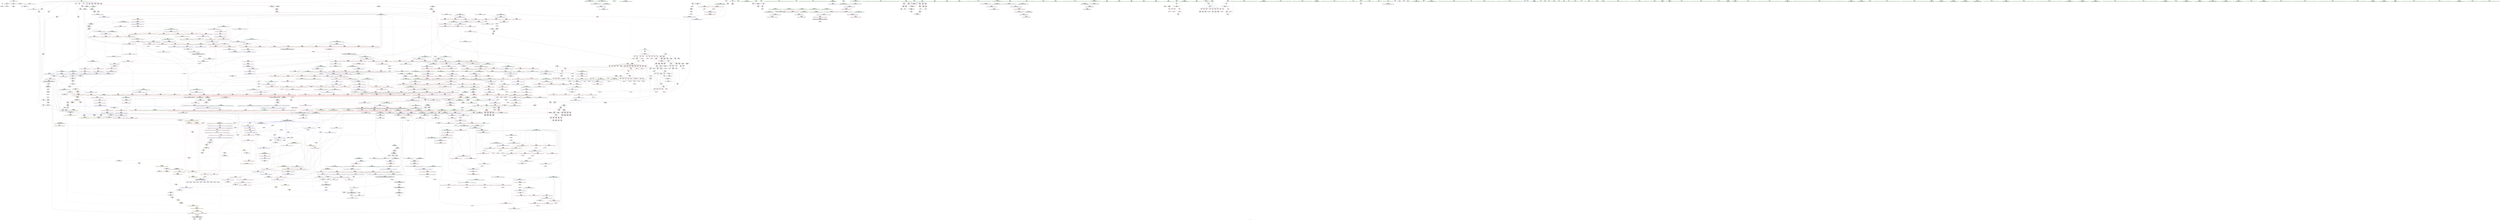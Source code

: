 digraph "SVFG" {
	label="SVFG";

	Node0x555c7ef2fdc0 [shape=record,color=grey,label="{NodeID: 0\nNullPtr}"];
	Node0x555c7ef2fdc0 -> Node0x555c7efb9090[style=solid];
	Node0x555c7ef2fdc0 -> Node0x555c7efc13e0[style=solid];
	Node0x555c7efc0030 [shape=record,color=red,label="{NodeID: 775\n1671\<--1642\n\<--__dest\n_ZSt8__uniqueIPiN9__gnu_cxx5__ops19_Iter_equal_to_iterEET_S4_S4_T0_\n|{<s0>96}}"];
	Node0x555c7efc0030:s0 -> Node0x555c7f0f1bb0[style=solid,color=red];
	Node0x555c7efb6ac0 [shape=record,color=red,label="{NodeID: 443\n252\<--95\n\<--A\nmain\n}"];
	Node0x555c7efb6ac0 -> Node0x555c7f008400[style=solid];
	Node0x555c7ef7a010 [shape=record,color=green,label="{NodeID: 111\n698\<--699\n__mid\<--__mid_field_insensitive\n_ZSt27__unguarded_partition_pivotIPiN9__gnu_cxx5__ops15_Iter_less_iterEET_S4_S4_T0_\n}"];
	Node0x555c7ef7a010 -> Node0x555c7efcc810[style=solid];
	Node0x555c7ef7a010 -> Node0x555c7efc4190[style=solid];
	Node0x555c7efc5ac0 [shape=record,color=blue,label="{NodeID: 886\n965\<--977\n__topIndex\<--\n_ZSt13__adjust_heapIPiliN9__gnu_cxx5__ops15_Iter_less_iterEEvT_T0_S5_T1_T2_\n}"];
	Node0x555c7efc5ac0 -> Node0x555c7efcfce0[style=dashed];
	Node0x555c7efcc4d0 [shape=record,color=red,label="{NodeID: 554\n728\<--694\n\<--__first.addr\n_ZSt27__unguarded_partition_pivotIPiN9__gnu_cxx5__ops15_Iter_less_iterEET_S4_S4_T0_\n|{<s0>34}}"];
	Node0x555c7efcc4d0:s0 -> Node0x555c7f0f28a0[style=solid,color=red];
	Node0x555c7efaf3c0 [shape=record,color=green,label="{NodeID: 222\n1526\<--1527\n__it.addr\<--__it.addr_field_insensitive\n_ZSt12__miter_baseIPiET_S1_\n}"];
	Node0x555c7efaf3c0 -> Node0x555c7efd5f30[style=solid];
	Node0x555c7efaf3c0 -> Node0x555c7efe88c0[style=solid];
	Node0x555c7f0f1a60 [shape=record,color=black,label="{NodeID: 2104\n1744 = PHI(1634, 1702, )\n0th arg _ZNK9__gnu_cxx5__ops19_Iter_equal_to_iterclIPiS3_EEbT_T0_ }"];
	Node0x555c7f0f1a60 -> Node0x555c7efea390[style=solid];
	Node0x555c7efd1f00 [shape=record,color=red,label="{NodeID: 665\n1220\<--1168\n\<--__result.addr\n_ZSt22__move_median_to_firstIPiN9__gnu_cxx5__ops15_Iter_less_iterEEvT_S4_S4_S4_T0_\n|{<s0>65}}"];
	Node0x555c7efd1f00:s0 -> Node0x555c7f0f5470[style=solid,color=red];
	Node0x555c7f007800 [shape=record,color=grey,label="{NodeID: 1440\n571 = cmp(570, 572, )\n}"];
	Node0x555c7efbd080 [shape=record,color=black,label="{NodeID: 333\n1743\<--1761\n_ZNK9__gnu_cxx5__ops19_Iter_equal_to_iterclIPiS3_EEbT_T0__ret\<--cmp\n_ZNK9__gnu_cxx5__ops19_Iter_equal_to_iterclIPiS3_EEbT_T0_\n|{<s0>96|<s1>98}}"];
	Node0x555c7efbd080:s0 -> Node0x555c7f0f04f0[style=solid,color=blue];
	Node0x555c7efbd080:s1 -> Node0x555c7f0f0770[style=solid,color=blue];
	Node0x555c7ef760e0 [shape=record,color=green,label="{NodeID: 1\n7\<--1\n__dso_handle\<--dummyObj\nGlob }"];
	Node0x555c7efc0100 [shape=record,color=red,label="{NodeID: 776\n1680\<--1642\n\<--__dest\n_ZSt8__uniqueIPiN9__gnu_cxx5__ops19_Iter_equal_to_iterEET_S4_S4_T0_\n}"];
	Node0x555c7efc0100 -> Node0x555c7efb3ee0[style=solid];
	Node0x555c7efb6b90 [shape=record,color=red,label="{NodeID: 444\n282\<--95\n\<--A\nmain\n}"];
	Node0x555c7efb6b90 -> Node0x555c7f002700[style=solid];
	Node0x555c7ef7a0e0 [shape=record,color=green,label="{NodeID: 112\n700\<--701\nagg.tmp\<--agg.tmp_field_insensitive\n_ZSt27__unguarded_partition_pivotIPiN9__gnu_cxx5__ops15_Iter_less_iterEET_S4_S4_T0_\n}"];
	Node0x555c7efc5b90 [shape=record,color=blue,label="{NodeID: 887\n967\<--979\n__secondChild\<--\n_ZSt13__adjust_heapIPiliN9__gnu_cxx5__ops15_Iter_less_iterEEvT_T0_S5_T1_T2_\n}"];
	Node0x555c7efc5b90 -> Node0x555c7efcfdb0[style=dashed];
	Node0x555c7efc5b90 -> Node0x555c7efcfe80[style=dashed];
	Node0x555c7efc5b90 -> Node0x555c7efd0360[style=dashed];
	Node0x555c7efc5b90 -> Node0x555c7efd0430[style=dashed];
	Node0x555c7efc5b90 -> Node0x555c7efc5c60[style=dashed];
	Node0x555c7efc5b90 -> Node0x555c7efc5fa0[style=dashed];
	Node0x555c7efc5b90 -> Node0x555c7f06c230[style=dashed];
	Node0x555c7efcc5a0 [shape=record,color=red,label="{NodeID: 555\n707\<--696\n\<--__last.addr\n_ZSt27__unguarded_partition_pivotIPiN9__gnu_cxx5__ops15_Iter_less_iterEET_S4_S4_T0_\n}"];
	Node0x555c7efcc5a0 -> Node0x555c7efbb8f0[style=solid];
	Node0x555c7efaf490 [shape=record,color=green,label="{NodeID: 223\n1535\<--1536\n__first.addr\<--__first.addr_field_insensitive\n_ZSt22__copy_move_backward_aILb1EPiS0_ET1_T0_S2_S1_\n}"];
	Node0x555c7efaf490 -> Node0x555c7efd6000[style=solid];
	Node0x555c7efaf490 -> Node0x555c7efe8990[style=solid];
	Node0x555c7f0f1bb0 [shape=record,color=black,label="{NodeID: 2105\n1745 = PHI(1671, 1728, )\n1st arg _ZNK9__gnu_cxx5__ops19_Iter_equal_to_iterclIPiS3_EEbT_T0_ }"];
	Node0x555c7f0f1bb0 -> Node0x555c7efea460[style=solid];
	Node0x555c7efd1fd0 [shape=record,color=red,label="{NodeID: 666\n1224\<--1168\n\<--__result.addr\n_ZSt22__move_median_to_firstIPiN9__gnu_cxx5__ops15_Iter_less_iterEEvT_S4_S4_S4_T0_\n|{<s0>66}}"];
	Node0x555c7efd1fd0:s0 -> Node0x555c7f0f5470[style=solid,color=red];
	Node0x555c7f007980 [shape=record,color=grey,label="{NodeID: 1441\n575 = cmp(574, 328, )\n}"];
	Node0x555c7efbd150 [shape=record,color=purple,label="{NodeID: 334\n35\<--4\n\<--_ZStL8__ioinit\n__cxx_global_var_init\n}"];
	Node0x555c7ef76170 [shape=record,color=green,label="{NodeID: 2\n18\<--1\n.str\<--dummyObj\nGlob }"];
	Node0x555c7efc01d0 [shape=record,color=red,label="{NodeID: 777\n1686\<--1642\n\<--__dest\n_ZSt8__uniqueIPiN9__gnu_cxx5__ops19_Iter_equal_to_iterEET_S4_S4_T0_\n}"];
	Node0x555c7efc01d0 -> Node0x555c7efb3fb0[style=solid];
	Node0x555c7efb6c60 [shape=record,color=red,label="{NodeID: 445\n286\<--95\n\<--A\nmain\n}"];
	Node0x555c7efb6c60 -> Node0x555c7f002a00[style=solid];
	Node0x555c7ef7a1b0 [shape=record,color=green,label="{NodeID: 113\n702\<--703\nagg.tmp4\<--agg.tmp4_field_insensitive\n_ZSt27__unguarded_partition_pivotIPiN9__gnu_cxx5__ops15_Iter_less_iterEET_S4_S4_T0_\n}"];
	Node0x555c7f08aeb0 [shape=record,color=yellow,style=double,label="{NodeID: 1995\n2V_6 = CSCHI(MR_2V_5)\npts\{13 \}\nCS[]|{<s0>41|<s1>41|<s2>45}}"];
	Node0x555c7f08aeb0:s0 -> Node0x555c7efdefb0[style=dashed,color=blue];
	Node0x555c7f08aeb0:s1 -> Node0x555c7f067730[style=dashed,color=blue];
	Node0x555c7f08aeb0:s2 -> Node0x555c7f08d610[style=dashed,color=blue];
	Node0x555c7efc5c60 [shape=record,color=blue,label="{NodeID: 888\n967\<--990\n__secondChild\<--mul\n_ZSt13__adjust_heapIPiliN9__gnu_cxx5__ops15_Iter_less_iterEEvT_T0_S5_T1_T2_\n}"];
	Node0x555c7efc5c60 -> Node0x555c7efcfdb0[style=dashed];
	Node0x555c7efc5c60 -> Node0x555c7efcfe80[style=dashed];
	Node0x555c7efc5c60 -> Node0x555c7efcff50[style=dashed];
	Node0x555c7efc5c60 -> Node0x555c7efd0020[style=dashed];
	Node0x555c7efc5c60 -> Node0x555c7efd00f0[style=dashed];
	Node0x555c7efc5c60 -> Node0x555c7efd01c0[style=dashed];
	Node0x555c7efc5c60 -> Node0x555c7efd0290[style=dashed];
	Node0x555c7efc5c60 -> Node0x555c7efd0360[style=dashed];
	Node0x555c7efc5c60 -> Node0x555c7efd0430[style=dashed];
	Node0x555c7efc5c60 -> Node0x555c7efc5c60[style=dashed];
	Node0x555c7efc5c60 -> Node0x555c7efc5d30[style=dashed];
	Node0x555c7efc5c60 -> Node0x555c7efc5fa0[style=dashed];
	Node0x555c7efc5c60 -> Node0x555c7f06c230[style=dashed];
	Node0x555c7efcc670 [shape=record,color=red,label="{NodeID: 556\n720\<--696\n\<--__last.addr\n_ZSt27__unguarded_partition_pivotIPiN9__gnu_cxx5__ops15_Iter_less_iterEET_S4_S4_T0_\n}"];
	Node0x555c7efcc670 -> Node0x555c7efbeff0[style=solid];
	Node0x555c7efaf560 [shape=record,color=green,label="{NodeID: 224\n1537\<--1538\n__last.addr\<--__last.addr_field_insensitive\n_ZSt22__copy_move_backward_aILb1EPiS0_ET1_T0_S2_S1_\n}"];
	Node0x555c7efaf560 -> Node0x555c7efd60d0[style=solid];
	Node0x555c7efaf560 -> Node0x555c7efe8a60[style=solid];
	Node0x555c7f0f1d00 [shape=record,color=black,label="{NodeID: 2106\n1746 = PHI(1672, 1729, )\n2nd arg _ZNK9__gnu_cxx5__ops19_Iter_equal_to_iterclIPiS3_EEbT_T0_ }"];
	Node0x555c7f0f1d00 -> Node0x555c7efea530[style=solid];
	Node0x555c7efd20a0 [shape=record,color=red,label="{NodeID: 667\n1180\<--1170\n\<--__a.addr\n_ZSt22__move_median_to_firstIPiN9__gnu_cxx5__ops15_Iter_less_iterEEvT_S4_S4_S4_T0_\n|{<s0>56}}"];
	Node0x555c7efd20a0:s0 -> Node0x555c7f0f1140[style=solid,color=red];
	Node0x555c7f007b00 [shape=record,color=grey,label="{NodeID: 1442\n124 = cmp(123, 125, )\n}"];
	Node0x555c7efbd220 [shape=record,color=purple,label="{NodeID: 335\n129\<--8\narrayidx\<--_p\nmain\n}"];
	Node0x555c7efbd220 -> Node0x555c7efc8cc0[style=solid];
	Node0x555c7ef76420 [shape=record,color=green,label="{NodeID: 3\n20\<--1\n_ZSt3cin\<--dummyObj\nGlob }"];
	Node0x555c7efc02a0 [shape=record,color=red,label="{NodeID: 778\n1679\<--1678\n\<--call5\n_ZSt8__uniqueIPiN9__gnu_cxx5__ops19_Iter_equal_to_iterEET_S4_S4_T0_\n}"];
	Node0x555c7efc02a0 -> Node0x555c7efe9aa0[style=solid];
	Node0x555c7efb6d30 [shape=record,color=red,label="{NodeID: 446\n301\<--95\n\<--A\nmain\n}"];
	Node0x555c7efb6d30 -> Node0x555c7efc26c0[style=solid];
	Node0x555c7ef7a280 [shape=record,color=green,label="{NodeID: 114\n723\<--724\n_ZSt22__move_median_to_firstIPiN9__gnu_cxx5__ops15_Iter_less_iterEEvT_S4_S4_S4_T0_\<--_ZSt22__move_median_to_firstIPiN9__gnu_cxx5__ops15_Iter_less_iterEEvT_S4_S4_S4_T0__field_insensitive\n}"];
	Node0x555c7f08b010 [shape=record,color=yellow,style=double,label="{NodeID: 1996\n2V_2 = CSCHI(MR_2V_1)\npts\{13 \}\nCS[]|{<s0>34}}"];
	Node0x555c7f08b010:s0 -> Node0x555c7f04b220[style=dashed,color=red];
	Node0x555c7efc5d30 [shape=record,color=blue,label="{NodeID: 889\n967\<--1002\n__secondChild\<--dec\n_ZSt13__adjust_heapIPiliN9__gnu_cxx5__ops15_Iter_less_iterEEvT_T0_S5_T1_T2_\n}"];
	Node0x555c7efc5d30 -> Node0x555c7efcfdb0[style=dashed];
	Node0x555c7efc5d30 -> Node0x555c7efcfe80[style=dashed];
	Node0x555c7efc5d30 -> Node0x555c7efd01c0[style=dashed];
	Node0x555c7efc5d30 -> Node0x555c7efd0290[style=dashed];
	Node0x555c7efc5d30 -> Node0x555c7efd0360[style=dashed];
	Node0x555c7efc5d30 -> Node0x555c7efd0430[style=dashed];
	Node0x555c7efc5d30 -> Node0x555c7efc5c60[style=dashed];
	Node0x555c7efc5d30 -> Node0x555c7efc5fa0[style=dashed];
	Node0x555c7efc5d30 -> Node0x555c7f06c230[style=dashed];
	Node0x555c7efcc740 [shape=record,color=red,label="{NodeID: 557\n727\<--696\n\<--__last.addr\n_ZSt27__unguarded_partition_pivotIPiN9__gnu_cxx5__ops15_Iter_less_iterEET_S4_S4_T0_\n|{<s0>34}}"];
	Node0x555c7efcc740:s0 -> Node0x555c7f0f2790[style=solid,color=red];
	Node0x555c7efaf630 [shape=record,color=green,label="{NodeID: 225\n1539\<--1540\n__result.addr\<--__result.addr_field_insensitive\n_ZSt22__copy_move_backward_aILb1EPiS0_ET1_T0_S2_S1_\n}"];
	Node0x555c7efaf630 -> Node0x555c7efd61a0[style=solid];
	Node0x555c7efaf630 -> Node0x555c7efe8b30[style=solid];
	Node0x555c7f0f1e50 [shape=record,color=black,label="{NodeID: 2107\n1698 = PHI(1646, )\n0th arg _ZSt15__adjacent_findIPiN9__gnu_cxx5__ops19_Iter_equal_to_iterEET_S4_S4_T0_ }"];
	Node0x555c7f0f1e50 -> Node0x555c7efe9d10[style=solid];
	Node0x555c7efd2170 [shape=record,color=red,label="{NodeID: 668\n1194\<--1170\n\<--__a.addr\n_ZSt22__move_median_to_firstIPiN9__gnu_cxx5__ops15_Iter_less_iterEEvT_S4_S4_S4_T0_\n|{<s0>59}}"];
	Node0x555c7efd2170:s0 -> Node0x555c7f0f1140[style=solid,color=red];
	Node0x555c7f007c80 [shape=record,color=grey,label="{NodeID: 1443\n233 = cmp(231, 232, )\n}"];
	Node0x555c7efbd2f0 [shape=record,color=purple,label="{NodeID: 336\n157\<--8\narrayidx9\<--_p\nmain\n}"];
	Node0x555c7efbd2f0 -> Node0x555c7efc1b60[style=solid];
	Node0x555c7ef764b0 [shape=record,color=green,label="{NodeID: 4\n21\<--1\n.str.1\<--dummyObj\nGlob }"];
	Node0x555c7efc0370 [shape=record,color=red,label="{NodeID: 779\n1741\<--1700\n\<--retval\n_ZSt15__adjacent_findIPiN9__gnu_cxx5__ops19_Iter_equal_to_iterEET_S4_S4_T0_\n}"];
	Node0x555c7efc0370 -> Node0x555c7efbcfb0[style=solid];
	Node0x555c7efb6e00 [shape=record,color=red,label="{NodeID: 447\n309\<--95\n\<--A\nmain\n}"];
	Node0x555c7efb6e00 -> Node0x555c7f003f00[style=solid];
	Node0x555c7efafa00 [shape=record,color=green,label="{NodeID: 115\n730\<--731\n_ZSt21__unguarded_partitionIPiN9__gnu_cxx5__ops15_Iter_less_iterEET_S4_S4_S4_T0_\<--_ZSt21__unguarded_partitionIPiN9__gnu_cxx5__ops15_Iter_less_iterEET_S4_S4_S4_T0__field_insensitive\n}"];
	Node0x555c7efc5e00 [shape=record,color=blue,label="{NodeID: 890\n1012\<--1009\nadd.ptr5\<--\n_ZSt13__adjust_heapIPiliN9__gnu_cxx5__ops15_Iter_less_iterEEvT_T0_S5_T1_T2_\n}"];
	Node0x555c7efc5e00 -> Node0x555c7f04c620[style=dashed];
	Node0x555c7f041b90 [shape=record,color=yellow,style=double,label="{NodeID: 1665\n2V_1 = ENCHI(MR_2V_0)\npts\{13 \}\nFun[_ZSt6__sortIPiN9__gnu_cxx5__ops15_Iter_less_iterEEvT_S4_T0_]|{|<s1>22}}"];
	Node0x555c7f041b90 -> Node0x555c7f050720[style=dashed];
	Node0x555c7f041b90:s1 -> Node0x555c7f052520[style=dashed,color=red];
	Node0x555c7efcc810 [shape=record,color=red,label="{NodeID: 558\n719\<--698\n\<--__mid\n_ZSt27__unguarded_partition_pivotIPiN9__gnu_cxx5__ops15_Iter_less_iterEET_S4_S4_T0_\n|{<s0>33}}"];
	Node0x555c7efcc810:s0 -> Node0x555c7f0f9160[style=solid,color=red];
	Node0x555c7efaf700 [shape=record,color=green,label="{NodeID: 226\n1541\<--1542\n__simple\<--__simple_field_insensitive\n_ZSt22__copy_move_backward_aILb1EPiS0_ET1_T0_S2_S1_\n}"];
	Node0x555c7efaf700 -> Node0x555c7efe8c00[style=solid];
	Node0x555c7f0f1f60 [shape=record,color=black,label="{NodeID: 2108\n1699 = PHI(1647, )\n1st arg _ZSt15__adjacent_findIPiN9__gnu_cxx5__ops19_Iter_equal_to_iterEET_S4_S4_T0_ }"];
	Node0x555c7f0f1f60 -> Node0x555c7efe9de0[style=solid];
	Node0x555c7efd2240 [shape=record,color=red,label="{NodeID: 669\n1203\<--1170\n\<--__a.addr\n_ZSt22__move_median_to_firstIPiN9__gnu_cxx5__ops15_Iter_less_iterEEvT_S4_S4_S4_T0_\n|{<s0>61}}"];
	Node0x555c7efd2240:s0 -> Node0x555c7f0f5a90[style=solid,color=red];
	Node0x555c7f007e00 [shape=record,color=grey,label="{NodeID: 1444\n1106 = cmp(1104, 1105, )\n}"];
	Node0x555c7efbd3c0 [shape=record,color=purple,label="{NodeID: 337\n60\<--10\narrayidx\<--pr\n_Z4getpi\n}"];
	Node0x555c7efbd3c0 -> Node0x555c7efb55a0[style=solid];
	Node0x555c7ef76540 [shape=record,color=green,label="{NodeID: 5\n23\<--1\n_ZSt4cout\<--dummyObj\nGlob }"];
	Node0x555c7efc0440 [shape=record,color=red,label="{NodeID: 780\n1712\<--1704\n\<--__first.addr\n_ZSt15__adjacent_findIPiN9__gnu_cxx5__ops19_Iter_equal_to_iterEET_S4_S4_T0_\n}"];
	Node0x555c7efc0440 -> Node0x555c7f00a080[style=solid];
	Node0x555c7efb6ed0 [shape=record,color=red,label="{NodeID: 448\n314\<--95\n\<--A\nmain\n}"];
	Node0x555c7efb6ed0 -> Node0x555c7f004b00[style=solid];
	Node0x555c7efafb00 [shape=record,color=green,label="{NodeID: 116\n737\<--738\n__comp\<--__comp_field_insensitive\n_ZSt13__heap_selectIPiN9__gnu_cxx5__ops15_Iter_less_iterEEvT_S4_S4_T0_\n|{<s0>35|<s1>36|<s2>37}}"];
	Node0x555c7efafb00:s0 -> Node0x555c7f0f2df0[style=solid,color=red];
	Node0x555c7efafb00:s1 -> Node0x555c7f0f0880[style=solid,color=red];
	Node0x555c7efafb00:s2 -> Node0x555c7f0f4580[style=solid,color=red];
	Node0x555c7efc5ed0 [shape=record,color=blue,label="{NodeID: 891\n959\<--1014\n__holeIndex.addr\<--\n_ZSt13__adjust_heapIPiliN9__gnu_cxx5__ops15_Iter_less_iterEEvT_T0_S5_T1_T2_\n}"];
	Node0x555c7efc5ed0 -> Node0x555c7efcf800[style=dashed];
	Node0x555c7efc5ed0 -> Node0x555c7efcf8d0[style=dashed];
	Node0x555c7efc5ed0 -> Node0x555c7efc5ed0[style=dashed];
	Node0x555c7efc5ed0 -> Node0x555c7efc6140[style=dashed];
	Node0x555c7efc5ed0 -> Node0x555c7f06bd30[style=dashed];
	Node0x555c7efcc8e0 [shape=record,color=red,label="{NodeID: 559\n750\<--739\n\<--__first.addr\n_ZSt13__heap_selectIPiN9__gnu_cxx5__ops15_Iter_less_iterEEvT_S4_S4_T0_\n|{<s0>35}}"];
	Node0x555c7efcc8e0:s0 -> Node0x555c7f0f2bd0[style=solid,color=red];
	Node0x555c7efaf7d0 [shape=record,color=green,label="{NodeID: 227\n1551\<--1552\n_ZNSt20__copy_move_backwardILb1ELb1ESt26random_access_iterator_tagE13__copy_move_bIiEEPT_PKS3_S6_S4_\<--_ZNSt20__copy_move_backwardILb1ELb1ESt26random_access_iterator_tagE13__copy_move_bIiEEPT_PKS3_S6_S4__field_insensitive\n}"];
	Node0x555c7f0f2070 [shape=record,color=black,label="{NodeID: 2109\n54 = PHI(68, 311, 388, 391, )\n0th arg _Z4getpi }"];
	Node0x555c7f0f2070 -> Node0x555c7efc14e0[style=solid];
	Node0x555c7efd2310 [shape=record,color=red,label="{NodeID: 670\n1208\<--1170\n\<--__a.addr\n_ZSt22__move_median_to_firstIPiN9__gnu_cxx5__ops15_Iter_less_iterEEvT_S4_S4_S4_T0_\n|{<s0>62}}"];
	Node0x555c7efd2310:s0 -> Node0x555c7f0f1140[style=solid,color=red];
	Node0x555c7f007f80 [shape=record,color=grey,label="{NodeID: 1445\n1627 = cmp(1624, 1626, )\n}"];
	Node0x555c7f007f80 -> Node0x555c7efbce10[style=solid];
	Node0x555c7efbd490 [shape=record,color=purple,label="{NodeID: 338\n67\<--10\narrayidx2\<--pr\n_Z4getpi\n}"];
	Node0x555c7efbd490 -> Node0x555c7efb5670[style=solid];
	Node0x555c7ef765d0 [shape=record,color=green,label="{NodeID: 6\n25\<--1\n\<--dummyObj\nCan only get source location for instruction, argument, global var or function.}"];
	Node0x555c7efc0510 [shape=record,color=red,label="{NodeID: 781\n1719\<--1704\n\<--__first.addr\n_ZSt15__adjacent_findIPiN9__gnu_cxx5__ops19_Iter_equal_to_iterEET_S4_S4_T0_\n}"];
	Node0x555c7efc0510 -> Node0x555c7efe9f80[style=solid];
	Node0x555c7efb6fa0 [shape=record,color=red,label="{NodeID: 449\n326\<--95\n\<--A\nmain\n}"];
	Node0x555c7efb6fa0 -> Node0x555c7f004e00[style=solid];
	Node0x555c7efafbd0 [shape=record,color=green,label="{NodeID: 117\n739\<--740\n__first.addr\<--__first.addr_field_insensitive\n_ZSt13__heap_selectIPiN9__gnu_cxx5__ops15_Iter_less_iterEEvT_S4_S4_T0_\n}"];
	Node0x555c7efafbd0 -> Node0x555c7efcc8e0[style=solid];
	Node0x555c7efafbd0 -> Node0x555c7efcc9b0[style=solid];
	Node0x555c7efafbd0 -> Node0x555c7efcca80[style=solid];
	Node0x555c7efafbd0 -> Node0x555c7efc4260[style=solid];
	Node0x555c7efc5fa0 [shape=record,color=blue,label="{NodeID: 892\n967\<--1029\n__secondChild\<--mul12\n_ZSt13__adjust_heapIPiliN9__gnu_cxx5__ops15_Iter_less_iterEEvT_T0_S5_T1_T2_\n}"];
	Node0x555c7efc5fa0 -> Node0x555c7efd0500[style=dashed];
	Node0x555c7efc5fa0 -> Node0x555c7efd05d0[style=dashed];
	Node0x555c7efc5fa0 -> Node0x555c7f06c230[style=dashed];
	Node0x555c7efcc9b0 [shape=record,color=red,label="{NodeID: 560\n763\<--739\n\<--__first.addr\n_ZSt13__heap_selectIPiN9__gnu_cxx5__ops15_Iter_less_iterEEvT_S4_S4_T0_\n|{<s0>36}}"];
	Node0x555c7efcc9b0:s0 -> Node0x555c7f0f14c0[style=solid,color=red];
	Node0x555c7efaf8d0 [shape=record,color=green,label="{NodeID: 228\n1556\<--1557\n__it.addr\<--__it.addr_field_insensitive\n_ZSt12__niter_baseIPiET_S1_\n}"];
	Node0x555c7efaf8d0 -> Node0x555c7efd6270[style=solid];
	Node0x555c7efaf8d0 -> Node0x555c7efe8cd0[style=solid];
	Node0x555c7f0f2240 [shape=record,color=black,label="{NodeID: 2110\n1532 = PHI(1513, )\n0th arg _ZSt22__copy_move_backward_aILb1EPiS0_ET1_T0_S2_S1_ }"];
	Node0x555c7f0f2240 -> Node0x555c7efe8990[style=solid];
	Node0x555c7efd23e0 [shape=record,color=red,label="{NodeID: 671\n1213\<--1170\n\<--__a.addr\n_ZSt22__move_median_to_firstIPiN9__gnu_cxx5__ops15_Iter_less_iterEEvT_S4_S4_S4_T0_\n|{<s0>63}}"];
	Node0x555c7efd23e0:s0 -> Node0x555c7f0f5a90[style=solid,color=red];
	Node0x555c7f008100 [shape=record,color=grey,label="{NodeID: 1446\n402 = cmp(397, 401, )\n}"];
	Node0x555c7efbd560 [shape=record,color=purple,label="{NodeID: 339\n72\<--10\narrayidx4\<--pr\n_Z4getpi\n}"];
	Node0x555c7efbd560 -> Node0x555c7efc15b0[style=solid];
	Node0x555c7ef76e10 [shape=record,color=green,label="{NodeID: 7\n114\<--1\n\<--dummyObj\nCan only get source location for instruction, argument, global var or function.}"];
	Node0x555c7efc05e0 [shape=record,color=red,label="{NodeID: 782\n1728\<--1704\n\<--__first.addr\n_ZSt15__adjacent_findIPiN9__gnu_cxx5__ops19_Iter_equal_to_iterEET_S4_S4_T0_\n|{<s0>98}}"];
	Node0x555c7efc05e0:s0 -> Node0x555c7f0f1bb0[style=solid,color=red];
	Node0x555c7efddfc0 [shape=record,color=black,label="{NodeID: 1557\nMR_39V_2 = PHI(MR_39V_3, MR_39V_1, )\npts\{150000 \}\n|{<s0>8}}"];
	Node0x555c7efddfc0:s0 -> Node0x555c7f049920[style=dashed,color=blue];
	Node0x555c7efb7070 [shape=record,color=red,label="{NodeID: 450\n338\<--95\n\<--A\nmain\n}"];
	Node0x555c7efb7070 -> Node0x555c7f005280[style=solid];
	Node0x555c7efafca0 [shape=record,color=green,label="{NodeID: 118\n741\<--742\n__middle.addr\<--__middle.addr_field_insensitive\n_ZSt13__heap_selectIPiN9__gnu_cxx5__ops15_Iter_less_iterEEvT_S4_S4_T0_\n}"];
	Node0x555c7efafca0 -> Node0x555c7efccb50[style=solid];
	Node0x555c7efafca0 -> Node0x555c7efccc20[style=solid];
	Node0x555c7efafca0 -> Node0x555c7efcccf0[style=solid];
	Node0x555c7efafca0 -> Node0x555c7efc4330[style=solid];
	Node0x555c7f08b510 [shape=record,color=yellow,style=double,label="{NodeID: 2000\n2V_2 = CSCHI(MR_2V_1)\npts\{13 \}\nCS[]|{<s0>84}}"];
	Node0x555c7f08b510:s0 -> Node0x555c7f08e690[style=dashed,color=blue];
	Node0x555c7efc6070 [shape=record,color=blue,label="{NodeID: 893\n1039\<--1036\nadd.ptr16\<--\n_ZSt13__adjust_heapIPiliN9__gnu_cxx5__ops15_Iter_less_iterEEvT_T0_S5_T1_T2_\n}"];
	Node0x555c7efc6070 -> Node0x555c7f06b830[style=dashed];
	Node0x555c7efcca80 [shape=record,color=red,label="{NodeID: 561\n768\<--739\n\<--__first.addr\n_ZSt13__heap_selectIPiN9__gnu_cxx5__ops15_Iter_less_iterEEvT_S4_S4_T0_\n|{<s0>37}}"];
	Node0x555c7efcca80:s0 -> Node0x555c7f0f4070[style=solid,color=red];
	Node0x555c7efb7af0 [shape=record,color=green,label="{NodeID: 229\n1565\<--1566\n__first.addr\<--__first.addr_field_insensitive\n_ZNSt20__copy_move_backwardILb1ELb1ESt26random_access_iterator_tagE13__copy_move_bIiEEPT_PKS3_S6_S4_\n}"];
	Node0x555c7efb7af0 -> Node0x555c7efd6340[style=solid];
	Node0x555c7efb7af0 -> Node0x555c7efd6410[style=solid];
	Node0x555c7efb7af0 -> Node0x555c7efe8da0[style=solid];
	Node0x555c7f0f2350 [shape=record,color=black,label="{NodeID: 2111\n1533 = PHI(1517, )\n1st arg _ZSt22__copy_move_backward_aILb1EPiS0_ET1_T0_S2_S1_ }"];
	Node0x555c7f0f2350 -> Node0x555c7efe8a60[style=solid];
	Node0x555c7efd24b0 [shape=record,color=red,label="{NodeID: 672\n1181\<--1172\n\<--__b.addr\n_ZSt22__move_median_to_firstIPiN9__gnu_cxx5__ops15_Iter_less_iterEEvT_S4_S4_S4_T0_\n|{<s0>56}}"];
	Node0x555c7efd24b0:s0 -> Node0x555c7f0f14c0[style=solid,color=red];
	Node0x555c7f008280 [shape=record,color=grey,label="{NodeID: 1447\n1654 = cmp(1652, 1653, )\n}"];
	Node0x555c7efbd630 [shape=record,color=purple,label="{NodeID: 340\n77\<--10\narrayidx6\<--pr\n_Z4getpi\n}"];
	Node0x555c7efbd630 -> Node0x555c7efb5740[style=solid];
	Node0x555c7ef76ea0 [shape=record,color=green,label="{NodeID: 8\n121\<--1\n\<--dummyObj\nCan only get source location for instruction, argument, global var or function.}"];
	Node0x555c7efc06b0 [shape=record,color=red,label="{NodeID: 783\n1732\<--1704\n\<--__first.addr\n_ZSt15__adjacent_findIPiN9__gnu_cxx5__ops19_Iter_equal_to_iterEET_S4_S4_T0_\n}"];
	Node0x555c7efc06b0 -> Node0x555c7efea120[style=solid];
	Node0x555c7efde4c0 [shape=record,color=black,label="{NodeID: 1558\nMR_2V_5 = PHI(MR_2V_7, MR_2V_4, )\npts\{13 \}\n|{<s0>8}}"];
	Node0x555c7efde4c0:s0 -> Node0x555c7f048a20[style=dashed,color=blue];
	Node0x555c7efb7140 [shape=record,color=red,label="{NodeID: 451\n187\<--97\n\<--B\nmain\n}"];
	Node0x555c7efb7140 -> Node0x555c7f006d80[style=solid];
	Node0x555c7efafd70 [shape=record,color=green,label="{NodeID: 119\n743\<--744\n__last.addr\<--__last.addr_field_insensitive\n_ZSt13__heap_selectIPiN9__gnu_cxx5__ops15_Iter_less_iterEEvT_S4_S4_T0_\n}"];
	Node0x555c7efafd70 -> Node0x555c7efccdc0[style=solid];
	Node0x555c7efafd70 -> Node0x555c7efc4400[style=solid];
	Node0x555c7f08b670 [shape=record,color=yellow,style=double,label="{NodeID: 2001\n2V_2 = CSCHI(MR_2V_1)\npts\{13 \}\nCS[]|{<s0>92}}"];
	Node0x555c7f08b670:s0 -> Node0x555c7f08b510[style=dashed,color=blue];
	Node0x555c7efc6140 [shape=record,color=blue,label="{NodeID: 894\n959\<--1042\n__holeIndex.addr\<--sub17\n_ZSt13__adjust_heapIPiliN9__gnu_cxx5__ops15_Iter_less_iterEEvT_T0_S5_T1_T2_\n}"];
	Node0x555c7efc6140 -> Node0x555c7f06bd30[style=dashed];
	Node0x555c7efccb50 [shape=record,color=red,label="{NodeID: 562\n751\<--741\n\<--__middle.addr\n_ZSt13__heap_selectIPiN9__gnu_cxx5__ops15_Iter_less_iterEEvT_S4_S4_T0_\n|{<s0>35}}"];
	Node0x555c7efccb50:s0 -> Node0x555c7f0f2ce0[style=solid,color=red];
	Node0x555c7efb7b80 [shape=record,color=green,label="{NodeID: 230\n1567\<--1568\n__last.addr\<--__last.addr_field_insensitive\n_ZNSt20__copy_move_backwardILb1ELb1ESt26random_access_iterator_tagE13__copy_move_bIiEEPT_PKS3_S6_S4_\n}"];
	Node0x555c7efb7b80 -> Node0x555c7efd64e0[style=solid];
	Node0x555c7efb7b80 -> Node0x555c7efe8e70[style=solid];
	Node0x555c7f0f2460 [shape=record,color=black,label="{NodeID: 2112\n1534 = PHI(1519, )\n2nd arg _ZSt22__copy_move_backward_aILb1EPiS0_ET1_T0_S2_S1_ }"];
	Node0x555c7f0f2460 -> Node0x555c7efe8b30[style=solid];
	Node0x555c7efd2580 [shape=record,color=red,label="{NodeID: 673\n1184\<--1172\n\<--__b.addr\n_ZSt22__move_median_to_firstIPiN9__gnu_cxx5__ops15_Iter_less_iterEEvT_S4_S4_S4_T0_\n|{<s0>57}}"];
	Node0x555c7efd2580:s0 -> Node0x555c7f0f1140[style=solid,color=red];
	Node0x555c7f008400 [shape=record,color=grey,label="{NodeID: 1448\n253 = cmp(251, 252, )\n}"];
	Node0x555c7efbd700 [shape=record,color=purple,label="{NodeID: 341\n197\<--10\narrayidx25\<--pr\nmain\n}"];
	Node0x555c7efbd700 -> Node0x555c7efc1f70[style=solid];
	Node0x555c7ef76f30 [shape=record,color=green,label="{NodeID: 9\n125\<--1\n\<--dummyObj\nCan only get source location for instruction, argument, global var or function.}"];
	Node0x555c7efc0780 [shape=record,color=red,label="{NodeID: 784\n1713\<--1706\n\<--__last.addr\n_ZSt15__adjacent_findIPiN9__gnu_cxx5__ops19_Iter_equal_to_iterEET_S4_S4_T0_\n}"];
	Node0x555c7efc0780 -> Node0x555c7f00a080[style=solid];
	Node0x555c7efde9c0 [shape=record,color=black,label="{NodeID: 1559\nMR_2V_2 = PHI(MR_2V_3, MR_2V_1, )\npts\{13 \}\n|{<s0>32|<s1>38|<s2>38|<s3>38}}"];
	Node0x555c7efde9c0:s0 -> Node0x555c7f08cf30[style=dashed,color=blue];
	Node0x555c7efde9c0:s1 -> Node0x555c7efced70[style=dashed,color=red];
	Node0x555c7efde9c0:s2 -> Node0x555c7efcee40[style=dashed,color=red];
	Node0x555c7efde9c0:s3 -> Node0x555c7efc55e0[style=dashed,color=red];
	Node0x555c7efb7210 [shape=record,color=red,label="{NodeID: 452\n221\<--97\n\<--B\nmain\n}"];
	Node0x555c7efb7210 -> Node0x555c7f007680[style=solid];
	Node0x555c7efafe40 [shape=record,color=green,label="{NodeID: 120\n745\<--746\n__i\<--__i_field_insensitive\n_ZSt13__heap_selectIPiN9__gnu_cxx5__ops15_Iter_less_iterEEvT_S4_S4_T0_\n}"];
	Node0x555c7efafe40 -> Node0x555c7efcce90[style=solid];
	Node0x555c7efafe40 -> Node0x555c7efccf60[style=solid];
	Node0x555c7efafe40 -> Node0x555c7efcd030[style=solid];
	Node0x555c7efafe40 -> Node0x555c7efcd100[style=solid];
	Node0x555c7efafe40 -> Node0x555c7efc44d0[style=solid];
	Node0x555c7efafe40 -> Node0x555c7efc45a0[style=solid];
	Node0x555c7efc6210 [shape=record,color=blue,label="{NodeID: 895\n1062\<--1061\n__t.addr\<--__t\n_ZSt4moveIRN9__gnu_cxx5__ops15_Iter_less_iterEEONSt16remove_referenceIT_E4typeEOS5_\n}"];
	Node0x555c7efc6210 -> Node0x555c7efd0910[style=dashed];
	Node0x555c7efccc20 [shape=record,color=red,label="{NodeID: 563\n755\<--741\n\<--__middle.addr\n_ZSt13__heap_selectIPiN9__gnu_cxx5__ops15_Iter_less_iterEEvT_S4_S4_T0_\n}"];
	Node0x555c7efccc20 -> Node0x555c7efc44d0[style=solid];
	Node0x555c7efb7c50 [shape=record,color=green,label="{NodeID: 231\n1569\<--1570\n__result.addr\<--__result.addr_field_insensitive\n_ZNSt20__copy_move_backwardILb1ELb1ESt26random_access_iterator_tagE13__copy_move_bIiEEPT_PKS3_S6_S4_\n}"];
	Node0x555c7efb7c50 -> Node0x555c7efd65b0[style=solid];
	Node0x555c7efb7c50 -> Node0x555c7efd6680[style=solid];
	Node0x555c7efb7c50 -> Node0x555c7efe8f40[style=solid];
	Node0x555c7f0f2570 [shape=record,color=black,label="{NodeID: 2113\n1061 = PHI(955, )\n0th arg _ZSt4moveIRN9__gnu_cxx5__ops15_Iter_less_iterEEONSt16remove_referenceIT_E4typeEOS5_ }"];
	Node0x555c7f0f2570 -> Node0x555c7efc6210[style=solid];
	Node0x555c7efd2650 [shape=record,color=red,label="{NodeID: 674\n1189\<--1172\n\<--__b.addr\n_ZSt22__move_median_to_firstIPiN9__gnu_cxx5__ops15_Iter_less_iterEEvT_S4_S4_S4_T0_\n|{<s0>58}}"];
	Node0x555c7efd2650:s0 -> Node0x555c7f0f5a90[style=solid,color=red];
	Node0x555c7f008580 [shape=record,color=grey,label="{NodeID: 1449\n1669 = cmp(1666, 1668, )\n}"];
	Node0x555c7efbd7d0 [shape=record,color=purple,label="{NodeID: 342\n316\<--10\narrayidx84\<--pr\nmain\n}"];
	Node0x555c7efbd7d0 -> Node0x555c7efc2790[style=solid];
	Node0x555c7ef76ff0 [shape=record,color=green,label="{NodeID: 10\n136\<--1\n\<--dummyObj\nCan only get source location for instruction, argument, global var or function.}"];
	Node0x555c7efc0850 [shape=record,color=red,label="{NodeID: 785\n1716\<--1706\n\<--__last.addr\n_ZSt15__adjacent_findIPiN9__gnu_cxx5__ops19_Iter_equal_to_iterEET_S4_S4_T0_\n}"];
	Node0x555c7efc0850 -> Node0x555c7efe9eb0[style=solid];
	Node0x555c7efdeec0 [shape=record,color=black,label="{NodeID: 1560\nMR_119V_3 = PHI(MR_119V_4, MR_119V_2, )\npts\{788 \}\n}"];
	Node0x555c7efdeec0 -> Node0x555c7efcd370[style=dashed];
	Node0x555c7efdeec0 -> Node0x555c7efcd440[style=dashed];
	Node0x555c7efdeec0 -> Node0x555c7efc48e0[style=dashed];
	Node0x555c7efb72e0 [shape=record,color=red,label="{NodeID: 453\n266\<--97\n\<--B\nmain\n}"];
	Node0x555c7efb72e0 -> Node0x555c7f008e80[style=solid];
	Node0x555c7efaff10 [shape=record,color=green,label="{NodeID: 121\n753\<--754\n_ZSt11__make_heapIPiN9__gnu_cxx5__ops15_Iter_less_iterEEvT_S4_RT0_\<--_ZSt11__make_heapIPiN9__gnu_cxx5__ops15_Iter_less_iterEEvT_S4_RT0__field_insensitive\n}"];
	Node0x555c7f08b930 [shape=record,color=yellow,style=double,label="{NodeID: 2003\n2V_13 = CSCHI(MR_2V_10)\npts\{13 \}\nCS[]|{<s0>11}}"];
	Node0x555c7f08b930:s0 -> Node0x555c7f06ec90[style=dashed,color=red];
	Node0x555c7efc62e0 [shape=record,color=blue,label="{NodeID: 896\n1071\<--1068\nthis.addr\<--this\n_ZN9__gnu_cxx5__ops14_Iter_less_valC2ENS0_15_Iter_less_iterE\n}"];
	Node0x555c7efc62e0 -> Node0x555c7efd09e0[style=dashed];
	Node0x555c7efcccf0 [shape=record,color=red,label="{NodeID: 564\n769\<--741\n\<--__middle.addr\n_ZSt13__heap_selectIPiN9__gnu_cxx5__ops15_Iter_less_iterEEvT_S4_S4_T0_\n|{<s0>37}}"];
	Node0x555c7efcccf0:s0 -> Node0x555c7f0f4280[style=solid,color=red];
	Node0x555c7efb7d20 [shape=record,color=green,label="{NodeID: 232\n1571\<--1572\n_Num\<--_Num_field_insensitive\n_ZNSt20__copy_move_backwardILb1ELb1ESt26random_access_iterator_tagE13__copy_move_bIiEEPT_PKS3_S6_S4_\n}"];
	Node0x555c7efb7d20 -> Node0x555c7efd6750[style=solid];
	Node0x555c7efb7d20 -> Node0x555c7efd6820[style=solid];
	Node0x555c7efb7d20 -> Node0x555c7efd68f0[style=solid];
	Node0x555c7efb7d20 -> Node0x555c7efd69c0[style=solid];
	Node0x555c7efb7d20 -> Node0x555c7efe9010[style=solid];
	Node0x555c7f0f2680 [shape=record,color=black,label="{NodeID: 2114\n1232 = PHI(726, )\n0th arg _ZSt21__unguarded_partitionIPiN9__gnu_cxx5__ops15_Iter_less_iterEET_S4_S4_S4_T0_ }"];
	Node0x555c7f0f2680 -> Node0x555c7efc7180[style=solid];
	Node0x555c7efd2720 [shape=record,color=red,label="{NodeID: 675\n1216\<--1172\n\<--__b.addr\n_ZSt22__move_median_to_firstIPiN9__gnu_cxx5__ops15_Iter_less_iterEEvT_S4_S4_S4_T0_\n|{<s0>64}}"];
	Node0x555c7efd2720:s0 -> Node0x555c7f0f1140[style=solid,color=red];
	Node0x555c7f008700 [shape=record,color=grey,label="{NodeID: 1450\n873 = cmp(872, 328, )\n}"];
	Node0x555c7efbd8a0 [shape=record,color=purple,label="{NodeID: 343\n324\<--10\n\<--pr\nmain\n}"];
	Node0x555c7ef770f0 [shape=record,color=green,label="{NodeID: 11\n159\<--1\n\<--dummyObj\nCan only get source location for instruction, argument, global var or function.}"];
	Node0x555c7efc0920 [shape=record,color=red,label="{NodeID: 786\n1725\<--1706\n\<--__last.addr\n_ZSt15__adjacent_findIPiN9__gnu_cxx5__ops19_Iter_equal_to_iterEET_S4_S4_T0_\n}"];
	Node0x555c7efc0920 -> Node0x555c7f006f00[style=solid];
	Node0x555c7efdefb0 [shape=record,color=black,label="{NodeID: 1561\nMR_2V_2 = PHI(MR_2V_4, MR_2V_1, )\npts\{13 \}\n|{<s0>35}}"];
	Node0x555c7efdefb0:s0 -> Node0x555c7efd99c0[style=dashed,color=blue];
	Node0x555c7efb73b0 [shape=record,color=red,label="{NodeID: 454\n278\<--97\n\<--B\nmain\n}"];
	Node0x555c7efb73b0 -> Node0x555c7f008880[style=solid];
	Node0x555c7efb0010 [shape=record,color=green,label="{NodeID: 122\n765\<--766\n_ZNK9__gnu_cxx5__ops15_Iter_less_iterclIPiS3_EEbT_T0_\<--_ZNK9__gnu_cxx5__ops15_Iter_less_iterclIPiS3_EEbT_T0__field_insensitive\n}"];
	Node0x555c7efc63b0 [shape=record,color=blue,label="{NodeID: 897\n1082\<--1077\n__first.addr\<--__first\n_ZSt11__push_heapIPiliN9__gnu_cxx5__ops14_Iter_less_valEEvT_T0_S5_T1_RT2_\n}"];
	Node0x555c7efc63b0 -> Node0x555c7efd0ab0[style=dashed];
	Node0x555c7efc63b0 -> Node0x555c7efd0b80[style=dashed];
	Node0x555c7efc63b0 -> Node0x555c7efd0c50[style=dashed];
	Node0x555c7efc63b0 -> Node0x555c7efd0d20[style=dashed];
	Node0x555c7efccdc0 [shape=record,color=red,label="{NodeID: 565\n759\<--743\n\<--__last.addr\n_ZSt13__heap_selectIPiN9__gnu_cxx5__ops15_Iter_less_iterEEvT_S4_S4_T0_\n}"];
	Node0x555c7efccdc0 -> Node0x555c7f009d80[style=solid];
	Node0x555c7efb7df0 [shape=record,color=green,label="{NodeID: 233\n1596\<--1597\nllvm.memmove.p0i8.p0i8.i64\<--llvm.memmove.p0i8.p0i8.i64_field_insensitive\n}"];
	Node0x555c7f0f2790 [shape=record,color=black,label="{NodeID: 2115\n1233 = PHI(727, )\n1st arg _ZSt21__unguarded_partitionIPiN9__gnu_cxx5__ops15_Iter_less_iterEET_S4_S4_S4_T0_ }"];
	Node0x555c7f0f2790 -> Node0x555c7efc7250[style=solid];
	Node0x555c7efd27f0 [shape=record,color=red,label="{NodeID: 676\n1225\<--1172\n\<--__b.addr\n_ZSt22__move_median_to_firstIPiN9__gnu_cxx5__ops15_Iter_less_iterEEvT_S4_S4_S4_T0_\n|{<s0>66}}"];
	Node0x555c7efd27f0:s0 -> Node0x555c7f0f5a90[style=solid,color=red];
	Node0x555c7f008880 [shape=record,color=grey,label="{NodeID: 1451\n279 = cmp(277, 278, )\n}"];
	Node0x555c7efbd970 [shape=record,color=purple,label="{NodeID: 344\n331\<--10\n\<--pr\nmain\n|{<s0>10}}"];
	Node0x555c7efbd970:s0 -> Node0x555c7f0f29b0[style=solid,color=red];
	Node0x555c7ef771f0 [shape=record,color=green,label="{NodeID: 12\n207\<--1\n\<--dummyObj\nCan only get source location for instruction, argument, global var or function.}"];
	Node0x555c7efc09f0 [shape=record,color=red,label="{NodeID: 787\n1738\<--1706\n\<--__last.addr\n_ZSt15__adjacent_findIPiN9__gnu_cxx5__ops19_Iter_equal_to_iterEET_S4_S4_T0_\n}"];
	Node0x555c7efc09f0 -> Node0x555c7efea2c0[style=solid];
	Node0x555c7efdf0a0 [shape=record,color=black,label="{NodeID: 1562\nMR_130V_2 = PHI(MR_130V_3, MR_130V_1, )\npts\{824 \}\n}"];
	Node0x555c7efb7480 [shape=record,color=red,label="{NodeID: 455\n305\<--97\n\<--B\nmain\n}"];
	Node0x555c7efb7480 -> Node0x555c7f009600[style=solid];
	Node0x555c7efb0110 [shape=record,color=green,label="{NodeID: 123\n772\<--773\n_ZSt10__pop_heapIPiN9__gnu_cxx5__ops15_Iter_less_iterEEvT_S4_S4_RT0_\<--_ZSt10__pop_heapIPiN9__gnu_cxx5__ops15_Iter_less_iterEEvT_S4_S4_RT0__field_insensitive\n}"];
	Node0x555c7f08bbf0 [shape=record,color=yellow,style=double,label="{NodeID: 2005\n2V_2 = CSCHI(MR_2V_1)\npts\{13 \}\nCS[]|{<s0>16}}"];
	Node0x555c7f08bbf0:s0 -> Node0x555c7f06f7a0[style=dashed,color=red];
	Node0x555c7efc6480 [shape=record,color=blue,label="{NodeID: 898\n1084\<--1078\n__holeIndex.addr\<--__holeIndex\n_ZSt11__push_heapIPiliN9__gnu_cxx5__ops14_Iter_less_valEEvT_T0_S5_T1_RT2_\n}"];
	Node0x555c7efc6480 -> Node0x555c7efd0df0[style=dashed];
	Node0x555c7efc6480 -> Node0x555c7f0407f0[style=dashed];
	Node0x555c7efcce90 [shape=record,color=red,label="{NodeID: 566\n758\<--745\n\<--__i\n_ZSt13__heap_selectIPiN9__gnu_cxx5__ops15_Iter_less_iterEEvT_S4_S4_T0_\n}"];
	Node0x555c7efcce90 -> Node0x555c7f009d80[style=solid];
	Node0x555c7efb7ef0 [shape=record,color=green,label="{NodeID: 234\n1613\<--1614\nthis.addr\<--this.addr_field_insensitive\n_ZNK9__gnu_cxx5__ops14_Val_less_iterclIiPiEEbRT_T0_\n}"];
	Node0x555c7efb7ef0 -> Node0x555c7efd6a90[style=solid];
	Node0x555c7efb7ef0 -> Node0x555c7efe91b0[style=solid];
	Node0x555c7f0f28a0 [shape=record,color=black,label="{NodeID: 2116\n1234 = PHI(728, )\n2nd arg _ZSt21__unguarded_partitionIPiN9__gnu_cxx5__ops15_Iter_less_iterEET_S4_S4_S4_T0_ }"];
	Node0x555c7f0f28a0 -> Node0x555c7efc7320[style=solid];
	Node0x555c7efd28c0 [shape=record,color=red,label="{NodeID: 677\n1185\<--1174\n\<--__c.addr\n_ZSt22__move_median_to_firstIPiN9__gnu_cxx5__ops15_Iter_less_iterEEvT_S4_S4_S4_T0_\n|{<s0>57}}"];
	Node0x555c7efd28c0:s0 -> Node0x555c7f0f14c0[style=solid,color=red];
	Node0x555c7f008a00 [shape=record,color=grey,label="{NodeID: 1452\n1356 = cmp(1354, 1355, )\n}"];
	Node0x555c7efbda40 [shape=record,color=purple,label="{NodeID: 345\n336\<--10\n\<--pr\nmain\n}"];
	Node0x555c7ef772f0 [shape=record,color=green,label="{NodeID: 13\n225\<--1\n\<--dummyObj\nCan only get source location for instruction, argument, global var or function.}"];
	Node0x555c7efc0ac0 [shape=record,color=red,label="{NodeID: 788\n1722\<--1708\n\<--__next\n_ZSt15__adjacent_findIPiN9__gnu_cxx5__ops19_Iter_equal_to_iterEET_S4_S4_T0_\n}"];
	Node0x555c7efc0ac0 -> Node0x555c7efb4080[style=solid];
	Node0x555c7efdf190 [shape=record,color=black,label="{NodeID: 1563\nMR_132V_2 = PHI(MR_132V_4, MR_132V_1, )\npts\{826 \}\n}"];
	Node0x555c7efb7550 [shape=record,color=red,label="{NodeID: 456\n323\<--97\n\<--B\nmain\n}"];
	Node0x555c7efb0210 [shape=record,color=green,label="{NodeID: 124\n785\<--786\n__first.addr\<--__first.addr_field_insensitive\n_ZSt11__sort_heapIPiN9__gnu_cxx5__ops15_Iter_less_iterEEvT_S4_RT0_\n}"];
	Node0x555c7efb0210 -> Node0x555c7efcd1d0[style=solid];
	Node0x555c7efb0210 -> Node0x555c7efcd2a0[style=solid];
	Node0x555c7efb0210 -> Node0x555c7efc4670[style=solid];
	Node0x555c7efc6550 [shape=record,color=blue,label="{NodeID: 899\n1086\<--1079\n__topIndex.addr\<--__topIndex\n_ZSt11__push_heapIPiliN9__gnu_cxx5__ops14_Iter_less_valEEvT_T0_S5_T1_RT2_\n}"];
	Node0x555c7efc6550 -> Node0x555c7efd1200[style=dashed];
	Node0x555c7f0423d0 [shape=record,color=yellow,style=double,label="{NodeID: 1674\n84V_1 = ENCHI(MR_84V_0)\npts\{828 964 1089 1304 1336 1458 \}\nFun[_ZSt10__pop_heapIPiN9__gnu_cxx5__ops15_Iter_less_iterEEvT_S4_S4_RT0_]}"];
	Node0x555c7f0423d0 -> Node0x555c7efced70[style=dashed];
	Node0x555c7f0423d0 -> Node0x555c7efcee40[style=dashed];
	Node0x555c7f0423d0 -> Node0x555c7efcef10[style=dashed];
	Node0x555c7efccf60 [shape=record,color=red,label="{NodeID: 567\n762\<--745\n\<--__i\n_ZSt13__heap_selectIPiN9__gnu_cxx5__ops15_Iter_less_iterEEvT_S4_S4_T0_\n|{<s0>36}}"];
	Node0x555c7efccf60:s0 -> Node0x555c7f0f1140[style=solid,color=red];
	Node0x555c7efb7fc0 [shape=record,color=green,label="{NodeID: 235\n1615\<--1616\n__val.addr\<--__val.addr_field_insensitive\n_ZNK9__gnu_cxx5__ops14_Val_less_iterclIiPiEEbRT_T0_\n}"];
	Node0x555c7efb7fc0 -> Node0x555c7efd6b60[style=solid];
	Node0x555c7efb7fc0 -> Node0x555c7efe9280[style=solid];
	Node0x555c7f0f29b0 [shape=record,color=black,label="{NodeID: 2117\n441 = PHI(331, )\n0th arg _ZSt4sortIPiEvT_S1_ }"];
	Node0x555c7f0f29b0 -> Node0x555c7efc3150[style=solid];
	Node0x555c7efd2990 [shape=record,color=red,label="{NodeID: 678\n1195\<--1174\n\<--__c.addr\n_ZSt22__move_median_to_firstIPiN9__gnu_cxx5__ops15_Iter_less_iterEEvT_S4_S4_S4_T0_\n|{<s0>59}}"];
	Node0x555c7efd2990:s0 -> Node0x555c7f0f14c0[style=solid,color=red];
	Node0x555c7f008b80 [shape=record,color=grey,label="{NodeID: 1453\n801 = cmp(800, 207, )\n}"];
	Node0x555c7efbdb10 [shape=record,color=purple,label="{NodeID: 346\n342\<--10\n\<--pr\nmain\n|{<s0>11}}"];
	Node0x555c7efbdb10:s0 -> Node0x555c7f0f1840[style=solid,color=red];
	Node0x555c7ef773f0 [shape=record,color=green,label="{NodeID: 14\n328\<--1\n\<--dummyObj\nCan only get source location for instruction, argument, global var or function.|{<s0>45}}"];
	Node0x555c7ef773f0:s0 -> Node0x555c7f0f3780[style=solid,color=red];
	Node0x555c7efc0b90 [shape=record,color=red,label="{NodeID: 789\n1729\<--1708\n\<--__next\n_ZSt15__adjacent_findIPiN9__gnu_cxx5__ops19_Iter_equal_to_iterEET_S4_S4_T0_\n|{<s0>98}}"];
	Node0x555c7efc0b90:s0 -> Node0x555c7f0f1d00[style=solid,color=red];
	Node0x555c7f067260 [shape=record,color=black,label="{NodeID: 1564\nMR_134V_2 = PHI(MR_134V_4, MR_134V_1, )\npts\{828 \}\n}"];
	Node0x555c7efb7620 [shape=record,color=red,label="{NodeID: 457\n335\<--97\n\<--B\nmain\n}"];
	Node0x555c7efb02e0 [shape=record,color=green,label="{NodeID: 125\n787\<--788\n__last.addr\<--__last.addr_field_insensitive\n_ZSt11__sort_heapIPiN9__gnu_cxx5__ops15_Iter_less_iterEEvT_S4_RT0_\n}"];
	Node0x555c7efb02e0 -> Node0x555c7efcd370[style=solid];
	Node0x555c7efb02e0 -> Node0x555c7efcd440[style=solid];
	Node0x555c7efb02e0 -> Node0x555c7efcd510[style=solid];
	Node0x555c7efb02e0 -> Node0x555c7efcd5e0[style=solid];
	Node0x555c7efb02e0 -> Node0x555c7efc4740[style=solid];
	Node0x555c7efb02e0 -> Node0x555c7efc48e0[style=solid];
	Node0x555c7efc6620 [shape=record,color=blue,label="{NodeID: 900\n1088\<--1080\n__value.addr\<--__value\n_ZSt11__push_heapIPiliN9__gnu_cxx5__ops14_Iter_less_valEEvT_T0_S5_T1_RT2_\n|{|<s2>53}}"];
	Node0x555c7efc6620 -> Node0x555c7efd1610[style=dashed];
	Node0x555c7efc6620 -> Node0x555c7efd16e0[style=dashed];
	Node0x555c7efc6620:s2 -> Node0x555c7f078510[style=dashed,color=red];
	Node0x555c7efcd030 [shape=record,color=red,label="{NodeID: 568\n770\<--745\n\<--__i\n_ZSt13__heap_selectIPiN9__gnu_cxx5__ops15_Iter_less_iterEEvT_S4_S4_T0_\n|{<s0>37}}"];
	Node0x555c7efcd030:s0 -> Node0x555c7f0f4400[style=solid,color=red];
	Node0x555c7efb8090 [shape=record,color=green,label="{NodeID: 236\n1617\<--1618\n__it.addr\<--__it.addr_field_insensitive\n_ZNK9__gnu_cxx5__ops14_Val_less_iterclIiPiEEbRT_T0_\n}"];
	Node0x555c7efb8090 -> Node0x555c7efd6c30[style=solid];
	Node0x555c7efb8090 -> Node0x555c7efe9350[style=solid];
	Node0x555c7f0f2ac0 [shape=record,color=black,label="{NodeID: 2118\n442 = PHI(330, )\n1st arg _ZSt4sortIPiEvT_S1_ }"];
	Node0x555c7f0f2ac0 -> Node0x555c7efc3220[style=solid];
	Node0x555c7efd2a60 [shape=record,color=red,label="{NodeID: 679\n1199\<--1174\n\<--__c.addr\n_ZSt22__move_median_to_firstIPiN9__gnu_cxx5__ops15_Iter_less_iterEEvT_S4_S4_S4_T0_\n|{<s0>60}}"];
	Node0x555c7efd2a60:s0 -> Node0x555c7f0f5a90[style=solid,color=red];
	Node0x555c7f008d00 [shape=record,color=grey,label="{NodeID: 1454\n640 = cmp(639, 572, )\n}"];
	Node0x555c7efbdbe0 [shape=record,color=purple,label="{NodeID: 347\n407\<--10\narrayidx5\<--pr\n_Z5mergeii\n}"];
	Node0x555c7efbdbe0 -> Node0x555c7efc2e10[style=solid];
	Node0x555c7ef774f0 [shape=record,color=green,label="{NodeID: 15\n349\<--1\n\<--dummyObj\nCan only get source location for instruction, argument, global var or function.}"];
	Node0x555c7efc0c60 [shape=record,color=red,label="{NodeID: 790\n1735\<--1708\n\<--__next\n_ZSt15__adjacent_findIPiN9__gnu_cxx5__ops19_Iter_equal_to_iterEET_S4_S4_T0_\n}"];
	Node0x555c7efc0c60 -> Node0x555c7efea1f0[style=solid];
	Node0x555c7f067730 [shape=record,color=black,label="{NodeID: 1565\nMR_2V_3 = PHI(MR_2V_1, MR_2V_4, )\npts\{13 \}\n|{|<s2>41}}"];
	Node0x555c7f067730 -> Node0x555c7efce210[style=dashed];
	Node0x555c7f067730 -> Node0x555c7efce2e0[style=dashed];
	Node0x555c7f067730:s2 -> Node0x555c7f04c620[style=dashed,color=red];
	Node0x555c7efb76f0 [shape=record,color=red,label="{NodeID: 458\n232\<--99\n\<--P\nmain\n}"];
	Node0x555c7efb76f0 -> Node0x555c7f007c80[style=solid];
	Node0x555c7efb03b0 [shape=record,color=green,label="{NodeID: 126\n789\<--790\n__comp.addr\<--__comp.addr_field_insensitive\n_ZSt11__sort_heapIPiN9__gnu_cxx5__ops15_Iter_less_iterEEvT_S4_RT0_\n}"];
	Node0x555c7efb03b0 -> Node0x555c7efcd6b0[style=solid];
	Node0x555c7efb03b0 -> Node0x555c7efc4810[style=solid];
	Node0x555c7f08c010 [shape=record,color=yellow,style=double,label="{NodeID: 2008\n2V_2 = CSCHI(MR_2V_1)\npts\{13 \}\nCS[]|{<s0>10}}"];
	Node0x555c7f08c010:s0 -> Node0x555c7f08b930[style=dashed,color=blue];
	Node0x555c7efc66f0 [shape=record,color=blue,label="{NodeID: 901\n1090\<--1081\n__comp.addr\<--__comp\n_ZSt11__push_heapIPiliN9__gnu_cxx5__ops14_Iter_less_valEEvT_T0_S5_T1_RT2_\n}"];
	Node0x555c7efc66f0 -> Node0x555c7efd12d0[style=dashed];
	Node0x555c7efcd100 [shape=record,color=red,label="{NodeID: 569\n776\<--745\n\<--__i\n_ZSt13__heap_selectIPiN9__gnu_cxx5__ops15_Iter_less_iterEEvT_S4_S4_T0_\n}"];
	Node0x555c7efcd100 -> Node0x555c7efbf190[style=solid];
	Node0x555c7efb8160 [shape=record,color=green,label="{NodeID: 237\n1632\<--1633\nretval\<--retval_field_insensitive\n_ZSt8__uniqueIPiN9__gnu_cxx5__ops19_Iter_equal_to_iterEET_S4_S4_T0_\n}"];
	Node0x555c7efb8160 -> Node0x555c7efd6ea0[style=solid];
	Node0x555c7efb8160 -> Node0x555c7efe9690[style=solid];
	Node0x555c7efb8160 -> Node0x555c7efe9c40[style=solid];
	Node0x555c7f0f2bd0 [shape=record,color=black,label="{NodeID: 2119\n814 = PHI(750, )\n0th arg _ZSt11__make_heapIPiN9__gnu_cxx5__ops15_Iter_less_iterEEvT_S4_RT0_ }"];
	Node0x555c7f0f2bd0 -> Node0x555c7efc49b0[style=solid];
	Node0x555c7efd2b30 [shape=record,color=red,label="{NodeID: 680\n1209\<--1174\n\<--__c.addr\n_ZSt22__move_median_to_firstIPiN9__gnu_cxx5__ops15_Iter_less_iterEEvT_S4_S4_S4_T0_\n|{<s0>62}}"];
	Node0x555c7efd2b30:s0 -> Node0x555c7f0f14c0[style=solid,color=red];
	Node0x555c7f008e80 [shape=record,color=grey,label="{NodeID: 1455\n267 = cmp(265, 266, )\n}"];
	Node0x555c7efbdcb0 [shape=record,color=purple,label="{NodeID: 348\n423\<--10\narrayidx13\<--pr\n_Z5mergeii\n}"];
	Node0x555c7efbdcb0 -> Node0x555c7efc2ee0[style=solid];
	Node0x555c7ef775f0 [shape=record,color=green,label="{NodeID: 16\n526\<--1\n\<--dummyObj\nCan only get source location for instruction, argument, global var or function.}"];
	Node0x555c7efc0d30 [shape=record,color=red,label="{NodeID: 791\n1756\<--1747\nthis1\<--this.addr\n_ZNK9__gnu_cxx5__ops19_Iter_equal_to_iterclIPiS3_EEbT_T0_\n}"];
	Node0x555c7efb77c0 [shape=record,color=red,label="{NodeID: 459\n186\<--101\n\<--i20\nmain\n}"];
	Node0x555c7efb77c0 -> Node0x555c7f006d80[style=solid];
	Node0x555c7efb0480 [shape=record,color=green,label="{NodeID: 127\n817\<--818\n__first.addr\<--__first.addr_field_insensitive\n_ZSt11__make_heapIPiN9__gnu_cxx5__ops15_Iter_less_iterEEvT_S4_RT0_\n}"];
	Node0x555c7efb0480 -> Node0x555c7efcd780[style=solid];
	Node0x555c7efb0480 -> Node0x555c7efcd850[style=solid];
	Node0x555c7efb0480 -> Node0x555c7efcd920[style=solid];
	Node0x555c7efb0480 -> Node0x555c7efcd9f0[style=solid];
	Node0x555c7efb0480 -> Node0x555c7efc49b0[style=solid];
	Node0x555c7f08c170 [shape=record,color=yellow,style=double,label="{NodeID: 2009\n2V_2 = CSCHI(MR_2V_1)\npts\{13 \}\nCS[]|{<s0>11}}"];
	Node0x555c7f08c170:s0 -> Node0x555c7f068630[style=dashed,color=blue];
	Node0x555c7efc67c0 [shape=record,color=blue,label="{NodeID: 902\n1092\<--1101\n__parent\<--div\n_ZSt11__push_heapIPiliN9__gnu_cxx5__ops14_Iter_less_valEEvT_T0_S5_T1_RT2_\n}"];
	Node0x555c7efc67c0 -> Node0x555c7f0411f0[style=dashed];
	Node0x555c7efcd1d0 [shape=record,color=red,label="{NodeID: 570\n796\<--785\n\<--__first.addr\n_ZSt11__sort_heapIPiN9__gnu_cxx5__ops15_Iter_less_iterEEvT_S4_RT0_\n}"];
	Node0x555c7efcd1d0 -> Node0x555c7efbbc30[style=solid];
	Node0x555c7efb8230 [shape=record,color=green,label="{NodeID: 238\n1634\<--1635\n__binary_pred\<--__binary_pred_field_insensitive\n_ZSt8__uniqueIPiN9__gnu_cxx5__ops19_Iter_equal_to_iterEET_S4_S4_T0_\n|{<s0>96}}"];
	Node0x555c7efb8230:s0 -> Node0x555c7f0f1a60[style=solid,color=red];
	Node0x555c7f0f2ce0 [shape=record,color=black,label="{NodeID: 2120\n815 = PHI(751, )\n1st arg _ZSt11__make_heapIPiN9__gnu_cxx5__ops15_Iter_less_iterEEvT_S4_RT0_ }"];
	Node0x555c7f0f2ce0 -> Node0x555c7efc4a80[style=solid];
	Node0x555c7efd2c00 [shape=record,color=red,label="{NodeID: 681\n1217\<--1174\n\<--__c.addr\n_ZSt22__move_median_to_firstIPiN9__gnu_cxx5__ops15_Iter_less_iterEEvT_S4_S4_S4_T0_\n|{<s0>64}}"];
	Node0x555c7efd2c00:s0 -> Node0x555c7f0f14c0[style=solid,color=red];
	Node0x555c7f009000 [shape=record,color=grey,label="{NodeID: 1456\n899 = cmp(896, 898, )\n}"];
	Node0x555c7f009000 -> Node0x555c7efbc040[style=solid];
	Node0x555c7efbdd80 [shape=record,color=purple,label="{NodeID: 349\n429\<--10\narrayidx16\<--pr\n_Z5mergeii\n}"];
	Node0x555c7efbdd80 -> Node0x555c7efc2fb0[style=solid];
	Node0x555c7ef776f0 [shape=record,color=green,label="{NodeID: 17\n572\<--1\n\<--dummyObj\nCan only get source location for instruction, argument, global var or function.}"];
	Node0x555c7efc0e00 [shape=record,color=red,label="{NodeID: 792\n1757\<--1749\n\<--__it1.addr\n_ZNK9__gnu_cxx5__ops19_Iter_equal_to_iterclIPiS3_EEbT_T0_\n}"];
	Node0x555c7efc0e00 -> Node0x555c7efc0fa0[style=solid];
	Node0x555c7efb7890 [shape=record,color=red,label="{NodeID: 460\n190\<--101\n\<--i20\nmain\n}"];
	Node0x555c7efb7890 -> Node0x555c7f000780[style=solid];
	Node0x555c7efb0550 [shape=record,color=green,label="{NodeID: 128\n819\<--820\n__last.addr\<--__last.addr_field_insensitive\n_ZSt11__make_heapIPiN9__gnu_cxx5__ops15_Iter_less_iterEEvT_S4_RT0_\n}"];
	Node0x555c7efb0550 -> Node0x555c7efcdac0[style=solid];
	Node0x555c7efb0550 -> Node0x555c7efcdb90[style=solid];
	Node0x555c7efb0550 -> Node0x555c7efc4a80[style=solid];
	Node0x555c7f08c2d0 [shape=record,color=yellow,style=double,label="{NodeID: 2010\n2V_2 = CSCHI(MR_2V_1)\npts\{13 \}\nCS[]|{<s0>23}}"];
	Node0x555c7f08c2d0:s0 -> Node0x555c7f0723e0[style=dashed,color=red];
	Node0x555c7efc6890 [shape=record,color=blue,label="{NodeID: 903\n1125\<--1122\nadd.ptr3\<--\n_ZSt11__push_heapIPiliN9__gnu_cxx5__ops14_Iter_less_valEEvT_T0_S5_T1_RT2_\n}"];
	Node0x555c7efc6890 -> Node0x555c7f040cf0[style=dashed];
	Node0x555c7efcd2a0 [shape=record,color=red,label="{NodeID: 571\n806\<--785\n\<--__first.addr\n_ZSt11__sort_heapIPiN9__gnu_cxx5__ops15_Iter_less_iterEEvT_S4_RT0_\n|{<s0>38}}"];
	Node0x555c7efcd2a0:s0 -> Node0x555c7f0f4070[style=solid,color=red];
	Node0x555c7efb8300 [shape=record,color=green,label="{NodeID: 239\n1636\<--1637\n__first.addr\<--__first.addr_field_insensitive\n_ZSt8__uniqueIPiN9__gnu_cxx5__ops19_Iter_equal_to_iterEET_S4_S4_T0_\n}"];
	Node0x555c7efb8300 -> Node0x555c7efd6f70[style=solid];
	Node0x555c7efb8300 -> Node0x555c7efd7040[style=solid];
	Node0x555c7efb8300 -> Node0x555c7efd7110[style=solid];
	Node0x555c7efb8300 -> Node0x555c7efd71e0[style=solid];
	Node0x555c7efb8300 -> Node0x555c7efbfa80[style=solid];
	Node0x555c7efb8300 -> Node0x555c7efbfb50[style=solid];
	Node0x555c7efb8300 -> Node0x555c7efbfc20[style=solid];
	Node0x555c7efb8300 -> Node0x555c7efe9420[style=solid];
	Node0x555c7efb8300 -> Node0x555c7efe95c0[style=solid];
	Node0x555c7efb8300 -> Node0x555c7efe9830[style=solid];
	Node0x555c7efb8300 -> Node0x555c7efe9900[style=solid];
	Node0x555c7f0f2df0 [shape=record,color=black,label="{NodeID: 2121\n816 = PHI(737, )\n2nd arg _ZSt11__make_heapIPiN9__gnu_cxx5__ops15_Iter_less_iterEEvT_S4_RT0_ }"];
	Node0x555c7f0f2df0 -> Node0x555c7efc4b50[style=solid];
	Node0x555c7efd2cd0 [shape=record,color=red,label="{NodeID: 682\n1221\<--1174\n\<--__c.addr\n_ZSt22__move_median_to_firstIPiN9__gnu_cxx5__ops15_Iter_less_iterEEvT_S4_S4_S4_T0_\n|{<s0>65}}"];
	Node0x555c7efd2cd0:s0 -> Node0x555c7f0f5a90[style=solid,color=red];
	Node0x555c7f009180 [shape=record,color=grey,label="{NodeID: 1457\n63 = cmp(61, 62, )\n}"];
	Node0x555c7efbde50 [shape=record,color=purple,label="{NodeID: 350\n202\<--14\narrayidx27\<--r\nmain\n}"];
	Node0x555c7efbde50 -> Node0x555c7efc2040[style=solid];
	Node0x555c7ef777f0 [shape=record,color=green,label="{NodeID: 18\n586\<--1\n\<--dummyObj\nCan only get source location for instruction, argument, global var or function.}"];
	Node0x555c7efc0ed0 [shape=record,color=red,label="{NodeID: 793\n1759\<--1751\n\<--__it2.addr\n_ZNK9__gnu_cxx5__ops19_Iter_equal_to_iterclIPiS3_EEbT_T0_\n}"];
	Node0x555c7efc0ed0 -> Node0x555c7efc1070[style=solid];
	Node0x555c7f068630 [shape=record,color=black,label="{NodeID: 1568\nMR_2V_2 = PHI(MR_2V_14, MR_2V_1, )\npts\{13 \}\n}"];
	Node0x555c7f068630 -> Node0x555c7efc1f70[style=dashed];
	Node0x555c7f068630 -> Node0x555c7f048a20[style=dashed];
	Node0x555c7f068630 -> Node0x555c7f051620[style=dashed];
	Node0x555c7f068630 -> Node0x555c7f055c20[style=dashed];
	Node0x555c7efb7960 [shape=record,color=red,label="{NodeID: 461\n194\<--101\n\<--i20\nmain\n}"];
	Node0x555c7efb7960 -> Node0x555c7f000c00[style=solid];
	Node0x555c7efb0620 [shape=record,color=green,label="{NodeID: 129\n821\<--822\n__comp.addr\<--__comp.addr_field_insensitive\n_ZSt11__make_heapIPiN9__gnu_cxx5__ops15_Iter_less_iterEEvT_S4_RT0_\n}"];
	Node0x555c7efb0620 -> Node0x555c7efcdc60[style=solid];
	Node0x555c7efb0620 -> Node0x555c7efc4b50[style=solid];
	Node0x555c7efc6960 [shape=record,color=blue,label="{NodeID: 904\n1084\<--1127\n__holeIndex.addr\<--\n_ZSt11__push_heapIPiliN9__gnu_cxx5__ops14_Iter_less_valEEvT_T0_S5_T1_RT2_\n}"];
	Node0x555c7efc6960 -> Node0x555c7efd1060[style=dashed];
	Node0x555c7efc6960 -> Node0x555c7f0407f0[style=dashed];
	Node0x555c7efcd370 [shape=record,color=red,label="{NodeID: 572\n795\<--787\n\<--__last.addr\n_ZSt11__sort_heapIPiN9__gnu_cxx5__ops15_Iter_less_iterEEvT_S4_RT0_\n}"];
	Node0x555c7efcd370 -> Node0x555c7efbbb60[style=solid];
	Node0x555c7efb83d0 [shape=record,color=green,label="{NodeID: 240\n1638\<--1639\n__last.addr\<--__last.addr_field_insensitive\n_ZSt8__uniqueIPiN9__gnu_cxx5__ops19_Iter_equal_to_iterEET_S4_S4_T0_\n}"];
	Node0x555c7efb83d0 -> Node0x555c7efbfcf0[style=solid];
	Node0x555c7efb83d0 -> Node0x555c7efbfdc0[style=solid];
	Node0x555c7efb83d0 -> Node0x555c7efbfe90[style=solid];
	Node0x555c7efb83d0 -> Node0x555c7efbff60[style=solid];
	Node0x555c7efb83d0 -> Node0x555c7efe94f0[style=solid];
	Node0x555c7f0f2f00 [shape=record,color=black,label="{NodeID: 2122\n1525 = PHI(1440, 1444, )\n0th arg _ZSt12__miter_baseIPiET_S1_ }"];
	Node0x555c7f0f2f00 -> Node0x555c7efe88c0[style=solid];
	Node0x555c7efd2da0 [shape=record,color=red,label="{NodeID: 683\n1248\<--1237\n\<--__first.addr\n_ZSt21__unguarded_partitionIPiN9__gnu_cxx5__ops15_Iter_less_iterEET_S4_S4_S4_T0_\n|{<s0>67}}"];
	Node0x555c7efd2da0:s0 -> Node0x555c7f0f1140[style=solid,color=red];
	Node0x555c7f009300 [shape=record,color=grey,label="{NodeID: 1458\n840 = cmp(839, 526, )\n}"];
	Node0x555c7efbdf20 [shape=record,color=purple,label="{NodeID: 351\n396\<--14\narrayidx\<--r\n_Z5mergeii\n}"];
	Node0x555c7efbdf20 -> Node0x555c7efc9d00[style=solid];
	Node0x555c7ef778f0 [shape=record,color=green,label="{NodeID: 19\n609\<--1\n\<--dummyObj\nCan only get source location for instruction, argument, global var or function.}"];
	Node0x555c7efc0fa0 [shape=record,color=red,label="{NodeID: 794\n1758\<--1757\n\<--\n_ZNK9__gnu_cxx5__ops19_Iter_equal_to_iterclIPiS3_EEbT_T0_\n}"];
	Node0x555c7efc0fa0 -> Node0x555c7f007200[style=solid];
	Node0x555c7f068b30 [shape=record,color=black,label="{NodeID: 1569\nMR_17V_3 = PHI(MR_17V_4, MR_17V_2, )\npts\{94 \}\n}"];
	Node0x555c7f068b30 -> Node0x555c7efb6440[style=dashed];
	Node0x555c7f068b30 -> Node0x555c7efb6510[style=dashed];
	Node0x555c7f068b30 -> Node0x555c7efb65e0[style=dashed];
	Node0x555c7f068b30 -> Node0x555c7efc2a00[style=dashed];
	Node0x555c7efb7a30 [shape=record,color=red,label="{NodeID: 462\n199\<--101\n\<--i20\nmain\n}"];
	Node0x555c7efb7a30 -> Node0x555c7f000f00[style=solid];
	Node0x555c7efb06f0 [shape=record,color=green,label="{NodeID: 130\n823\<--824\n__len\<--__len_field_insensitive\n_ZSt11__make_heapIPiN9__gnu_cxx5__ops15_Iter_less_iterEEvT_S4_RT0_\n}"];
	Node0x555c7efb06f0 -> Node0x555c7efcdd30[style=solid];
	Node0x555c7efb06f0 -> Node0x555c7efcde00[style=solid];
	Node0x555c7efb06f0 -> Node0x555c7efc4c20[style=solid];
	Node0x555c7efc6a30 [shape=record,color=blue,label="{NodeID: 905\n1092\<--1131\n__parent\<--div5\n_ZSt11__push_heapIPiliN9__gnu_cxx5__ops14_Iter_less_valEEvT_T0_S5_T1_RT2_\n}"];
	Node0x555c7efc6a30 -> Node0x555c7f0411f0[style=dashed];
	Node0x555c7efcd440 [shape=record,color=red,label="{NodeID: 573\n803\<--787\n\<--__last.addr\n_ZSt11__sort_heapIPiN9__gnu_cxx5__ops15_Iter_less_iterEEvT_S4_RT0_\n}"];
	Node0x555c7efcd440 -> Node0x555c7efbf260[style=solid];
	Node0x555c7efb84a0 [shape=record,color=green,label="{NodeID: 241\n1640\<--1641\nagg.tmp\<--agg.tmp_field_insensitive\n_ZSt8__uniqueIPiN9__gnu_cxx5__ops19_Iter_equal_to_iterEET_S4_S4_T0_\n}"];
	Node0x555c7f0f3050 [shape=record,color=black,label="{NodeID: 2123\n1610 = PHI(1453, )\n0th arg _ZNK9__gnu_cxx5__ops14_Val_less_iterclIiPiEEbRT_T0_ }"];
	Node0x555c7f0f3050 -> Node0x555c7efe91b0[style=solid];
	Node0x555c7efd2e70 [shape=record,color=red,label="{NodeID: 684\n1252\<--1237\n\<--__first.addr\n_ZSt21__unguarded_partitionIPiN9__gnu_cxx5__ops15_Iter_less_iterEET_S4_S4_S4_T0_\n}"];
	Node0x555c7efd2e70 -> Node0x555c7efbf330[style=solid];
	Node0x555c7f009480 [shape=record,color=grey,label="{NodeID: 1459\n418 = cmp(413, 417, )\n}"];
	Node0x555c7efbdff0 [shape=record,color=purple,label="{NodeID: 352\n400\<--14\narrayidx3\<--r\n_Z5mergeii\n}"];
	Node0x555c7efbdff0 -> Node0x555c7efc9dd0[style=solid];
	Node0x555c7ef779f0 [shape=record,color=green,label="{NodeID: 20\n615\<--1\n\<--dummyObj\nCan only get source location for instruction, argument, global var or function.}"];
	Node0x555c7efc1070 [shape=record,color=red,label="{NodeID: 795\n1760\<--1759\n\<--\n_ZNK9__gnu_cxx5__ops19_Iter_equal_to_iterclIPiS3_EEbT_T0_\n}"];
	Node0x555c7efc1070 -> Node0x555c7f007200[style=solid];
	Node0x555c7f069030 [shape=record,color=black,label="{NodeID: 1570\nMR_25V_2 = PHI(MR_25V_4, MR_25V_1, )\npts\{102 \}\n}"];
	Node0x555c7f069030 -> Node0x555c7efc1ea0[style=dashed];
	Node0x555c7efc7ae0 [shape=record,color=red,label="{NodeID: 463\n205\<--101\n\<--i20\nmain\n}"];
	Node0x555c7efc7ae0 -> Node0x555c7f001500[style=solid];
	Node0x555c7efb07c0 [shape=record,color=green,label="{NodeID: 131\n825\<--826\n__parent\<--__parent_field_insensitive\n_ZSt11__make_heapIPiN9__gnu_cxx5__ops15_Iter_less_iterEEvT_S4_RT0_\n}"];
	Node0x555c7efb07c0 -> Node0x555c7efcded0[style=solid];
	Node0x555c7efb07c0 -> Node0x555c7efcdfa0[style=solid];
	Node0x555c7efb07c0 -> Node0x555c7efce070[style=solid];
	Node0x555c7efb07c0 -> Node0x555c7efce140[style=solid];
	Node0x555c7efb07c0 -> Node0x555c7efc4cf0[style=solid];
	Node0x555c7efb07c0 -> Node0x555c7efc4e90[style=solid];
	Node0x555c7f08c6f0 [shape=record,color=yellow,style=double,label="{NodeID: 2013\n2V_4 = CSCHI(MR_2V_2)\npts\{13 \}\nCS[]|{<s0>26}}"];
	Node0x555c7f08c6f0:s0 -> Node0x555c7f052520[style=dashed,color=red];
	Node0x555c7efc6b00 [shape=record,color=blue,label="{NodeID: 906\n1138\<--1135\nadd.ptr7\<--\n_ZSt11__push_heapIPiliN9__gnu_cxx5__ops14_Iter_less_valEEvT_T0_S5_T1_RT2_\n|{<s0>52}}"];
	Node0x555c7efc6b00:s0 -> Node0x555c7f08aeb0[style=dashed,color=blue];
	Node0x555c7efcd510 [shape=record,color=red,label="{NodeID: 574\n807\<--787\n\<--__last.addr\n_ZSt11__sort_heapIPiN9__gnu_cxx5__ops15_Iter_less_iterEEvT_S4_RT0_\n|{<s0>38}}"];
	Node0x555c7efcd510:s0 -> Node0x555c7f0f4280[style=solid,color=red];
	Node0x555c7efb8570 [shape=record,color=green,label="{NodeID: 242\n1642\<--1643\n__dest\<--__dest_field_insensitive\n_ZSt8__uniqueIPiN9__gnu_cxx5__ops19_Iter_equal_to_iterEET_S4_S4_T0_\n}"];
	Node0x555c7efb8570 -> Node0x555c7efc0030[style=solid];
	Node0x555c7efb8570 -> Node0x555c7efc0100[style=solid];
	Node0x555c7efb8570 -> Node0x555c7efc01d0[style=solid];
	Node0x555c7efb8570 -> Node0x555c7efe9760[style=solid];
	Node0x555c7efb8570 -> Node0x555c7efe99d0[style=solid];
	Node0x555c7efb8570 -> Node0x555c7efe9b70[style=solid];
	Node0x555c7f0f3160 [shape=record,color=black,label="{NodeID: 2124\n1611 = PHI(1457, )\n1st arg _ZNK9__gnu_cxx5__ops14_Val_less_iterclIiPiEEbRT_T0_ }"];
	Node0x555c7f0f3160 -> Node0x555c7efe9280[style=solid];
	Node0x555c7efd2f40 [shape=record,color=red,label="{NodeID: 685\n1268\<--1237\n\<--__first.addr\n_ZSt21__unguarded_partitionIPiN9__gnu_cxx5__ops15_Iter_less_iterEET_S4_S4_S4_T0_\n}"];
	Node0x555c7efd2f40 -> Node0x555c7f006c00[style=solid];
	Node0x555c7f009600 [shape=record,color=grey,label="{NodeID: 1460\n306 = cmp(304, 305, )\n}"];
	Node0x555c7efbe0c0 [shape=record,color=purple,label="{NodeID: 353\n412\<--14\narrayidx7\<--r\n_Z5mergeii\n}"];
	Node0x555c7efbe0c0 -> Node0x555c7efc9ea0[style=solid];
	Node0x555c7ef77af0 [shape=record,color=green,label="{NodeID: 21\n4\<--6\n_ZStL8__ioinit\<--_ZStL8__ioinit_field_insensitive\nGlob }"];
	Node0x555c7ef77af0 -> Node0x555c7efbd150[style=solid];
	Node0x555c7efc1140 [shape=record,color=red,label="{NodeID: 796\n1772\<--1771\ndummyVal\<--offset_0\n_ZNSt20__copy_move_backwardILb1ELb1ESt26random_access_iterator_tagE13__copy_move_bIiEEPT_PKS3_S6_S4_\n}"];
	Node0x555c7efc1140 -> Node0x555c7efe90e0[style=solid];
	Node0x555c7f069530 [shape=record,color=black,label="{NodeID: 1571\nMR_27V_2 = PHI(MR_27V_4, MR_27V_1, )\npts\{104 \}\n}"];
	Node0x555c7f069530 -> Node0x555c7efc21e0[style=dashed];
	Node0x555c7efc7bb0 [shape=record,color=red,label="{NodeID: 464\n212\<--103\n\<--i31\nmain\n}"];
	Node0x555c7efc7bb0 -> Node0x555c7f007500[style=solid];
	Node0x555c7efb0890 [shape=record,color=green,label="{NodeID: 132\n827\<--828\n__value\<--__value_field_insensitive\n_ZSt11__make_heapIPiN9__gnu_cxx5__ops15_Iter_less_iterEEvT_S4_RT0_\n|{|<s1>40}}"];
	Node0x555c7efb0890 -> Node0x555c7efc4dc0[style=solid];
	Node0x555c7efb0890:s1 -> Node0x555c7f0f66e0[style=solid,color=red];
	Node0x555c7efc6bd0 [shape=record,color=blue,label="{NodeID: 907\n1145\<--1142\nthis.addr\<--this\n_ZNK9__gnu_cxx5__ops14_Iter_less_valclIPiiEEbT_RT0_\n}"];
	Node0x555c7efc6bd0 -> Node0x555c7efd17b0[style=dashed];
	Node0x555c7efcd5e0 [shape=record,color=red,label="{NodeID: 575\n808\<--787\n\<--__last.addr\n_ZSt11__sort_heapIPiN9__gnu_cxx5__ops15_Iter_less_iterEEvT_S4_RT0_\n|{<s0>38}}"];
	Node0x555c7efcd5e0:s0 -> Node0x555c7f0f4400[style=solid,color=red];
	Node0x555c7efb8640 [shape=record,color=green,label="{NodeID: 243\n1649\<--1650\n_ZSt15__adjacent_findIPiN9__gnu_cxx5__ops19_Iter_equal_to_iterEET_S4_S4_T0_\<--_ZSt15__adjacent_findIPiN9__gnu_cxx5__ops19_Iter_equal_to_iterEET_S4_S4_T0__field_insensitive\n}"];
	Node0x555c7f0f3270 [shape=record,color=black,label="{NodeID: 2125\n1612 = PHI(1472, )\n2nd arg _ZNK9__gnu_cxx5__ops14_Val_less_iterclIiPiEEbRT_T0_ }"];
	Node0x555c7f0f3270 -> Node0x555c7efe9350[style=solid];
	Node0x555c7efd3010 [shape=record,color=red,label="{NodeID: 686\n1272\<--1237\n\<--__first.addr\n_ZSt21__unguarded_partitionIPiN9__gnu_cxx5__ops15_Iter_less_iterEET_S4_S4_S4_T0_\n}"];
	Node0x555c7efd3010 -> Node0x555c7efbc520[style=solid];
	Node0x555c7f009780 [shape=record,color=grey,label="{NodeID: 1461\n1159 = cmp(1156, 1158, )\n}"];
	Node0x555c7f009780 -> Node0x555c7efbc450[style=solid];
	Node0x555c7efbe190 [shape=record,color=purple,label="{NodeID: 354\n416\<--14\narrayidx9\<--r\n_Z5mergeii\n}"];
	Node0x555c7efbe190 -> Node0x555c7efc9f70[style=solid];
	Node0x555c7ef77bf0 [shape=record,color=green,label="{NodeID: 22\n8\<--9\n_p\<--_p_field_insensitive\nGlob }"];
	Node0x555c7ef77bf0 -> Node0x555c7efbd220[style=solid];
	Node0x555c7ef77bf0 -> Node0x555c7efbd2f0[style=solid];
	Node0x555c7efc1210 [shape=record,color=blue,label="{NodeID: 797\n1767\<--25\nllvm.global_ctors_0\<--\nGlob }"];
	Node0x555c7f069a30 [shape=record,color=black,label="{NodeID: 1572\nMR_29V_2 = PHI(MR_29V_3, MR_29V_1, )\npts\{106 \}\n}"];
	Node0x555c7f069a30 -> Node0x555c7efc22b0[style=dashed];
	Node0x555c7f069a30 -> Node0x555c7f056120[style=dashed];
	Node0x555c7f069a30 -> Node0x555c7f069a30[style=dashed];
	Node0x555c7efc7c80 [shape=record,color=red,label="{NodeID: 465\n216\<--103\n\<--i31\nmain\n}"];
	Node0x555c7efc7c80 -> Node0x555c7efb9c80[style=solid];
	Node0x555c7efb0960 [shape=record,color=green,label="{NodeID: 133\n829\<--830\nagg.tmp\<--agg.tmp_field_insensitive\n_ZSt11__make_heapIPiN9__gnu_cxx5__ops15_Iter_less_iterEEvT_S4_RT0_\n}"];
	Node0x555c7f08c9b0 [shape=record,color=yellow,style=double,label="{NodeID: 2015\n2V_2 = CSCHI(MR_2V_1)\npts\{13 \}\nCS[]|{<s0>29}}"];
	Node0x555c7f08c9b0:s0 -> Node0x555c7f03fc10[style=dashed,color=red];
	Node0x555c7efc6ca0 [shape=record,color=blue,label="{NodeID: 908\n1147\<--1143\n__it.addr\<--__it\n_ZNK9__gnu_cxx5__ops14_Iter_less_valclIPiiEEbT_RT0_\n}"];
	Node0x555c7efc6ca0 -> Node0x555c7efd1880[style=dashed];
	Node0x555c7f042cd0 [shape=record,color=yellow,style=double,label="{NodeID: 1683\n251V_1 = ENCHI(MR_251V_0)\npts\{828 915 964 1089 1304 1336 \}\nFun[_ZSt25__unguarded_linear_insertIPiN9__gnu_cxx5__ops14_Val_less_iterEEvT_T0_]}"];
	Node0x555c7f042cd0 -> Node0x555c7efd5a50[style=dashed];
	Node0x555c7f042cd0 -> Node0x555c7efd5b20[style=dashed];
	Node0x555c7f042cd0 -> Node0x555c7efd5bf0[style=dashed];
	Node0x555c7efcd6b0 [shape=record,color=red,label="{NodeID: 576\n809\<--789\n\<--__comp.addr\n_ZSt11__sort_heapIPiN9__gnu_cxx5__ops15_Iter_less_iterEEvT_S4_RT0_\n|{<s0>38}}"];
	Node0x555c7efcd6b0:s0 -> Node0x555c7f0f4580[style=solid,color=red];
	Node0x555c7efb8740 [shape=record,color=green,label="{NodeID: 244\n1674\<--1675\n_ZNK9__gnu_cxx5__ops19_Iter_equal_to_iterclIPiS3_EEbT_T0_\<--_ZNK9__gnu_cxx5__ops19_Iter_equal_to_iterclIPiS3_EEbT_T0__field_insensitive\n}"];
	Node0x555c7f0f3380 [shape=record,color=black,label="{NodeID: 2126\n618 = PHI(530, )\n0th arg _ZSt22__final_insertion_sortIPiN9__gnu_cxx5__ops15_Iter_less_iterEEvT_S4_T0_ }"];
	Node0x555c7f0f3380 -> Node0x555c7efc3be0[style=solid];
	Node0x555c7efd30e0 [shape=record,color=red,label="{NodeID: 687\n1274\<--1237\n\<--__first.addr\n_ZSt21__unguarded_partitionIPiN9__gnu_cxx5__ops15_Iter_less_iterEET_S4_S4_S4_T0_\n|{<s0>69}}"];
	Node0x555c7efd30e0:s0 -> Node0x555c7f0f5470[style=solid,color=red];
	Node0x555c7f009900 [shape=record,color=grey,label="{NodeID: 1462\n1416 = cmp(1414, 1415, )\n}"];
	Node0x555c7efbe260 [shape=record,color=purple,label="{NodeID: 355\n433\<--14\narrayidx18\<--r\n_Z5mergeii\n}"];
	Node0x555c7efbe260 -> Node0x555c7efca040[style=solid];
	Node0x555c7efbe260 -> Node0x555c7efc3080[style=solid];
	Node0x555c7ef77cf0 [shape=record,color=green,label="{NodeID: 23\n10\<--13\npr\<--pr_field_insensitive\nGlob }"];
	Node0x555c7ef77cf0 -> Node0x555c7efb9190[style=solid];
	Node0x555c7ef77cf0 -> Node0x555c7efbd3c0[style=solid];
	Node0x555c7ef77cf0 -> Node0x555c7efbd490[style=solid];
	Node0x555c7ef77cf0 -> Node0x555c7efbd560[style=solid];
	Node0x555c7ef77cf0 -> Node0x555c7efbd630[style=solid];
	Node0x555c7ef77cf0 -> Node0x555c7efbd700[style=solid];
	Node0x555c7ef77cf0 -> Node0x555c7efbd7d0[style=solid];
	Node0x555c7ef77cf0 -> Node0x555c7efbd8a0[style=solid];
	Node0x555c7ef77cf0 -> Node0x555c7efbd970[style=solid];
	Node0x555c7ef77cf0 -> Node0x555c7efbda40[style=solid];
	Node0x555c7ef77cf0 -> Node0x555c7efbdb10[style=solid];
	Node0x555c7ef77cf0 -> Node0x555c7efbdbe0[style=solid];
	Node0x555c7ef77cf0 -> Node0x555c7efbdcb0[style=solid];
	Node0x555c7ef77cf0 -> Node0x555c7efbdd80[style=solid];
	Node0x555c7ef77cf0 -> Node0x555c7efb4150[style=solid];
	Node0x555c7ef77cf0 -> Node0x555c7efb4220[style=solid];
	Node0x555c7ef77cf0 -> Node0x555c7efb42f0[style=solid];
	Node0x555c7ef77cf0 -> Node0x555c7efb43c0[style=solid];
	Node0x555c7ef77cf0 -> Node0x555c7efb4490[style=solid];
	Node0x555c7ef77cf0 -> Node0x555c7efb4560[style=solid];
	Node0x555c7efc12e0 [shape=record,color=blue,label="{NodeID: 798\n1768\<--26\nllvm.global_ctors_1\<--_GLOBAL__sub_I_arti_1_1.cpp\nGlob }"];
	Node0x555c7f069f30 [shape=record,color=black,label="{NodeID: 1573\nMR_31V_2 = PHI(MR_31V_3, MR_31V_1, )\npts\{108 \}\n}"];
	Node0x555c7f069f30 -> Node0x555c7efc2450[style=dashed];
	Node0x555c7f069f30 -> Node0x555c7efd76c0[style=dashed];
	Node0x555c7f069f30 -> Node0x555c7f069f30[style=dashed];
	Node0x555c7efc7d50 [shape=record,color=red,label="{NodeID: 466\n227\<--103\n\<--i31\nmain\n}"];
	Node0x555c7efc7d50 -> Node0x555c7efb9e20[style=solid];
	Node0x555c7efb0a30 [shape=record,color=green,label="{NodeID: 134\n859\<--860\n_ZSt4moveIRiEONSt16remove_referenceIT_E4typeEOS2_\<--_ZSt4moveIRiEONSt16remove_referenceIT_E4typeEOS2__field_insensitive\n}"];
	Node0x555c7efc6d70 [shape=record,color=blue,label="{NodeID: 909\n1149\<--1144\n__val.addr\<--__val\n_ZNK9__gnu_cxx5__ops14_Iter_less_valclIPiiEEbT_RT0_\n}"];
	Node0x555c7efc6d70 -> Node0x555c7efd1950[style=dashed];
	Node0x555c7f042e40 [shape=record,color=yellow,style=double,label="{NodeID: 1684\n2V_1 = ENCHI(MR_2V_0)\npts\{13 \}\nFun[_ZSt27__unguarded_partition_pivotIPiN9__gnu_cxx5__ops15_Iter_less_iterEET_S4_S4_T0_]|{<s0>33}}"];
	Node0x555c7f042e40:s0 -> Node0x555c7f07aa60[style=dashed,color=red];
	Node0x555c7efcd780 [shape=record,color=red,label="{NodeID: 577\n835\<--817\n\<--__first.addr\n_ZSt11__make_heapIPiN9__gnu_cxx5__ops15_Iter_less_iterEEvT_S4_RT0_\n}"];
	Node0x555c7efcd780 -> Node0x555c7efbbdd0[style=solid];
	Node0x555c7efb8840 [shape=record,color=green,label="{NodeID: 245\n1694\<--1695\nretval\<--retval_field_insensitive\n_ZN9__gnu_cxx5__ops20__iter_equal_to_iterEv\n}"];
	Node0x555c7f0f3490 [shape=record,color=black,label="{NodeID: 2127\n619 = PHI(531, )\n1st arg _ZSt22__final_insertion_sortIPiN9__gnu_cxx5__ops15_Iter_less_iterEEvT_S4_T0_ }"];
	Node0x555c7f0f3490 -> Node0x555c7efc3cb0[style=solid];
	Node0x555c7efd31b0 [shape=record,color=red,label="{NodeID: 688\n1277\<--1237\n\<--__first.addr\n_ZSt21__unguarded_partitionIPiN9__gnu_cxx5__ops15_Iter_less_iterEET_S4_S4_S4_T0_\n}"];
	Node0x555c7efd31b0 -> Node0x555c7efbf5a0[style=solid];
	Node0x555c7f009a80 [shape=record,color=grey,label="{NodeID: 1463\n986 = cmp(982, 985, )\n}"];
	Node0x555c7efbe330 [shape=record,color=purple,label="{NodeID: 356\n139\<--16\narrayidx2\<--p\nmain\n}"];
	Node0x555c7efbe330 -> Node0x555c7efc19c0[style=solid];
	Node0x555c7ef77df0 [shape=record,color=green,label="{NodeID: 24\n14\<--15\nr\<--r_field_insensitive\nGlob }"];
	Node0x555c7ef77df0 -> Node0x555c7efbde50[style=solid];
	Node0x555c7ef77df0 -> Node0x555c7efbdf20[style=solid];
	Node0x555c7ef77df0 -> Node0x555c7efbdff0[style=solid];
	Node0x555c7ef77df0 -> Node0x555c7efbe0c0[style=solid];
	Node0x555c7ef77df0 -> Node0x555c7efbe190[style=solid];
	Node0x555c7ef77df0 -> Node0x555c7efbe260[style=solid];
	Node0x555c7efc13e0 [shape=record,color=blue, style = dotted,label="{NodeID: 799\n1769\<--3\nllvm.global_ctors_2\<--dummyVal\nGlob }"];
	Node0x555c7f06a430 [shape=record,color=black,label="{NodeID: 1574\nMR_33V_2 = PHI(MR_33V_4, MR_33V_1, )\npts\{110 \}\n}"];
	Node0x555c7f06a430 -> Node0x555c7efc26c0[style=dashed];
	Node0x555c7efc7e20 [shape=record,color=red,label="{NodeID: 467\n237\<--103\n\<--i31\nmain\n}"];
	Node0x555c7efc7e20 -> Node0x555c7efb9fc0[style=solid];
	Node0x555c7efb0b30 [shape=record,color=green,label="{NodeID: 135\n870\<--871\n_ZSt13__adjust_heapIPiliN9__gnu_cxx5__ops15_Iter_less_iterEEvT_T0_S5_T1_T2_\<--_ZSt13__adjust_heapIPiliN9__gnu_cxx5__ops15_Iter_less_iterEEvT_T0_S5_T1_T2__field_insensitive\n}"];
	Node0x555c7efc6e40 [shape=record,color=blue,label="{NodeID: 910\n1168\<--1162\n__result.addr\<--__result\n_ZSt22__move_median_to_firstIPiN9__gnu_cxx5__ops15_Iter_less_iterEEvT_S4_S4_S4_T0_\n}"];
	Node0x555c7efc6e40 -> Node0x555c7efd1bc0[style=dashed];
	Node0x555c7efc6e40 -> Node0x555c7efd1c90[style=dashed];
	Node0x555c7efc6e40 -> Node0x555c7efd1d60[style=dashed];
	Node0x555c7efc6e40 -> Node0x555c7efd1e30[style=dashed];
	Node0x555c7efc6e40 -> Node0x555c7efd1f00[style=dashed];
	Node0x555c7efc6e40 -> Node0x555c7efd1fd0[style=dashed];
	Node0x555c7efcd850 [shape=record,color=red,label="{NodeID: 578\n844\<--817\n\<--__first.addr\n_ZSt11__make_heapIPiN9__gnu_cxx5__ops15_Iter_less_iterEEvT_S4_RT0_\n}"];
	Node0x555c7efcd850 -> Node0x555c7efbbf70[style=solid];
	Node0x555c7efb8910 [shape=record,color=green,label="{NodeID: 246\n1700\<--1701\nretval\<--retval_field_insensitive\n_ZSt15__adjacent_findIPiN9__gnu_cxx5__ops19_Iter_equal_to_iterEET_S4_S4_T0_\n}"];
	Node0x555c7efb8910 -> Node0x555c7efc0370[style=solid];
	Node0x555c7efb8910 -> Node0x555c7efe9eb0[style=solid];
	Node0x555c7efb8910 -> Node0x555c7efea120[style=solid];
	Node0x555c7efb8910 -> Node0x555c7efea2c0[style=solid];
	Node0x555c7f0f35a0 [shape=record,color=black,label="{NodeID: 2128\n951 = PHI(863, 931, )\n0th arg _ZSt13__adjust_heapIPiliN9__gnu_cxx5__ops15_Iter_less_iterEEvT_T0_S5_T1_T2_ }"];
	Node0x555c7f0f35a0 -> Node0x555c7efc5780[style=solid];
	Node0x555c7efd3280 [shape=record,color=red,label="{NodeID: 689\n1256\<--1239\n\<--__last.addr\n_ZSt21__unguarded_partitionIPiN9__gnu_cxx5__ops15_Iter_less_iterEET_S4_S4_S4_T0_\n}"];
	Node0x555c7efd3280 -> Node0x555c7efbf400[style=solid];
	Node0x555c7f009c00 [shape=record,color=grey,label="{NodeID: 1464\n1347 = cmp(1345, 1346, )\n}"];
	Node0x555c7efbe400 [shape=record,color=purple,label="{NodeID: 357\n218\<--16\narrayidx35\<--p\nmain\n}"];
	Node0x555c7efbe400 -> Node0x555c7efc8d90[style=solid];
	Node0x555c7ef77ef0 [shape=record,color=green,label="{NodeID: 25\n16\<--17\np\<--p_field_insensitive\nGlob }"];
	Node0x555c7ef77ef0 -> Node0x555c7efbe330[style=solid];
	Node0x555c7ef77ef0 -> Node0x555c7efbe400[style=solid];
	Node0x555c7ef77ef0 -> Node0x555c7efbe4d0[style=solid];
	Node0x555c7ef77ef0 -> Node0x555c7efbe5a0[style=solid];
	Node0x555c7ef77ef0 -> Node0x555c7efbe670[style=solid];
	Node0x555c7ef77ef0 -> Node0x555c7efbe740[style=solid];
	Node0x555c7ef77ef0 -> Node0x555c7efbe810[style=solid];
	Node0x555c7efc14e0 [shape=record,color=blue,label="{NodeID: 800\n55\<--54\nx.addr\<--x\n_Z4getpi\n}"];
	Node0x555c7efc14e0 -> Node0x555c7efb5190[style=dashed];
	Node0x555c7efc14e0 -> Node0x555c7efb5260[style=dashed];
	Node0x555c7efc14e0 -> Node0x555c7efb5330[style=dashed];
	Node0x555c7efc14e0 -> Node0x555c7efb5400[style=dashed];
	Node0x555c7efc14e0 -> Node0x555c7efb54d0[style=dashed];
	Node0x555c7f06a930 [shape=record,color=black,label="{NodeID: 1575\nMR_35V_2 = PHI(MR_35V_3, MR_35V_1, )\npts\{112 \}\n}"];
	Node0x555c7f06a930 -> Node0x555c7efc2930[style=dashed];
	Node0x555c7efc7ef0 [shape=record,color=red,label="{NodeID: 468\n243\<--103\n\<--i31\nmain\n}"];
	Node0x555c7efc7ef0 -> Node0x555c7efba160[style=solid];
	Node0x555c7efb0c30 [shape=record,color=green,label="{NodeID: 136\n885\<--886\nthis.addr\<--this.addr_field_insensitive\n_ZNK9__gnu_cxx5__ops15_Iter_less_iterclIPiS3_EEbT_T0_\n}"];
	Node0x555c7efb0c30 -> Node0x555c7efce3b0[style=solid];
	Node0x555c7efb0c30 -> Node0x555c7efc4f60[style=solid];
	Node0x555c7f08cdd0 [shape=record,color=yellow,style=double,label="{NodeID: 2018\n2V_2 = CSCHI(MR_2V_1)\npts\{13 \}\nCS[]|{<s0>32}}"];
	Node0x555c7f08cdd0:s0 -> Node0x555c7efde9c0[style=dashed,color=red];
	Node0x555c7efc6f10 [shape=record,color=blue,label="{NodeID: 911\n1170\<--1163\n__a.addr\<--__a\n_ZSt22__move_median_to_firstIPiN9__gnu_cxx5__ops15_Iter_less_iterEEvT_S4_S4_S4_T0_\n}"];
	Node0x555c7efc6f10 -> Node0x555c7efd20a0[style=dashed];
	Node0x555c7efc6f10 -> Node0x555c7efd2170[style=dashed];
	Node0x555c7efc6f10 -> Node0x555c7efd2240[style=dashed];
	Node0x555c7efc6f10 -> Node0x555c7efd2310[style=dashed];
	Node0x555c7efc6f10 -> Node0x555c7efd23e0[style=dashed];
	Node0x555c7efcd920 [shape=record,color=red,label="{NodeID: 579\n855\<--817\n\<--__first.addr\n_ZSt11__make_heapIPiN9__gnu_cxx5__ops15_Iter_less_iterEEvT_S4_RT0_\n}"];
	Node0x555c7efcd920 -> Node0x555c7efb4700[style=solid];
	Node0x555c7efb89e0 [shape=record,color=green,label="{NodeID: 247\n1702\<--1703\n__binary_pred\<--__binary_pred_field_insensitive\n_ZSt15__adjacent_findIPiN9__gnu_cxx5__ops19_Iter_equal_to_iterEET_S4_S4_T0_\n|{<s0>98}}"];
	Node0x555c7efb89e0:s0 -> Node0x555c7f0f1a60[style=solid,color=red];
	Node0x555c7f0f3780 [shape=record,color=black,label="{NodeID: 2129\n952 = PHI(864, 328, )\n1st arg _ZSt13__adjust_heapIPiliN9__gnu_cxx5__ops15_Iter_less_iterEEvT_T0_S5_T1_T2_ }"];
	Node0x555c7f0f3780 -> Node0x555c7efc5850[style=solid];
	Node0x555c7efd3350 [shape=record,color=red,label="{NodeID: 690\n1261\<--1239\n\<--__last.addr\n_ZSt21__unguarded_partitionIPiN9__gnu_cxx5__ops15_Iter_less_iterEET_S4_S4_S4_T0_\n|{<s0>68}}"];
	Node0x555c7efd3350:s0 -> Node0x555c7f0f14c0[style=solid,color=red];
	Node0x555c7f009d80 [shape=record,color=grey,label="{NodeID: 1465\n760 = cmp(758, 759, )\n}"];
	Node0x555c7efbe4d0 [shape=record,color=purple,label="{NodeID: 358\n229\<--16\narrayidx40\<--p\nmain\n}"];
	Node0x555c7efbe4d0 -> Node0x555c7efc8e60[style=solid];
	Node0x555c7ef77ff0 [shape=record,color=green,label="{NodeID: 26\n24\<--28\nllvm.global_ctors\<--llvm.global_ctors_field_insensitive\nGlob }"];
	Node0x555c7ef77ff0 -> Node0x555c7efbea80[style=solid];
	Node0x555c7ef77ff0 -> Node0x555c7efbeb80[style=solid];
	Node0x555c7ef77ff0 -> Node0x555c7efbec80[style=solid];
	Node0x555c7efc15b0 [shape=record,color=blue,label="{NodeID: 801\n72\<--69\narrayidx4\<--call\n_Z4getpi\n}"];
	Node0x555c7efc15b0 -> Node0x555c7f06c730[style=dashed];
	Node0x555c7f06ae30 [shape=record,color=black,label="{NodeID: 1576\nMR_39V_2 = PHI(MR_39V_5, MR_39V_1, )\npts\{150000 \}\n}"];
	Node0x555c7f06ae30 -> Node0x555c7efc2040[style=dashed];
	Node0x555c7f06ae30 -> Node0x555c7f049920[style=dashed];
	Node0x555c7f06ae30 -> Node0x555c7efd7bc0[style=dashed];
	Node0x555c7f06ae30 -> Node0x555c7f06ae30[style=dashed];
	Node0x555c7efc7fc0 [shape=record,color=red,label="{NodeID: 469\n255\<--103\n\<--i31\nmain\n}"];
	Node0x555c7efc7fc0 -> Node0x555c7efba300[style=solid];
	Node0x555c7efb0d00 [shape=record,color=green,label="{NodeID: 137\n887\<--888\n__it1.addr\<--__it1.addr_field_insensitive\n_ZNK9__gnu_cxx5__ops15_Iter_less_iterclIPiS3_EEbT_T0_\n}"];
	Node0x555c7efb0d00 -> Node0x555c7efce480[style=solid];
	Node0x555c7efb0d00 -> Node0x555c7efc5030[style=solid];
	Node0x555c7f08cf30 [shape=record,color=yellow,style=double,label="{NodeID: 2019\n2V_3 = CSCHI(MR_2V_2)\npts\{13 \}\nCS[]|{<s0>24}}"];
	Node0x555c7f08cf30:s0 -> Node0x555c7f054820[style=dashed,color=blue];
	Node0x555c7efc6fe0 [shape=record,color=blue,label="{NodeID: 912\n1172\<--1164\n__b.addr\<--__b\n_ZSt22__move_median_to_firstIPiN9__gnu_cxx5__ops15_Iter_less_iterEEvT_S4_S4_S4_T0_\n}"];
	Node0x555c7efc6fe0 -> Node0x555c7efd24b0[style=dashed];
	Node0x555c7efc6fe0 -> Node0x555c7efd2580[style=dashed];
	Node0x555c7efc6fe0 -> Node0x555c7efd2650[style=dashed];
	Node0x555c7efc6fe0 -> Node0x555c7efd2720[style=dashed];
	Node0x555c7efc6fe0 -> Node0x555c7efd27f0[style=dashed];
	Node0x555c7efcd9f0 [shape=record,color=red,label="{NodeID: 580\n863\<--817\n\<--__first.addr\n_ZSt11__make_heapIPiN9__gnu_cxx5__ops15_Iter_less_iterEEvT_S4_RT0_\n|{<s0>41}}"];
	Node0x555c7efcd9f0:s0 -> Node0x555c7f0f35a0[style=solid,color=red];
	Node0x555c7efb8ab0 [shape=record,color=green,label="{NodeID: 248\n1704\<--1705\n__first.addr\<--__first.addr_field_insensitive\n_ZSt15__adjacent_findIPiN9__gnu_cxx5__ops19_Iter_equal_to_iterEET_S4_S4_T0_\n}"];
	Node0x555c7efb8ab0 -> Node0x555c7efc0440[style=solid];
	Node0x555c7efb8ab0 -> Node0x555c7efc0510[style=solid];
	Node0x555c7efb8ab0 -> Node0x555c7efc05e0[style=solid];
	Node0x555c7efb8ab0 -> Node0x555c7efc06b0[style=solid];
	Node0x555c7efb8ab0 -> Node0x555c7efe9d10[style=solid];
	Node0x555c7efb8ab0 -> Node0x555c7efea1f0[style=solid];
	Node0x555c7f0f3900 [shape=record,color=black,label="{NodeID: 2130\n953 = PHI(865, 937, )\n2nd arg _ZSt13__adjust_heapIPiliN9__gnu_cxx5__ops15_Iter_less_iterEEvT_T0_S5_T1_T2_ }"];
	Node0x555c7f0f3900 -> Node0x555c7efc5920[style=solid];
	Node0x555c7efd3420 [shape=record,color=red,label="{NodeID: 691\n1264\<--1239\n\<--__last.addr\n_ZSt21__unguarded_partitionIPiN9__gnu_cxx5__ops15_Iter_less_iterEET_S4_S4_S4_T0_\n}"];
	Node0x555c7efd3420 -> Node0x555c7efbf4d0[style=solid];
	Node0x555c7f009f00 [shape=record,color=grey,label="{NodeID: 1466\n1019 = cmp(1018, 328, )\n}"];
	Node0x555c7efbe5a0 [shape=record,color=purple,label="{NodeID: 359\n239\<--16\narrayidx46\<--p\nmain\n}"];
	Node0x555c7efbe5a0 -> Node0x555c7efc8f30[style=solid];
	Node0x555c7ef780f0 [shape=record,color=green,label="{NodeID: 27\n29\<--30\n__cxx_global_var_init\<--__cxx_global_var_init_field_insensitive\n}"];
	Node0x555c7efc1680 [shape=record,color=blue,label="{NodeID: 802\n83\<--114\nretval\<--\nmain\n}"];
	Node0x555c7f06b330 [shape=record,color=black,label="{NodeID: 1577\nMR_2V_3 = PHI(MR_2V_2, MR_2V_1, )\npts\{13 \}\n|{<s0>93}}"];
	Node0x555c7f06b330:s0 -> Node0x555c7f08b670[style=dashed,color=blue];
	Node0x555c7efc8090 [shape=record,color=red,label="{NodeID: 470\n270\<--103\n\<--i31\nmain\n}"];
	Node0x555c7efc8090 -> Node0x555c7efba4a0[style=solid];
	Node0x555c7efb0dd0 [shape=record,color=green,label="{NodeID: 138\n889\<--890\n__it2.addr\<--__it2.addr_field_insensitive\n_ZNK9__gnu_cxx5__ops15_Iter_less_iterclIPiS3_EEbT_T0_\n}"];
	Node0x555c7efb0dd0 -> Node0x555c7efce550[style=solid];
	Node0x555c7efb0dd0 -> Node0x555c7efc5100[style=solid];
	Node0x555c7f08d090 [shape=record,color=yellow,style=double,label="{NodeID: 2020\n2V_3 = CSCHI(MR_2V_2)\npts\{13 \}\nCS[]|{<s0>25}}"];
	Node0x555c7f08d090:s0 -> Node0x555c7f08c6f0[style=dashed,color=blue];
	Node0x555c7efc70b0 [shape=record,color=blue,label="{NodeID: 913\n1174\<--1165\n__c.addr\<--__c\n_ZSt22__move_median_to_firstIPiN9__gnu_cxx5__ops15_Iter_less_iterEEvT_S4_S4_S4_T0_\n}"];
	Node0x555c7efc70b0 -> Node0x555c7efd28c0[style=dashed];
	Node0x555c7efc70b0 -> Node0x555c7efd2990[style=dashed];
	Node0x555c7efc70b0 -> Node0x555c7efd2a60[style=dashed];
	Node0x555c7efc70b0 -> Node0x555c7efd2b30[style=dashed];
	Node0x555c7efc70b0 -> Node0x555c7efd2c00[style=dashed];
	Node0x555c7efc70b0 -> Node0x555c7efd2cd0[style=dashed];
	Node0x555c7efcdac0 [shape=record,color=red,label="{NodeID: 581\n834\<--819\n\<--__last.addr\n_ZSt11__make_heapIPiN9__gnu_cxx5__ops15_Iter_less_iterEEvT_S4_RT0_\n}"];
	Node0x555c7efcdac0 -> Node0x555c7efbbd00[style=solid];
	Node0x555c7efff690 [shape=record,color=black,label="{NodeID: 1356\n224 = PHI(225, 222, )\n}"];
	Node0x555c7efb8b80 [shape=record,color=green,label="{NodeID: 249\n1706\<--1707\n__last.addr\<--__last.addr_field_insensitive\n_ZSt15__adjacent_findIPiN9__gnu_cxx5__ops19_Iter_equal_to_iterEET_S4_S4_T0_\n}"];
	Node0x555c7efb8b80 -> Node0x555c7efc0780[style=solid];
	Node0x555c7efb8b80 -> Node0x555c7efc0850[style=solid];
	Node0x555c7efb8b80 -> Node0x555c7efc0920[style=solid];
	Node0x555c7efb8b80 -> Node0x555c7efc09f0[style=solid];
	Node0x555c7efb8b80 -> Node0x555c7efe9de0[style=solid];
	Node0x555c7f0f3a80 [shape=record,color=black,label="{NodeID: 2131\n954 = PHI(867, 939, )\n3rd arg _ZSt13__adjust_heapIPiliN9__gnu_cxx5__ops15_Iter_less_iterEEvT_T0_S5_T1_T2_ }"];
	Node0x555c7f0f3a80 -> Node0x555c7efc59f0[style=solid];
	Node0x555c7efd34f0 [shape=record,color=red,label="{NodeID: 692\n1269\<--1239\n\<--__last.addr\n_ZSt21__unguarded_partitionIPiN9__gnu_cxx5__ops15_Iter_less_iterEET_S4_S4_S4_T0_\n}"];
	Node0x555c7efd34f0 -> Node0x555c7f006c00[style=solid];
	Node0x555c7f00a080 [shape=record,color=grey,label="{NodeID: 1467\n1714 = cmp(1712, 1713, )\n}"];
	Node0x555c7efbe670 [shape=record,color=purple,label="{NodeID: 360\n245\<--16\narrayidx50\<--p\nmain\n}"];
	Node0x555c7efbe670 -> Node0x555c7efc9000[style=solid];
	Node0x555c7ef781f0 [shape=record,color=green,label="{NodeID: 28\n33\<--34\n_ZNSt8ios_base4InitC1Ev\<--_ZNSt8ios_base4InitC1Ev_field_insensitive\n}"];
	Node0x555c7efc1750 [shape=record,color=blue,label="{NodeID: 803\n87\<--114\npc\<--\nmain\n}"];
	Node0x555c7efc1750 -> Node0x555c7efda3c0[style=dashed];
	Node0x555c7f06b830 [shape=record,color=black,label="{NodeID: 1578\nMR_2V_5 = PHI(MR_2V_4, MR_2V_2, MR_2V_2, )\npts\{13 \}\n|{|<s1>52}}"];
	Node0x555c7f06b830 -> Node0x555c7efd0840[style=dashed];
	Node0x555c7f06b830:s1 -> Node0x555c7f040cf0[style=dashed,color=red];
	Node0x555c7efc8160 [shape=record,color=red,label="{NodeID: 471\n297\<--103\n\<--i31\nmain\n}"];
	Node0x555c7efc8160 -> Node0x555c7f003d80[style=solid];
	Node0x555c7efb0ea0 [shape=record,color=green,label="{NodeID: 139\n906\<--907\n__first.addr\<--__first.addr_field_insensitive\n_ZSt10__pop_heapIPiN9__gnu_cxx5__ops15_Iter_less_iterEEvT_S4_S4_RT0_\n}"];
	Node0x555c7efb0ea0 -> Node0x555c7efce7c0[style=solid];
	Node0x555c7efb0ea0 -> Node0x555c7efce890[style=solid];
	Node0x555c7efb0ea0 -> Node0x555c7efce960[style=solid];
	Node0x555c7efb0ea0 -> Node0x555c7efc51d0[style=solid];
	Node0x555c7efc7180 [shape=record,color=blue,label="{NodeID: 914\n1237\<--1232\n__first.addr\<--__first\n_ZSt21__unguarded_partitionIPiN9__gnu_cxx5__ops15_Iter_less_iterEET_S4_S4_S4_T0_\n}"];
	Node0x555c7efc7180 -> Node0x555c7f04ad20[style=dashed];
	Node0x555c7efcdb90 [shape=record,color=red,label="{NodeID: 582\n843\<--819\n\<--__last.addr\n_ZSt11__make_heapIPiN9__gnu_cxx5__ops15_Iter_less_iterEEvT_S4_RT0_\n}"];
	Node0x555c7efcdb90 -> Node0x555c7efbbea0[style=solid];
	Node0x555c7efff820 [shape=record,color=black,label="{NodeID: 1357\n1116 = PHI(225, 1112, )\n}"];
	Node0x555c7efb8c50 [shape=record,color=green,label="{NodeID: 250\n1708\<--1709\n__next\<--__next_field_insensitive\n_ZSt15__adjacent_findIPiN9__gnu_cxx5__ops19_Iter_equal_to_iterEET_S4_S4_T0_\n}"];
	Node0x555c7efb8c50 -> Node0x555c7efc0ac0[style=solid];
	Node0x555c7efb8c50 -> Node0x555c7efc0b90[style=solid];
	Node0x555c7efb8c50 -> Node0x555c7efc0c60[style=solid];
	Node0x555c7efb8c50 -> Node0x555c7efe9f80[style=solid];
	Node0x555c7efb8c50 -> Node0x555c7efea050[style=solid];
	Node0x555c7f0f3c00 [shape=record,color=black,label="{NodeID: 2132\n1393 = PHI(649, )\n0th arg _ZSt26__unguarded_insertion_sortIPiN9__gnu_cxx5__ops15_Iter_less_iterEEvT_S4_T0_ }"];
	Node0x555c7f0f3c00 -> Node0x555c7efe7a20[style=solid];
	Node0x555c7efd35c0 [shape=record,color=red,label="{NodeID: 693\n1275\<--1239\n\<--__last.addr\n_ZSt21__unguarded_partitionIPiN9__gnu_cxx5__ops15_Iter_less_iterEET_S4_S4_S4_T0_\n|{<s0>69}}"];
	Node0x555c7efd35c0:s0 -> Node0x555c7f0f5a90[style=solid,color=red];
	Node0x555c7f00a200 [shape=record,color=grey,label="{NodeID: 1468\n512 = cmp(510, 511, )\n}"];
	Node0x555c7efbe740 [shape=record,color=purple,label="{NodeID: 361\n257\<--16\narrayidx55\<--p\nmain\n}"];
	Node0x555c7efbe740 -> Node0x555c7efc90d0[style=solid];
	Node0x555c7ef782f0 [shape=record,color=green,label="{NodeID: 29\n39\<--40\n__cxa_atexit\<--__cxa_atexit_field_insensitive\n}"];
	Node0x555c7efc1820 [shape=record,color=blue,label="{NodeID: 804\n89\<--121\ni\<--\nmain\n}"];
	Node0x555c7efc1820 -> Node0x555c7efda8c0[style=dashed];
	Node0x555c7f06bd30 [shape=record,color=black,label="{NodeID: 1579\nMR_150V_6 = PHI(MR_150V_5, MR_150V_3, MR_150V_3, )\npts\{960 \}\n}"];
	Node0x555c7f06bd30 -> Node0x555c7efcf9a0[style=dashed];
	Node0x555c7efc8230 [shape=record,color=red,label="{NodeID: 472\n251\<--105\n\<--s\nmain\n}"];
	Node0x555c7efc8230 -> Node0x555c7f008400[style=solid];
	Node0x555c7efb0f70 [shape=record,color=green,label="{NodeID: 140\n908\<--909\n__last.addr\<--__last.addr_field_insensitive\n_ZSt10__pop_heapIPiN9__gnu_cxx5__ops15_Iter_less_iterEEvT_S4_S4_RT0_\n}"];
	Node0x555c7efb0f70 -> Node0x555c7efcea30[style=solid];
	Node0x555c7efb0f70 -> Node0x555c7efc52a0[style=solid];
	Node0x555c7efc7250 [shape=record,color=blue,label="{NodeID: 915\n1239\<--1233\n__last.addr\<--__last\n_ZSt21__unguarded_partitionIPiN9__gnu_cxx5__ops15_Iter_less_iterEET_S4_S4_S4_T0_\n}"];
	Node0x555c7efc7250 -> Node0x555c7efd3280[style=dashed];
	Node0x555c7efc7250 -> Node0x555c7efc74c0[style=dashed];
	Node0x555c7efcdc60 [shape=record,color=red,label="{NodeID: 583\n868\<--821\n\<--__comp.addr\n_ZSt11__make_heapIPiN9__gnu_cxx5__ops15_Iter_less_iterEEvT_S4_RT0_\n}"];
	Node0x555c7efffd40 [shape=record,color=grey,label="{NodeID: 1358\n1601 = Binary(328, 1600, )\n}"];
	Node0x555c7efb8d20 [shape=record,color=green,label="{NodeID: 251\n1747\<--1748\nthis.addr\<--this.addr_field_insensitive\n_ZNK9__gnu_cxx5__ops19_Iter_equal_to_iterclIPiS3_EEbT_T0_\n}"];
	Node0x555c7efb8d20 -> Node0x555c7efc0d30[style=solid];
	Node0x555c7efb8d20 -> Node0x555c7efea390[style=solid];
	Node0x555c7f0f3d10 [shape=record,color=black,label="{NodeID: 2133\n1394 = PHI(650, )\n1st arg _ZSt26__unguarded_insertion_sortIPiN9__gnu_cxx5__ops15_Iter_less_iterEEvT_S4_T0_ }"];
	Node0x555c7f0f3d10 -> Node0x555c7efe7af0[style=solid];
	Node0x555c7efd3690 [shape=record,color=red,label="{NodeID: 694\n1249\<--1241\n\<--__pivot.addr\n_ZSt21__unguarded_partitionIPiN9__gnu_cxx5__ops15_Iter_less_iterEET_S4_S4_S4_T0_\n|{<s0>67}}"];
	Node0x555c7efd3690:s0 -> Node0x555c7f0f14c0[style=solid,color=red];
	Node0x555c7f03fb20 [shape=record,color=black,label="{NodeID: 1469\nMR_235V_3 = PHI(MR_235V_4, MR_235V_2, )\npts\{1402 \}\n}"];
	Node0x555c7f03fb20 -> Node0x555c7efd4e20[style=dashed];
	Node0x555c7f03fb20 -> Node0x555c7efd4ef0[style=dashed];
	Node0x555c7f03fb20 -> Node0x555c7efd4fc0[style=dashed];
	Node0x555c7f03fb20 -> Node0x555c7efe7c90[style=dashed];
	Node0x555c7efbe810 [shape=record,color=purple,label="{NodeID: 362\n272\<--16\narrayidx62\<--p\nmain\n}"];
	Node0x555c7efbe810 -> Node0x555c7efc91a0[style=solid];
	Node0x555c7ef783f0 [shape=record,color=green,label="{NodeID: 30\n38\<--44\n_ZNSt8ios_base4InitD1Ev\<--_ZNSt8ios_base4InitD1Ev_field_insensitive\n}"];
	Node0x555c7ef783f0 -> Node0x555c7efb9290[style=solid];
	Node0x555c7efc18f0 [shape=record,color=blue,label="{NodeID: 805\n87\<--135\npc\<--inc\nmain\n}"];
	Node0x555c7efc18f0 -> Node0x555c7efda3c0[style=dashed];
	Node0x555c7f06c230 [shape=record,color=black,label="{NodeID: 1580\nMR_158V_8 = PHI(MR_158V_7, MR_158V_3, MR_158V_3, )\npts\{968 \}\n}"];
	Node0x555c7efc8300 [shape=record,color=red,label="{NodeID: 473\n260\<--105\n\<--s\nmain\n}"];
	Node0x555c7efc8300 -> Node0x555c7f001e00[style=solid];
	Node0x555c7efb1040 [shape=record,color=green,label="{NodeID: 141\n910\<--911\n__result.addr\<--__result.addr_field_insensitive\n_ZSt10__pop_heapIPiN9__gnu_cxx5__ops15_Iter_less_iterEEvT_S4_S4_RT0_\n}"];
	Node0x555c7efb1040 -> Node0x555c7efceb00[style=solid];
	Node0x555c7efb1040 -> Node0x555c7efcebd0[style=solid];
	Node0x555c7efb1040 -> Node0x555c7efc5370[style=solid];
	Node0x555c7efc7320 [shape=record,color=blue,label="{NodeID: 916\n1241\<--1234\n__pivot.addr\<--__pivot\n_ZSt21__unguarded_partitionIPiN9__gnu_cxx5__ops15_Iter_less_iterEET_S4_S4_S4_T0_\n}"];
	Node0x555c7efc7320 -> Node0x555c7efd3690[style=dashed];
	Node0x555c7efc7320 -> Node0x555c7efd3760[style=dashed];
	Node0x555c7efcdd30 [shape=record,color=red,label="{NodeID: 584\n850\<--823\n\<--__len\n_ZSt11__make_heapIPiN9__gnu_cxx5__ops15_Iter_less_iterEEvT_S4_RT0_\n}"];
	Node0x555c7efcdd30 -> Node0x555c7f004380[style=solid];
	Node0x555c7efffe80 [shape=record,color=grey,label="{NodeID: 1359\n163 = Binary(162, 161, )\n}"];
	Node0x555c7efffe80 -> Node0x555c7efc1c30[style=solid];
	Node0x555c7efb8df0 [shape=record,color=green,label="{NodeID: 252\n1749\<--1750\n__it1.addr\<--__it1.addr_field_insensitive\n_ZNK9__gnu_cxx5__ops19_Iter_equal_to_iterclIPiS3_EEbT_T0_\n}"];
	Node0x555c7efb8df0 -> Node0x555c7efc0e00[style=solid];
	Node0x555c7efb8df0 -> Node0x555c7efea460[style=solid];
	Node0x555c7f0f3e20 [shape=record,color=black,label="{NodeID: 2134\n496 = PHI(453, )\n0th arg _ZSt6__sortIPiN9__gnu_cxx5__ops15_Iter_less_iterEEvT_S4_T0_ }"];
	Node0x555c7f0f3e20 -> Node0x555c7efc3490[style=solid];
	Node0x555c7efd3760 [shape=record,color=red,label="{NodeID: 695\n1260\<--1241\n\<--__pivot.addr\n_ZSt21__unguarded_partitionIPiN9__gnu_cxx5__ops15_Iter_less_iterEET_S4_S4_S4_T0_\n|{<s0>68}}"];
	Node0x555c7efd3760:s0 -> Node0x555c7f0f1140[style=solid,color=red];
	Node0x555c7f03fc10 [shape=record,color=black,label="{NodeID: 1470\nMR_2V_2 = PHI(MR_2V_3, MR_2V_1, )\npts\{13 \}\n|{<s0>29|<s1>81|<s2>81}}"];
	Node0x555c7f03fc10:s0 -> Node0x555c7f047b20[style=dashed,color=blue];
	Node0x555c7f03fc10:s1 -> Node0x555c7efd5a50[style=dashed,color=red];
	Node0x555c7f03fc10:s2 -> Node0x555c7f04d520[style=dashed,color=red];
	Node0x555c7efbe8e0 [shape=record,color=purple,label="{NodeID: 363\n115\<--18\n\<--.str\nmain\n}"];
	Node0x555c7ef784f0 [shape=record,color=green,label="{NodeID: 31\n51\<--52\n_Z4getpi\<--_Z4getpi_field_insensitive\n}"];
	Node0x555c7efc19c0 [shape=record,color=blue,label="{NodeID: 806\n139\<--133\narrayidx2\<--\nmain\n}"];
	Node0x555c7efc19c0 -> Node0x555c7efdb7c0[style=dashed];
	Node0x555c7f06c730 [shape=record,color=black,label="{NodeID: 1581\nMR_2V_4 = PHI(MR_2V_3, MR_2V_1, )\npts\{13 \}\n|{|<s1>3|<s2>9|<s3>15|<s4>16|<s5>16|<s6>16}}"];
	Node0x555c7f06c730 -> Node0x555c7efb5740[style=dashed];
	Node0x555c7f06c730:s1 -> Node0x555c7efc15b0[style=dashed,color=blue];
	Node0x555c7f06c730:s2 -> Node0x555c7efc2790[style=dashed,color=blue];
	Node0x555c7f06c730:s3 -> Node0x555c7f08bbf0[style=dashed,color=blue];
	Node0x555c7f06c730:s4 -> Node0x555c7efc2e10[style=dashed,color=blue];
	Node0x555c7f06c730:s5 -> Node0x555c7efc2ee0[style=dashed,color=blue];
	Node0x555c7f06c730:s6 -> Node0x555c7efc2fb0[style=dashed,color=blue];
	Node0x555c7efc83d0 [shape=record,color=red,label="{NodeID: 474\n265\<--105\n\<--s\nmain\n}"];
	Node0x555c7efc83d0 -> Node0x555c7f008e80[style=solid];
	Node0x555c7efb1110 [shape=record,color=green,label="{NodeID: 142\n912\<--913\n__comp.addr\<--__comp.addr_field_insensitive\n_ZSt10__pop_heapIPiN9__gnu_cxx5__ops15_Iter_less_iterEEvT_S4_S4_RT0_\n}"];
	Node0x555c7efb1110 -> Node0x555c7efceca0[style=solid];
	Node0x555c7efb1110 -> Node0x555c7efc5440[style=solid];
	Node0x555c7f08d610 [shape=record,color=yellow,style=double,label="{NodeID: 2024\n2V_3 = CSCHI(MR_2V_2)\npts\{13 \}\nCS[]|{<s0>37|<s1>38}}"];
	Node0x555c7f08d610:s0 -> Node0x555c7efd99c0[style=dashed,color=blue];
	Node0x555c7f08d610:s1 -> Node0x555c7efde9c0[style=dashed,color=blue];
	Node0x555c7efc73f0 [shape=record,color=blue,label="{NodeID: 917\n1237\<--1253\n__first.addr\<--incdec.ptr\n_ZSt21__unguarded_partitionIPiN9__gnu_cxx5__ops15_Iter_less_iterEET_S4_S4_S4_T0_\n}"];
	Node0x555c7efc73f0 -> Node0x555c7f04ad20[style=dashed];
	Node0x555c7efcde00 [shape=record,color=red,label="{NodeID: 585\n865\<--823\n\<--__len\n_ZSt11__make_heapIPiN9__gnu_cxx5__ops15_Iter_less_iterEEvT_S4_RT0_\n|{<s0>41}}"];
	Node0x555c7efcde00:s0 -> Node0x555c7f0f3900[style=solid,color=red];
	Node0x555c7f000000 [shape=record,color=grey,label="{NodeID: 1360\n1581 = Binary(1580, 349, )\n}"];
	Node0x555c7f000000 -> Node0x555c7efe9010[style=solid];
	Node0x555c7efb8ec0 [shape=record,color=green,label="{NodeID: 253\n1751\<--1752\n__it2.addr\<--__it2.addr_field_insensitive\n_ZNK9__gnu_cxx5__ops19_Iter_equal_to_iterclIPiS3_EEbT_T0_\n}"];
	Node0x555c7efb8ec0 -> Node0x555c7efc0ed0[style=solid];
	Node0x555c7efb8ec0 -> Node0x555c7efea530[style=solid];
	Node0x555c7f0f3f30 [shape=record,color=black,label="{NodeID: 2135\n497 = PHI(454, )\n1st arg _ZSt6__sortIPiN9__gnu_cxx5__ops15_Iter_less_iterEEvT_S4_T0_ }"];
	Node0x555c7f0f3f30 -> Node0x555c7efc3560[style=solid];
	Node0x555c7efd3830 [shape=record,color=red,label="{NodeID: 696\n1290\<--1284\n\<--__a.addr\n_ZSt9iter_swapIPiS0_EvT_T0_\n|{<s0>70}}"];
	Node0x555c7efd3830:s0 -> Node0x555c7f0f7e10[style=solid,color=red];
	Node0x555c7efbe9b0 [shape=record,color=purple,label="{NodeID: 364\n354\<--21\n\<--.str.1\nmain\n}"];
	Node0x555c7ef785f0 [shape=record,color=green,label="{NodeID: 32\n55\<--56\nx.addr\<--x.addr_field_insensitive\n_Z4getpi\n}"];
	Node0x555c7ef785f0 -> Node0x555c7efb5190[style=solid];
	Node0x555c7ef785f0 -> Node0x555c7efb5260[style=solid];
	Node0x555c7ef785f0 -> Node0x555c7efb5330[style=solid];
	Node0x555c7ef785f0 -> Node0x555c7efb5400[style=solid];
	Node0x555c7ef785f0 -> Node0x555c7efb54d0[style=solid];
	Node0x555c7ef785f0 -> Node0x555c7efc14e0[style=solid];
	Node0x555c7efc1a90 [shape=record,color=blue,label="{NodeID: 807\n91\<--149\nj\<--mul\nmain\n}"];
	Node0x555c7efc1a90 -> Node0x555c7efb61d0[style=dashed];
	Node0x555c7efc1a90 -> Node0x555c7efb62a0[style=dashed];
	Node0x555c7efc1a90 -> Node0x555c7efb6370[style=dashed];
	Node0x555c7efc1a90 -> Node0x555c7efc1c30[style=dashed];
	Node0x555c7efc1a90 -> Node0x555c7efdadc0[style=dashed];
	Node0x555c7efc84a0 [shape=record,color=red,label="{NodeID: 475\n269\<--105\n\<--s\nmain\n}"];
	Node0x555c7efc84a0 -> Node0x555c7f002d00[style=solid];
	Node0x555c7efb11e0 [shape=record,color=green,label="{NodeID: 143\n914\<--915\n__value\<--__value_field_insensitive\n_ZSt10__pop_heapIPiN9__gnu_cxx5__ops15_Iter_less_iterEEvT_S4_S4_RT0_\n|{|<s1>44}}"];
	Node0x555c7efb11e0 -> Node0x555c7efc5510[style=solid];
	Node0x555c7efb11e0:s1 -> Node0x555c7f0f66e0[style=solid,color=red];
	Node0x555c7efc74c0 [shape=record,color=blue,label="{NodeID: 918\n1239\<--1257\n__last.addr\<--incdec.ptr3\n_ZSt21__unguarded_partitionIPiN9__gnu_cxx5__ops15_Iter_less_iterEET_S4_S4_S4_T0_\n}"];
	Node0x555c7efc74c0 -> Node0x555c7f048520[style=dashed];
	Node0x555c7efcded0 [shape=record,color=red,label="{NodeID: 586\n856\<--825\n\<--__parent\n_ZSt11__make_heapIPiN9__gnu_cxx5__ops15_Iter_less_iterEEvT_S4_RT0_\n}"];
	Node0x555c7f000180 [shape=record,color=grey,label="{NodeID: 1361\n1580 = Binary(1578, 1579, )\n}"];
	Node0x555c7f000180 -> Node0x555c7f000000[style=solid];
	Node0x555c7efb8f90 [shape=record,color=green,label="{NodeID: 254\n26\<--1763\n_GLOBAL__sub_I_arti_1_1.cpp\<--_GLOBAL__sub_I_arti_1_1.cpp_field_insensitive\n}"];
	Node0x555c7efb8f90 -> Node0x555c7efc12e0[style=solid];
	Node0x555c7f0f4070 [shape=record,color=black,label="{NodeID: 2136\n902 = PHI(768, 806, )\n0th arg _ZSt10__pop_heapIPiN9__gnu_cxx5__ops15_Iter_less_iterEEvT_S4_S4_RT0_ }"];
	Node0x555c7f0f4070 -> Node0x555c7efc51d0[style=solid];
	Node0x555c7efd3900 [shape=record,color=red,label="{NodeID: 697\n1291\<--1286\n\<--__b.addr\n_ZSt9iter_swapIPiS0_EvT_T0_\n|{<s0>70}}"];
	Node0x555c7efd3900:s0 -> Node0x555c7f0f7f20[style=solid,color=red];
	Node0x555c7efbea80 [shape=record,color=purple,label="{NodeID: 365\n1767\<--24\nllvm.global_ctors_0\<--llvm.global_ctors\nGlob }"];
	Node0x555c7efbea80 -> Node0x555c7efc1210[style=solid];
	Node0x555c7ef786c0 [shape=record,color=green,label="{NodeID: 33\n80\<--81\nmain\<--main_field_insensitive\n}"];
	Node0x555c7efc1b60 [shape=record,color=blue,label="{NodeID: 808\n157\<--159\narrayidx9\<--\nmain\n}"];
	Node0x555c7efc1b60 -> Node0x555c7efc1b60[style=dashed];
	Node0x555c7efc1b60 -> Node0x555c7efdb2c0[style=dashed];
	Node0x555c7f06d130 [shape=record,color=black,label="{NodeID: 1583\nMR_2V_3 = PHI(MR_2V_6, MR_2V_1, )\npts\{13 \}\n|{|<s2>74|<s3>76|<s4>79|<s5>79}}"];
	Node0x555c7f06d130 -> Node0x555c7efd4ae0[style=dashed];
	Node0x555c7f06d130 -> Node0x555c7f053920[style=dashed];
	Node0x555c7f06d130:s2 -> Node0x555c7e7bc5f0[style=dashed,color=red];
	Node0x555c7f06d130:s3 -> Node0x555c7f078ec0[style=dashed,color=red];
	Node0x555c7f06d130:s4 -> Node0x555c7efd5a50[style=dashed,color=red];
	Node0x555c7f06d130:s5 -> Node0x555c7f04d520[style=dashed,color=red];
	Node0x555c7efc8570 [shape=record,color=red,label="{NodeID: 476\n281\<--105\n\<--s\nmain\n}"];
	Node0x555c7efc8570 -> Node0x555c7f002700[style=solid];
	Node0x555c7efb12b0 [shape=record,color=green,label="{NodeID: 144\n916\<--917\nagg.tmp\<--agg.tmp_field_insensitive\n_ZSt10__pop_heapIPiN9__gnu_cxx5__ops15_Iter_less_iterEEvT_S4_S4_RT0_\n}"];
	Node0x555c7efc7590 [shape=record,color=blue,label="{NodeID: 919\n1239\<--1265\n__last.addr\<--incdec.ptr7\n_ZSt21__unguarded_partitionIPiN9__gnu_cxx5__ops15_Iter_less_iterEET_S4_S4_S4_T0_\n}"];
	Node0x555c7efc7590 -> Node0x555c7f048520[style=dashed];
	Node0x555c7efcdfa0 [shape=record,color=red,label="{NodeID: 587\n864\<--825\n\<--__parent\n_ZSt11__make_heapIPiN9__gnu_cxx5__ops15_Iter_less_iterEEvT_S4_RT0_\n|{<s0>41}}"];
	Node0x555c7efcdfa0:s0 -> Node0x555c7f0f3780[style=solid,color=red];
	Node0x555c7f000300 [shape=record,color=grey,label="{NodeID: 1362\n1029 = Binary(526, 1028, )\n}"];
	Node0x555c7f000300 -> Node0x555c7efc5fa0[style=solid];
	Node0x555c7efb9090 [shape=record,color=black,label="{NodeID: 255\n2\<--3\ndummyVal\<--dummyVal\n}"];
	Node0x555c7f0f4280 [shape=record,color=black,label="{NodeID: 2137\n903 = PHI(769, 807, )\n1st arg _ZSt10__pop_heapIPiN9__gnu_cxx5__ops15_Iter_less_iterEEvT_S4_S4_RT0_ }"];
	Node0x555c7f0f4280 -> Node0x555c7efc52a0[style=solid];
	Node0x555c7efd39d0 [shape=record,color=red,label="{NodeID: 698\n1307\<--1299\n\<--__a.addr\n_ZSt4swapIiENSt9enable_ifIXsr6__and_ISt6__not_ISt15__is_tuple_likeIT_EESt21is_move_constructibleIS3_ESt18is_move_assignableIS3_EEE5valueEvE4typeERS3_SC_\n|{<s0>71}}"];
	Node0x555c7efd39d0:s0 -> Node0x555c7f0f66e0[style=solid,color=red];
	Node0x555c7efbeb80 [shape=record,color=purple,label="{NodeID: 366\n1768\<--24\nllvm.global_ctors_1\<--llvm.global_ctors\nGlob }"];
	Node0x555c7efbeb80 -> Node0x555c7efc12e0[style=solid];
	Node0x555c7ef787c0 [shape=record,color=green,label="{NodeID: 34\n83\<--84\nretval\<--retval_field_insensitive\nmain\n}"];
	Node0x555c7ef787c0 -> Node0x555c7efc1680[style=solid];
	Node0x555c7efc1c30 [shape=record,color=blue,label="{NodeID: 809\n91\<--163\nj\<--add\nmain\n}"];
	Node0x555c7efc1c30 -> Node0x555c7efb61d0[style=dashed];
	Node0x555c7efc1c30 -> Node0x555c7efb62a0[style=dashed];
	Node0x555c7efc1c30 -> Node0x555c7efb6370[style=dashed];
	Node0x555c7efc1c30 -> Node0x555c7efc1c30[style=dashed];
	Node0x555c7efc1c30 -> Node0x555c7efdadc0[style=dashed];
	Node0x555c7efc8640 [shape=record,color=red,label="{NodeID: 477\n277\<--107\n\<--ss\nmain\n}"];
	Node0x555c7efc8640 -> Node0x555c7f008880[style=solid];
	Node0x555c7efb1380 [shape=record,color=green,label="{NodeID: 145\n945\<--946\n__t.addr\<--__t.addr_field_insensitive\n_ZSt4moveIRiEONSt16remove_referenceIT_E4typeEOS2_\n}"];
	Node0x555c7efb1380 -> Node0x555c7efcefe0[style=solid];
	Node0x555c7efb1380 -> Node0x555c7efc56b0[style=solid];
	Node0x555c7efc7660 [shape=record,color=blue,label="{NodeID: 920\n1237\<--1278\n__first.addr\<--incdec.ptr9\n_ZSt21__unguarded_partitionIPiN9__gnu_cxx5__ops15_Iter_less_iterEET_S4_S4_S4_T0_\n}"];
	Node0x555c7efc7660 -> Node0x555c7f04ad20[style=dashed];
	Node0x555c7f043840 [shape=record,color=yellow,style=double,label="{NodeID: 1695\n179V_1 = ENCHI(MR_179V_0)\npts\{828 915 964 1304 1336 1458 \}\nFun[_ZSt11__push_heapIPiliN9__gnu_cxx5__ops14_Iter_less_valEEvT_T0_S5_T1_RT2_]}"];
	Node0x555c7f043840 -> Node0x555c7efd1610[style=dashed];
	Node0x555c7f043840 -> Node0x555c7efd16e0[style=dashed];
	Node0x555c7efce070 [shape=record,color=red,label="{NodeID: 588\n872\<--825\n\<--__parent\n_ZSt11__make_heapIPiN9__gnu_cxx5__ops15_Iter_less_iterEEvT_S4_RT0_\n}"];
	Node0x555c7efce070 -> Node0x555c7f008700[style=solid];
	Node0x555c7f000480 [shape=record,color=grey,label="{NodeID: 1363\n1588 = Binary(328, 1587, )\n}"];
	Node0x555c7efb9190 [shape=record,color=black,label="{NodeID: 256\n11\<--10\n\<--pr\nCan only get source location for instruction, argument, global var or function.}"];
	Node0x555c7efb9190 -> Node0x555c7f004f80[style=solid];
	Node0x555c7f0f4400 [shape=record,color=black,label="{NodeID: 2138\n904 = PHI(770, 808, )\n2nd arg _ZSt10__pop_heapIPiN9__gnu_cxx5__ops15_Iter_less_iterEEvT_S4_S4_RT0_ }"];
	Node0x555c7f0f4400 -> Node0x555c7efc5370[style=solid];
	Node0x555c7efd3aa0 [shape=record,color=red,label="{NodeID: 699\n1314\<--1299\n\<--__a.addr\n_ZSt4swapIiENSt9enable_ifIXsr6__and_ISt6__not_ISt15__is_tuple_likeIT_EESt21is_move_constructibleIS3_ESt18is_move_assignableIS3_EEE5valueEvE4typeERS3_SC_\n}"];
	Node0x555c7efd3aa0 -> Node0x555c7efe73a0[style=solid];
	Node0x555c7f0407f0 [shape=record,color=black,label="{NodeID: 1474\nMR_169V_3 = PHI(MR_169V_4, MR_169V_2, )\npts\{1085 \}\n}"];
	Node0x555c7f0407f0 -> Node0x555c7efd0ec0[style=dashed];
	Node0x555c7f0407f0 -> Node0x555c7efd0f90[style=dashed];
	Node0x555c7f0407f0 -> Node0x555c7efd1130[style=dashed];
	Node0x555c7f0407f0 -> Node0x555c7efc6960[style=dashed];
	Node0x555c7efbec80 [shape=record,color=purple,label="{NodeID: 367\n1769\<--24\nllvm.global_ctors_2\<--llvm.global_ctors\nGlob }"];
	Node0x555c7efbec80 -> Node0x555c7efc13e0[style=solid];
	Node0x555c7ef78890 [shape=record,color=green,label="{NodeID: 35\n85\<--86\nT\<--T_field_insensitive\nmain\n}"];
	Node0x555c7ef78890 -> Node0x555c7efb5810[style=solid];
	Node0x555c7efc1d00 [shape=record,color=blue,label="{NodeID: 810\n89\<--169\ni\<--inc12\nmain\n}"];
	Node0x555c7efc1d00 -> Node0x555c7efda8c0[style=dashed];
	Node0x555c7efc8710 [shape=record,color=red,label="{NodeID: 478\n285\<--107\n\<--ss\nmain\n}"];
	Node0x555c7efc8710 -> Node0x555c7f002a00[style=solid];
	Node0x555c7efb1450 [shape=record,color=green,label="{NodeID: 146\n955\<--956\n__comp\<--__comp_field_insensitive\n_ZSt13__adjust_heapIPiliN9__gnu_cxx5__ops15_Iter_less_iterEEvT_T0_S5_T1_T2_\n|{<s0>46|<s1>49}}"];
	Node0x555c7efb1450:s0 -> Node0x555c7f0f0880[style=solid,color=red];
	Node0x555c7efb1450:s1 -> Node0x555c7f0f2570[style=solid,color=red];
	Node0x555c7efc7730 [shape=record,color=blue,label="{NodeID: 921\n1284\<--1282\n__a.addr\<--__a\n_ZSt9iter_swapIPiS0_EvT_T0_\n}"];
	Node0x555c7efc7730 -> Node0x555c7efd3830[style=dashed];
	Node0x555c7f0439b0 [shape=record,color=yellow,style=double,label="{NodeID: 1696\n2V_1 = ENCHI(MR_2V_0)\npts\{13 \}\nFun[_ZSt9iter_swapIPiS0_EvT_T0_]|{<s0>70|<s1>70|<s2>70}}"];
	Node0x555c7f0439b0:s0 -> Node0x555c7efd3d10[style=dashed,color=red];
	Node0x555c7f0439b0:s1 -> Node0x555c7efd3de0[style=dashed,color=red];
	Node0x555c7f0439b0:s2 -> Node0x555c7efe73a0[style=dashed,color=red];
	Node0x555c7efce140 [shape=record,color=red,label="{NodeID: 589\n876\<--825\n\<--__parent\n_ZSt11__make_heapIPiN9__gnu_cxx5__ops15_Iter_less_iterEEvT_S4_RT0_\n}"];
	Node0x555c7efce140 -> Node0x555c7f002880[style=solid];
	Node0x555c7f000600 [shape=record,color=grey,label="{NodeID: 1364\n369 = Binary(368, 136, )\n}"];
	Node0x555c7f000600 -> Node0x555c7efc2a00[style=solid];
	Node0x555c7efb9290 [shape=record,color=black,label="{NodeID: 257\n37\<--38\n\<--_ZNSt8ios_base4InitD1Ev\nCan only get source location for instruction, argument, global var or function.}"];
	Node0x555c7f0f4580 [shape=record,color=black,label="{NodeID: 2139\n905 = PHI(737, 809, )\n3rd arg _ZSt10__pop_heapIPiN9__gnu_cxx5__ops15_Iter_less_iterEEvT_S4_S4_RT0_ }"];
	Node0x555c7f0f4580 -> Node0x555c7efc5440[style=solid];
	Node0x555c7efd3b70 [shape=record,color=red,label="{NodeID: 700\n1311\<--1301\n\<--__b.addr\n_ZSt4swapIiENSt9enable_ifIXsr6__and_ISt6__not_ISt15__is_tuple_likeIT_EESt21is_move_constructibleIS3_ESt18is_move_assignableIS3_EEE5valueEvE4typeERS3_SC_\n|{<s0>72}}"];
	Node0x555c7efd3b70:s0 -> Node0x555c7f0f66e0[style=solid,color=red];
	Node0x555c7f040cf0 [shape=record,color=black,label="{NodeID: 1475\nMR_2V_2 = PHI(MR_2V_3, MR_2V_1, )\npts\{13 \}\n|{|<s4>53}}"];
	Node0x555c7f040cf0 -> Node0x555c7efd1610[style=dashed];
	Node0x555c7f040cf0 -> Node0x555c7efd16e0[style=dashed];
	Node0x555c7f040cf0 -> Node0x555c7efc6890[style=dashed];
	Node0x555c7f040cf0 -> Node0x555c7efc6b00[style=dashed];
	Node0x555c7f040cf0:s4 -> Node0x555c7f078400[style=dashed,color=red];
	Node0x555c7efbed80 [shape=record,color=purple,label="{NodeID: 368\n644\<--643\nadd.ptr\<--\n_ZSt22__final_insertion_sortIPiN9__gnu_cxx5__ops15_Iter_less_iterEEvT_S4_T0_\n|{<s0>28}}"];
	Node0x555c7efbed80:s0 -> Node0x555c7f0f7990[style=solid,color=red];
	Node0x555c7ef78960 [shape=record,color=green,label="{NodeID: 36\n87\<--88\npc\<--pc_field_insensitive\nmain\n}"];
	Node0x555c7ef78960 -> Node0x555c7efb58e0[style=solid];
	Node0x555c7ef78960 -> Node0x555c7efb59b0[style=solid];
	Node0x555c7ef78960 -> Node0x555c7efc1750[style=solid];
	Node0x555c7ef78960 -> Node0x555c7efc18f0[style=solid];
	Node0x555c7efc1dd0 [shape=record,color=blue,label="{NodeID: 811\n93\<--114\ntt\<--\nmain\n}"];
	Node0x555c7efc1dd0 -> Node0x555c7f068b30[style=dashed];
	Node0x555c7e7bc5f0 [shape=record,color=yellow,style=double,label="{NodeID: 1586\n2V_1 = ENCHI(MR_2V_0)\npts\{13 \}\nFun[_ZNK9__gnu_cxx5__ops15_Iter_less_iterclIPiS3_EEbT_T0_]}"];
	Node0x555c7e7bc5f0 -> Node0x555c7efce620[style=dashed];
	Node0x555c7e7bc5f0 -> Node0x555c7efce6f0[style=dashed];
	Node0x555c7efc87e0 [shape=record,color=red,label="{NodeID: 479\n293\<--107\n\<--ss\nmain\n}"];
	Node0x555c7efc87e0 -> Node0x555c7efc2520[style=solid];
	Node0x555c7efb1520 [shape=record,color=green,label="{NodeID: 147\n957\<--958\n__first.addr\<--__first.addr_field_insensitive\n_ZSt13__adjust_heapIPiliN9__gnu_cxx5__ops15_Iter_less_iterEEvT_T0_S5_T1_T2_\n}"];
	Node0x555c7efb1520 -> Node0x555c7efcf0b0[style=solid];
	Node0x555c7efb1520 -> Node0x555c7efcf180[style=solid];
	Node0x555c7efb1520 -> Node0x555c7efcf250[style=solid];
	Node0x555c7efb1520 -> Node0x555c7efcf320[style=solid];
	Node0x555c7efb1520 -> Node0x555c7efcf3f0[style=solid];
	Node0x555c7efb1520 -> Node0x555c7efcf4c0[style=solid];
	Node0x555c7efb1520 -> Node0x555c7efcf590[style=solid];
	Node0x555c7efb1520 -> Node0x555c7efc5780[style=solid];
	Node0x555c7efc7800 [shape=record,color=blue,label="{NodeID: 922\n1286\<--1283\n__b.addr\<--__b\n_ZSt9iter_swapIPiS0_EvT_T0_\n}"];
	Node0x555c7efc7800 -> Node0x555c7efd3900[style=dashed];
	Node0x555c7efce210 [shape=record,color=red,label="{NodeID: 590\n861\<--858\n\<--call\n_ZSt11__make_heapIPiN9__gnu_cxx5__ops15_Iter_less_iterEEvT_S4_RT0_\n}"];
	Node0x555c7efce210 -> Node0x555c7efc4dc0[style=solid];
	Node0x555c7f000780 [shape=record,color=grey,label="{NodeID: 1365\n192 = Binary(190, 191, )\n}"];
	Node0x555c7f000780 -> Node0x555c7efb9bb0[style=solid];
	Node0x555c7efb9390 [shape=record,color=black,label="{NodeID: 258\n59\<--58\nidxprom\<--\n_Z4getpi\n}"];
	Node0x555c7f0f4700 [shape=record,color=black,label="{NodeID: 2140\n782 = PHI(683, )\n0th arg _ZSt11__sort_heapIPiN9__gnu_cxx5__ops15_Iter_less_iterEEvT_S4_RT0_ }"];
	Node0x555c7f0f4700 -> Node0x555c7efc4670[style=solid];
	Node0x555c7efd3c40 [shape=record,color=red,label="{NodeID: 701\n1318\<--1301\n\<--__b.addr\n_ZSt4swapIiENSt9enable_ifIXsr6__and_ISt6__not_ISt15__is_tuple_likeIT_EESt21is_move_constructibleIS3_ESt18is_move_assignableIS3_EEE5valueEvE4typeERS3_SC_\n}"];
	Node0x555c7efd3c40 -> Node0x555c7efe7470[style=solid];
	Node0x555c7f0411f0 [shape=record,color=black,label="{NodeID: 1476\nMR_177V_3 = PHI(MR_177V_4, MR_177V_2, )\npts\{1093 \}\n}"];
	Node0x555c7f0411f0 -> Node0x555c7efd13a0[style=dashed];
	Node0x555c7f0411f0 -> Node0x555c7efd1470[style=dashed];
	Node0x555c7f0411f0 -> Node0x555c7efd1540[style=dashed];
	Node0x555c7f0411f0 -> Node0x555c7efc6a30[style=dashed];
	Node0x555c7efbee50 [shape=record,color=purple,label="{NodeID: 369\n649\<--648\nadd.ptr1\<--\n_ZSt22__final_insertion_sortIPiN9__gnu_cxx5__ops15_Iter_less_iterEEvT_S4_T0_\n|{<s0>29}}"];
	Node0x555c7efbee50:s0 -> Node0x555c7f0f3c00[style=solid,color=red];
	Node0x555c7ef78a30 [shape=record,color=green,label="{NodeID: 37\n89\<--90\ni\<--i_field_insensitive\nmain\n}"];
	Node0x555c7ef78a30 -> Node0x555c7efb5a80[style=solid];
	Node0x555c7ef78a30 -> Node0x555c7efb5b50[style=solid];
	Node0x555c7ef78a30 -> Node0x555c7efb5c20[style=solid];
	Node0x555c7ef78a30 -> Node0x555c7efb5cf0[style=solid];
	Node0x555c7ef78a30 -> Node0x555c7efb5dc0[style=solid];
	Node0x555c7ef78a30 -> Node0x555c7efb5e90[style=solid];
	Node0x555c7ef78a30 -> Node0x555c7efb5f60[style=solid];
	Node0x555c7ef78a30 -> Node0x555c7efb6030[style=solid];
	Node0x555c7ef78a30 -> Node0x555c7efb6100[style=solid];
	Node0x555c7ef78a30 -> Node0x555c7efc1820[style=solid];
	Node0x555c7ef78a30 -> Node0x555c7efc1d00[style=solid];
	Node0x555c7efc1ea0 [shape=record,color=blue,label="{NodeID: 812\n101\<--183\ni20\<--\nmain\n}"];
	Node0x555c7efc1ea0 -> Node0x555c7efb77c0[style=dashed];
	Node0x555c7efc1ea0 -> Node0x555c7efb7890[style=dashed];
	Node0x555c7efc1ea0 -> Node0x555c7efb7960[style=dashed];
	Node0x555c7efc1ea0 -> Node0x555c7efb7a30[style=dashed];
	Node0x555c7efc1ea0 -> Node0x555c7efc7ae0[style=dashed];
	Node0x555c7efc1ea0 -> Node0x555c7efc2110[style=dashed];
	Node0x555c7efc1ea0 -> Node0x555c7f069030[style=dashed];
	Node0x555c7efc88b0 [shape=record,color=red,label="{NodeID: 480\n304\<--109\n\<--i76\nmain\n}"];
	Node0x555c7efc88b0 -> Node0x555c7f009600[style=solid];
	Node0x555c7efb15f0 [shape=record,color=green,label="{NodeID: 148\n959\<--960\n__holeIndex.addr\<--__holeIndex.addr_field_insensitive\n_ZSt13__adjust_heapIPiliN9__gnu_cxx5__ops15_Iter_less_iterEEvT_T0_S5_T1_T2_\n}"];
	Node0x555c7efb15f0 -> Node0x555c7efcf660[style=solid];
	Node0x555c7efb15f0 -> Node0x555c7efcf730[style=solid];
	Node0x555c7efb15f0 -> Node0x555c7efcf800[style=solid];
	Node0x555c7efb15f0 -> Node0x555c7efcf8d0[style=solid];
	Node0x555c7efb15f0 -> Node0x555c7efcf9a0[style=solid];
	Node0x555c7efb15f0 -> Node0x555c7efc5850[style=solid];
	Node0x555c7efb15f0 -> Node0x555c7efc5ed0[style=solid];
	Node0x555c7efb15f0 -> Node0x555c7efc6140[style=solid];
	Node0x555c7efc78d0 [shape=record,color=blue,label="{NodeID: 923\n1299\<--1297\n__a.addr\<--__a\n_ZSt4swapIiENSt9enable_ifIXsr6__and_ISt6__not_ISt15__is_tuple_likeIT_EESt21is_move_constructibleIS3_ESt18is_move_assignableIS3_EEE5valueEvE4typeERS3_SC_\n}"];
	Node0x555c7efc78d0 -> Node0x555c7efd39d0[style=dashed];
	Node0x555c7efc78d0 -> Node0x555c7efd3aa0[style=dashed];
	Node0x555c7efce2e0 [shape=record,color=red,label="{NodeID: 591\n867\<--866\n\<--call5\n_ZSt11__make_heapIPiN9__gnu_cxx5__ops15_Iter_less_iterEEvT_S4_RT0_\n|{<s0>41}}"];
	Node0x555c7efce2e0:s0 -> Node0x555c7f0f3a80[style=solid,color=red];
	Node0x555c7f000900 [shape=record,color=grey,label="{NodeID: 1366\n169 = Binary(168, 136, )\n}"];
	Node0x555c7f000900 -> Node0x555c7efc1d00[style=solid];
	Node0x555c7efb9460 [shape=record,color=black,label="{NodeID: 259\n66\<--65\nidxprom1\<--\n_Z4getpi\n}"];
	Node0x555c7f0f4810 [shape=record,color=black,label="{NodeID: 2141\n783 = PHI(684, )\n1st arg _ZSt11__sort_heapIPiN9__gnu_cxx5__ops15_Iter_less_iterEEvT_S4_RT0_ }"];
	Node0x555c7f0f4810 -> Node0x555c7efc4740[style=solid];
	Node0x555c7efd3d10 [shape=record,color=red,label="{NodeID: 702\n1309\<--1308\n\<--call\n_ZSt4swapIiENSt9enable_ifIXsr6__and_ISt6__not_ISt15__is_tuple_likeIT_EESt21is_move_constructibleIS3_ESt18is_move_assignableIS3_EEE5valueEvE4typeERS3_SC_\n}"];
	Node0x555c7efd3d10 -> Node0x555c7efe72d0[style=solid];
	Node0x555c7efbef20 [shape=record,color=purple,label="{NodeID: 370\n718\<--717\nadd.ptr1\<--\n_ZSt27__unguarded_partition_pivotIPiN9__gnu_cxx5__ops15_Iter_less_iterEET_S4_S4_T0_\n|{<s0>33}}"];
	Node0x555c7efbef20:s0 -> Node0x555c7f0f9050[style=solid,color=red];
	Node0x555c7ef78b00 [shape=record,color=green,label="{NodeID: 38\n91\<--92\nj\<--j_field_insensitive\nmain\n}"];
	Node0x555c7ef78b00 -> Node0x555c7efb61d0[style=solid];
	Node0x555c7ef78b00 -> Node0x555c7efb62a0[style=solid];
	Node0x555c7ef78b00 -> Node0x555c7efb6370[style=solid];
	Node0x555c7ef78b00 -> Node0x555c7efc1a90[style=solid];
	Node0x555c7ef78b00 -> Node0x555c7efc1c30[style=solid];
	Node0x555c7efc1f70 [shape=record,color=blue,label="{NodeID: 813\n197\<--193\narrayidx25\<--conv\nmain\n}"];
	Node0x555c7efc1f70 -> Node0x555c7efc1f70[style=dashed];
	Node0x555c7efc1f70 -> Node0x555c7f048a20[style=dashed];
	Node0x555c7efc1f70 -> Node0x555c7f051620[style=dashed];
	Node0x555c7efc1f70 -> Node0x555c7f055c20[style=dashed];
	Node0x555c7efc8980 [shape=record,color=red,label="{NodeID: 481\n308\<--109\n\<--i76\nmain\n}"];
	Node0x555c7efc8980 -> Node0x555c7f003f00[style=solid];
	Node0x555c7efb16c0 [shape=record,color=green,label="{NodeID: 149\n961\<--962\n__len.addr\<--__len.addr_field_insensitive\n_ZSt13__adjust_heapIPiliN9__gnu_cxx5__ops15_Iter_less_iterEEvT_T0_S5_T1_T2_\n}"];
	Node0x555c7efb16c0 -> Node0x555c7efcfa70[style=solid];
	Node0x555c7efb16c0 -> Node0x555c7efcfb40[style=solid];
	Node0x555c7efb16c0 -> Node0x555c7efcfc10[style=solid];
	Node0x555c7efb16c0 -> Node0x555c7efc5920[style=solid];
	Node0x555c7efc79a0 [shape=record,color=blue,label="{NodeID: 924\n1301\<--1298\n__b.addr\<--__b\n_ZSt4swapIiENSt9enable_ifIXsr6__and_ISt6__not_ISt15__is_tuple_likeIT_EESt21is_move_constructibleIS3_ESt18is_move_assignableIS3_EEE5valueEvE4typeERS3_SC_\n}"];
	Node0x555c7efc79a0 -> Node0x555c7efd3b70[style=dashed];
	Node0x555c7efc79a0 -> Node0x555c7efd3c40[style=dashed];
	Node0x555c7f077370 [shape=record,color=yellow,style=double,label="{NodeID: 1699\n2V_1 = ENCHI(MR_2V_0)\npts\{13 \}\nFun[_ZSt23__copy_move_backward_a2ILb1EPiS0_ET1_T0_S2_S1_]|{<s0>92}}"];
	Node0x555c7f077370:s0 -> Node0x555c7f06f990[style=dashed,color=red];
	Node0x555c7efce3b0 [shape=record,color=red,label="{NodeID: 592\n894\<--885\nthis1\<--this.addr\n_ZNK9__gnu_cxx5__ops15_Iter_less_iterclIPiS3_EEbT_T0_\n}"];
	Node0x555c7f000a80 [shape=record,color=grey,label="{NodeID: 1367\n1594 = Binary(349, 1593, )\n}"];
	Node0x555c7efb9530 [shape=record,color=black,label="{NodeID: 260\n71\<--70\nidxprom3\<--\n_Z4getpi\n}"];
	Node0x555c7f0f4920 [shape=record,color=black,label="{NodeID: 2142\n784 = PHI(664, )\n2nd arg _ZSt11__sort_heapIPiN9__gnu_cxx5__ops15_Iter_less_iterEEvT_S4_RT0_ }"];
	Node0x555c7f0f4920 -> Node0x555c7efc4810[style=solid];
	Node0x555c7efd3de0 [shape=record,color=red,label="{NodeID: 703\n1313\<--1312\n\<--call1\n_ZSt4swapIiENSt9enable_ifIXsr6__and_ISt6__not_ISt15__is_tuple_likeIT_EESt21is_move_constructibleIS3_ESt18is_move_assignableIS3_EEE5valueEvE4typeERS3_SC_\n}"];
	Node0x555c7efd3de0 -> Node0x555c7efe73a0[style=solid];
	Node0x555c7efbeff0 [shape=record,color=purple,label="{NodeID: 371\n721\<--720\nadd.ptr2\<--\n_ZSt27__unguarded_partition_pivotIPiN9__gnu_cxx5__ops15_Iter_less_iterEET_S4_S4_T0_\n|{<s0>33}}"];
	Node0x555c7efbeff0:s0 -> Node0x555c7f0f9270[style=solid,color=red];
	Node0x555c7ef78bd0 [shape=record,color=green,label="{NodeID: 39\n93\<--94\ntt\<--tt_field_insensitive\nmain\n}"];
	Node0x555c7ef78bd0 -> Node0x555c7efb6440[style=solid];
	Node0x555c7ef78bd0 -> Node0x555c7efb6510[style=solid];
	Node0x555c7ef78bd0 -> Node0x555c7efb65e0[style=solid];
	Node0x555c7ef78bd0 -> Node0x555c7efc1dd0[style=solid];
	Node0x555c7ef78bd0 -> Node0x555c7efc2a00[style=solid];
	Node0x555c7efc2040 [shape=record,color=blue,label="{NodeID: 814\n202\<--114\narrayidx27\<--\nmain\n}"];
	Node0x555c7efc2040 -> Node0x555c7efc2040[style=dashed];
	Node0x555c7efc2040 -> Node0x555c7f049920[style=dashed];
	Node0x555c7efc2040 -> Node0x555c7efd7bc0[style=dashed];
	Node0x555c7efc2040 -> Node0x555c7f06ae30[style=dashed];
	Node0x555c7efc8a50 [shape=record,color=red,label="{NodeID: 482\n313\<--109\n\<--i76\nmain\n}"];
	Node0x555c7efc8a50 -> Node0x555c7f004b00[style=solid];
	Node0x555c7efb1790 [shape=record,color=green,label="{NodeID: 150\n963\<--964\n__value.addr\<--__value.addr_field_insensitive\n_ZSt13__adjust_heapIPiliN9__gnu_cxx5__ops15_Iter_less_iterEEvT_T0_S5_T1_T2_\n|{|<s1>51}}"];
	Node0x555c7efb1790 -> Node0x555c7efc59f0[style=solid];
	Node0x555c7efb1790:s1 -> Node0x555c7f0f66e0[style=solid,color=red];
	Node0x555c7f08e110 [shape=record,color=yellow,style=double,label="{NodeID: 2032\n2V_2 = CSCHI(MR_2V_1)\npts\{13 \}\nCS[]|{<s0>58|<s1>60|<s2>61|<s3>63|<s4>65|<s5>66|<s6>69}}"];
	Node0x555c7f08e110:s0 -> Node0x555c7f04c120[style=dashed,color=blue];
	Node0x555c7f08e110:s1 -> Node0x555c7f04c120[style=dashed,color=blue];
	Node0x555c7f08e110:s2 -> Node0x555c7f04c120[style=dashed,color=blue];
	Node0x555c7f08e110:s3 -> Node0x555c7f04c120[style=dashed,color=blue];
	Node0x555c7f08e110:s4 -> Node0x555c7f04c120[style=dashed,color=blue];
	Node0x555c7f08e110:s5 -> Node0x555c7f04c120[style=dashed,color=blue];
	Node0x555c7f08e110:s6 -> Node0x555c7f04b220[style=dashed,color=blue];
	Node0x555c7efe72d0 [shape=record,color=blue,label="{NodeID: 925\n1303\<--1309\n__tmp\<--\n_ZSt4swapIiENSt9enable_ifIXsr6__and_ISt6__not_ISt15__is_tuple_likeIT_EESt21is_move_constructibleIS3_ESt18is_move_assignableIS3_EEE5valueEvE4typeERS3_SC_\n}"];
	Node0x555c7efe72d0 -> Node0x555c7efd3de0[style=dashed];
	Node0x555c7efe72d0 -> Node0x555c7efd3eb0[style=dashed];
	Node0x555c7efce480 [shape=record,color=red,label="{NodeID: 593\n895\<--887\n\<--__it1.addr\n_ZNK9__gnu_cxx5__ops15_Iter_less_iterclIPiS3_EEbT_T0_\n}"];
	Node0x555c7efce480 -> Node0x555c7efce620[style=solid];
	Node0x555c7f000c00 [shape=record,color=grey,label="{NodeID: 1368\n196 = Binary(194, 195, )\n}"];
	Node0x555c7efb9600 [shape=record,color=black,label="{NodeID: 261\n76\<--75\nidxprom5\<--\n_Z4getpi\n}"];
	Node0x555c7f0f4a30 [shape=record,color=black,label="{NodeID: 2143\n1452 = PHI(1378, 1418, )\n0th arg _ZSt25__unguarded_linear_insertIPiN9__gnu_cxx5__ops14_Val_less_iterEEvT_T0_ }"];
	Node0x555c7f0f4a30 -> Node0x555c7efe7fd0[style=solid];
	Node0x555c7efd3eb0 [shape=record,color=red,label="{NodeID: 704\n1317\<--1316\n\<--call2\n_ZSt4swapIiENSt9enable_ifIXsr6__and_ISt6__not_ISt15__is_tuple_likeIT_EESt21is_move_constructibleIS3_ESt18is_move_assignableIS3_EEE5valueEvE4typeERS3_SC_\n}"];
	Node0x555c7efd3eb0 -> Node0x555c7efe7470[style=solid];
	Node0x555c7efbf0c0 [shape=record,color=purple,label="{NodeID: 372\n726\<--725\nadd.ptr3\<--\n_ZSt27__unguarded_partition_pivotIPiN9__gnu_cxx5__ops15_Iter_less_iterEET_S4_S4_T0_\n|{<s0>34}}"];
	Node0x555c7efbf0c0:s0 -> Node0x555c7f0f2680[style=solid,color=red];
	Node0x555c7ef78ca0 [shape=record,color=green,label="{NodeID: 40\n95\<--96\nA\<--A_field_insensitive\nmain\n}"];
	Node0x555c7ef78ca0 -> Node0x555c7efb66b0[style=solid];
	Node0x555c7ef78ca0 -> Node0x555c7efb6780[style=solid];
	Node0x555c7ef78ca0 -> Node0x555c7efb6850[style=solid];
	Node0x555c7ef78ca0 -> Node0x555c7efb6920[style=solid];
	Node0x555c7ef78ca0 -> Node0x555c7efb69f0[style=solid];
	Node0x555c7ef78ca0 -> Node0x555c7efb6ac0[style=solid];
	Node0x555c7ef78ca0 -> Node0x555c7efb6b90[style=solid];
	Node0x555c7ef78ca0 -> Node0x555c7efb6c60[style=solid];
	Node0x555c7ef78ca0 -> Node0x555c7efb6d30[style=solid];
	Node0x555c7ef78ca0 -> Node0x555c7efb6e00[style=solid];
	Node0x555c7ef78ca0 -> Node0x555c7efb6ed0[style=solid];
	Node0x555c7ef78ca0 -> Node0x555c7efb6fa0[style=solid];
	Node0x555c7ef78ca0 -> Node0x555c7efb7070[style=solid];
	Node0x555c7efc2110 [shape=record,color=blue,label="{NodeID: 815\n101\<--206\ni20\<--inc29\nmain\n}"];
	Node0x555c7efc2110 -> Node0x555c7efb77c0[style=dashed];
	Node0x555c7efc2110 -> Node0x555c7efb7890[style=dashed];
	Node0x555c7efc2110 -> Node0x555c7efb7960[style=dashed];
	Node0x555c7efc2110 -> Node0x555c7efb7a30[style=dashed];
	Node0x555c7efc2110 -> Node0x555c7efc7ae0[style=dashed];
	Node0x555c7efc2110 -> Node0x555c7efc2110[style=dashed];
	Node0x555c7efc2110 -> Node0x555c7f069030[style=dashed];
	Node0x555c7f06ec90 [shape=record,color=yellow,style=double,label="{NodeID: 1590\n2V_1 = ENCHI(MR_2V_0)\npts\{13 \}\nFun[_ZSt6uniqueIPiET_S1_S1_]|{<s0>20}}"];
	Node0x555c7f06ec90:s0 -> Node0x555c7f077bb0[style=dashed,color=red];
	Node0x555c7efc8b20 [shape=record,color=red,label="{NodeID: 483\n319\<--109\n\<--i76\nmain\n}"];
	Node0x555c7efc8b20 -> Node0x555c7f004500[style=solid];
	Node0x555c7efb1860 [shape=record,color=green,label="{NodeID: 151\n965\<--966\n__topIndex\<--__topIndex_field_insensitive\n_ZSt13__adjust_heapIPiliN9__gnu_cxx5__ops15_Iter_less_iterEEvT_T0_S5_T1_T2_\n}"];
	Node0x555c7efb1860 -> Node0x555c7efcfce0[style=solid];
	Node0x555c7efb1860 -> Node0x555c7efc5ac0[style=solid];
	Node0x555c7efe73a0 [shape=record,color=blue,label="{NodeID: 926\n1314\<--1313\n\<--\n_ZSt4swapIiENSt9enable_ifIXsr6__and_ISt6__not_ISt15__is_tuple_likeIT_EESt21is_move_constructibleIS3_ESt18is_move_assignableIS3_EEE5valueEvE4typeERS3_SC_\n}"];
	Node0x555c7efe73a0 -> Node0x555c7efd3eb0[style=dashed];
	Node0x555c7efe73a0 -> Node0x555c7efe7470[style=dashed];
	Node0x555c7efce550 [shape=record,color=red,label="{NodeID: 594\n897\<--889\n\<--__it2.addr\n_ZNK9__gnu_cxx5__ops15_Iter_less_iterclIPiS3_EEbT_T0_\n}"];
	Node0x555c7efce550 -> Node0x555c7efce6f0[style=solid];
	Node0x555c7f000d80 [shape=record,color=grey,label="{NodeID: 1369\n585 = Binary(584, 586, )\n}"];
	Node0x555c7f000d80 -> Node0x555c7efc38a0[style=solid];
	Node0x555c7efb96d0 [shape=record,color=black,label="{NodeID: 262\n53\<--78\n_Z4getpi_ret\<--\n_Z4getpi\n|{<s0>3|<s1>9|<s2>15|<s3>16}}"];
	Node0x555c7efb96d0:s0 -> Node0x555c7f0e0440[style=solid,color=blue];
	Node0x555c7efb96d0:s1 -> Node0x555c7f0ece30[style=solid,color=blue];
	Node0x555c7efb96d0:s2 -> Node0x555c7f0ed0b0[style=solid,color=blue];
	Node0x555c7efb96d0:s3 -> Node0x555c7f0ed1f0[style=solid,color=blue];
	Node0x555c7f0f4c40 [shape=record,color=black,label="{NodeID: 2144\n690 = PHI(588, )\n0th arg _ZSt27__unguarded_partition_pivotIPiN9__gnu_cxx5__ops15_Iter_less_iterEET_S4_S4_T0_ }"];
	Node0x555c7f0f4c40 -> Node0x555c7efc3ff0[style=solid];
	Node0x555c7efd3f80 [shape=record,color=red,label="{NodeID: 705\n1345\<--1329\n\<--__first.addr\n_ZSt16__insertion_sortIPiN9__gnu_cxx5__ops15_Iter_less_iterEEvT_S4_T0_\n}"];
	Node0x555c7efd3f80 -> Node0x555c7f009c00[style=solid];
	Node0x555c7f044e20 [shape=record,color=black,label="{NodeID: 1480\nMR_2V_3 = PHI(MR_2V_4, MR_2V_1, )\npts\{13 \}\n|{|<s4>96}}"];
	Node0x555c7f044e20 -> Node0x555c7efc02a0[style=dashed];
	Node0x555c7f044e20 -> Node0x555c7efe9aa0[style=dashed];
	Node0x555c7f044e20 -> Node0x555c7f044e20[style=dashed];
	Node0x555c7f044e20 -> Node0x555c7f046720[style=dashed];
	Node0x555c7f044e20:s4 -> Node0x555c7f06f230[style=dashed,color=red];
	Node0x555c7efbf190 [shape=record,color=purple,label="{NodeID: 373\n777\<--776\nincdec.ptr\<--\n_ZSt13__heap_selectIPiN9__gnu_cxx5__ops15_Iter_less_iterEEvT_S4_S4_T0_\n}"];
	Node0x555c7efbf190 -> Node0x555c7efc45a0[style=solid];
	Node0x555c7ef78d70 [shape=record,color=green,label="{NodeID: 41\n97\<--98\nB\<--B_field_insensitive\nmain\n}"];
	Node0x555c7ef78d70 -> Node0x555c7efb7140[style=solid];
	Node0x555c7ef78d70 -> Node0x555c7efb7210[style=solid];
	Node0x555c7ef78d70 -> Node0x555c7efb72e0[style=solid];
	Node0x555c7ef78d70 -> Node0x555c7efb73b0[style=solid];
	Node0x555c7ef78d70 -> Node0x555c7efb7480[style=solid];
	Node0x555c7ef78d70 -> Node0x555c7efb7550[style=solid];
	Node0x555c7ef78d70 -> Node0x555c7efb7620[style=solid];
	Node0x555c7efc21e0 [shape=record,color=blue,label="{NodeID: 816\n103\<--114\ni31\<--\nmain\n}"];
	Node0x555c7efc21e0 -> Node0x555c7efc7bb0[style=dashed];
	Node0x555c7efc21e0 -> Node0x555c7efc7c80[style=dashed];
	Node0x555c7efc21e0 -> Node0x555c7efc7d50[style=dashed];
	Node0x555c7efc21e0 -> Node0x555c7efc7e20[style=dashed];
	Node0x555c7efc21e0 -> Node0x555c7efc7ef0[style=dashed];
	Node0x555c7efc21e0 -> Node0x555c7efc7fc0[style=dashed];
	Node0x555c7efc21e0 -> Node0x555c7efc8090[style=dashed];
	Node0x555c7efc21e0 -> Node0x555c7efc8160[style=dashed];
	Node0x555c7efc21e0 -> Node0x555c7efc25f0[style=dashed];
	Node0x555c7efc21e0 -> Node0x555c7f069530[style=dashed];
	Node0x555c7efc8bf0 [shape=record,color=red,label="{NodeID: 484\n358\<--111\n\<--result\nmain\n}"];
	Node0x555c7efb1930 [shape=record,color=green,label="{NodeID: 152\n967\<--968\n__secondChild\<--__secondChild_field_insensitive\n_ZSt13__adjust_heapIPiliN9__gnu_cxx5__ops15_Iter_less_iterEEvT_T0_S5_T1_T2_\n}"];
	Node0x555c7efb1930 -> Node0x555c7efcfdb0[style=solid];
	Node0x555c7efb1930 -> Node0x555c7efcfe80[style=solid];
	Node0x555c7efb1930 -> Node0x555c7efcff50[style=solid];
	Node0x555c7efb1930 -> Node0x555c7efd0020[style=solid];
	Node0x555c7efb1930 -> Node0x555c7efd00f0[style=solid];
	Node0x555c7efb1930 -> Node0x555c7efd01c0[style=solid];
	Node0x555c7efb1930 -> Node0x555c7efd0290[style=solid];
	Node0x555c7efb1930 -> Node0x555c7efd0360[style=solid];
	Node0x555c7efb1930 -> Node0x555c7efd0430[style=solid];
	Node0x555c7efb1930 -> Node0x555c7efd0500[style=solid];
	Node0x555c7efb1930 -> Node0x555c7efd05d0[style=solid];
	Node0x555c7efb1930 -> Node0x555c7efc5b90[style=solid];
	Node0x555c7efb1930 -> Node0x555c7efc5c60[style=solid];
	Node0x555c7efb1930 -> Node0x555c7efc5d30[style=solid];
	Node0x555c7efb1930 -> Node0x555c7efc5fa0[style=solid];
	Node0x555c7efe7470 [shape=record,color=blue,label="{NodeID: 927\n1318\<--1317\n\<--\n_ZSt4swapIiENSt9enable_ifIXsr6__and_ISt6__not_ISt15__is_tuple_likeIT_EESt21is_move_constructibleIS3_ESt18is_move_assignableIS3_EEE5valueEvE4typeERS3_SC_\n|{<s0>70}}"];
	Node0x555c7efe7470:s0 -> Node0x555c7f08e110[style=dashed,color=blue];
	Node0x555c7efce620 [shape=record,color=red,label="{NodeID: 595\n896\<--895\n\<--\n_ZNK9__gnu_cxx5__ops15_Iter_less_iterclIPiS3_EEbT_T0_\n}"];
	Node0x555c7efce620 -> Node0x555c7f009000[style=solid];
	Node0x555c7f000f00 [shape=record,color=grey,label="{NodeID: 1370\n201 = Binary(199, 200, )\n}"];
	Node0x555c7efb97a0 [shape=record,color=black,label="{NodeID: 263\n82\<--114\nmain_ret\<--\nmain\n}"];
	Node0x555c7f0f4d50 [shape=record,color=black,label="{NodeID: 2145\n691 = PHI(589, )\n1st arg _ZSt27__unguarded_partition_pivotIPiN9__gnu_cxx5__ops15_Iter_less_iterEET_S4_S4_T0_ }"];
	Node0x555c7f0f4d50 -> Node0x555c7efc40c0[style=solid];
	Node0x555c7efd4050 [shape=record,color=red,label="{NodeID: 706\n1350\<--1329\n\<--__first.addr\n_ZSt16__insertion_sortIPiN9__gnu_cxx5__ops15_Iter_less_iterEEvT_S4_T0_\n}"];
	Node0x555c7efd4050 -> Node0x555c7efbf670[style=solid];
	Node0x555c7efbf260 [shape=record,color=purple,label="{NodeID: 374\n804\<--803\nincdec.ptr\<--\n_ZSt11__sort_heapIPiN9__gnu_cxx5__ops15_Iter_less_iterEEvT_S4_RT0_\n}"];
	Node0x555c7efbf260 -> Node0x555c7efc48e0[style=solid];
	Node0x555c7ef78e40 [shape=record,color=green,label="{NodeID: 42\n99\<--100\nP\<--P_field_insensitive\nmain\n}"];
	Node0x555c7ef78e40 -> Node0x555c7efb76f0[style=solid];
	Node0x555c7efc22b0 [shape=record,color=blue,label="{NodeID: 817\n105\<--248\ns\<--mul52\nmain\n}"];
	Node0x555c7efc22b0 -> Node0x555c7efc8230[style=dashed];
	Node0x555c7efc22b0 -> Node0x555c7efc8300[style=dashed];
	Node0x555c7efc22b0 -> Node0x555c7efc83d0[style=dashed];
	Node0x555c7efc22b0 -> Node0x555c7efc84a0[style=dashed];
	Node0x555c7efc22b0 -> Node0x555c7efc8570[style=dashed];
	Node0x555c7efc22b0 -> Node0x555c7efc2380[style=dashed];
	Node0x555c7efc22b0 -> Node0x555c7efc2520[style=dashed];
	Node0x555c7efc22b0 -> Node0x555c7f056120[style=dashed];
	Node0x555c7efc8cc0 [shape=record,color=red,label="{NodeID: 485\n130\<--129\n\<--arrayidx\nmain\n}"];
	Node0x555c7efc8cc0 -> Node0x555c7efb9940[style=solid];
	Node0x555c7efb1a00 [shape=record,color=green,label="{NodeID: 153\n969\<--970\n__cmp\<--__cmp_field_insensitive\n_ZSt13__adjust_heapIPiliN9__gnu_cxx5__ops15_Iter_less_iterEEvT_T0_S5_T1_T2_\n|{<s0>50|<s1>52}}"];
	Node0x555c7efb1a00:s0 -> Node0x555c7f0f8360[style=solid,color=red];
	Node0x555c7efb1a00:s1 -> Node0x555c7f0f5330[style=solid,color=red];
	Node0x555c7efe7540 [shape=record,color=blue,label="{NodeID: 928\n1329\<--1325\n__first.addr\<--__first\n_ZSt16__insertion_sortIPiN9__gnu_cxx5__ops15_Iter_less_iterEEvT_S4_T0_\n}"];
	Node0x555c7efe7540 -> Node0x555c7efd3f80[style=dashed];
	Node0x555c7efe7540 -> Node0x555c7efd4050[style=dashed];
	Node0x555c7efe7540 -> Node0x555c7efd4120[style=dashed];
	Node0x555c7efe7540 -> Node0x555c7efd41f0[style=dashed];
	Node0x555c7efe7540 -> Node0x555c7efd42c0[style=dashed];
	Node0x555c7efce6f0 [shape=record,color=red,label="{NodeID: 596\n898\<--897\n\<--\n_ZNK9__gnu_cxx5__ops15_Iter_less_iterclIPiS3_EEbT_T0_\n}"];
	Node0x555c7efce6f0 -> Node0x555c7f009000[style=solid];
	Node0x555c7f001080 [shape=record,color=grey,label="{NodeID: 1371\n1028 = Binary(1027, 207, )\n}"];
	Node0x555c7f001080 -> Node0x555c7f000300[style=solid];
	Node0x555c7efb9870 [shape=record,color=black,label="{NodeID: 264\n128\<--127\nidxprom\<--\nmain\n}"];
	Node0x555c7f0f4e60 [shape=record,color=black,label="{NodeID: 2146\n1077 = PHI(1051, )\n0th arg _ZSt11__push_heapIPiliN9__gnu_cxx5__ops14_Iter_less_valEEvT_T0_S5_T1_RT2_ }"];
	Node0x555c7f0f4e60 -> Node0x555c7efc63b0[style=solid];
	Node0x555c7efd4120 [shape=record,color=red,label="{NodeID: 707\n1359\<--1329\n\<--__first.addr\n_ZSt16__insertion_sortIPiN9__gnu_cxx5__ops15_Iter_less_iterEEvT_S4_T0_\n|{<s0>74}}"];
	Node0x555c7efd4120:s0 -> Node0x555c7f0f14c0[style=solid,color=red];
	Node0x555c7f045820 [shape=record,color=black,label="{NodeID: 1482\nMR_297V_4 = PHI(MR_297V_5, MR_297V_3, )\npts\{1643 \}\n}"];
	Node0x555c7f045820 -> Node0x555c7efc0030[style=dashed];
	Node0x555c7f045820 -> Node0x555c7efc0100[style=dashed];
	Node0x555c7f045820 -> Node0x555c7efc01d0[style=dashed];
	Node0x555c7f045820 -> Node0x555c7efe99d0[style=dashed];
	Node0x555c7f045820 -> Node0x555c7efe9b70[style=dashed];
	Node0x555c7f045820 -> Node0x555c7f045820[style=dashed];
	Node0x555c7efbf330 [shape=record,color=purple,label="{NodeID: 375\n1253\<--1252\nincdec.ptr\<--\n_ZSt21__unguarded_partitionIPiN9__gnu_cxx5__ops15_Iter_less_iterEET_S4_S4_S4_T0_\n}"];
	Node0x555c7efbf330 -> Node0x555c7efc73f0[style=solid];
	Node0x555c7ef78f10 [shape=record,color=green,label="{NodeID: 43\n101\<--102\ni20\<--i20_field_insensitive\nmain\n}"];
	Node0x555c7ef78f10 -> Node0x555c7efb77c0[style=solid];
	Node0x555c7ef78f10 -> Node0x555c7efb7890[style=solid];
	Node0x555c7ef78f10 -> Node0x555c7efb7960[style=solid];
	Node0x555c7ef78f10 -> Node0x555c7efb7a30[style=solid];
	Node0x555c7ef78f10 -> Node0x555c7efc7ae0[style=solid];
	Node0x555c7ef78f10 -> Node0x555c7efc1ea0[style=solid];
	Node0x555c7ef78f10 -> Node0x555c7efc2110[style=solid];
	Node0x555c7efc2380 [shape=record,color=blue,label="{NodeID: 818\n105\<--261\ns\<--add57\nmain\n}"];
	Node0x555c7efc2380 -> Node0x555c7efc8230[style=dashed];
	Node0x555c7efc2380 -> Node0x555c7efc8300[style=dashed];
	Node0x555c7efc2380 -> Node0x555c7efc83d0[style=dashed];
	Node0x555c7efc2380 -> Node0x555c7efc84a0[style=dashed];
	Node0x555c7efc2380 -> Node0x555c7efc8570[style=dashed];
	Node0x555c7efc2380 -> Node0x555c7efc2380[style=dashed];
	Node0x555c7efc2380 -> Node0x555c7efc2520[style=dashed];
	Node0x555c7efc2380 -> Node0x555c7f056120[style=dashed];
	Node0x555c7efc8d90 [shape=record,color=red,label="{NodeID: 486\n219\<--218\n\<--arrayidx35\nmain\n}"];
	Node0x555c7efc8d90 -> Node0x555c7efb9d50[style=solid];
	Node0x555c7efb1ad0 [shape=record,color=green,label="{NodeID: 154\n971\<--972\nagg.tmp\<--agg.tmp_field_insensitive\n_ZSt13__adjust_heapIPiliN9__gnu_cxx5__ops15_Iter_less_iterEEvT_T0_S5_T1_T2_\n}"];
	Node0x555c7f08e690 [shape=record,color=yellow,style=double,label="{NodeID: 2036\n2V_2 = CSCHI(MR_2V_1)\npts\{13 \}\nCS[]|{<s0>76|<s1>76}}"];
	Node0x555c7f08e690:s0 -> Node0x555c7efd4bb0[style=dashed,color=blue];
	Node0x555c7f08e690:s1 -> Node0x555c7efe7880[style=dashed,color=blue];
	Node0x555c7efe7610 [shape=record,color=blue,label="{NodeID: 929\n1331\<--1326\n__last.addr\<--__last\n_ZSt16__insertion_sortIPiN9__gnu_cxx5__ops15_Iter_less_iterEEvT_S4_T0_\n}"];
	Node0x555c7efe7610 -> Node0x555c7efd4390[style=dashed];
	Node0x555c7efe7610 -> Node0x555c7efd4460[style=dashed];
	Node0x555c7efce7c0 [shape=record,color=red,label="{NodeID: 597\n926\<--906\n\<--__first.addr\n_ZSt10__pop_heapIPiN9__gnu_cxx5__ops15_Iter_less_iterEEvT_S4_S4_RT0_\n|{<s0>43}}"];
	Node0x555c7efce7c0:s0 -> Node0x555c7f0f66e0[style=solid,color=red];
	Node0x555c7f001200 [shape=record,color=grey,label="{NodeID: 1372\n149 = Binary(147, 148, )\n}"];
	Node0x555c7f001200 -> Node0x555c7efc1a90[style=solid];
	Node0x555c7efb9940 [shape=record,color=black,label="{NodeID: 265\n131\<--130\ntobool\<--\nmain\n}"];
	Node0x555c7f0f4f70 [shape=record,color=black,label="{NodeID: 2147\n1078 = PHI(1052, )\n1st arg _ZSt11__push_heapIPiliN9__gnu_cxx5__ops14_Iter_less_valEEvT_T0_S5_T1_RT2_ }"];
	Node0x555c7f0f4f70 -> Node0x555c7efc6480[style=solid];
	Node0x555c7efd41f0 [shape=record,color=red,label="{NodeID: 708\n1366\<--1329\n\<--__first.addr\n_ZSt16__insertion_sortIPiN9__gnu_cxx5__ops15_Iter_less_iterEEvT_S4_T0_\n|{<s0>76}}"];
	Node0x555c7efd41f0:s0 -> Node0x555c7f0f7ae0[style=solid,color=red];
	Node0x555c7efbf400 [shape=record,color=purple,label="{NodeID: 376\n1257\<--1256\nincdec.ptr3\<--\n_ZSt21__unguarded_partitionIPiN9__gnu_cxx5__ops15_Iter_less_iterEET_S4_S4_S4_T0_\n}"];
	Node0x555c7efbf400 -> Node0x555c7efc74c0[style=solid];
	Node0x555c7ef78fe0 [shape=record,color=green,label="{NodeID: 44\n103\<--104\ni31\<--i31_field_insensitive\nmain\n}"];
	Node0x555c7ef78fe0 -> Node0x555c7efc7bb0[style=solid];
	Node0x555c7ef78fe0 -> Node0x555c7efc7c80[style=solid];
	Node0x555c7ef78fe0 -> Node0x555c7efc7d50[style=solid];
	Node0x555c7ef78fe0 -> Node0x555c7efc7e20[style=solid];
	Node0x555c7ef78fe0 -> Node0x555c7efc7ef0[style=solid];
	Node0x555c7ef78fe0 -> Node0x555c7efc7fc0[style=solid];
	Node0x555c7ef78fe0 -> Node0x555c7efc8090[style=solid];
	Node0x555c7ef78fe0 -> Node0x555c7efc8160[style=solid];
	Node0x555c7ef78fe0 -> Node0x555c7efc21e0[style=solid];
	Node0x555c7ef78fe0 -> Node0x555c7efc25f0[style=solid];
	Node0x555c7efc2450 [shape=record,color=blue,label="{NodeID: 819\n107\<--275\nss\<--add64\nmain\n}"];
	Node0x555c7efc2450 -> Node0x555c7efc8640[style=dashed];
	Node0x555c7efc2450 -> Node0x555c7efc8710[style=dashed];
	Node0x555c7efc2450 -> Node0x555c7efc87e0[style=dashed];
	Node0x555c7efc2450 -> Node0x555c7efc2450[style=dashed];
	Node0x555c7efc2450 -> Node0x555c7efd76c0[style=dashed];
	Node0x555c7efc8e60 [shape=record,color=red,label="{NodeID: 487\n230\<--229\n\<--arrayidx40\nmain\n}"];
	Node0x555c7efc8e60 -> Node0x555c7efb9ef0[style=solid];
	Node0x555c7efb1ba0 [shape=record,color=green,label="{NodeID: 155\n1046\<--1047\n_ZSt4moveIRN9__gnu_cxx5__ops15_Iter_less_iterEEONSt16remove_referenceIT_E4typeEOS5_\<--_ZSt4moveIRN9__gnu_cxx5__ops15_Iter_less_iterEEONSt16remove_referenceIT_E4typeEOS5__field_insensitive\n}"];
	Node0x555c7f0df740 [shape=record,color=black,label="{NodeID: 2037\n36 = PHI()\n}"];
	Node0x555c7efe76e0 [shape=record,color=blue,label="{NodeID: 930\n1333\<--1351\n__i\<--add.ptr\n_ZSt16__insertion_sortIPiN9__gnu_cxx5__ops15_Iter_less_iterEEvT_S4_T0_\n}"];
	Node0x555c7efe76e0 -> Node0x555c7efd4530[style=dashed];
	Node0x555c7efe76e0 -> Node0x555c7efd4600[style=dashed];
	Node0x555c7efe76e0 -> Node0x555c7efd46d0[style=dashed];
	Node0x555c7efe76e0 -> Node0x555c7efd47a0[style=dashed];
	Node0x555c7efe76e0 -> Node0x555c7efd4870[style=dashed];
	Node0x555c7efe76e0 -> Node0x555c7efd4940[style=dashed];
	Node0x555c7efe76e0 -> Node0x555c7efd4a10[style=dashed];
	Node0x555c7efe76e0 -> Node0x555c7efe7950[style=dashed];
	Node0x555c7efe76e0 -> Node0x555c7f053e20[style=dashed];
	Node0x555c7efce890 [shape=record,color=red,label="{NodeID: 598\n931\<--906\n\<--__first.addr\n_ZSt10__pop_heapIPiN9__gnu_cxx5__ops15_Iter_less_iterEEvT_S4_S4_RT0_\n|{<s0>45}}"];
	Node0x555c7efce890:s0 -> Node0x555c7f0f35a0[style=solid,color=red];
	Node0x555c7f001380 [shape=record,color=grey,label="{NodeID: 1373\n1033 = Binary(1032, 207, )\n}"];
	Node0x555c7efb9a10 [shape=record,color=black,label="{NodeID: 266\n138\<--134\nidxprom1\<--\nmain\n}"];
	Node0x555c7f0f50b0 [shape=record,color=black,label="{NodeID: 2148\n1079 = PHI(1053, )\n2nd arg _ZSt11__push_heapIPiliN9__gnu_cxx5__ops14_Iter_less_valEEvT_T0_S5_T1_RT2_ }"];
	Node0x555c7f0f50b0 -> Node0x555c7efc6550[style=solid];
	Node0x555c7efd42c0 [shape=record,color=red,label="{NodeID: 709\n1375\<--1329\n\<--__first.addr\n_ZSt16__insertion_sortIPiN9__gnu_cxx5__ops15_Iter_less_iterEEvT_S4_T0_\n}"];
	Node0x555c7efd42c0 -> Node0x555c7efe7880[style=solid];
	Node0x555c7efbf4d0 [shape=record,color=purple,label="{NodeID: 377\n1265\<--1264\nincdec.ptr7\<--\n_ZSt21__unguarded_partitionIPiN9__gnu_cxx5__ops15_Iter_less_iterEET_S4_S4_S4_T0_\n}"];
	Node0x555c7efbf4d0 -> Node0x555c7efc7590[style=solid];
	Node0x555c7ef790b0 [shape=record,color=green,label="{NodeID: 45\n105\<--106\ns\<--s_field_insensitive\nmain\n}"];
	Node0x555c7ef790b0 -> Node0x555c7efc8230[style=solid];
	Node0x555c7ef790b0 -> Node0x555c7efc8300[style=solid];
	Node0x555c7ef790b0 -> Node0x555c7efc83d0[style=solid];
	Node0x555c7ef790b0 -> Node0x555c7efc84a0[style=solid];
	Node0x555c7ef790b0 -> Node0x555c7efc8570[style=solid];
	Node0x555c7ef790b0 -> Node0x555c7efc22b0[style=solid];
	Node0x555c7ef790b0 -> Node0x555c7efc2380[style=solid];
	Node0x555c7ef790b0 -> Node0x555c7efc2520[style=solid];
	Node0x555c7efc2520 [shape=record,color=blue,label="{NodeID: 820\n105\<--293\ns\<--\nmain\n}"];
	Node0x555c7efc2520 -> Node0x555c7efc83d0[style=dashed];
	Node0x555c7efc2520 -> Node0x555c7efc84a0[style=dashed];
	Node0x555c7efc2520 -> Node0x555c7efc8570[style=dashed];
	Node0x555c7efc2520 -> Node0x555c7efc2520[style=dashed];
	Node0x555c7efc2520 -> Node0x555c7f056120[style=dashed];
	Node0x555c7efc8f30 [shape=record,color=red,label="{NodeID: 488\n240\<--239\n\<--arrayidx46\nmain\n}"];
	Node0x555c7efc8f30 -> Node0x555c7efba090[style=solid];
	Node0x555c7efb1ca0 [shape=record,color=green,label="{NodeID: 156\n1049\<--1050\n_ZN9__gnu_cxx5__ops14_Iter_less_valC2ENS0_15_Iter_less_iterE\<--_ZN9__gnu_cxx5__ops14_Iter_less_valC2ENS0_15_Iter_less_iterE_field_insensitive\n}"];
	Node0x555c7f0e0440 [shape=record,color=black,label="{NodeID: 2038\n69 = PHI(53, )\n}"];
	Node0x555c7f0e0440 -> Node0x555c7efc15b0[style=solid];
	Node0x555c7efe77b0 [shape=record,color=blue,label="{NodeID: 931\n1335\<--1364\n__val\<--\n_ZSt16__insertion_sortIPiN9__gnu_cxx5__ops15_Iter_less_iterEEvT_S4_T0_\n}"];
	Node0x555c7efe77b0 -> Node0x555c7efd4bb0[style=dashed];
	Node0x555c7efe77b0 -> Node0x555c7f04a820[style=dashed];
	Node0x555c7efce960 [shape=record,color=red,label="{NodeID: 599\n933\<--906\n\<--__first.addr\n_ZSt10__pop_heapIPiN9__gnu_cxx5__ops15_Iter_less_iterEEvT_S4_S4_RT0_\n}"];
	Node0x555c7efce960 -> Node0x555c7efbc1e0[style=solid];
	Node0x555c7f001500 [shape=record,color=grey,label="{NodeID: 1374\n206 = Binary(205, 207, )\n}"];
	Node0x555c7f001500 -> Node0x555c7efc2110[style=solid];
	Node0x555c7efb9ae0 [shape=record,color=black,label="{NodeID: 267\n156\<--155\nidxprom8\<--\nmain\n}"];
	Node0x555c7f0f51f0 [shape=record,color=black,label="{NodeID: 2149\n1080 = PHI(1055, )\n3rd arg _ZSt11__push_heapIPiliN9__gnu_cxx5__ops14_Iter_less_valEEvT_T0_S5_T1_RT2_ }"];
	Node0x555c7f0f51f0 -> Node0x555c7efc6620[style=solid];
	Node0x555c7efd4390 [shape=record,color=red,label="{NodeID: 710\n1346\<--1331\n\<--__last.addr\n_ZSt16__insertion_sortIPiN9__gnu_cxx5__ops15_Iter_less_iterEEvT_S4_T0_\n}"];
	Node0x555c7efd4390 -> Node0x555c7f009c00[style=solid];
	Node0x555c7f046720 [shape=record,color=black,label="{NodeID: 1485\nMR_2V_2 = PHI(MR_2V_3, MR_2V_1, )\npts\{13 \}\n|{<s0>20}}"];
	Node0x555c7f046720:s0 -> Node0x555c7f08c170[style=dashed,color=blue];
	Node0x555c7efbf5a0 [shape=record,color=purple,label="{NodeID: 378\n1278\<--1277\nincdec.ptr9\<--\n_ZSt21__unguarded_partitionIPiN9__gnu_cxx5__ops15_Iter_less_iterEET_S4_S4_S4_T0_\n}"];
	Node0x555c7efbf5a0 -> Node0x555c7efc7660[style=solid];
	Node0x555c7ef79180 [shape=record,color=green,label="{NodeID: 46\n107\<--108\nss\<--ss_field_insensitive\nmain\n}"];
	Node0x555c7ef79180 -> Node0x555c7efc8640[style=solid];
	Node0x555c7ef79180 -> Node0x555c7efc8710[style=solid];
	Node0x555c7ef79180 -> Node0x555c7efc87e0[style=solid];
	Node0x555c7ef79180 -> Node0x555c7efc2450[style=solid];
	Node0x555c7efc25f0 [shape=record,color=blue,label="{NodeID: 821\n103\<--298\ni31\<--inc74\nmain\n}"];
	Node0x555c7efc25f0 -> Node0x555c7efc7bb0[style=dashed];
	Node0x555c7efc25f0 -> Node0x555c7efc7c80[style=dashed];
	Node0x555c7efc25f0 -> Node0x555c7efc7d50[style=dashed];
	Node0x555c7efc25f0 -> Node0x555c7efc7e20[style=dashed];
	Node0x555c7efc25f0 -> Node0x555c7efc7ef0[style=dashed];
	Node0x555c7efc25f0 -> Node0x555c7efc7fc0[style=dashed];
	Node0x555c7efc25f0 -> Node0x555c7efc8090[style=dashed];
	Node0x555c7efc25f0 -> Node0x555c7efc8160[style=dashed];
	Node0x555c7efc25f0 -> Node0x555c7efc25f0[style=dashed];
	Node0x555c7efc25f0 -> Node0x555c7f069530[style=dashed];
	Node0x555c7f06f230 [shape=record,color=yellow,style=double,label="{NodeID: 1596\n2V_1 = ENCHI(MR_2V_0)\npts\{13 \}\nFun[_ZNK9__gnu_cxx5__ops19_Iter_equal_to_iterclIPiS3_EEbT_T0_]}"];
	Node0x555c7f06f230 -> Node0x555c7efc0fa0[style=dashed];
	Node0x555c7f06f230 -> Node0x555c7efc1070[style=dashed];
	Node0x555c7efc9000 [shape=record,color=red,label="{NodeID: 489\n246\<--245\n\<--arrayidx50\nmain\n}"];
	Node0x555c7efc9000 -> Node0x555c7efba230[style=solid];
	Node0x555c7efb1da0 [shape=record,color=green,label="{NodeID: 157\n1057\<--1058\n_ZSt11__push_heapIPiliN9__gnu_cxx5__ops14_Iter_less_valEEvT_T0_S5_T1_RT2_\<--_ZSt11__push_heapIPiliN9__gnu_cxx5__ops14_Iter_less_valEEvT_T0_S5_T1_RT2__field_insensitive\n}"];
	Node0x555c7f0ebff0 [shape=record,color=black,label="{NodeID: 2039\n116 = PHI()\n}"];
	Node0x555c7efe7880 [shape=record,color=blue,label="{NodeID: 932\n1375\<--1374\n\<--\n_ZSt16__insertion_sortIPiN9__gnu_cxx5__ops15_Iter_less_iterEEvT_S4_T0_\n}"];
	Node0x555c7efe7880 -> Node0x555c7f06d130[style=dashed];
	Node0x555c7efcea30 [shape=record,color=red,label="{NodeID: 600\n932\<--908\n\<--__last.addr\n_ZSt10__pop_heapIPiN9__gnu_cxx5__ops15_Iter_less_iterEEvT_S4_S4_RT0_\n}"];
	Node0x555c7efcea30 -> Node0x555c7efbc110[style=solid];
	Node0x555c7f001680 [shape=record,color=grey,label="{NodeID: 1375\n142 = Binary(125, 141, )\n}"];
	Node0x555c7f001680 -> Node0x555c7f007380[style=solid];
	Node0x555c7efb9bb0 [shape=record,color=black,label="{NodeID: 268\n193\<--192\nconv\<--sub\nmain\n}"];
	Node0x555c7efb9bb0 -> Node0x555c7efc1f70[style=solid];
	Node0x555c7f0f5330 [shape=record,color=black,label="{NodeID: 2150\n1081 = PHI(969, )\n4th arg _ZSt11__push_heapIPiliN9__gnu_cxx5__ops14_Iter_less_valEEvT_T0_S5_T1_RT2_ }"];
	Node0x555c7f0f5330 -> Node0x555c7efc66f0[style=solid];
	Node0x555c7efd4460 [shape=record,color=red,label="{NodeID: 711\n1355\<--1331\n\<--__last.addr\n_ZSt16__insertion_sortIPiN9__gnu_cxx5__ops15_Iter_less_iterEEvT_S4_T0_\n}"];
	Node0x555c7efd4460 -> Node0x555c7f008a00[style=solid];
	Node0x555c7f046c20 [shape=record,color=black,label="{NodeID: 1486\nMR_291V_3 = PHI(MR_291V_4, MR_291V_2, )\npts\{1633 \}\n}"];
	Node0x555c7f046c20 -> Node0x555c7efd6ea0[style=dashed];
	Node0x555c7efbf670 [shape=record,color=purple,label="{NodeID: 379\n1351\<--1350\nadd.ptr\<--\n_ZSt16__insertion_sortIPiN9__gnu_cxx5__ops15_Iter_less_iterEEvT_S4_T0_\n}"];
	Node0x555c7efbf670 -> Node0x555c7efe76e0[style=solid];
	Node0x555c7ef79250 [shape=record,color=green,label="{NodeID: 47\n109\<--110\ni76\<--i76_field_insensitive\nmain\n}"];
	Node0x555c7ef79250 -> Node0x555c7efc88b0[style=solid];
	Node0x555c7ef79250 -> Node0x555c7efc8980[style=solid];
	Node0x555c7ef79250 -> Node0x555c7efc8a50[style=solid];
	Node0x555c7ef79250 -> Node0x555c7efc8b20[style=solid];
	Node0x555c7ef79250 -> Node0x555c7efc26c0[style=solid];
	Node0x555c7ef79250 -> Node0x555c7efc2860[style=solid];
	Node0x555c7efc26c0 [shape=record,color=blue,label="{NodeID: 822\n109\<--301\ni76\<--\nmain\n}"];
	Node0x555c7efc26c0 -> Node0x555c7efc88b0[style=dashed];
	Node0x555c7efc26c0 -> Node0x555c7efc8980[style=dashed];
	Node0x555c7efc26c0 -> Node0x555c7efc8a50[style=dashed];
	Node0x555c7efc26c0 -> Node0x555c7efc8b20[style=dashed];
	Node0x555c7efc26c0 -> Node0x555c7efc2860[style=dashed];
	Node0x555c7efc26c0 -> Node0x555c7f06a430[style=dashed];
	Node0x555c7f06f310 [shape=record,color=yellow,style=double,label="{NodeID: 1597\n2V_1 = ENCHI(MR_2V_0)\npts\{13 \}\nFun[_ZSt15__adjacent_findIPiN9__gnu_cxx5__ops19_Iter_equal_to_iterEET_S4_S4_T0_]|{<s0>98}}"];
	Node0x555c7f06f310:s0 -> Node0x555c7f06f230[style=dashed,color=red];
	Node0x555c7efc90d0 [shape=record,color=red,label="{NodeID: 490\n258\<--257\n\<--arrayidx55\nmain\n}"];
	Node0x555c7efc90d0 -> Node0x555c7efba3d0[style=solid];
	Node0x555c7efb1ea0 [shape=record,color=green,label="{NodeID: 158\n1062\<--1063\n__t.addr\<--__t.addr_field_insensitive\n_ZSt4moveIRN9__gnu_cxx5__ops15_Iter_less_iterEEONSt16remove_referenceIT_E4typeEOS5_\n}"];
	Node0x555c7efb1ea0 -> Node0x555c7efd0910[style=solid];
	Node0x555c7efb1ea0 -> Node0x555c7efc6210[style=solid];
	Node0x555c7f0ec0c0 [shape=record,color=black,label="{NodeID: 2040\n355 = PHI()\n}"];
	Node0x555c7efe7950 [shape=record,color=blue,label="{NodeID: 933\n1333\<--1388\n__i\<--incdec.ptr\n_ZSt16__insertion_sortIPiN9__gnu_cxx5__ops15_Iter_less_iterEEvT_S4_T0_\n}"];
	Node0x555c7efe7950 -> Node0x555c7efd4530[style=dashed];
	Node0x555c7efe7950 -> Node0x555c7efd4600[style=dashed];
	Node0x555c7efe7950 -> Node0x555c7efd46d0[style=dashed];
	Node0x555c7efe7950 -> Node0x555c7efd47a0[style=dashed];
	Node0x555c7efe7950 -> Node0x555c7efd4870[style=dashed];
	Node0x555c7efe7950 -> Node0x555c7efd4940[style=dashed];
	Node0x555c7efe7950 -> Node0x555c7efd4a10[style=dashed];
	Node0x555c7efe7950 -> Node0x555c7efe7950[style=dashed];
	Node0x555c7efe7950 -> Node0x555c7f053e20[style=dashed];
	Node0x555c7f077bb0 [shape=record,color=yellow,style=double,label="{NodeID: 1708\n2V_1 = ENCHI(MR_2V_0)\npts\{13 \}\nFun[_ZSt8__uniqueIPiN9__gnu_cxx5__ops19_Iter_equal_to_iterEET_S4_S4_T0_]|{|<s2>95}}"];
	Node0x555c7f077bb0 -> Node0x555c7f044e20[style=dashed];
	Node0x555c7f077bb0 -> Node0x555c7f046720[style=dashed];
	Node0x555c7f077bb0:s2 -> Node0x555c7f06f310[style=dashed,color=red];
	Node0x555c7efceb00 [shape=record,color=red,label="{NodeID: 601\n922\<--910\n\<--__result.addr\n_ZSt10__pop_heapIPiN9__gnu_cxx5__ops15_Iter_less_iterEEvT_S4_S4_RT0_\n|{<s0>42}}"];
	Node0x555c7efceb00:s0 -> Node0x555c7f0f66e0[style=solid,color=red];
	Node0x555c7f001800 [shape=record,color=grey,label="{NodeID: 1376\n1042 = Binary(1041, 207, )\n}"];
	Node0x555c7f001800 -> Node0x555c7efc6140[style=solid];
	Node0x555c7efb9c80 [shape=record,color=black,label="{NodeID: 269\n217\<--216\nidxprom34\<--\nmain\n}"];
	Node0x555c7f0f5470 [shape=record,color=black,label="{NodeID: 2151\n1282 = PHI(1188, 1198, 1202, 1212, 1220, 1224, 1274, )\n0th arg _ZSt9iter_swapIPiS0_EvT_T0_ }"];
	Node0x555c7f0f5470 -> Node0x555c7efc7730[style=solid];
	Node0x555c7efd4530 [shape=record,color=red,label="{NodeID: 712\n1354\<--1333\n\<--__i\n_ZSt16__insertion_sortIPiN9__gnu_cxx5__ops15_Iter_less_iterEEvT_S4_T0_\n}"];
	Node0x555c7efd4530 -> Node0x555c7f008a00[style=solid];
	Node0x555c7f047120 [shape=record,color=black,label="{NodeID: 1487\nMR_293V_4 = PHI(MR_293V_7, MR_293V_3, )\npts\{1637 \}\n}"];
	Node0x555c7efbf740 [shape=record,color=purple,label="{NodeID: 380\n1369\<--1368\nadd.ptr4\<--\n_ZSt16__insertion_sortIPiN9__gnu_cxx5__ops15_Iter_less_iterEEvT_S4_T0_\n|{<s0>76}}"];
	Node0x555c7efbf740:s0 -> Node0x555c7f0f7d00[style=solid,color=red];
	Node0x555c7ef7a340 [shape=record,color=green,label="{NodeID: 48\n111\<--112\nresult\<--result_field_insensitive\nmain\n}"];
	Node0x555c7ef7a340 -> Node0x555c7efc8bf0[style=solid];
	Node0x555c7ef7a340 -> Node0x555c7efc2930[style=solid];
	Node0x555c7efc2790 [shape=record,color=blue,label="{NodeID: 823\n316\<--312\narrayidx84\<--call82\nmain\n}"];
	Node0x555c7efc2790 -> Node0x555c7f051620[style=dashed];
	Node0x555c7efc91a0 [shape=record,color=red,label="{NodeID: 491\n273\<--272\n\<--arrayidx62\nmain\n}"];
	Node0x555c7efc91a0 -> Node0x555c7efba570[style=solid];
	Node0x555c7efb1f70 [shape=record,color=green,label="{NodeID: 159\n1069\<--1070\n\<--field_insensitive\n_ZN9__gnu_cxx5__ops14_Iter_less_valC2ENS0_15_Iter_less_iterE\n}"];
	Node0x555c7f0ec190 [shape=record,color=black,label="{NodeID: 2041\n359 = PHI()\n}"];
	Node0x555c7efe7a20 [shape=record,color=blue,label="{NodeID: 934\n1397\<--1393\n__first.addr\<--__first\n_ZSt26__unguarded_insertion_sortIPiN9__gnu_cxx5__ops15_Iter_less_iterEEvT_S4_T0_\n}"];
	Node0x555c7efe7a20 -> Node0x555c7efd4c80[style=dashed];
	Node0x555c7efcebd0 [shape=record,color=red,label="{NodeID: 602\n929\<--910\n\<--__result.addr\n_ZSt10__pop_heapIPiN9__gnu_cxx5__ops15_Iter_less_iterEEvT_S4_S4_RT0_\n}"];
	Node0x555c7efcebd0 -> Node0x555c7efc55e0[style=solid];
	Node0x555c7f001980 [shape=record,color=grey,label="{NodeID: 1377\n135 = Binary(134, 136, )\n}"];
	Node0x555c7f001980 -> Node0x555c7efc18f0[style=solid];
	Node0x555c7efb9d50 [shape=record,color=black,label="{NodeID: 270\n220\<--219\nconv36\<--\nmain\n}"];
	Node0x555c7efb9d50 -> Node0x555c7f007680[style=solid];
	Node0x555c7f0f5a90 [shape=record,color=black,label="{NodeID: 2152\n1283 = PHI(1189, 1199, 1203, 1213, 1221, 1225, 1275, )\n1st arg _ZSt9iter_swapIPiS0_EvT_T0_ }"];
	Node0x555c7f0f5a90 -> Node0x555c7efc7800[style=solid];
	Node0x555c7efd4600 [shape=record,color=red,label="{NodeID: 713\n1358\<--1333\n\<--__i\n_ZSt16__insertion_sortIPiN9__gnu_cxx5__ops15_Iter_less_iterEEvT_S4_T0_\n|{<s0>74}}"];
	Node0x555c7efd4600:s0 -> Node0x555c7f0f1140[style=solid,color=red];
	Node0x555c7f047620 [shape=record,color=black,label="{NodeID: 1488\nMR_297V_2 = PHI(MR_297V_7, MR_297V_1, )\npts\{1643 \}\n}"];
	Node0x555c7efbf810 [shape=record,color=purple,label="{NodeID: 381\n1388\<--1387\nincdec.ptr\<--\n_ZSt16__insertion_sortIPiN9__gnu_cxx5__ops15_Iter_less_iterEEvT_S4_T0_\n}"];
	Node0x555c7efbf810 -> Node0x555c7efe7950[style=solid];
	Node0x555c7ef7a410 [shape=record,color=green,label="{NodeID: 49\n117\<--118\nscanf\<--scanf_field_insensitive\n}"];
	Node0x555c7efc2860 [shape=record,color=blue,label="{NodeID: 824\n109\<--320\ni76\<--inc86\nmain\n}"];
	Node0x555c7efc2860 -> Node0x555c7efc88b0[style=dashed];
	Node0x555c7efc2860 -> Node0x555c7efc8980[style=dashed];
	Node0x555c7efc2860 -> Node0x555c7efc8a50[style=dashed];
	Node0x555c7efc2860 -> Node0x555c7efc8b20[style=dashed];
	Node0x555c7efc2860 -> Node0x555c7efc2860[style=dashed];
	Node0x555c7efc2860 -> Node0x555c7f06a430[style=dashed];
	Node0x555c7efc9270 [shape=record,color=red,label="{NodeID: 492\n388\<--382\n\<--x.addr\n_Z5mergeii\n|{<s0>15}}"];
	Node0x555c7efc9270:s0 -> Node0x555c7f0f2070[style=solid,color=red];
	Node0x555c7efb2040 [shape=record,color=green,label="{NodeID: 160\n1071\<--1072\nthis.addr\<--this.addr_field_insensitive\n_ZN9__gnu_cxx5__ops14_Iter_less_valC2ENS0_15_Iter_less_iterE\n}"];
	Node0x555c7efb2040 -> Node0x555c7efd09e0[style=solid];
	Node0x555c7efb2040 -> Node0x555c7efc62e0[style=solid];
	Node0x555c7f0ec260 [shape=record,color=black,label="{NodeID: 2042\n362 = PHI()\n}"];
	Node0x555c7efe7af0 [shape=record,color=blue,label="{NodeID: 935\n1399\<--1394\n__last.addr\<--__last\n_ZSt26__unguarded_insertion_sortIPiN9__gnu_cxx5__ops15_Iter_less_iterEEvT_S4_T0_\n}"];
	Node0x555c7efe7af0 -> Node0x555c7efd4d50[style=dashed];
	Node0x555c7efceca0 [shape=record,color=red,label="{NodeID: 603\n940\<--912\n\<--__comp.addr\n_ZSt10__pop_heapIPiN9__gnu_cxx5__ops15_Iter_less_iterEEvT_S4_S4_RT0_\n}"];
	Node0x555c7f001b00 [shape=record,color=grey,label="{NodeID: 1378\n570 = Binary(569, 349, )\n}"];
	Node0x555c7f001b00 -> Node0x555c7f007800[style=solid];
	Node0x555c7efb9e20 [shape=record,color=black,label="{NodeID: 271\n228\<--227\nidxprom39\<--\nmain\n}"];
	Node0x555c7f0f5d50 [shape=record,color=black,label="{NodeID: 2153\n1500 = PHI(1441, )\n0th arg _ZSt23__copy_move_backward_a2ILb1EPiS0_ET1_T0_S2_S1_ }"];
	Node0x555c7f0f5d50 -> Node0x555c7efe8650[style=solid];
	Node0x555c7efd46d0 [shape=record,color=red,label="{NodeID: 714\n1362\<--1333\n\<--__i\n_ZSt16__insertion_sortIPiN9__gnu_cxx5__ops15_Iter_less_iterEEvT_S4_T0_\n|{<s0>75}}"];
	Node0x555c7efd46d0:s0 -> Node0x555c7f0f66e0[style=solid,color=red];
	Node0x555c7f047b20 [shape=record,color=black,label="{NodeID: 1489\nMR_2V_4 = PHI(MR_2V_5, MR_2V_3, )\npts\{13 \}\n|{<s0>23}}"];
	Node0x555c7f047b20:s0 -> Node0x555c7f050720[style=dashed,color=blue];
	Node0x555c7efbf8e0 [shape=record,color=purple,label="{NodeID: 382\n1423\<--1422\nincdec.ptr\<--\n_ZSt26__unguarded_insertion_sortIPiN9__gnu_cxx5__ops15_Iter_less_iterEEvT_S4_T0_\n}"];
	Node0x555c7efbf8e0 -> Node0x555c7efe7c90[style=solid];
	Node0x555c7ef7a510 [shape=record,color=green,label="{NodeID: 50\n179\<--180\n_ZNSirsERx\<--_ZNSirsERx_field_insensitive\n}"];
	Node0x555c7efc2930 [shape=record,color=blue,label="{NodeID: 825\n111\<--350\nresult\<--conv95\nmain\n}"];
	Node0x555c7efc2930 -> Node0x555c7efc8bf0[style=dashed];
	Node0x555c7efc2930 -> Node0x555c7f06a930[style=dashed];
	Node0x555c7efc9340 [shape=record,color=red,label="{NodeID: 493\n394\<--382\n\<--x.addr\n_Z5mergeii\n}"];
	Node0x555c7efc9340 -> Node0x555c7efbaa50[style=solid];
	Node0x555c7efb2110 [shape=record,color=green,label="{NodeID: 161\n1082\<--1083\n__first.addr\<--__first.addr_field_insensitive\n_ZSt11__push_heapIPiliN9__gnu_cxx5__ops14_Iter_less_valEEvT_T0_S5_T1_RT2_\n}"];
	Node0x555c7efb2110 -> Node0x555c7efd0ab0[style=solid];
	Node0x555c7efb2110 -> Node0x555c7efd0b80[style=solid];
	Node0x555c7efb2110 -> Node0x555c7efd0c50[style=solid];
	Node0x555c7efb2110 -> Node0x555c7efd0d20[style=solid];
	Node0x555c7efb2110 -> Node0x555c7efc63b0[style=solid];
	Node0x555c7f0ec330 [shape=record,color=black,label="{NodeID: 2043\n178 = PHI()\n}"];
	Node0x555c7efe7bc0 [shape=record,color=blue,label="{NodeID: 936\n1401\<--1411\n__i\<--\n_ZSt26__unguarded_insertion_sortIPiN9__gnu_cxx5__ops15_Iter_less_iterEEvT_S4_T0_\n}"];
	Node0x555c7efe7bc0 -> Node0x555c7f03fb20[style=dashed];
	Node0x555c7efced70 [shape=record,color=red,label="{NodeID: 604\n924\<--923\n\<--call\n_ZSt10__pop_heapIPiN9__gnu_cxx5__ops15_Iter_less_iterEEvT_S4_S4_RT0_\n}"];
	Node0x555c7efced70 -> Node0x555c7efc5510[style=solid];
	Node0x555c7f001c80 [shape=record,color=grey,label="{NodeID: 1379\n569 = Binary(567, 568, )\n}"];
	Node0x555c7f001c80 -> Node0x555c7f001b00[style=solid];
	Node0x555c7efb9ef0 [shape=record,color=black,label="{NodeID: 272\n231\<--230\nconv41\<--\nmain\n}"];
	Node0x555c7efb9ef0 -> Node0x555c7f007c80[style=solid];
	Node0x555c7f0f5e60 [shape=record,color=black,label="{NodeID: 2154\n1501 = PHI(1445, )\n1st arg _ZSt23__copy_move_backward_a2ILb1EPiS0_ET1_T0_S2_S1_ }"];
	Node0x555c7f0f5e60 -> Node0x555c7efe8720[style=solid];
	Node0x555c7efd47a0 [shape=record,color=red,label="{NodeID: 715\n1367\<--1333\n\<--__i\n_ZSt16__insertion_sortIPiN9__gnu_cxx5__ops15_Iter_less_iterEEvT_S4_T0_\n|{<s0>76}}"];
	Node0x555c7efd47a0:s0 -> Node0x555c7f0f7bf0[style=solid,color=red];
	Node0x555c7efbf9b0 [shape=record,color=purple,label="{NodeID: 383\n1469\<--1468\nincdec.ptr\<--\n_ZSt25__unguarded_linear_insertIPiN9__gnu_cxx5__ops14_Val_less_iterEEvT_T0_\n}"];
	Node0x555c7efbf9b0 -> Node0x555c7efe8240[style=solid];
	Node0x555c7ef7a610 [shape=record,color=green,label="{NodeID: 51\n290\<--291\n_Z5mergeii\<--_Z5mergeii_field_insensitive\n}"];
	Node0x555c7efc2a00 [shape=record,color=blue,label="{NodeID: 826\n93\<--369\ntt\<--inc101\nmain\n}"];
	Node0x555c7efc2a00 -> Node0x555c7f068b30[style=dashed];
	Node0x555c7efc9410 [shape=record,color=red,label="{NodeID: 494\n404\<--382\n\<--x.addr\n_Z5mergeii\n}"];
	Node0x555c7efc9410 -> Node0x555c7efc2e10[style=solid];
	Node0x555c7efb21e0 [shape=record,color=green,label="{NodeID: 162\n1084\<--1085\n__holeIndex.addr\<--__holeIndex.addr_field_insensitive\n_ZSt11__push_heapIPiliN9__gnu_cxx5__ops14_Iter_less_valEEvT_T0_S5_T1_RT2_\n}"];
	Node0x555c7efb21e0 -> Node0x555c7efd0df0[style=solid];
	Node0x555c7efb21e0 -> Node0x555c7efd0ec0[style=solid];
	Node0x555c7efb21e0 -> Node0x555c7efd0f90[style=solid];
	Node0x555c7efb21e0 -> Node0x555c7efd1060[style=solid];
	Node0x555c7efb21e0 -> Node0x555c7efd1130[style=solid];
	Node0x555c7efb21e0 -> Node0x555c7efc6480[style=solid];
	Node0x555c7efb21e0 -> Node0x555c7efc6960[style=solid];
	Node0x555c7f0ec460 [shape=record,color=black,label="{NodeID: 2044\n181 = PHI()\n}"];
	Node0x555c7efe7c90 [shape=record,color=blue,label="{NodeID: 937\n1401\<--1423\n__i\<--incdec.ptr\n_ZSt26__unguarded_insertion_sortIPiN9__gnu_cxx5__ops15_Iter_less_iterEEvT_S4_T0_\n}"];
	Node0x555c7efe7c90 -> Node0x555c7f03fb20[style=dashed];
	Node0x555c7efcee40 [shape=record,color=red,label="{NodeID: 605\n928\<--927\n\<--call1\n_ZSt10__pop_heapIPiN9__gnu_cxx5__ops15_Iter_less_iterEEvT_S4_S4_RT0_\n}"];
	Node0x555c7efcee40 -> Node0x555c7efc55e0[style=solid];
	Node0x555c7f001e00 [shape=record,color=grey,label="{NodeID: 1380\n261 = Binary(260, 259, )\n}"];
	Node0x555c7f001e00 -> Node0x555c7efc2380[style=solid];
	Node0x555c7efb9fc0 [shape=record,color=black,label="{NodeID: 273\n238\<--237\nidxprom45\<--\nmain\n}"];
	Node0x555c7f0f5f70 [shape=record,color=black,label="{NodeID: 2155\n1502 = PHI(1446, )\n2nd arg _ZSt23__copy_move_backward_a2ILb1EPiS0_ET1_T0_S2_S1_ }"];
	Node0x555c7f0f5f70 -> Node0x555c7efe87f0[style=solid];
	Node0x555c7efd4870 [shape=record,color=red,label="{NodeID: 716\n1368\<--1333\n\<--__i\n_ZSt16__insertion_sortIPiN9__gnu_cxx5__ops15_Iter_less_iterEEvT_S4_T0_\n}"];
	Node0x555c7efd4870 -> Node0x555c7efbf740[style=solid];
	Node0x555c7f048520 [shape=record,color=black,label="{NodeID: 1491\nMR_201V_5 = PHI(MR_201V_6, MR_201V_4, )\npts\{1240 \}\n}"];
	Node0x555c7f048520 -> Node0x555c7efd3280[style=dashed];
	Node0x555c7f048520 -> Node0x555c7efd3350[style=dashed];
	Node0x555c7f048520 -> Node0x555c7efd3420[style=dashed];
	Node0x555c7f048520 -> Node0x555c7efd34f0[style=dashed];
	Node0x555c7f048520 -> Node0x555c7efd35c0[style=dashed];
	Node0x555c7f048520 -> Node0x555c7efc74c0[style=dashed];
	Node0x555c7f048520 -> Node0x555c7efc7590[style=dashed];
	Node0x555c7efb3ad0 [shape=record,color=purple,label="{NodeID: 384\n1485\<--1484\nincdec.ptr3\<--\n_ZSt25__unguarded_linear_insertIPiN9__gnu_cxx5__ops14_Val_less_iterEEvT_T0_\n}"];
	Node0x555c7efb3ad0 -> Node0x555c7efe84b0[style=solid];
	Node0x555c7ef7a710 [shape=record,color=green,label="{NodeID: 52\n333\<--334\n_ZSt4sortIPiEvT_S1_\<--_ZSt4sortIPiEvT_S1__field_insensitive\n}"];
	Node0x555c7efc2ad0 [shape=record,color=blue,label="{NodeID: 827\n382\<--380\nx.addr\<--x\n_Z5mergeii\n}"];
	Node0x555c7efc2ad0 -> Node0x555c7efc9270[style=dashed];
	Node0x555c7efc2ad0 -> Node0x555c7efc2c70[style=dashed];
	Node0x555c7f06f7a0 [shape=record,color=yellow,style=double,label="{NodeID: 1602\n2V_1 = ENCHI(MR_2V_0)\npts\{13 \}\nFun[_Z4getpi]|{|<s3>3}}"];
	Node0x555c7f06f7a0 -> Node0x555c7efb55a0[style=dashed];
	Node0x555c7f06f7a0 -> Node0x555c7efb5670[style=dashed];
	Node0x555c7f06f7a0 -> Node0x555c7f06c730[style=dashed];
	Node0x555c7f06f7a0:s3 -> Node0x555c7f06f7a0[style=dashed,color=red];
	Node0x555c7efc94e0 [shape=record,color=red,label="{NodeID: 495\n414\<--382\n\<--x.addr\n_Z5mergeii\n}"];
	Node0x555c7efc94e0 -> Node0x555c7efbad90[style=solid];
	Node0x555c7efb22b0 [shape=record,color=green,label="{NodeID: 163\n1086\<--1087\n__topIndex.addr\<--__topIndex.addr_field_insensitive\n_ZSt11__push_heapIPiliN9__gnu_cxx5__ops14_Iter_less_valEEvT_T0_S5_T1_RT2_\n}"];
	Node0x555c7efb22b0 -> Node0x555c7efd1200[style=solid];
	Node0x555c7efb22b0 -> Node0x555c7efc6550[style=solid];
	Node0x555c7f0ec560 [shape=record,color=black,label="{NodeID: 2045\n182 = PHI()\n}"];
	Node0x555c7efe7d60 [shape=record,color=blue,label="{NodeID: 938\n1431\<--1428\n__first.addr\<--__first\n_ZSt13move_backwardIPiS0_ET0_T_S2_S1_\n}"];
	Node0x555c7efe7d60 -> Node0x555c7efd5090[style=dashed];
	Node0x555c7f078040 [shape=record,color=yellow,style=double,label="{NodeID: 1713\n299V_1 = ENCHI(MR_299V_0)\npts\{828 915 964 1089 1304 1336 1458 \}\nFun[_ZSt8__uniqueIPiN9__gnu_cxx5__ops19_Iter_equal_to_iterEET_S4_S4_T0_]}"];
	Node0x555c7f078040 -> Node0x555c7efc02a0[style=dashed];
	Node0x555c7efcef10 [shape=record,color=red,label="{NodeID: 606\n939\<--938\n\<--call2\n_ZSt10__pop_heapIPiN9__gnu_cxx5__ops15_Iter_less_iterEEvT_S4_S4_RT0_\n|{<s0>45}}"];
	Node0x555c7efcef10:s0 -> Node0x555c7f0f3a80[style=solid,color=red];
	Node0x555c7f001f80 [shape=record,color=grey,label="{NodeID: 1381\n614 = Binary(615, 613, )\n}"];
	Node0x555c7f001f80 -> Node0x555c7efbb680[style=solid];
	Node0x555c7efba090 [shape=record,color=black,label="{NodeID: 274\n241\<--240\nconv47\<--\nmain\n}"];
	Node0x555c7efba090 -> Node0x555c7f002400[style=solid];
	Node0x555c7f0f6080 [shape=record,color=black,label="{NodeID: 2156\n1562 = PHI(1547, )\n0th arg _ZNSt20__copy_move_backwardILb1ELb1ESt26random_access_iterator_tagE13__copy_move_bIiEEPT_PKS3_S6_S4_ }"];
	Node0x555c7f0f6080 -> Node0x555c7efe8da0[style=solid];
	Node0x555c7efd4940 [shape=record,color=red,label="{NodeID: 717\n1378\<--1333\n\<--__i\n_ZSt16__insertion_sortIPiN9__gnu_cxx5__ops15_Iter_less_iterEEvT_S4_T0_\n|{<s0>79}}"];
	Node0x555c7efd4940:s0 -> Node0x555c7f0f4a30[style=solid,color=red];
	Node0x555c7f048a20 [shape=record,color=black,label="{NodeID: 1492\nMR_2V_7 = PHI(MR_2V_9, MR_2V_5, )\npts\{13 \}\n|{|<s2>8}}"];
	Node0x555c7f048a20 -> Node0x555c7f048a20[style=dashed];
	Node0x555c7f048a20 -> Node0x555c7f055c20[style=dashed];
	Node0x555c7f048a20:s2 -> Node0x555c7f079d90[style=dashed,color=red];
	Node0x555c7efb3ba0 [shape=record,color=purple,label="{NodeID: 385\n1770\<--1590\noffset_0\<--\n}"];
	Node0x555c7efb3ba0 -> Node0x555c7efe90e0[style=solid];
	Node0x555c7ef7a810 [shape=record,color=green,label="{NodeID: 53\n344\<--345\n_ZSt6uniqueIPiET_S1_S1_\<--_ZSt6uniqueIPiET_S1_S1__field_insensitive\n}"];
	Node0x555c7efc2ba0 [shape=record,color=blue,label="{NodeID: 828\n384\<--381\ny.addr\<--y\n_Z5mergeii\n}"];
	Node0x555c7efc2ba0 -> Node0x555c7efc9820[style=dashed];
	Node0x555c7efc2ba0 -> Node0x555c7efc2d40[style=dashed];
	Node0x555c7efc95b0 [shape=record,color=red,label="{NodeID: 496\n421\<--382\n\<--x.addr\n_Z5mergeii\n}"];
	Node0x555c7efc95b0 -> Node0x555c7efbae60[style=solid];
	Node0x555c7efb2380 [shape=record,color=green,label="{NodeID: 164\n1088\<--1089\n__value.addr\<--__value.addr_field_insensitive\n_ZSt11__push_heapIPiliN9__gnu_cxx5__ops14_Iter_less_valEEvT_T0_S5_T1_RT2_\n|{|<s1>53|<s2>55}}"];
	Node0x555c7efb2380 -> Node0x555c7efc6620[style=solid];
	Node0x555c7efb2380:s1 -> Node0x555c7f0f7730[style=solid,color=red];
	Node0x555c7efb2380:s2 -> Node0x555c7f0f66e0[style=solid,color=red];
	Node0x555c7f0ec630 [shape=record,color=black,label="{NodeID: 2046\n1488 = PHI(943, )\n}"];
	Node0x555c7f0ec630 -> Node0x555c7efd5bf0[style=solid];
	Node0x555c7efe7e30 [shape=record,color=blue,label="{NodeID: 939\n1433\<--1429\n__last.addr\<--__last\n_ZSt13move_backwardIPiS0_ET0_T_S2_S1_\n}"];
	Node0x555c7efe7e30 -> Node0x555c7efd5160[style=dashed];
	Node0x555c7efcefe0 [shape=record,color=red,label="{NodeID: 607\n948\<--945\n\<--__t.addr\n_ZSt4moveIRiEONSt16remove_referenceIT_E4typeEOS2_\n}"];
	Node0x555c7efcefe0 -> Node0x555c7efbc2b0[style=solid];
	Node0x555c7f002100 [shape=record,color=grey,label="{NodeID: 1382\n1131 = Binary(1130, 526, )\n}"];
	Node0x555c7f002100 -> Node0x555c7efc6a30[style=solid];
	Node0x555c7efba160 [shape=record,color=black,label="{NodeID: 275\n244\<--243\nidxprom49\<--\nmain\n}"];
	Node0x555c7f0f6190 [shape=record,color=black,label="{NodeID: 2157\n1563 = PHI(1548, )\n1st arg _ZNSt20__copy_move_backwardILb1ELb1ESt26random_access_iterator_tagE13__copy_move_bIiEEPT_PKS3_S6_S4_ }"];
	Node0x555c7f0f6190 -> Node0x555c7efe8e70[style=solid];
	Node0x555c7efd4a10 [shape=record,color=red,label="{NodeID: 718\n1387\<--1333\n\<--__i\n_ZSt16__insertion_sortIPiN9__gnu_cxx5__ops15_Iter_less_iterEEvT_S4_T0_\n}"];
	Node0x555c7efd4a10 -> Node0x555c7efbf810[style=solid];
	Node0x555c7efb3c70 [shape=record,color=purple,label="{NodeID: 386\n1771\<--1592\noffset_0\<--\n}"];
	Node0x555c7efb3c70 -> Node0x555c7efc1140[style=solid];
	Node0x555c7ef7a910 [shape=record,color=green,label="{NodeID: 54\n356\<--357\nprintf\<--printf_field_insensitive\n}"];
	Node0x555c7efc2c70 [shape=record,color=blue,label="{NodeID: 829\n382\<--389\nx.addr\<--call\n_Z5mergeii\n}"];
	Node0x555c7efc2c70 -> Node0x555c7efc9340[style=dashed];
	Node0x555c7efc2c70 -> Node0x555c7efc9410[style=dashed];
	Node0x555c7efc2c70 -> Node0x555c7efc94e0[style=dashed];
	Node0x555c7efc2c70 -> Node0x555c7efc95b0[style=dashed];
	Node0x555c7efc2c70 -> Node0x555c7efc9680[style=dashed];
	Node0x555c7efc2c70 -> Node0x555c7efc9750[style=dashed];
	Node0x555c7f06f990 [shape=record,color=yellow,style=double,label="{NodeID: 1604\n2V_1 = ENCHI(MR_2V_0)\npts\{13 \}\nFun[_ZSt22__copy_move_backward_aILb1EPiS0_ET1_T0_S2_S1_]|{<s0>93|<s1>93|<s2>93}}"];
	Node0x555c7f06f990:s0 -> Node0x555c7efc1140[style=dashed,color=red];
	Node0x555c7f06f990:s1 -> Node0x555c7efe90e0[style=dashed,color=red];
	Node0x555c7f06f990:s2 -> Node0x555c7f06b330[style=dashed,color=red];
	Node0x555c7efc9680 [shape=record,color=red,label="{NodeID: 497\n426\<--382\n\<--x.addr\n_Z5mergeii\n}"];
	Node0x555c7efc9680 -> Node0x555c7efc2fb0[style=solid];
	Node0x555c7efb2450 [shape=record,color=green,label="{NodeID: 165\n1090\<--1091\n__comp.addr\<--__comp.addr_field_insensitive\n_ZSt11__push_heapIPiliN9__gnu_cxx5__ops14_Iter_less_valEEvT_T0_S5_T1_RT2_\n}"];
	Node0x555c7efb2450 -> Node0x555c7efd12d0[style=solid];
	Node0x555c7efb2450 -> Node0x555c7efc66f0[style=solid];
	Node0x555c7f0ec7f0 [shape=record,color=black,label="{NodeID: 2047\n1513 = PHI(1554, )\n|{<s0>92}}"];
	Node0x555c7f0ec7f0:s0 -> Node0x555c7f0f2240[style=solid,color=red];
	Node0x555c7efe7f00 [shape=record,color=blue,label="{NodeID: 940\n1435\<--1430\n__result.addr\<--__result\n_ZSt13move_backwardIPiS0_ET0_T_S2_S1_\n}"];
	Node0x555c7efe7f00 -> Node0x555c7efd5230[style=dashed];
	Node0x555c7efcf0b0 [shape=record,color=red,label="{NodeID: 608\n992\<--957\n\<--__first.addr\n_ZSt13__adjust_heapIPiliN9__gnu_cxx5__ops15_Iter_less_iterEEvT_T0_S5_T1_T2_\n}"];
	Node0x555c7efcf0b0 -> Node0x555c7efb47d0[style=solid];
	Node0x555c7f002280 [shape=record,color=grey,label="{NodeID: 1383\n1130 = Binary(1129, 207, )\n}"];
	Node0x555c7f002280 -> Node0x555c7f002100[style=solid];
	Node0x555c7efba230 [shape=record,color=black,label="{NodeID: 276\n247\<--246\nconv51\<--\nmain\n}"];
	Node0x555c7efba230 -> Node0x555c7f002580[style=solid];
	Node0x555c7f0f62a0 [shape=record,color=black,label="{NodeID: 2158\n1564 = PHI(1549, )\n2nd arg _ZNSt20__copy_move_backwardILb1ELb1ESt26random_access_iterator_tagE13__copy_move_bIiEEPT_PKS3_S6_S4_ }"];
	Node0x555c7f0f62a0 -> Node0x555c7efe8f40[style=solid];
	Node0x555c7efd4ae0 [shape=record,color=red,label="{NodeID: 719\n1364\<--1363\n\<--call3\n_ZSt16__insertion_sortIPiN9__gnu_cxx5__ops15_Iter_less_iterEEvT_S4_T0_\n}"];
	Node0x555c7efd4ae0 -> Node0x555c7efe77b0[style=solid];
	Node0x555c7efb3d40 [shape=record,color=purple,label="{NodeID: 387\n1662\<--1661\nincdec.ptr\<--\n_ZSt8__uniqueIPiN9__gnu_cxx5__ops19_Iter_equal_to_iterEET_S4_S4_T0_\n}"];
	Node0x555c7efb3d40 -> Node0x555c7efe9830[style=solid];
	Node0x555c7ef7aa10 [shape=record,color=green,label="{NodeID: 55\n360\<--361\n_ZNSolsEi\<--_ZNSolsEi_field_insensitive\n}"];
	Node0x555c7efc2d40 [shape=record,color=blue,label="{NodeID: 830\n384\<--392\ny.addr\<--call1\n_Z5mergeii\n}"];
	Node0x555c7efc2d40 -> Node0x555c7efc98f0[style=dashed];
	Node0x555c7efc2d40 -> Node0x555c7efc99c0[style=dashed];
	Node0x555c7efc2d40 -> Node0x555c7efc9a90[style=dashed];
	Node0x555c7efc2d40 -> Node0x555c7efc9b60[style=dashed];
	Node0x555c7efc2d40 -> Node0x555c7efc9c30[style=dashed];
	Node0x555c7efc9750 [shape=record,color=red,label="{NodeID: 498\n431\<--382\n\<--x.addr\n_Z5mergeii\n}"];
	Node0x555c7efc9750 -> Node0x555c7efbb000[style=solid];
	Node0x555c7efb2520 [shape=record,color=green,label="{NodeID: 166\n1092\<--1093\n__parent\<--__parent_field_insensitive\n_ZSt11__push_heapIPiliN9__gnu_cxx5__ops14_Iter_less_valEEvT_T0_S5_T1_RT2_\n}"];
	Node0x555c7efb2520 -> Node0x555c7efd13a0[style=solid];
	Node0x555c7efb2520 -> Node0x555c7efd1470[style=solid];
	Node0x555c7efb2520 -> Node0x555c7efd1540[style=solid];
	Node0x555c7efb2520 -> Node0x555c7efc67c0[style=solid];
	Node0x555c7efb2520 -> Node0x555c7efc6a30[style=solid];
	Node0x555c7f0ec930 [shape=record,color=black,label="{NodeID: 2048\n1517 = PHI(1554, )\n|{<s0>92}}"];
	Node0x555c7f0ec930:s0 -> Node0x555c7f0f2350[style=solid,color=red];
	Node0x555c7efe7fd0 [shape=record,color=blue,label="{NodeID: 941\n1455\<--1452\n__last.addr\<--__last\n_ZSt25__unguarded_linear_insertIPiN9__gnu_cxx5__ops14_Val_less_iterEEvT_T0_\n}"];
	Node0x555c7efe7fd0 -> Node0x555c7efd5300[style=dashed];
	Node0x555c7efe7fd0 -> Node0x555c7efd53d0[style=dashed];
	Node0x555c7efe7fd0 -> Node0x555c7f04da20[style=dashed];
	Node0x555c7f078400 [shape=record,color=yellow,style=double,label="{NodeID: 1716\n2V_1 = ENCHI(MR_2V_0)\npts\{13 \}\nFun[_ZNK9__gnu_cxx5__ops14_Iter_less_valclIPiiEEbT_RT0_]}"];
	Node0x555c7f078400 -> Node0x555c7efd1a20[style=dashed];
	Node0x555c7efcf180 [shape=record,color=red,label="{NodeID: 609\n995\<--957\n\<--__first.addr\n_ZSt13__adjust_heapIPiliN9__gnu_cxx5__ops15_Iter_less_iterEEvT_T0_S5_T1_T2_\n}"];
	Node0x555c7efcf180 -> Node0x555c7efb48a0[style=solid];
	Node0x555c7f002400 [shape=record,color=grey,label="{NodeID: 1384\n242 = Binary(236, 241, )\n}"];
	Node0x555c7f002400 -> Node0x555c7f002580[style=solid];
	Node0x555c7efba300 [shape=record,color=black,label="{NodeID: 277\n256\<--255\nidxprom54\<--\nmain\n}"];
	Node0x555c7f0f63b0 [shape=record,color=black,label="{NodeID: 2159\n1630 = PHI(475, )\n0th arg _ZSt8__uniqueIPiN9__gnu_cxx5__ops19_Iter_equal_to_iterEET_S4_S4_T0_ }"];
	Node0x555c7f0f63b0 -> Node0x555c7efe9420[style=solid];
	Node0x555c7efd4bb0 [shape=record,color=red,label="{NodeID: 720\n1374\<--1373\n\<--call6\n_ZSt16__insertion_sortIPiN9__gnu_cxx5__ops15_Iter_less_iterEEvT_S4_T0_\n}"];
	Node0x555c7efd4bb0 -> Node0x555c7efe7880[style=solid];
	Node0x555c7f049920 [shape=record,color=black,label="{NodeID: 1495\nMR_39V_7 = PHI(MR_39V_9, MR_39V_5, )\npts\{150000 \}\n|{|<s2>8|<s3>8|<s4>8|<s5>8|<s6>8|<s7>8|<s8>8}}"];
	Node0x555c7f049920 -> Node0x555c7f049920[style=dashed];
	Node0x555c7f049920 -> Node0x555c7efd7bc0[style=dashed];
	Node0x555c7f049920:s2 -> Node0x555c7efc9d00[style=dashed,color=red];
	Node0x555c7f049920:s3 -> Node0x555c7efc9dd0[style=dashed,color=red];
	Node0x555c7f049920:s4 -> Node0x555c7efc9ea0[style=dashed,color=red];
	Node0x555c7f049920:s5 -> Node0x555c7efc9f70[style=dashed,color=red];
	Node0x555c7f049920:s6 -> Node0x555c7efca040[style=dashed,color=red];
	Node0x555c7f049920:s7 -> Node0x555c7efc3080[style=dashed,color=red];
	Node0x555c7f049920:s8 -> Node0x555c7efddfc0[style=dashed,color=red];
	Node0x555c7efb3e10 [shape=record,color=purple,label="{NodeID: 388\n1666\<--1665\nincdec.ptr1\<--\n_ZSt8__uniqueIPiN9__gnu_cxx5__ops19_Iter_equal_to_iterEET_S4_S4_T0_\n}"];
	Node0x555c7efb3e10 -> Node0x555c7efe9900[style=solid];
	Node0x555c7efb3e10 -> Node0x555c7f008580[style=solid];
	Node0x555c7ef7ab10 [shape=record,color=green,label="{NodeID: 56\n363\<--364\n_ZSt4endlIcSt11char_traitsIcEERSt13basic_ostreamIT_T0_ES6_\<--_ZSt4endlIcSt11char_traitsIcEERSt13basic_ostreamIT_T0_ES6__field_insensitive\n}"];
	Node0x555c7efc2e10 [shape=record,color=blue,label="{NodeID: 831\n407\<--404\narrayidx5\<--\n_Z5mergeii\n}"];
	Node0x555c7efc2e10 -> Node0x555c7efde4c0[style=dashed];
	Node0x555c7efc9820 [shape=record,color=red,label="{NodeID: 499\n391\<--384\n\<--y.addr\n_Z5mergeii\n|{<s0>16}}"];
	Node0x555c7efc9820:s0 -> Node0x555c7f0f2070[style=solid,color=red];
	Node0x555c7efb25f0 [shape=record,color=green,label="{NodeID: 167\n1113\<--1114\n_ZNK9__gnu_cxx5__ops14_Iter_less_valclIPiiEEbT_RT0_\<--_ZNK9__gnu_cxx5__ops14_Iter_less_valclIPiiEEbT_RT0__field_insensitive\n}"];
	Node0x555c7f0eca70 [shape=record,color=black,label="{NodeID: 2049\n1519 = PHI(1554, )\n|{<s0>92}}"];
	Node0x555c7f0eca70:s0 -> Node0x555c7f0f2460[style=solid,color=red];
	Node0x555c7efe80a0 [shape=record,color=blue,label="{NodeID: 942\n1457\<--1464\n__val\<--\n_ZSt25__unguarded_linear_insertIPiN9__gnu_cxx5__ops14_Val_less_iterEEvT_T0_\n|{|<s2>86}}"];
	Node0x555c7efe80a0 -> Node0x555c7efd5b20[style=dashed];
	Node0x555c7efe80a0 -> Node0x555c7efd5bf0[style=dashed];
	Node0x555c7efe80a0:s2 -> Node0x555c7f072060[style=dashed,color=red];
	Node0x555c7f078510 [shape=record,color=yellow,style=double,label="{NodeID: 1717\n173V_1 = ENCHI(MR_173V_0)\npts\{1089 \}\nFun[_ZNK9__gnu_cxx5__ops14_Iter_less_valclIPiiEEbT_RT0_]}"];
	Node0x555c7f078510 -> Node0x555c7efd1af0[style=dashed];
	Node0x555c7efcf250 [shape=record,color=red,label="{NodeID: 610\n1005\<--957\n\<--__first.addr\n_ZSt13__adjust_heapIPiliN9__gnu_cxx5__ops15_Iter_less_iterEEvT_T0_S5_T1_T2_\n}"];
	Node0x555c7efcf250 -> Node0x555c7efb4970[style=solid];
	Node0x555c7f002580 [shape=record,color=grey,label="{NodeID: 1385\n248 = Binary(242, 247, )\n}"];
	Node0x555c7f002580 -> Node0x555c7efc22b0[style=solid];
	Node0x555c7efba3d0 [shape=record,color=black,label="{NodeID: 278\n259\<--258\nconv56\<--\nmain\n}"];
	Node0x555c7efba3d0 -> Node0x555c7f001e00[style=solid];
	Node0x555c7f0f64c0 [shape=record,color=black,label="{NodeID: 2160\n1631 = PHI(476, )\n1st arg _ZSt8__uniqueIPiN9__gnu_cxx5__ops19_Iter_equal_to_iterEET_S4_S4_T0_ }"];
	Node0x555c7f0f64c0 -> Node0x555c7efe94f0[style=solid];
	Node0x555c7efd4c80 [shape=record,color=red,label="{NodeID: 721\n1411\<--1397\n\<--__first.addr\n_ZSt26__unguarded_insertion_sortIPiN9__gnu_cxx5__ops15_Iter_less_iterEEvT_S4_T0_\n}"];
	Node0x555c7efd4c80 -> Node0x555c7efe7bc0[style=solid];
	Node0x555c7efb3ee0 [shape=record,color=purple,label="{NodeID: 389\n1681\<--1680\nincdec.ptr6\<--\n_ZSt8__uniqueIPiN9__gnu_cxx5__ops19_Iter_equal_to_iterEET_S4_S4_T0_\n}"];
	Node0x555c7efb3ee0 -> Node0x555c7efe99d0[style=solid];
	Node0x555c7efb3ee0 -> Node0x555c7efe9aa0[style=solid];
	Node0x555c7ef7ac10 [shape=record,color=green,label="{NodeID: 57\n365\<--366\n_ZNSolsEPFRSoS_E\<--_ZNSolsEPFRSoS_E_field_insensitive\n}"];
	Node0x555c7efc2ee0 [shape=record,color=blue,label="{NodeID: 832\n423\<--420\narrayidx13\<--\n_Z5mergeii\n}"];
	Node0x555c7efc2ee0 -> Node0x555c7efde4c0[style=dashed];
	Node0x555c7efc98f0 [shape=record,color=red,label="{NodeID: 500\n398\<--384\n\<--y.addr\n_Z5mergeii\n}"];
	Node0x555c7efc98f0 -> Node0x555c7efbab20[style=solid];
	Node0x555c7efb26f0 [shape=record,color=green,label="{NodeID: 168\n1145\<--1146\nthis.addr\<--this.addr_field_insensitive\n_ZNK9__gnu_cxx5__ops14_Iter_less_valclIPiiEEbT_RT0_\n}"];
	Node0x555c7efb26f0 -> Node0x555c7efd17b0[style=solid];
	Node0x555c7efb26f0 -> Node0x555c7efc6bd0[style=solid];
	Node0x555c7f0ecbb0 [shape=record,color=black,label="{NodeID: 2050\n1520 = PHI(1531, )\n}"];
	Node0x555c7f0ecbb0 -> Node0x555c7efbc6c0[style=solid];
	Node0x555c7efe8170 [shape=record,color=blue,label="{NodeID: 943\n1459\<--1466\n__next\<--\n_ZSt25__unguarded_linear_insertIPiN9__gnu_cxx5__ops14_Val_less_iterEEvT_T0_\n}"];
	Node0x555c7efe8170 -> Node0x555c7efd5640[style=dashed];
	Node0x555c7efe8170 -> Node0x555c7efe8240[style=dashed];
	Node0x555c7efcf320 [shape=record,color=red,label="{NodeID: 611\n1010\<--957\n\<--__first.addr\n_ZSt13__adjust_heapIPiliN9__gnu_cxx5__ops15_Iter_less_iterEEvT_T0_S5_T1_T2_\n}"];
	Node0x555c7efcf320 -> Node0x555c7efb4a40[style=solid];
	Node0x555c7f002700 [shape=record,color=grey,label="{NodeID: 1386\n283 = Binary(281, 282, )\n}"];
	Node0x555c7f002700 -> Node0x555c7efba640[style=solid];
	Node0x555c7efba4a0 [shape=record,color=black,label="{NodeID: 279\n271\<--270\nidxprom61\<--\nmain\n}"];
	Node0x555c7f0f65d0 [shape=record,color=black,label="{NodeID: 2161\n603 = PHI(521, )\n0th arg _ZSt4__lgl }"];
	Node0x555c7f0f65d0 -> Node0x555c7efc3b10[style=solid];
	Node0x555c7efd4d50 [shape=record,color=red,label="{NodeID: 722\n1415\<--1399\n\<--__last.addr\n_ZSt26__unguarded_insertion_sortIPiN9__gnu_cxx5__ops15_Iter_less_iterEEvT_S4_T0_\n}"];
	Node0x555c7efd4d50 -> Node0x555c7f009900[style=solid];
	Node0x555c7efb3fb0 [shape=record,color=purple,label="{NodeID: 390\n1687\<--1686\nincdec.ptr8\<--\n_ZSt8__uniqueIPiN9__gnu_cxx5__ops19_Iter_equal_to_iterEET_S4_S4_T0_\n}"];
	Node0x555c7efb3fb0 -> Node0x555c7efe9b70[style=solid];
	Node0x555c7efb3fb0 -> Node0x555c7efe9c40[style=solid];
	Node0x555c7ef7ad10 [shape=record,color=green,label="{NodeID: 58\n382\<--383\nx.addr\<--x.addr_field_insensitive\n_Z5mergeii\n}"];
	Node0x555c7ef7ad10 -> Node0x555c7efc9270[style=solid];
	Node0x555c7ef7ad10 -> Node0x555c7efc9340[style=solid];
	Node0x555c7ef7ad10 -> Node0x555c7efc9410[style=solid];
	Node0x555c7ef7ad10 -> Node0x555c7efc94e0[style=solid];
	Node0x555c7ef7ad10 -> Node0x555c7efc95b0[style=solid];
	Node0x555c7ef7ad10 -> Node0x555c7efc9680[style=solid];
	Node0x555c7ef7ad10 -> Node0x555c7efc9750[style=solid];
	Node0x555c7ef7ad10 -> Node0x555c7efc2ad0[style=solid];
	Node0x555c7ef7ad10 -> Node0x555c7efc2c70[style=solid];
	Node0x555c7efc2fb0 [shape=record,color=blue,label="{NodeID: 833\n429\<--426\narrayidx16\<--\n_Z5mergeii\n}"];
	Node0x555c7efc2fb0 -> Node0x555c7efde4c0[style=dashed];
	Node0x555c7efc99c0 [shape=record,color=red,label="{NodeID: 501\n405\<--384\n\<--y.addr\n_Z5mergeii\n}"];
	Node0x555c7efc99c0 -> Node0x555c7efbabf0[style=solid];
	Node0x555c7efb27c0 [shape=record,color=green,label="{NodeID: 169\n1147\<--1148\n__it.addr\<--__it.addr_field_insensitive\n_ZNK9__gnu_cxx5__ops14_Iter_less_valclIPiiEEbT_RT0_\n}"];
	Node0x555c7efb27c0 -> Node0x555c7efd1880[style=solid];
	Node0x555c7efb27c0 -> Node0x555c7efc6ca0[style=solid];
	Node0x555c7f0eccf0 [shape=record,color=black,label="{NodeID: 2051\n1550 = PHI(1561, )\n}"];
	Node0x555c7f0eccf0 -> Node0x555c7efbc860[style=solid];
	Node0x555c7efe8240 [shape=record,color=blue,label="{NodeID: 944\n1459\<--1469\n__next\<--incdec.ptr\n_ZSt25__unguarded_linear_insertIPiN9__gnu_cxx5__ops14_Val_less_iterEEvT_T0_\n}"];
	Node0x555c7efe8240 -> Node0x555c7f04df20[style=dashed];
	Node0x555c7efcf3f0 [shape=record,color=red,label="{NodeID: 612\n1031\<--957\n\<--__first.addr\n_ZSt13__adjust_heapIPiliN9__gnu_cxx5__ops15_Iter_less_iterEEvT_T0_S5_T1_T2_\n}"];
	Node0x555c7efcf3f0 -> Node0x555c7efb4b10[style=solid];
	Node0x555c7f002880 [shape=record,color=grey,label="{NodeID: 1387\n877 = Binary(876, 586, )\n}"];
	Node0x555c7f002880 -> Node0x555c7efc4e90[style=solid];
	Node0x555c7efba570 [shape=record,color=black,label="{NodeID: 280\n274\<--273\nconv63\<--\nmain\n}"];
	Node0x555c7efba570 -> Node0x555c7f002d00[style=solid];
	Node0x555c7f0f66e0 [shape=record,color=black,label="{NodeID: 2162\n944 = PHI(857, 827, 922, 926, 914, 1007, 1034, 963, 1120, 1088, 1307, 1311, 1303, 1362, 1335, 1462, 1477, 1457, 1677, )\n0th arg _ZSt4moveIRiEONSt16remove_referenceIT_E4typeEOS2_ }"];
	Node0x555c7f0f66e0 -> Node0x555c7efc56b0[style=solid];
	Node0x555c7efd4e20 [shape=record,color=red,label="{NodeID: 723\n1414\<--1401\n\<--__i\n_ZSt26__unguarded_insertion_sortIPiN9__gnu_cxx5__ops15_Iter_less_iterEEvT_S4_T0_\n}"];
	Node0x555c7efd4e20 -> Node0x555c7f009900[style=solid];
	Node0x555c7f04a820 [shape=record,color=black,label="{NodeID: 1498\nMR_226V_5 = PHI(MR_226V_3, MR_226V_4, )\npts\{1336 \}\n}"];
	Node0x555c7f04a820 -> Node0x555c7efd4ae0[style=dashed];
	Node0x555c7f04a820 -> Node0x555c7efe77b0[style=dashed];
	Node0x555c7f04a820 -> Node0x555c7f04a820[style=dashed];
	Node0x555c7f04a820 -> Node0x555c7f054320[style=dashed];
	Node0x555c7efb4080 [shape=record,color=purple,label="{NodeID: 391\n1723\<--1722\nincdec.ptr\<--\n_ZSt15__adjacent_findIPiN9__gnu_cxx5__ops19_Iter_equal_to_iterEET_S4_S4_T0_\n}"];
	Node0x555c7efb4080 -> Node0x555c7efea050[style=solid];
	Node0x555c7efb4080 -> Node0x555c7f006f00[style=solid];
	Node0x555c7ef7ade0 [shape=record,color=green,label="{NodeID: 59\n384\<--385\ny.addr\<--y.addr_field_insensitive\n_Z5mergeii\n}"];
	Node0x555c7ef7ade0 -> Node0x555c7efc9820[style=solid];
	Node0x555c7ef7ade0 -> Node0x555c7efc98f0[style=solid];
	Node0x555c7ef7ade0 -> Node0x555c7efc99c0[style=solid];
	Node0x555c7ef7ade0 -> Node0x555c7efc9a90[style=solid];
	Node0x555c7ef7ade0 -> Node0x555c7efc9b60[style=solid];
	Node0x555c7ef7ade0 -> Node0x555c7efc9c30[style=solid];
	Node0x555c7ef7ade0 -> Node0x555c7efc2ba0[style=solid];
	Node0x555c7ef7ade0 -> Node0x555c7efc2d40[style=solid];
	Node0x555c7efc3080 [shape=record,color=blue,label="{NodeID: 834\n433\<--435\narrayidx18\<--inc\n_Z5mergeii\n}"];
	Node0x555c7efc3080 -> Node0x555c7efddfc0[style=dashed];
	Node0x555c7efc9a90 [shape=record,color=red,label="{NodeID: 502\n410\<--384\n\<--y.addr\n_Z5mergeii\n}"];
	Node0x555c7efc9a90 -> Node0x555c7efbacc0[style=solid];
	Node0x555c7efb2890 [shape=record,color=green,label="{NodeID: 170\n1149\<--1150\n__val.addr\<--__val.addr_field_insensitive\n_ZNK9__gnu_cxx5__ops14_Iter_less_valclIPiiEEbT_RT0_\n}"];
	Node0x555c7efb2890 -> Node0x555c7efd1950[style=solid];
	Node0x555c7efb2890 -> Node0x555c7efc6d70[style=solid];
	Node0x555c7f0ece30 [shape=record,color=black,label="{NodeID: 2052\n312 = PHI(53, )\n}"];
	Node0x555c7f0ece30 -> Node0x555c7efc2790[style=solid];
	Node0x555c7efe8310 [shape=record,color=blue,label="{NodeID: 945\n1480\<--1479\n\<--\n_ZSt25__unguarded_linear_insertIPiN9__gnu_cxx5__ops14_Val_less_iterEEvT_T0_\n}"];
	Node0x555c7efe8310 -> Node0x555c7f04d520[style=dashed];
	Node0x555c7efcf4c0 [shape=record,color=red,label="{NodeID: 613\n1037\<--957\n\<--__first.addr\n_ZSt13__adjust_heapIPiliN9__gnu_cxx5__ops15_Iter_less_iterEEvT_T0_S5_T1_T2_\n}"];
	Node0x555c7efcf4c0 -> Node0x555c7efb4be0[style=solid];
	Node0x555c7f002a00 [shape=record,color=grey,label="{NodeID: 1388\n287 = Binary(285, 286, )\n}"];
	Node0x555c7f002a00 -> Node0x555c7efba710[style=solid];
	Node0x555c7efba640 [shape=record,color=black,label="{NodeID: 281\n284\<--283\nconv68\<--sub67\nmain\n|{<s0>8}}"];
	Node0x555c7efba640:s0 -> Node0x555c7f0f8600[style=solid,color=red];
	Node0x555c7f0f7510 [shape=record,color=black,label="{NodeID: 2163\n1142 = PHI(1108, )\n0th arg _ZNK9__gnu_cxx5__ops14_Iter_less_valclIPiiEEbT_RT0_ }"];
	Node0x555c7f0f7510 -> Node0x555c7efc6bd0[style=solid];
	Node0x555c7efd4ef0 [shape=record,color=red,label="{NodeID: 724\n1418\<--1401\n\<--__i\n_ZSt26__unguarded_insertion_sortIPiN9__gnu_cxx5__ops15_Iter_less_iterEEvT_S4_T0_\n|{<s0>81}}"];
	Node0x555c7efd4ef0:s0 -> Node0x555c7f0f4a30[style=solid,color=red];
	Node0x555c7f04ad20 [shape=record,color=black,label="{NodeID: 1499\nMR_199V_4 = PHI(MR_199V_5, MR_199V_3, )\npts\{1238 \}\n}"];
	Node0x555c7f04ad20 -> Node0x555c7efd2da0[style=dashed];
	Node0x555c7f04ad20 -> Node0x555c7efd2e70[style=dashed];
	Node0x555c7f04ad20 -> Node0x555c7efd2f40[style=dashed];
	Node0x555c7f04ad20 -> Node0x555c7efd3010[style=dashed];
	Node0x555c7f04ad20 -> Node0x555c7efd30e0[style=dashed];
	Node0x555c7f04ad20 -> Node0x555c7efd31b0[style=dashed];
	Node0x555c7f04ad20 -> Node0x555c7efc73f0[style=dashed];
	Node0x555c7f04ad20 -> Node0x555c7efc7660[style=dashed];
	Node0x555c7efb4150 [shape=record,color=purple,label="{NodeID: 392\n325\<--10\nadd.ptr\<--pr\nmain\n}"];
	Node0x555c7ef7aeb0 [shape=record,color=green,label="{NodeID: 60\n443\<--444\n__first.addr\<--__first.addr_field_insensitive\n_ZSt4sortIPiEvT_S1_\n}"];
	Node0x555c7ef7aeb0 -> Node0x555c7efca110[style=solid];
	Node0x555c7ef7aeb0 -> Node0x555c7efc3150[style=solid];
	Node0x555c7efc3150 [shape=record,color=blue,label="{NodeID: 835\n443\<--441\n__first.addr\<--__first\n_ZSt4sortIPiEvT_S1_\n}"];
	Node0x555c7efc3150 -> Node0x555c7efca110[style=dashed];
	Node0x555c7efc9b60 [shape=record,color=red,label="{NodeID: 503\n420\<--384\n\<--y.addr\n_Z5mergeii\n}"];
	Node0x555c7efc9b60 -> Node0x555c7efc2ee0[style=solid];
	Node0x555c7efb2960 [shape=record,color=green,label="{NodeID: 171\n1166\<--1167\n__comp\<--__comp_field_insensitive\n_ZSt22__move_median_to_firstIPiN9__gnu_cxx5__ops15_Iter_less_iterEEvT_S4_S4_S4_T0_\n|{<s0>56|<s1>57|<s2>59|<s3>62|<s4>64}}"];
	Node0x555c7efb2960:s0 -> Node0x555c7f0f0880[style=solid,color=red];
	Node0x555c7efb2960:s1 -> Node0x555c7f0f0880[style=solid,color=red];
	Node0x555c7efb2960:s2 -> Node0x555c7f0f0880[style=solid,color=red];
	Node0x555c7efb2960:s3 -> Node0x555c7f0f0880[style=solid,color=red];
	Node0x555c7efb2960:s4 -> Node0x555c7f0f0880[style=solid,color=red];
	Node0x555c7f0ecf70 [shape=record,color=black,label="{NodeID: 2053\n343 = PHI(462, )\n}"];
	Node0x555c7f0ecf70 -> Node0x555c7efba8b0[style=solid];
	Node0x555c7efe83e0 [shape=record,color=blue,label="{NodeID: 946\n1455\<--1482\n__last.addr\<--\n_ZSt25__unguarded_linear_insertIPiN9__gnu_cxx5__ops14_Val_less_iterEEvT_T0_\n}"];
	Node0x555c7efe83e0 -> Node0x555c7f04da20[style=dashed];
	Node0x555c7efcf590 [shape=record,color=red,label="{NodeID: 614\n1051\<--957\n\<--__first.addr\n_ZSt13__adjust_heapIPiliN9__gnu_cxx5__ops15_Iter_less_iterEEvT_T0_S5_T1_T2_\n|{<s0>52}}"];
	Node0x555c7efcf590:s0 -> Node0x555c7f0f4e60[style=solid,color=red];
	Node0x555c7f002b80 [shape=record,color=grey,label="{NodeID: 1389\n639 = Binary(638, 349, )\n}"];
	Node0x555c7f002b80 -> Node0x555c7f008d00[style=solid];
	Node0x555c7efba710 [shape=record,color=black,label="{NodeID: 282\n288\<--287\nconv70\<--sub69\nmain\n|{<s0>8}}"];
	Node0x555c7efba710:s0 -> Node0x555c7f0f8710[style=solid,color=red];
	Node0x555c7f0f7620 [shape=record,color=black,label="{NodeID: 2164\n1143 = PHI(1111, )\n1st arg _ZNK9__gnu_cxx5__ops14_Iter_less_valclIPiiEEbT_RT0_ }"];
	Node0x555c7f0f7620 -> Node0x555c7efc6ca0[style=solid];
	Node0x555c7efd4fc0 [shape=record,color=red,label="{NodeID: 725\n1422\<--1401\n\<--__i\n_ZSt26__unguarded_insertion_sortIPiN9__gnu_cxx5__ops15_Iter_less_iterEEvT_S4_T0_\n}"];
	Node0x555c7efd4fc0 -> Node0x555c7efbf8e0[style=solid];
	Node0x555c7f04b220 [shape=record,color=black,label="{NodeID: 1500\nMR_2V_2 = PHI(MR_2V_1, MR_2V_3, )\npts\{13 \}\n|{<s0>34|<s1>67|<s2>68|<s3>69}}"];
	Node0x555c7f04b220:s0 -> Node0x555c7f08d090[style=dashed,color=blue];
	Node0x555c7f04b220:s1 -> Node0x555c7e7bc5f0[style=dashed,color=red];
	Node0x555c7f04b220:s2 -> Node0x555c7e7bc5f0[style=dashed,color=red];
	Node0x555c7f04b220:s3 -> Node0x555c7f0439b0[style=dashed,color=red];
	Node0x555c7efb4220 [shape=record,color=purple,label="{NodeID: 393\n329\<--10\nadd.ptr88\<--pr\nmain\n}"];
	Node0x555c7ef7af80 [shape=record,color=green,label="{NodeID: 61\n445\<--446\n__last.addr\<--__last.addr_field_insensitive\n_ZSt4sortIPiEvT_S1_\n}"];
	Node0x555c7ef7af80 -> Node0x555c7efca1e0[style=solid];
	Node0x555c7ef7af80 -> Node0x555c7efc3220[style=solid];
	Node0x555c7efc3220 [shape=record,color=blue,label="{NodeID: 836\n445\<--442\n__last.addr\<--__last\n_ZSt4sortIPiEvT_S1_\n}"];
	Node0x555c7efc3220 -> Node0x555c7efca1e0[style=dashed];
	Node0x555c7efc9c30 [shape=record,color=red,label="{NodeID: 504\n427\<--384\n\<--y.addr\n_Z5mergeii\n}"];
	Node0x555c7efc9c30 -> Node0x555c7efbaf30[style=solid];
	Node0x555c7efb2a30 [shape=record,color=green,label="{NodeID: 172\n1168\<--1169\n__result.addr\<--__result.addr_field_insensitive\n_ZSt22__move_median_to_firstIPiN9__gnu_cxx5__ops15_Iter_less_iterEEvT_S4_S4_S4_T0_\n}"];
	Node0x555c7efb2a30 -> Node0x555c7efd1bc0[style=solid];
	Node0x555c7efb2a30 -> Node0x555c7efd1c90[style=solid];
	Node0x555c7efb2a30 -> Node0x555c7efd1d60[style=solid];
	Node0x555c7efb2a30 -> Node0x555c7efd1e30[style=solid];
	Node0x555c7efb2a30 -> Node0x555c7efd1f00[style=solid];
	Node0x555c7efb2a30 -> Node0x555c7efd1fd0[style=solid];
	Node0x555c7efb2a30 -> Node0x555c7efc6e40[style=solid];
	Node0x555c7f0ed0b0 [shape=record,color=black,label="{NodeID: 2054\n389 = PHI(53, )\n}"];
	Node0x555c7f0ed0b0 -> Node0x555c7efc2c70[style=solid];
	Node0x555c7efe84b0 [shape=record,color=blue,label="{NodeID: 947\n1459\<--1485\n__next\<--incdec.ptr3\n_ZSt25__unguarded_linear_insertIPiN9__gnu_cxx5__ops14_Val_less_iterEEvT_T0_\n}"];
	Node0x555c7efe84b0 -> Node0x555c7f04df20[style=dashed];
	Node0x555c7efcf660 [shape=record,color=red,label="{NodeID: 615\n977\<--959\n\<--__holeIndex.addr\n_ZSt13__adjust_heapIPiliN9__gnu_cxx5__ops15_Iter_less_iterEEvT_T0_S5_T1_T2_\n}"];
	Node0x555c7efcf660 -> Node0x555c7efc5ac0[style=solid];
	Node0x555c7f002d00 [shape=record,color=grey,label="{NodeID: 1390\n275 = Binary(269, 274, )\n}"];
	Node0x555c7f002d00 -> Node0x555c7efc2450[style=solid];
	Node0x555c7efba7e0 [shape=record,color=black,label="{NodeID: 283\n311\<--310\nconv81\<--sub80\nmain\n|{<s0>9}}"];
	Node0x555c7efba7e0:s0 -> Node0x555c7f0f2070[style=solid,color=red];
	Node0x555c7f0f7730 [shape=record,color=black,label="{NodeID: 2165\n1144 = PHI(1088, )\n2nd arg _ZNK9__gnu_cxx5__ops14_Iter_less_valclIPiiEEbT_RT0_ }"];
	Node0x555c7f0f7730 -> Node0x555c7efc6d70[style=solid];
	Node0x555c7efd5090 [shape=record,color=red,label="{NodeID: 726\n1440\<--1431\n\<--__first.addr\n_ZSt13move_backwardIPiS0_ET0_T_S2_S1_\n|{<s0>82}}"];
	Node0x555c7efd5090:s0 -> Node0x555c7f0f2f00[style=solid,color=red];
	Node0x555c7efb42f0 [shape=record,color=purple,label="{NodeID: 394\n330\<--10\nadd.ptr89\<--pr\nmain\n|{<s0>10}}"];
	Node0x555c7efb42f0:s0 -> Node0x555c7f0f2ac0[style=solid,color=red];
	Node0x555c7ef7b050 [shape=record,color=green,label="{NodeID: 62\n447\<--448\nagg.tmp\<--agg.tmp_field_insensitive\n_ZSt4sortIPiEvT_S1_\n}"];
	Node0x555c7efc32f0 [shape=record,color=blue,label="{NodeID: 837\n465\<--463\n__first.addr\<--__first\n_ZSt6uniqueIPiET_S1_S1_\n}"];
	Node0x555c7efc32f0 -> Node0x555c7efca2b0[style=dashed];
	Node0x555c7efc9d00 [shape=record,color=red,label="{NodeID: 505\n397\<--396\n\<--arrayidx\n_Z5mergeii\n}"];
	Node0x555c7efc9d00 -> Node0x555c7f008100[style=solid];
	Node0x555c7efb2b00 [shape=record,color=green,label="{NodeID: 173\n1170\<--1171\n__a.addr\<--__a.addr_field_insensitive\n_ZSt22__move_median_to_firstIPiN9__gnu_cxx5__ops15_Iter_less_iterEEvT_S4_S4_S4_T0_\n}"];
	Node0x555c7efb2b00 -> Node0x555c7efd20a0[style=solid];
	Node0x555c7efb2b00 -> Node0x555c7efd2170[style=solid];
	Node0x555c7efb2b00 -> Node0x555c7efd2240[style=solid];
	Node0x555c7efb2b00 -> Node0x555c7efd2310[style=solid];
	Node0x555c7efb2b00 -> Node0x555c7efd23e0[style=solid];
	Node0x555c7efb2b00 -> Node0x555c7efc6f10[style=solid];
	Node0x555c7f0ed1f0 [shape=record,color=black,label="{NodeID: 2055\n392 = PHI(53, )\n}"];
	Node0x555c7f0ed1f0 -> Node0x555c7efc2d40[style=solid];
	Node0x555c7efe8580 [shape=record,color=blue,label="{NodeID: 948\n1490\<--1489\n\<--\n_ZSt25__unguarded_linear_insertIPiN9__gnu_cxx5__ops14_Val_less_iterEEvT_T0_\n|{<s0>79|<s1>81}}"];
	Node0x555c7efe8580:s0 -> Node0x555c7f06d130[style=dashed,color=blue];
	Node0x555c7efe8580:s1 -> Node0x555c7f03fc10[style=dashed,color=blue];
	Node0x555c7efcf730 [shape=record,color=red,label="{NodeID: 616\n979\<--959\n\<--__holeIndex.addr\n_ZSt13__adjust_heapIPiliN9__gnu_cxx5__ops15_Iter_less_iterEEvT_T0_S5_T1_T2_\n}"];
	Node0x555c7efcf730 -> Node0x555c7efc5b90[style=solid];
	Node0x555c7f002e80 [shape=record,color=grey,label="{NodeID: 1391\n638 = Binary(636, 637, )\n}"];
	Node0x555c7f002e80 -> Node0x555c7f002b80[style=solid];
	Node0x555c7efba8b0 [shape=record,color=black,label="{NodeID: 284\n346\<--343\nsub.ptr.lhs.cast\<--call94\nmain\n}"];
	Node0x555c7efba8b0 -> Node0x555c7f004f80[style=solid];
	Node0x555c7f0f7840 [shape=record,color=black,label="{NodeID: 2166\n1325 = PHI(642, 655, )\n0th arg _ZSt16__insertion_sortIPiN9__gnu_cxx5__ops15_Iter_less_iterEEvT_S4_T0_ }"];
	Node0x555c7f0f7840 -> Node0x555c7efe7540[style=solid];
	Node0x555c7efd5160 [shape=record,color=red,label="{NodeID: 727\n1444\<--1433\n\<--__last.addr\n_ZSt13move_backwardIPiS0_ET0_T_S2_S1_\n|{<s0>83}}"];
	Node0x555c7efd5160:s0 -> Node0x555c7f0f2f00[style=solid,color=red];
	Node0x555c7efb43c0 [shape=record,color=purple,label="{NodeID: 395\n337\<--10\nadd.ptr90\<--pr\nmain\n}"];
	Node0x555c7ef7b120 [shape=record,color=green,label="{NodeID: 63\n449\<--450\nundef.agg.tmp\<--undef.agg.tmp_field_insensitive\n_ZSt4sortIPiEvT_S1_\n}"];
	Node0x555c7efc33c0 [shape=record,color=blue,label="{NodeID: 838\n467\<--464\n__last.addr\<--__last\n_ZSt6uniqueIPiET_S1_S1_\n}"];
	Node0x555c7efc33c0 -> Node0x555c7efca380[style=dashed];
	Node0x555c7efc9dd0 [shape=record,color=red,label="{NodeID: 506\n401\<--400\n\<--arrayidx3\n_Z5mergeii\n}"];
	Node0x555c7efc9dd0 -> Node0x555c7f008100[style=solid];
	Node0x555c7efb2bd0 [shape=record,color=green,label="{NodeID: 174\n1172\<--1173\n__b.addr\<--__b.addr_field_insensitive\n_ZSt22__move_median_to_firstIPiN9__gnu_cxx5__ops15_Iter_less_iterEEvT_S4_S4_S4_T0_\n}"];
	Node0x555c7efb2bd0 -> Node0x555c7efd24b0[style=solid];
	Node0x555c7efb2bd0 -> Node0x555c7efd2580[style=solid];
	Node0x555c7efb2bd0 -> Node0x555c7efd2650[style=solid];
	Node0x555c7efb2bd0 -> Node0x555c7efd2720[style=solid];
	Node0x555c7efb2bd0 -> Node0x555c7efd27f0[style=solid];
	Node0x555c7efb2bd0 -> Node0x555c7efc6fe0[style=solid];
	Node0x555c7f0ed330 [shape=record,color=black,label="{NodeID: 2056\n480 = PHI(1629, )\n}"];
	Node0x555c7f0ed330 -> Node0x555c7efbb0d0[style=solid];
	Node0x555c7efe8650 [shape=record,color=blue,label="{NodeID: 949\n1503\<--1500\n__first.addr\<--__first\n_ZSt23__copy_move_backward_a2ILb1EPiS0_ET1_T0_S2_S1_\n}"];
	Node0x555c7efe8650 -> Node0x555c7efd5cc0[style=dashed];
	Node0x555c7efcf800 [shape=record,color=red,label="{NodeID: 617\n1011\<--959\n\<--__holeIndex.addr\n_ZSt13__adjust_heapIPiliN9__gnu_cxx5__ops15_Iter_less_iterEEvT_T0_S5_T1_T2_\n}"];
	Node0x555c7f003000 [shape=record,color=grey,label="{NodeID: 1392\n800 = Binary(799, 349, )\n}"];
	Node0x555c7f003000 -> Node0x555c7f008b80[style=solid];
	Node0x555c7efba980 [shape=record,color=black,label="{NodeID: 285\n350\<--348\nconv95\<--sub.ptr.div\nmain\n}"];
	Node0x555c7efba980 -> Node0x555c7efc2930[style=solid];
	Node0x555c7f0f7990 [shape=record,color=black,label="{NodeID: 2167\n1326 = PHI(644, 656, )\n1st arg _ZSt16__insertion_sortIPiN9__gnu_cxx5__ops15_Iter_less_iterEEvT_S4_T0_ }"];
	Node0x555c7f0f7990 -> Node0x555c7efe7610[style=solid];
	Node0x555c7efd5230 [shape=record,color=red,label="{NodeID: 728\n1446\<--1435\n\<--__result.addr\n_ZSt13move_backwardIPiS0_ET0_T_S2_S1_\n|{<s0>84}}"];
	Node0x555c7efd5230:s0 -> Node0x555c7f0f5f70[style=solid,color=red];
	Node0x555c7f04c120 [shape=record,color=black,label="{NodeID: 1503\nMR_2V_7 = PHI(MR_2V_9, MR_2V_3, )\npts\{13 \}\n|{<s0>33}}"];
	Node0x555c7f04c120:s0 -> Node0x555c7f08b010[style=dashed,color=blue];
	Node0x555c7efb4490 [shape=record,color=purple,label="{NodeID: 396\n340\<--10\nadd.ptr92\<--pr\nmain\n}"];
	Node0x555c7ef7b1f0 [shape=record,color=green,label="{NodeID: 64\n456\<--457\n_ZN9__gnu_cxx5__ops16__iter_less_iterEv\<--_ZN9__gnu_cxx5__ops16__iter_less_iterEv_field_insensitive\n}"];
	Node0x555c7efc3490 [shape=record,color=blue,label="{NodeID: 839\n500\<--496\n__first.addr\<--__first\n_ZSt6__sortIPiN9__gnu_cxx5__ops15_Iter_less_iterEEvT_S4_T0_\n}"];
	Node0x555c7efc3490 -> Node0x555c7efca450[style=dashed];
	Node0x555c7efc3490 -> Node0x555c7efca520[style=dashed];
	Node0x555c7efc3490 -> Node0x555c7efca5f0[style=dashed];
	Node0x555c7efc3490 -> Node0x555c7efca6c0[style=dashed];
	Node0x555c7f0702e0 [shape=record,color=yellow,style=double,label="{NodeID: 1614\n2V_1 = ENCHI(MR_2V_0)\npts\{13 \}\nFun[_ZSt4sortIPiEvT_S1_]|{<s0>18}}"];
	Node0x555c7f0702e0:s0 -> Node0x555c7f041b90[style=dashed,color=red];
	Node0x555c7efc9ea0 [shape=record,color=red,label="{NodeID: 507\n413\<--412\n\<--arrayidx7\n_Z5mergeii\n}"];
	Node0x555c7efc9ea0 -> Node0x555c7f009480[style=solid];
	Node0x555c7efb2ca0 [shape=record,color=green,label="{NodeID: 175\n1174\<--1175\n__c.addr\<--__c.addr_field_insensitive\n_ZSt22__move_median_to_firstIPiN9__gnu_cxx5__ops15_Iter_less_iterEEvT_S4_S4_S4_T0_\n}"];
	Node0x555c7efb2ca0 -> Node0x555c7efd28c0[style=solid];
	Node0x555c7efb2ca0 -> Node0x555c7efd2990[style=solid];
	Node0x555c7efb2ca0 -> Node0x555c7efd2a60[style=solid];
	Node0x555c7efb2ca0 -> Node0x555c7efd2b30[style=solid];
	Node0x555c7efb2ca0 -> Node0x555c7efd2c00[style=solid];
	Node0x555c7efb2ca0 -> Node0x555c7efd2cd0[style=solid];
	Node0x555c7efb2ca0 -> Node0x555c7efc70b0[style=solid];
	Node0x555c7f0ed470 [shape=record,color=black,label="{NodeID: 2057\n522 = PHI(602, )\n}"];
	Node0x555c7f0ed470 -> Node0x555c7f005d00[style=solid];
	Node0x555c7efe8720 [shape=record,color=blue,label="{NodeID: 950\n1505\<--1501\n__last.addr\<--__last\n_ZSt23__copy_move_backward_a2ILb1EPiS0_ET1_T0_S2_S1_\n}"];
	Node0x555c7efe8720 -> Node0x555c7efd5d90[style=dashed];
	Node0x555c7efcf8d0 [shape=record,color=red,label="{NodeID: 618\n1038\<--959\n\<--__holeIndex.addr\n_ZSt13__adjust_heapIPiliN9__gnu_cxx5__ops15_Iter_less_iterEEvT_T0_S5_T1_T2_\n}"];
	Node0x555c7f003180 [shape=record,color=grey,label="{NodeID: 1393\n1100 = Binary(1099, 207, )\n}"];
	Node0x555c7f003180 -> Node0x555c7f003480[style=solid];
	Node0x555c7efbaa50 [shape=record,color=black,label="{NodeID: 286\n395\<--394\nidxprom\<--\n_Z5mergeii\n}"];
	Node0x555c7f0f7ae0 [shape=record,color=black,label="{NodeID: 2168\n1428 = PHI(1366, )\n0th arg _ZSt13move_backwardIPiS0_ET0_T_S2_S1_ }"];
	Node0x555c7f0f7ae0 -> Node0x555c7efe7d60[style=solid];
	Node0x555c7efd5300 [shape=record,color=red,label="{NodeID: 729\n1462\<--1455\n\<--__last.addr\n_ZSt25__unguarded_linear_insertIPiN9__gnu_cxx5__ops14_Val_less_iterEEvT_T0_\n|{<s0>85}}"];
	Node0x555c7efd5300:s0 -> Node0x555c7f0f66e0[style=solid,color=red];
	Node0x555c7f04c620 [shape=record,color=black,label="{NodeID: 1504\nMR_2V_2 = PHI(MR_2V_3, MR_2V_1, )\npts\{13 \}\n|{|<s5>46}}"];
	Node0x555c7f04c620 -> Node0x555c7efd06a0[style=dashed];
	Node0x555c7f04c620 -> Node0x555c7efd0770[style=dashed];
	Node0x555c7f04c620 -> Node0x555c7efc5e00[style=dashed];
	Node0x555c7f04c620 -> Node0x555c7efc6070[style=dashed];
	Node0x555c7f04c620 -> Node0x555c7f06b830[style=dashed];
	Node0x555c7f04c620:s5 -> Node0x555c7e7bc5f0[style=dashed,color=red];
	Node0x555c7efb4560 [shape=record,color=purple,label="{NodeID: 397\n341\<--10\nadd.ptr93\<--pr\nmain\n|{<s0>11}}"];
	Node0x555c7efb4560:s0 -> Node0x555c7f0f1950[style=solid,color=red];
	Node0x555c7ef7b2f0 [shape=record,color=green,label="{NodeID: 65\n459\<--460\n_ZSt6__sortIPiN9__gnu_cxx5__ops15_Iter_less_iterEEvT_S4_T0_\<--_ZSt6__sortIPiN9__gnu_cxx5__ops15_Iter_less_iterEEvT_S4_T0__field_insensitive\n}"];
	Node0x555c7efc3560 [shape=record,color=blue,label="{NodeID: 840\n502\<--497\n__last.addr\<--__last\n_ZSt6__sortIPiN9__gnu_cxx5__ops15_Iter_less_iterEEvT_S4_T0_\n}"];
	Node0x555c7efc3560 -> Node0x555c7efca790[style=dashed];
	Node0x555c7efc3560 -> Node0x555c7efca860[style=dashed];
	Node0x555c7efc3560 -> Node0x555c7efca930[style=dashed];
	Node0x555c7efc3560 -> Node0x555c7efcaa00[style=dashed];
	Node0x555c7efc9f70 [shape=record,color=red,label="{NodeID: 508\n417\<--416\n\<--arrayidx9\n_Z5mergeii\n}"];
	Node0x555c7efc9f70 -> Node0x555c7f009480[style=solid];
	Node0x555c7efb2d70 [shape=record,color=green,label="{NodeID: 176\n1191\<--1192\n_ZSt9iter_swapIPiS0_EvT_T0_\<--_ZSt9iter_swapIPiS0_EvT_T0__field_insensitive\n}"];
	Node0x555c7f0ed5b0 [shape=record,color=black,label="{NodeID: 2058\n590 = PHI(689, )\n}"];
	Node0x555c7f0ed5b0 -> Node0x555c7efc3970[style=solid];
	Node0x555c7efe87f0 [shape=record,color=blue,label="{NodeID: 951\n1507\<--1502\n__result.addr\<--__result\n_ZSt23__copy_move_backward_a2ILb1EPiS0_ET1_T0_S2_S1_\n}"];
	Node0x555c7efe87f0 -> Node0x555c7efd5e60[style=dashed];
	Node0x555c7f078d20 [shape=record,color=yellow,style=double,label="{NodeID: 1726\n228V_1 = ENCHI(MR_228V_0)\npts\{828 915 964 1089 1304 1458 \}\nFun[_ZSt16__insertion_sortIPiN9__gnu_cxx5__ops15_Iter_less_iterEEvT_S4_T0_]}"];
	Node0x555c7f078d20 -> Node0x555c7efd4ae0[style=dashed];
	Node0x555c7f078d20 -> Node0x555c7efd4bb0[style=dashed];
	Node0x555c7efcf9a0 [shape=record,color=red,label="{NodeID: 619\n1052\<--959\n\<--__holeIndex.addr\n_ZSt13__adjust_heapIPiliN9__gnu_cxx5__ops15_Iter_less_iterEEvT_T0_S5_T1_T2_\n|{<s0>52}}"];
	Node0x555c7efcf9a0:s0 -> Node0x555c7f0f4f70[style=solid,color=red];
	Node0x555c7f003300 [shape=record,color=grey,label="{NodeID: 1394\n799 = Binary(797, 798, )\n}"];
	Node0x555c7f003300 -> Node0x555c7f003000[style=solid];
	Node0x555c7efbab20 [shape=record,color=black,label="{NodeID: 287\n399\<--398\nidxprom2\<--\n_Z5mergeii\n}"];
	Node0x555c7f0f7bf0 [shape=record,color=black,label="{NodeID: 2169\n1429 = PHI(1367, )\n1st arg _ZSt13move_backwardIPiS0_ET0_T_S2_S1_ }"];
	Node0x555c7f0f7bf0 -> Node0x555c7efe7e30[style=solid];
	Node0x555c7efd53d0 [shape=record,color=red,label="{NodeID: 730\n1466\<--1455\n\<--__last.addr\n_ZSt25__unguarded_linear_insertIPiN9__gnu_cxx5__ops14_Val_less_iterEEvT_T0_\n}"];
	Node0x555c7efd53d0 -> Node0x555c7efe8170[style=solid];
	Node0x555c7efb4630 [shape=record,color=purple,label="{NodeID: 398\n714\<--706\nadd.ptr\<--\n_ZSt27__unguarded_partition_pivotIPiN9__gnu_cxx5__ops15_Iter_less_iterEET_S4_S4_T0_\n}"];
	Node0x555c7efb4630 -> Node0x555c7efc4190[style=solid];
	Node0x555c7ef7b3f0 [shape=record,color=green,label="{NodeID: 66\n465\<--466\n__first.addr\<--__first.addr_field_insensitive\n_ZSt6uniqueIPiET_S1_S1_\n}"];
	Node0x555c7ef7b3f0 -> Node0x555c7efca2b0[style=solid];
	Node0x555c7ef7b3f0 -> Node0x555c7efc32f0[style=solid];
	Node0x555c7efc3630 [shape=record,color=blue,label="{NodeID: 841\n547\<--542\n__first.addr\<--__first\n_ZSt16__introsort_loopIPilN9__gnu_cxx5__ops15_Iter_less_iterEEvT_S4_T0_T1_\n}"];
	Node0x555c7efc3630 -> Node0x555c7efcaad0[style=dashed];
	Node0x555c7efc3630 -> Node0x555c7efcaba0[style=dashed];
	Node0x555c7efc3630 -> Node0x555c7efcac70[style=dashed];
	Node0x555c7efca040 [shape=record,color=red,label="{NodeID: 509\n434\<--433\n\<--arrayidx18\n_Z5mergeii\n}"];
	Node0x555c7efca040 -> Node0x555c7f004c80[style=solid];
	Node0x555c7efb2e70 [shape=record,color=green,label="{NodeID: 177\n1235\<--1236\n__comp\<--__comp_field_insensitive\n_ZSt21__unguarded_partitionIPiN9__gnu_cxx5__ops15_Iter_less_iterEET_S4_S4_S4_T0_\n|{<s0>67|<s1>68}}"];
	Node0x555c7efb2e70:s0 -> Node0x555c7f0f0880[style=solid,color=red];
	Node0x555c7efb2e70:s1 -> Node0x555c7f0f0880[style=solid,color=red];
	Node0x555c7f0ed6f0 [shape=record,color=black,label="{NodeID: 2059\n608 = PHI()\n}"];
	Node0x555c7f0ed6f0 -> Node0x555c7efbb4e0[style=solid];
	Node0x555c7f0ed6f0 -> Node0x555c7efbb5b0[style=solid];
	Node0x555c7efe88c0 [shape=record,color=blue,label="{NodeID: 952\n1526\<--1525\n__it.addr\<--__it\n_ZSt12__miter_baseIPiET_S1_\n}"];
	Node0x555c7efe88c0 -> Node0x555c7efd5f30[style=dashed];
	Node0x555c7f078ec0 [shape=record,color=yellow,style=double,label="{NodeID: 1727\n2V_1 = ENCHI(MR_2V_0)\npts\{13 \}\nFun[_ZSt13move_backwardIPiS0_ET0_T_S2_S1_]|{<s0>84}}"];
	Node0x555c7f078ec0:s0 -> Node0x555c7f077370[style=dashed,color=red];
	Node0x555c7efcfa70 [shape=record,color=red,label="{NodeID: 620\n983\<--961\n\<--__len.addr\n_ZSt13__adjust_heapIPiliN9__gnu_cxx5__ops15_Iter_less_iterEEvT_T0_S5_T1_T2_\n}"];
	Node0x555c7efcfa70 -> Node0x555c7f005400[style=solid];
	Node0x555c7f003480 [shape=record,color=grey,label="{NodeID: 1395\n1101 = Binary(1100, 526, )\n}"];
	Node0x555c7f003480 -> Node0x555c7efc67c0[style=solid];
	Node0x555c7efbabf0 [shape=record,color=black,label="{NodeID: 288\n406\<--405\nidxprom4\<--\n_Z5mergeii\n}"];
	Node0x555c7f0f7d00 [shape=record,color=black,label="{NodeID: 2170\n1430 = PHI(1369, )\n2nd arg _ZSt13move_backwardIPiS0_ET0_T_S2_S1_ }"];
	Node0x555c7f0f7d00 -> Node0x555c7efe7f00[style=solid];
	Node0x555c7efd54a0 [shape=record,color=red,label="{NodeID: 731\n1480\<--1455\n\<--__last.addr\n_ZSt25__unguarded_linear_insertIPiN9__gnu_cxx5__ops14_Val_less_iterEEvT_T0_\n}"];
	Node0x555c7efd54a0 -> Node0x555c7efe8310[style=solid];
	Node0x555c7efb4700 [shape=record,color=purple,label="{NodeID: 399\n857\<--855\nadd.ptr\<--\n_ZSt11__make_heapIPiN9__gnu_cxx5__ops15_Iter_less_iterEEvT_S4_RT0_\n|{<s0>39}}"];
	Node0x555c7efb4700:s0 -> Node0x555c7f0f66e0[style=solid,color=red];
	Node0x555c7ef7b4c0 [shape=record,color=green,label="{NodeID: 67\n467\<--468\n__last.addr\<--__last.addr_field_insensitive\n_ZSt6uniqueIPiET_S1_S1_\n}"];
	Node0x555c7ef7b4c0 -> Node0x555c7efca380[style=solid];
	Node0x555c7ef7b4c0 -> Node0x555c7efc33c0[style=solid];
	Node0x555c7efc3700 [shape=record,color=blue,label="{NodeID: 842\n549\<--543\n__last.addr\<--__last\n_ZSt16__introsort_loopIPilN9__gnu_cxx5__ops15_Iter_less_iterEEvT_S4_T0_T1_\n}"];
	Node0x555c7efc3700 -> Node0x555c7f052a20[style=dashed];
	Node0x555c7efca110 [shape=record,color=red,label="{NodeID: 510\n453\<--443\n\<--__first.addr\n_ZSt4sortIPiEvT_S1_\n|{<s0>18}}"];
	Node0x555c7efca110:s0 -> Node0x555c7f0f3e20[style=solid,color=red];
	Node0x555c7efb2f40 [shape=record,color=green,label="{NodeID: 178\n1237\<--1238\n__first.addr\<--__first.addr_field_insensitive\n_ZSt21__unguarded_partitionIPiN9__gnu_cxx5__ops15_Iter_less_iterEET_S4_S4_S4_T0_\n}"];
	Node0x555c7efb2f40 -> Node0x555c7efd2da0[style=solid];
	Node0x555c7efb2f40 -> Node0x555c7efd2e70[style=solid];
	Node0x555c7efb2f40 -> Node0x555c7efd2f40[style=solid];
	Node0x555c7efb2f40 -> Node0x555c7efd3010[style=solid];
	Node0x555c7efb2f40 -> Node0x555c7efd30e0[style=solid];
	Node0x555c7efb2f40 -> Node0x555c7efd31b0[style=solid];
	Node0x555c7efb2f40 -> Node0x555c7efc7180[style=solid];
	Node0x555c7efb2f40 -> Node0x555c7efc73f0[style=solid];
	Node0x555c7efb2f40 -> Node0x555c7efc7660[style=solid];
	Node0x555c7f0ed7f0 [shape=record,color=black,label="{NodeID: 2060\n729 = PHI(1231, )\n}"];
	Node0x555c7f0ed7f0 -> Node0x555c7efbba90[style=solid];
	Node0x555c7efe8990 [shape=record,color=blue,label="{NodeID: 953\n1535\<--1532\n__first.addr\<--__first\n_ZSt22__copy_move_backward_aILb1EPiS0_ET1_T0_S2_S1_\n}"];
	Node0x555c7efe8990 -> Node0x555c7efd6000[style=dashed];
	Node0x555c7efcfb40 [shape=record,color=red,label="{NodeID: 621\n1017\<--961\n\<--__len.addr\n_ZSt13__adjust_heapIPiliN9__gnu_cxx5__ops15_Iter_less_iterEEvT_T0_S5_T1_T2_\n}"];
	Node0x555c7efcfb40 -> Node0x555c7f005b80[style=solid];
	Node0x555c7f003600 [shape=record,color=grey,label="{NodeID: 1396\n712 = Binary(711, 349, )\n}"];
	Node0x555c7f003600 -> Node0x555c7f004980[style=solid];
	Node0x555c7efbacc0 [shape=record,color=black,label="{NodeID: 289\n411\<--410\nidxprom6\<--\n_Z5mergeii\n}"];
	Node0x555c7f0f7e10 [shape=record,color=black,label="{NodeID: 2171\n1297 = PHI(1290, )\n0th arg _ZSt4swapIiENSt9enable_ifIXsr6__and_ISt6__not_ISt15__is_tuple_likeIT_EESt21is_move_constructibleIS3_ESt18is_move_assignableIS3_EEE5valueEvE4typeERS3_SC_ }"];
	Node0x555c7f0f7e10 -> Node0x555c7efc78d0[style=solid];
	Node0x555c7efd5570 [shape=record,color=red,label="{NodeID: 732\n1490\<--1455\n\<--__last.addr\n_ZSt25__unguarded_linear_insertIPiN9__gnu_cxx5__ops14_Val_less_iterEEvT_T0_\n}"];
	Node0x555c7efd5570 -> Node0x555c7efe8580[style=solid];
	Node0x555c7f04d520 [shape=record,color=black,label="{NodeID: 1507\nMR_2V_2 = PHI(MR_2V_3, MR_2V_1, )\npts\{13 \}\n|{|<s4>86}}"];
	Node0x555c7f04d520 -> Node0x555c7efd5b20[style=dashed];
	Node0x555c7f04d520 -> Node0x555c7efd5bf0[style=dashed];
	Node0x555c7f04d520 -> Node0x555c7efe8310[style=dashed];
	Node0x555c7f04d520 -> Node0x555c7efe8580[style=dashed];
	Node0x555c7f04d520:s4 -> Node0x555c7f071f50[style=dashed,color=red];
	Node0x555c7efb47d0 [shape=record,color=purple,label="{NodeID: 400\n994\<--992\nadd.ptr\<--\n_ZSt13__adjust_heapIPiliN9__gnu_cxx5__ops15_Iter_less_iterEEvT_T0_S5_T1_T2_\n|{<s0>46}}"];
	Node0x555c7efb47d0:s0 -> Node0x555c7f0f1140[style=solid,color=red];
	Node0x555c7ef7b590 [shape=record,color=green,label="{NodeID: 68\n469\<--470\nagg.tmp\<--agg.tmp_field_insensitive\n_ZSt6uniqueIPiET_S1_S1_\n}"];
	Node0x555c7efc37d0 [shape=record,color=blue,label="{NodeID: 843\n551\<--544\n__depth_limit.addr\<--__depth_limit\n_ZSt16__introsort_loopIPilN9__gnu_cxx5__ops15_Iter_less_iterEEvT_S4_T0_T1_\n}"];
	Node0x555c7efc37d0 -> Node0x555c7f052f20[style=dashed];
	Node0x555c7efca1e0 [shape=record,color=red,label="{NodeID: 511\n454\<--445\n\<--__last.addr\n_ZSt4sortIPiEvT_S1_\n|{<s0>18}}"];
	Node0x555c7efca1e0:s0 -> Node0x555c7f0f3f30[style=solid,color=red];
	Node0x555c7efb3010 [shape=record,color=green,label="{NodeID: 179\n1239\<--1240\n__last.addr\<--__last.addr_field_insensitive\n_ZSt21__unguarded_partitionIPiN9__gnu_cxx5__ops15_Iter_less_iterEET_S4_S4_S4_T0_\n}"];
	Node0x555c7efb3010 -> Node0x555c7efd3280[style=solid];
	Node0x555c7efb3010 -> Node0x555c7efd3350[style=solid];
	Node0x555c7efb3010 -> Node0x555c7efd3420[style=solid];
	Node0x555c7efb3010 -> Node0x555c7efd34f0[style=solid];
	Node0x555c7efb3010 -> Node0x555c7efd35c0[style=solid];
	Node0x555c7efb3010 -> Node0x555c7efc7250[style=solid];
	Node0x555c7efb3010 -> Node0x555c7efc74c0[style=solid];
	Node0x555c7efb3010 -> Node0x555c7efc7590[style=solid];
	Node0x555c7f0ed930 [shape=record,color=black,label="{NodeID: 2061\n764 = PHI(881, )\n}"];
	Node0x555c7efe8a60 [shape=record,color=blue,label="{NodeID: 954\n1537\<--1533\n__last.addr\<--__last\n_ZSt22__copy_move_backward_aILb1EPiS0_ET1_T0_S2_S1_\n}"];
	Node0x555c7efe8a60 -> Node0x555c7efd60d0[style=dashed];
	Node0x555c7efcfc10 [shape=record,color=red,label="{NodeID: 622\n1022\<--961\n\<--__len.addr\n_ZSt13__adjust_heapIPiliN9__gnu_cxx5__ops15_Iter_less_iterEEvT_T0_S5_T1_T2_\n}"];
	Node0x555c7efcfc10 -> Node0x555c7f005a00[style=solid];
	Node0x555c7f003780 [shape=record,color=grey,label="{NodeID: 1397\n711 = Binary(709, 710, )\n}"];
	Node0x555c7f003780 -> Node0x555c7f003600[style=solid];
	Node0x555c7efbad90 [shape=record,color=black,label="{NodeID: 290\n415\<--414\nidxprom8\<--\n_Z5mergeii\n}"];
	Node0x555c7f0f7f20 [shape=record,color=black,label="{NodeID: 2172\n1298 = PHI(1291, )\n1st arg _ZSt4swapIiENSt9enable_ifIXsr6__and_ISt6__not_ISt15__is_tuple_likeIT_EESt21is_move_constructibleIS3_ESt18is_move_assignableIS3_EEE5valueEvE4typeERS3_SC_ }"];
	Node0x555c7f0f7f20 -> Node0x555c7efc79a0[style=solid];
	Node0x555c7efd5640 [shape=record,color=red,label="{NodeID: 733\n1468\<--1459\n\<--__next\n_ZSt25__unguarded_linear_insertIPiN9__gnu_cxx5__ops14_Val_less_iterEEvT_T0_\n}"];
	Node0x555c7efd5640 -> Node0x555c7efbf9b0[style=solid];
	Node0x555c7f04da20 [shape=record,color=black,label="{NodeID: 1508\nMR_245V_3 = PHI(MR_245V_4, MR_245V_2, )\npts\{1456 \}\n}"];
	Node0x555c7f04da20 -> Node0x555c7efd54a0[style=dashed];
	Node0x555c7f04da20 -> Node0x555c7efd5570[style=dashed];
	Node0x555c7f04da20 -> Node0x555c7efe83e0[style=dashed];
	Node0x555c7efb48a0 [shape=record,color=purple,label="{NodeID: 401\n998\<--995\nadd.ptr2\<--\n_ZSt13__adjust_heapIPiliN9__gnu_cxx5__ops15_Iter_less_iterEEvT_T0_S5_T1_T2_\n|{<s0>46}}"];
	Node0x555c7efb48a0:s0 -> Node0x555c7f0f14c0[style=solid,color=red];
	Node0x555c7ef7b660 [shape=record,color=green,label="{NodeID: 69\n471\<--472\nundef.agg.tmp\<--undef.agg.tmp_field_insensitive\n_ZSt6uniqueIPiET_S1_S1_\n}"];
	Node0x555c7efc38a0 [shape=record,color=blue,label="{NodeID: 844\n551\<--585\n__depth_limit.addr\<--dec\n_ZSt16__introsort_loopIPilN9__gnu_cxx5__ops15_Iter_less_iterEEvT_S4_T0_T1_\n}"];
	Node0x555c7efc38a0 -> Node0x555c7efcb2f0[style=dashed];
	Node0x555c7efc38a0 -> Node0x555c7f052f20[style=dashed];
	Node0x555c7f0707a0 [shape=record,color=yellow,style=double,label="{NodeID: 1619\n9V_1 = ENCHI(MR_9V_0)\npts\{86 \}\nFun[main]}"];
	Node0x555c7f0707a0 -> Node0x555c7efb5810[style=dashed];
	Node0x555c7efca2b0 [shape=record,color=red,label="{NodeID: 512\n475\<--465\n\<--__first.addr\n_ZSt6uniqueIPiET_S1_S1_\n|{<s0>20}}"];
	Node0x555c7efca2b0:s0 -> Node0x555c7f0f63b0[style=solid,color=red];
	Node0x555c7efb30e0 [shape=record,color=green,label="{NodeID: 180\n1241\<--1242\n__pivot.addr\<--__pivot.addr_field_insensitive\n_ZSt21__unguarded_partitionIPiN9__gnu_cxx5__ops15_Iter_less_iterEET_S4_S4_S4_T0_\n}"];
	Node0x555c7efb30e0 -> Node0x555c7efd3690[style=solid];
	Node0x555c7efb30e0 -> Node0x555c7efd3760[style=solid];
	Node0x555c7efb30e0 -> Node0x555c7efc7320[style=solid];
	Node0x555c7f0eda40 [shape=record,color=black,label="{NodeID: 2062\n858 = PHI(943, )\n}"];
	Node0x555c7f0eda40 -> Node0x555c7efce210[style=solid];
	Node0x555c7efe8b30 [shape=record,color=blue,label="{NodeID: 955\n1539\<--1534\n__result.addr\<--__result\n_ZSt22__copy_move_backward_aILb1EPiS0_ET1_T0_S2_S1_\n}"];
	Node0x555c7efe8b30 -> Node0x555c7efd61a0[style=dashed];
	Node0x555c7efcfce0 [shape=record,color=red,label="{NodeID: 623\n1053\<--965\n\<--__topIndex\n_ZSt13__adjust_heapIPiliN9__gnu_cxx5__ops15_Iter_less_iterEEvT_T0_S5_T1_T2_\n|{<s0>52}}"];
	Node0x555c7efcfce0:s0 -> Node0x555c7f0f50b0[style=solid,color=red];
	Node0x555c7f003900 [shape=record,color=grey,label="{NodeID: 1398\n839 = Binary(838, 349, )\n}"];
	Node0x555c7f003900 -> Node0x555c7f009300[style=solid];
	Node0x555c7efbae60 [shape=record,color=black,label="{NodeID: 291\n422\<--421\nidxprom12\<--\n_Z5mergeii\n}"];
	Node0x555c7f0f8030 [shape=record,color=black,label="{NodeID: 2173\n661 = PHI(577, )\n0th arg _ZSt14__partial_sortIPiN9__gnu_cxx5__ops15_Iter_less_iterEEvT_S4_S4_T0_ }"];
	Node0x555c7f0f8030 -> Node0x555c7efc3d80[style=solid];
	Node0x555c7efd5710 [shape=record,color=red,label="{NodeID: 734\n1472\<--1459\n\<--__next\n_ZSt25__unguarded_linear_insertIPiN9__gnu_cxx5__ops14_Val_less_iterEEvT_T0_\n|{<s0>86}}"];
	Node0x555c7efd5710:s0 -> Node0x555c7f0f3270[style=solid,color=red];
	Node0x555c7f04df20 [shape=record,color=black,label="{NodeID: 1509\nMR_249V_4 = PHI(MR_249V_5, MR_249V_3, )\npts\{1460 \}\n}"];
	Node0x555c7f04df20 -> Node0x555c7efd5710[style=dashed];
	Node0x555c7f04df20 -> Node0x555c7efd57e0[style=dashed];
	Node0x555c7f04df20 -> Node0x555c7efd58b0[style=dashed];
	Node0x555c7f04df20 -> Node0x555c7efd5980[style=dashed];
	Node0x555c7f04df20 -> Node0x555c7efe84b0[style=dashed];
	Node0x555c7efb4970 [shape=record,color=purple,label="{NodeID: 402\n1007\<--1005\nadd.ptr3\<--\n_ZSt13__adjust_heapIPiliN9__gnu_cxx5__ops15_Iter_less_iterEEvT_T0_S5_T1_T2_\n|{<s0>47}}"];
	Node0x555c7efb4970:s0 -> Node0x555c7f0f66e0[style=solid,color=red];
	Node0x555c7ef7b730 [shape=record,color=green,label="{NodeID: 70\n478\<--479\n_ZN9__gnu_cxx5__ops20__iter_equal_to_iterEv\<--_ZN9__gnu_cxx5__ops20__iter_equal_to_iterEv_field_insensitive\n}"];
	Node0x555c7efc3970 [shape=record,color=blue,label="{NodeID: 845\n555\<--590\n__cut\<--call\n_ZSt16__introsort_loopIPilN9__gnu_cxx5__ops15_Iter_less_iterEEvT_S4_T0_T1_\n}"];
	Node0x555c7efc3970 -> Node0x555c7efcb3c0[style=dashed];
	Node0x555c7efc3970 -> Node0x555c7efcb490[style=dashed];
	Node0x555c7efc3970 -> Node0x555c7f053420[style=dashed];
	Node0x555c7efca380 [shape=record,color=red,label="{NodeID: 513\n476\<--467\n\<--__last.addr\n_ZSt6uniqueIPiET_S1_S1_\n|{<s0>20}}"];
	Node0x555c7efca380:s0 -> Node0x555c7f0f64c0[style=solid,color=red];
	Node0x555c7efb31b0 [shape=record,color=green,label="{NodeID: 181\n1284\<--1285\n__a.addr\<--__a.addr_field_insensitive\n_ZSt9iter_swapIPiS0_EvT_T0_\n}"];
	Node0x555c7efb31b0 -> Node0x555c7efd3830[style=solid];
	Node0x555c7efb31b0 -> Node0x555c7efc7730[style=solid];
	Node0x555c7f0edbb0 [shape=record,color=black,label="{NodeID: 2063\n866 = PHI(943, )\n}"];
	Node0x555c7f0edbb0 -> Node0x555c7efce2e0[style=solid];
	Node0x555c7efe8c00 [shape=record,color=blue,label="{NodeID: 956\n1541\<--159\n__simple\<--\n_ZSt22__copy_move_backward_aILb1EPiS0_ET1_T0_S2_S1_\n}"];
	Node0x555c7efcfdb0 [shape=record,color=red,label="{NodeID: 624\n982\<--967\n\<--__secondChild\n_ZSt13__adjust_heapIPiliN9__gnu_cxx5__ops15_Iter_less_iterEEvT_T0_S5_T1_T2_\n}"];
	Node0x555c7efcfdb0 -> Node0x555c7f009a80[style=solid];
	Node0x555c7f003a80 [shape=record,color=grey,label="{NodeID: 1399\n847 = Binary(845, 846, )\n}"];
	Node0x555c7f003a80 -> Node0x555c7f004080[style=solid];
	Node0x555c7efbaf30 [shape=record,color=black,label="{NodeID: 292\n428\<--427\nidxprom15\<--\n_Z5mergeii\n}"];
	Node0x555c7f0f8140 [shape=record,color=black,label="{NodeID: 2174\n662 = PHI(578, )\n1st arg _ZSt14__partial_sortIPiN9__gnu_cxx5__ops15_Iter_less_iterEEvT_S4_S4_T0_ }"];
	Node0x555c7f0f8140 -> Node0x555c7efc3e50[style=solid];
	Node0x555c7efd57e0 [shape=record,color=red,label="{NodeID: 735\n1477\<--1459\n\<--__next\n_ZSt25__unguarded_linear_insertIPiN9__gnu_cxx5__ops14_Val_less_iterEEvT_T0_\n|{<s0>87}}"];
	Node0x555c7efd57e0:s0 -> Node0x555c7f0f66e0[style=solid,color=red];
	Node0x555c7efb4a40 [shape=record,color=purple,label="{NodeID: 403\n1012\<--1010\nadd.ptr5\<--\n_ZSt13__adjust_heapIPiliN9__gnu_cxx5__ops15_Iter_less_iterEEvT_T0_S5_T1_T2_\n}"];
	Node0x555c7efb4a40 -> Node0x555c7efc5e00[style=solid];
	Node0x555c7ef7b830 [shape=record,color=green,label="{NodeID: 71\n481\<--482\n_ZSt8__uniqueIPiN9__gnu_cxx5__ops19_Iter_equal_to_iterEET_S4_S4_T0_\<--_ZSt8__uniqueIPiN9__gnu_cxx5__ops19_Iter_equal_to_iterEET_S4_S4_T0__field_insensitive\n}"];
	Node0x555c7efc3a40 [shape=record,color=blue,label="{NodeID: 846\n549\<--598\n__last.addr\<--\n_ZSt16__introsort_loopIPilN9__gnu_cxx5__ops15_Iter_less_iterEEvT_S4_T0_T1_\n}"];
	Node0x555c7efc3a40 -> Node0x555c7f052a20[style=dashed];
	Node0x555c7efca450 [shape=record,color=red,label="{NodeID: 514\n510\<--500\n\<--__first.addr\n_ZSt6__sortIPiN9__gnu_cxx5__ops15_Iter_less_iterEEvT_S4_T0_\n}"];
	Node0x555c7efca450 -> Node0x555c7f00a200[style=solid];
	Node0x555c7efb3280 [shape=record,color=green,label="{NodeID: 182\n1286\<--1287\n__b.addr\<--__b.addr_field_insensitive\n_ZSt9iter_swapIPiS0_EvT_T0_\n}"];
	Node0x555c7efb3280 -> Node0x555c7efd3900[style=solid];
	Node0x555c7efb3280 -> Node0x555c7efc7800[style=solid];
	Node0x555c7f0edcf0 [shape=record,color=black,label="{NodeID: 2064\n923 = PHI(943, )\n}"];
	Node0x555c7f0edcf0 -> Node0x555c7efced70[style=solid];
	Node0x555c7efe8cd0 [shape=record,color=blue,label="{NodeID: 957\n1556\<--1555\n__it.addr\<--__it\n_ZSt12__niter_baseIPiET_S1_\n}"];
	Node0x555c7efe8cd0 -> Node0x555c7efd6270[style=dashed];
	Node0x555c7f079380 [shape=record,color=yellow,style=double,label="{NodeID: 1732\n217V_1 = ENCHI(MR_217V_0)\npts\{828 915 964 1089 1336 1458 \}\nFun[_ZSt4swapIiENSt9enable_ifIXsr6__and_ISt6__not_ISt15__is_tuple_likeIT_EESt21is_move_constructibleIS3_ESt18is_move_assignableIS3_EEE5valueEvE4typeERS3_SC_]}"];
	Node0x555c7f079380 -> Node0x555c7efd3d10[style=dashed];
	Node0x555c7f079380 -> Node0x555c7efd3de0[style=dashed];
	Node0x555c7f079380 -> Node0x555c7efd3eb0[style=dashed];
	Node0x555c7efcfe80 [shape=record,color=red,label="{NodeID: 625\n988\<--967\n\<--__secondChild\n_ZSt13__adjust_heapIPiliN9__gnu_cxx5__ops15_Iter_less_iterEEvT_T0_S5_T1_T2_\n}"];
	Node0x555c7efcfe80 -> Node0x555c7f006600[style=solid];
	Node0x555c7f003c00 [shape=record,color=grey,label="{NodeID: 1400\n838 = Binary(836, 837, )\n}"];
	Node0x555c7f003c00 -> Node0x555c7f003900[style=solid];
	Node0x555c7efbb000 [shape=record,color=black,label="{NodeID: 293\n432\<--431\nidxprom17\<--\n_Z5mergeii\n}"];
	Node0x555c7f0f8250 [shape=record,color=black,label="{NodeID: 2175\n663 = PHI(579, )\n2nd arg _ZSt14__partial_sortIPiN9__gnu_cxx5__ops15_Iter_less_iterEEvT_S4_S4_T0_ }"];
	Node0x555c7f0f8250 -> Node0x555c7efc3f20[style=solid];
	Node0x555c7efd58b0 [shape=record,color=red,label="{NodeID: 736\n1482\<--1459\n\<--__next\n_ZSt25__unguarded_linear_insertIPiN9__gnu_cxx5__ops14_Val_less_iterEEvT_T0_\n}"];
	Node0x555c7efd58b0 -> Node0x555c7efe83e0[style=solid];
	Node0x555c7efb4b10 [shape=record,color=purple,label="{NodeID: 404\n1034\<--1031\nadd.ptr14\<--\n_ZSt13__adjust_heapIPiliN9__gnu_cxx5__ops15_Iter_less_iterEEvT_T0_S5_T1_T2_\n|{<s0>48}}"];
	Node0x555c7efb4b10:s0 -> Node0x555c7f0f66e0[style=solid,color=red];
	Node0x555c7ef7b930 [shape=record,color=green,label="{NodeID: 72\n498\<--499\n__comp\<--__comp_field_insensitive\n_ZSt6__sortIPiN9__gnu_cxx5__ops15_Iter_less_iterEEvT_S4_T0_\n}"];
	Node0x555c7efc3b10 [shape=record,color=blue,label="{NodeID: 847\n604\<--603\n__n.addr\<--__n\n_ZSt4__lgl\n}"];
	Node0x555c7efc3b10 -> Node0x555c7efcb560[style=dashed];
	Node0x555c7efca520 [shape=record,color=red,label="{NodeID: 515\n514\<--500\n\<--__first.addr\n_ZSt6__sortIPiN9__gnu_cxx5__ops15_Iter_less_iterEEvT_S4_T0_\n|{<s0>22}}"];
	Node0x555c7efca520:s0 -> Node0x555c7f0f8820[style=solid,color=red];
	Node0x555c7efb3350 [shape=record,color=green,label="{NodeID: 183\n1293\<--1294\n_ZSt4swapIiENSt9enable_ifIXsr6__and_ISt6__not_ISt15__is_tuple_likeIT_EESt21is_move_constructibleIS3_ESt18is_move_assignableIS3_EEE5valueEvE4typeERS3_SC_\<--_ZSt4swapIiENSt9enable_ifIXsr6__and_ISt6__not_ISt15__is_tuple_likeIT_EESt21is_move_constructibleIS3_ESt18is_move_assignableIS3_EEE5valueEvE4typeERS3_SC__field_insensitive\n}"];
	Node0x555c7f0ede30 [shape=record,color=black,label="{NodeID: 2065\n927 = PHI(943, )\n}"];
	Node0x555c7f0ede30 -> Node0x555c7efcee40[style=solid];
	Node0x555c7efe8da0 [shape=record,color=blue,label="{NodeID: 958\n1565\<--1562\n__first.addr\<--__first\n_ZNSt20__copy_move_backwardILb1ELb1ESt26random_access_iterator_tagE13__copy_move_bIiEEPT_PKS3_S6_S4_\n}"];
	Node0x555c7efe8da0 -> Node0x555c7efd6340[style=dashed];
	Node0x555c7efe8da0 -> Node0x555c7efd6410[style=dashed];
	Node0x555c7efcff50 [shape=record,color=red,label="{NodeID: 626\n993\<--967\n\<--__secondChild\n_ZSt13__adjust_heapIPiliN9__gnu_cxx5__ops15_Iter_less_iterEEvT_T0_S5_T1_T2_\n}"];
	Node0x555c7f003d80 [shape=record,color=grey,label="{NodeID: 1401\n298 = Binary(297, 136, )\n}"];
	Node0x555c7f003d80 -> Node0x555c7efc25f0[style=solid];
	Node0x555c7efbb0d0 [shape=record,color=black,label="{NodeID: 294\n462\<--480\n_ZSt6uniqueIPiET_S1_S1__ret\<--call\n_ZSt6uniqueIPiET_S1_S1_\n|{<s0>11}}"];
	Node0x555c7efbb0d0:s0 -> Node0x555c7f0ecf70[style=solid,color=blue];
	Node0x555c7f0f8360 [shape=record,color=black,label="{NodeID: 2176\n1068 = PHI(969, )\n0th arg _ZN9__gnu_cxx5__ops14_Iter_less_valC2ENS0_15_Iter_less_iterE }"];
	Node0x555c7f0f8360 -> Node0x555c7efc62e0[style=solid];
	Node0x555c7efd5980 [shape=record,color=red,label="{NodeID: 737\n1484\<--1459\n\<--__next\n_ZSt25__unguarded_linear_insertIPiN9__gnu_cxx5__ops14_Val_less_iterEEvT_T0_\n}"];
	Node0x555c7efd5980 -> Node0x555c7efb3ad0[style=solid];
	Node0x555c7efb4be0 [shape=record,color=purple,label="{NodeID: 405\n1039\<--1037\nadd.ptr16\<--\n_ZSt13__adjust_heapIPiliN9__gnu_cxx5__ops15_Iter_less_iterEEvT_T0_S5_T1_T2_\n}"];
	Node0x555c7efb4be0 -> Node0x555c7efc6070[style=solid];
	Node0x555c7ef7ba00 [shape=record,color=green,label="{NodeID: 73\n500\<--501\n__first.addr\<--__first.addr_field_insensitive\n_ZSt6__sortIPiN9__gnu_cxx5__ops15_Iter_less_iterEEvT_S4_T0_\n}"];
	Node0x555c7ef7ba00 -> Node0x555c7efca450[style=solid];
	Node0x555c7ef7ba00 -> Node0x555c7efca520[style=solid];
	Node0x555c7ef7ba00 -> Node0x555c7efca5f0[style=solid];
	Node0x555c7ef7ba00 -> Node0x555c7efca6c0[style=solid];
	Node0x555c7ef7ba00 -> Node0x555c7efc3490[style=solid];
	Node0x555c7efc3be0 [shape=record,color=blue,label="{NodeID: 848\n622\<--618\n__first.addr\<--__first\n_ZSt22__final_insertion_sortIPiN9__gnu_cxx5__ops15_Iter_less_iterEEvT_S4_T0_\n}"];
	Node0x555c7efc3be0 -> Node0x555c7efcb630[style=dashed];
	Node0x555c7efc3be0 -> Node0x555c7efcb700[style=dashed];
	Node0x555c7efc3be0 -> Node0x555c7efcb7d0[style=dashed];
	Node0x555c7efc3be0 -> Node0x555c7efcb8a0[style=dashed];
	Node0x555c7efc3be0 -> Node0x555c7efcb970[style=dashed];
	Node0x555c7efca5f0 [shape=record,color=red,label="{NodeID: 516\n517\<--500\n\<--__first.addr\n_ZSt6__sortIPiN9__gnu_cxx5__ops15_Iter_less_iterEEvT_S4_T0_\n}"];
	Node0x555c7efca5f0 -> Node0x555c7efbb270[style=solid];
	Node0x555c7efb3450 [shape=record,color=green,label="{NodeID: 184\n1299\<--1300\n__a.addr\<--__a.addr_field_insensitive\n_ZSt4swapIiENSt9enable_ifIXsr6__and_ISt6__not_ISt15__is_tuple_likeIT_EESt21is_move_constructibleIS3_ESt18is_move_assignableIS3_EEE5valueEvE4typeERS3_SC_\n}"];
	Node0x555c7efb3450 -> Node0x555c7efd39d0[style=solid];
	Node0x555c7efb3450 -> Node0x555c7efd3aa0[style=solid];
	Node0x555c7efb3450 -> Node0x555c7efc78d0[style=solid];
	Node0x555c7f0edf70 [shape=record,color=black,label="{NodeID: 2066\n938 = PHI(943, )\n}"];
	Node0x555c7f0edf70 -> Node0x555c7efcef10[style=solid];
	Node0x555c7efe8e70 [shape=record,color=blue,label="{NodeID: 959\n1567\<--1563\n__last.addr\<--__last\n_ZNSt20__copy_move_backwardILb1ELb1ESt26random_access_iterator_tagE13__copy_move_bIiEEPT_PKS3_S6_S4_\n}"];
	Node0x555c7efe8e70 -> Node0x555c7efd64e0[style=dashed];
	Node0x555c7efd0020 [shape=record,color=red,label="{NodeID: 627\n996\<--967\n\<--__secondChild\n_ZSt13__adjust_heapIPiliN9__gnu_cxx5__ops15_Iter_less_iterEEvT_T0_S5_T1_T2_\n}"];
	Node0x555c7efd0020 -> Node0x555c7f006300[style=solid];
	Node0x555c7f003f00 [shape=record,color=grey,label="{NodeID: 1402\n310 = Binary(308, 309, )\n}"];
	Node0x555c7f003f00 -> Node0x555c7efba7e0[style=solid];
	Node0x555c7efbb1a0 [shape=record,color=black,label="{NodeID: 295\n518\<--516\nsub.ptr.lhs.cast\<--\n_ZSt6__sortIPiN9__gnu_cxx5__ops15_Iter_less_iterEEvT_S4_T0_\n}"];
	Node0x555c7efbb1a0 -> Node0x555c7f006180[style=solid];
	Node0x555c7f0f8470 [shape=record,color=black,label="{NodeID: 2177\n1555 = PHI(1512, 1516, 1518, )\n0th arg _ZSt12__niter_baseIPiET_S1_ }"];
	Node0x555c7f0f8470 -> Node0x555c7efe8cd0[style=solid];
	Node0x555c7efd5a50 [shape=record,color=red,label="{NodeID: 738\n1464\<--1463\n\<--call\n_ZSt25__unguarded_linear_insertIPiN9__gnu_cxx5__ops14_Val_less_iterEEvT_T0_\n}"];
	Node0x555c7efd5a50 -> Node0x555c7efe80a0[style=solid];
	Node0x555c7efb4cb0 [shape=record,color=purple,label="{NodeID: 406\n1111\<--1109\nadd.ptr\<--\n_ZSt11__push_heapIPiliN9__gnu_cxx5__ops14_Iter_less_valEEvT_T0_S5_T1_RT2_\n|{<s0>53}}"];
	Node0x555c7efb4cb0:s0 -> Node0x555c7f0f7620[style=solid,color=red];
	Node0x555c7ef7bad0 [shape=record,color=green,label="{NodeID: 74\n502\<--503\n__last.addr\<--__last.addr_field_insensitive\n_ZSt6__sortIPiN9__gnu_cxx5__ops15_Iter_less_iterEEvT_S4_T0_\n}"];
	Node0x555c7ef7bad0 -> Node0x555c7efca790[style=solid];
	Node0x555c7ef7bad0 -> Node0x555c7efca860[style=solid];
	Node0x555c7ef7bad0 -> Node0x555c7efca930[style=solid];
	Node0x555c7ef7bad0 -> Node0x555c7efcaa00[style=solid];
	Node0x555c7ef7bad0 -> Node0x555c7efc3560[style=solid];
	Node0x555c7efc3cb0 [shape=record,color=blue,label="{NodeID: 849\n624\<--619\n__last.addr\<--__last\n_ZSt22__final_insertion_sortIPiN9__gnu_cxx5__ops15_Iter_less_iterEEvT_S4_T0_\n}"];
	Node0x555c7efc3cb0 -> Node0x555c7efcba40[style=dashed];
	Node0x555c7efc3cb0 -> Node0x555c7efcbb10[style=dashed];
	Node0x555c7efc3cb0 -> Node0x555c7efcbbe0[style=dashed];
	Node0x555c7f070c00 [shape=record,color=yellow,style=double,label="{NodeID: 1624\n19V_1 = ENCHI(MR_19V_0)\npts\{96 \}\nFun[main]}"];
	Node0x555c7f070c00 -> Node0x555c7efb66b0[style=dashed];
	Node0x555c7f070c00 -> Node0x555c7efb6780[style=dashed];
	Node0x555c7f070c00 -> Node0x555c7efb6850[style=dashed];
	Node0x555c7f070c00 -> Node0x555c7efb6920[style=dashed];
	Node0x555c7f070c00 -> Node0x555c7efb69f0[style=dashed];
	Node0x555c7f070c00 -> Node0x555c7efb6ac0[style=dashed];
	Node0x555c7f070c00 -> Node0x555c7efb6b90[style=dashed];
	Node0x555c7f070c00 -> Node0x555c7efb6c60[style=dashed];
	Node0x555c7f070c00 -> Node0x555c7efb6d30[style=dashed];
	Node0x555c7f070c00 -> Node0x555c7efb6e00[style=dashed];
	Node0x555c7f070c00 -> Node0x555c7efb6ed0[style=dashed];
	Node0x555c7f070c00 -> Node0x555c7efb6fa0[style=dashed];
	Node0x555c7f070c00 -> Node0x555c7efb7070[style=dashed];
	Node0x555c7efca6c0 [shape=record,color=red,label="{NodeID: 517\n530\<--500\n\<--__first.addr\n_ZSt6__sortIPiN9__gnu_cxx5__ops15_Iter_less_iterEEvT_S4_T0_\n|{<s0>23}}"];
	Node0x555c7efca6c0:s0 -> Node0x555c7f0f3380[style=solid,color=red];
	Node0x555c7efb3520 [shape=record,color=green,label="{NodeID: 185\n1301\<--1302\n__b.addr\<--__b.addr_field_insensitive\n_ZSt4swapIiENSt9enable_ifIXsr6__and_ISt6__not_ISt15__is_tuple_likeIT_EESt21is_move_constructibleIS3_ESt18is_move_assignableIS3_EEE5valueEvE4typeERS3_SC_\n}"];
	Node0x555c7efb3520 -> Node0x555c7efd3b70[style=solid];
	Node0x555c7efb3520 -> Node0x555c7efd3c40[style=solid];
	Node0x555c7efb3520 -> Node0x555c7efc79a0[style=solid];
	Node0x555c7f0ee0b0 [shape=record,color=black,label="{NodeID: 2067\n999 = PHI(881, )\n}"];
	Node0x555c7efe8f40 [shape=record,color=blue,label="{NodeID: 960\n1569\<--1564\n__result.addr\<--__result\n_ZNSt20__copy_move_backwardILb1ELb1ESt26random_access_iterator_tagE13__copy_move_bIiEEPT_PKS3_S6_S4_\n}"];
	Node0x555c7efe8f40 -> Node0x555c7efd65b0[style=dashed];
	Node0x555c7efe8f40 -> Node0x555c7efd6680[style=dashed];
	Node0x555c7efd00f0 [shape=record,color=red,label="{NodeID: 628\n1001\<--967\n\<--__secondChild\n_ZSt13__adjust_heapIPiliN9__gnu_cxx5__ops15_Iter_less_iterEEvT_T0_S5_T1_T2_\n}"];
	Node0x555c7efd00f0 -> Node0x555c7f006000[style=solid];
	Node0x555c7f004080 [shape=record,color=grey,label="{NodeID: 1403\n848 = Binary(847, 349, )\n}"];
	Node0x555c7f004080 -> Node0x555c7efc4c20[style=solid];
	Node0x555c7efbb270 [shape=record,color=black,label="{NodeID: 296\n519\<--517\nsub.ptr.rhs.cast\<--\n_ZSt6__sortIPiN9__gnu_cxx5__ops15_Iter_less_iterEEvT_S4_T0_\n}"];
	Node0x555c7efbb270 -> Node0x555c7f006180[style=solid];
	Node0x555c7f0f8600 [shape=record,color=black,label="{NodeID: 2178\n380 = PHI(284, )\n0th arg _Z5mergeii }"];
	Node0x555c7f0f8600 -> Node0x555c7efc2ad0[style=solid];
	Node0x555c7efd5b20 [shape=record,color=red,label="{NodeID: 739\n1479\<--1478\n\<--call2\n_ZSt25__unguarded_linear_insertIPiN9__gnu_cxx5__ops14_Val_less_iterEEvT_T0_\n}"];
	Node0x555c7efd5b20 -> Node0x555c7efe8310[style=solid];
	Node0x555c7efb4d80 [shape=record,color=purple,label="{NodeID: 407\n1120\<--1118\nadd.ptr1\<--\n_ZSt11__push_heapIPiliN9__gnu_cxx5__ops14_Iter_less_valEEvT_T0_S5_T1_RT2_\n|{<s0>54}}"];
	Node0x555c7efb4d80:s0 -> Node0x555c7f0f66e0[style=solid,color=red];
	Node0x555c7ef7bba0 [shape=record,color=green,label="{NodeID: 75\n504\<--505\nagg.tmp\<--agg.tmp_field_insensitive\n_ZSt6__sortIPiN9__gnu_cxx5__ops15_Iter_less_iterEEvT_S4_T0_\n}"];
	Node0x555c7efc3d80 [shape=record,color=blue,label="{NodeID: 850\n666\<--661\n__first.addr\<--__first\n_ZSt14__partial_sortIPiN9__gnu_cxx5__ops15_Iter_less_iterEEvT_S4_S4_T0_\n}"];
	Node0x555c7efc3d80 -> Node0x555c7efcbcb0[style=dashed];
	Node0x555c7efc3d80 -> Node0x555c7efcbd80[style=dashed];
	Node0x555c7f070ce0 [shape=record,color=yellow,style=double,label="{NodeID: 1625\n21V_1 = ENCHI(MR_21V_0)\npts\{98 \}\nFun[main]}"];
	Node0x555c7f070ce0 -> Node0x555c7efb7140[style=dashed];
	Node0x555c7f070ce0 -> Node0x555c7efb7210[style=dashed];
	Node0x555c7f070ce0 -> Node0x555c7efb72e0[style=dashed];
	Node0x555c7f070ce0 -> Node0x555c7efb73b0[style=dashed];
	Node0x555c7f070ce0 -> Node0x555c7efb7480[style=dashed];
	Node0x555c7f070ce0 -> Node0x555c7efb7550[style=dashed];
	Node0x555c7f070ce0 -> Node0x555c7efb7620[style=dashed];
	Node0x555c7efca790 [shape=record,color=red,label="{NodeID: 518\n511\<--502\n\<--__last.addr\n_ZSt6__sortIPiN9__gnu_cxx5__ops15_Iter_less_iterEEvT_S4_T0_\n}"];
	Node0x555c7efca790 -> Node0x555c7f00a200[style=solid];
	Node0x555c7efb35f0 [shape=record,color=green,label="{NodeID: 186\n1303\<--1304\n__tmp\<--__tmp_field_insensitive\n_ZSt4swapIiENSt9enable_ifIXsr6__and_ISt6__not_ISt15__is_tuple_likeIT_EESt21is_move_constructibleIS3_ESt18is_move_assignableIS3_EEE5valueEvE4typeERS3_SC_\n|{|<s1>73}}"];
	Node0x555c7efb35f0 -> Node0x555c7efe72d0[style=solid];
	Node0x555c7efb35f0:s1 -> Node0x555c7f0f66e0[style=solid,color=red];
	Node0x555c7f0ee1c0 [shape=record,color=black,label="{NodeID: 2068\n1008 = PHI(943, )\n}"];
	Node0x555c7f0ee1c0 -> Node0x555c7efd06a0[style=solid];
	Node0x555c7efe9010 [shape=record,color=blue,label="{NodeID: 961\n1571\<--1581\n_Num\<--sub.ptr.div\n_ZNSt20__copy_move_backwardILb1ELb1ESt26random_access_iterator_tagE13__copy_move_bIiEEPT_PKS3_S6_S4_\n}"];
	Node0x555c7efe9010 -> Node0x555c7efd6750[style=dashed];
	Node0x555c7efe9010 -> Node0x555c7efd6820[style=dashed];
	Node0x555c7efe9010 -> Node0x555c7efd68f0[style=dashed];
	Node0x555c7efe9010 -> Node0x555c7efd69c0[style=dashed];
	Node0x555c7f0797c0 [shape=record,color=yellow,style=double,label="{NodeID: 1736\n2V_1 = ENCHI(MR_2V_0)\npts\{13 \}\nFun[_ZSt14__partial_sortIPiN9__gnu_cxx5__ops15_Iter_less_iterEEvT_S4_S4_T0_]|{<s0>31}}"];
	Node0x555c7f0797c0:s0 -> Node0x555c7f07a5d0[style=dashed,color=red];
	Node0x555c7efd01c0 [shape=record,color=red,label="{NodeID: 629\n1006\<--967\n\<--__secondChild\n_ZSt13__adjust_heapIPiliN9__gnu_cxx5__ops15_Iter_less_iterEEvT_T0_S5_T1_T2_\n}"];
	Node0x555c7f004200 [shape=record,color=grey,label="{NodeID: 1404\n852 = Binary(851, 526, )\n}"];
	Node0x555c7f004200 -> Node0x555c7efc4cf0[style=solid];
	Node0x555c7efbb340 [shape=record,color=black,label="{NodeID: 297\n567\<--565\nsub.ptr.lhs.cast\<--\n_ZSt16__introsort_loopIPilN9__gnu_cxx5__ops15_Iter_less_iterEEvT_S4_T0_T1_\n}"];
	Node0x555c7efbb340 -> Node0x555c7f001c80[style=solid];
	Node0x555c7f0f8710 [shape=record,color=black,label="{NodeID: 2179\n381 = PHI(288, )\n1st arg _Z5mergeii }"];
	Node0x555c7f0f8710 -> Node0x555c7efc2ba0[style=solid];
	Node0x555c7efd5bf0 [shape=record,color=red,label="{NodeID: 740\n1489\<--1488\n\<--call4\n_ZSt25__unguarded_linear_insertIPiN9__gnu_cxx5__ops14_Val_less_iterEEvT_T0_\n}"];
	Node0x555c7efd5bf0 -> Node0x555c7efe8580[style=solid];
	Node0x555c7efb4e50 [shape=record,color=purple,label="{NodeID: 408\n1125\<--1123\nadd.ptr3\<--\n_ZSt11__push_heapIPiliN9__gnu_cxx5__ops14_Iter_less_valEEvT_T0_S5_T1_RT2_\n}"];
	Node0x555c7efb4e50 -> Node0x555c7efc6890[style=solid];
	Node0x555c7ef7bc70 [shape=record,color=green,label="{NodeID: 76\n506\<--507\nagg.tmp1\<--agg.tmp1_field_insensitive\n_ZSt6__sortIPiN9__gnu_cxx5__ops15_Iter_less_iterEEvT_S4_T0_\n}"];
	Node0x555c7efc3e50 [shape=record,color=blue,label="{NodeID: 851\n668\<--662\n__middle.addr\<--__middle\n_ZSt14__partial_sortIPiN9__gnu_cxx5__ops15_Iter_less_iterEEvT_S4_S4_T0_\n}"];
	Node0x555c7efc3e50 -> Node0x555c7efcbe50[style=dashed];
	Node0x555c7efc3e50 -> Node0x555c7efcbf20[style=dashed];
	Node0x555c7f070dc0 [shape=record,color=yellow,style=double,label="{NodeID: 1626\n23V_1 = ENCHI(MR_23V_0)\npts\{100 \}\nFun[main]}"];
	Node0x555c7f070dc0 -> Node0x555c7efb76f0[style=dashed];
	Node0x555c7efca860 [shape=record,color=red,label="{NodeID: 519\n515\<--502\n\<--__last.addr\n_ZSt6__sortIPiN9__gnu_cxx5__ops15_Iter_less_iterEEvT_S4_T0_\n|{<s0>22}}"];
	Node0x555c7efca860:s0 -> Node0x555c7f0f8970[style=solid,color=red];
	Node0x555c7efb36c0 [shape=record,color=green,label="{NodeID: 187\n1327\<--1328\n__comp\<--__comp_field_insensitive\n_ZSt16__insertion_sortIPiN9__gnu_cxx5__ops15_Iter_less_iterEEvT_S4_T0_\n|{<s0>74}}"];
	Node0x555c7efb36c0:s0 -> Node0x555c7f0f0880[style=solid,color=red];
	Node0x555c7f0ee330 [shape=record,color=black,label="{NodeID: 2069\n1035 = PHI(943, )\n}"];
	Node0x555c7f0ee330 -> Node0x555c7efd0770[style=solid];
	Node0x555c7efe90e0 [shape=record,color=blue, style = dotted,label="{NodeID: 962\n1770\<--1772\noffset_0\<--dummyVal\n_ZNSt20__copy_move_backwardILb1ELb1ESt26random_access_iterator_tagE13__copy_move_bIiEEPT_PKS3_S6_S4_\n}"];
	Node0x555c7efe90e0 -> Node0x555c7f06b330[style=dashed];
	Node0x555c7efd0290 [shape=record,color=red,label="{NodeID: 630\n1014\<--967\n\<--__secondChild\n_ZSt13__adjust_heapIPiliN9__gnu_cxx5__ops15_Iter_less_iterEEvT_T0_S5_T1_T2_\n}"];
	Node0x555c7efd0290 -> Node0x555c7efc5ed0[style=solid];
	Node0x555c7f004380 [shape=record,color=grey,label="{NodeID: 1405\n851 = Binary(850, 526, )\n}"];
	Node0x555c7f004380 -> Node0x555c7f004200[style=solid];
	Node0x555c7efbb410 [shape=record,color=black,label="{NodeID: 298\n568\<--566\nsub.ptr.rhs.cast\<--\n_ZSt16__introsort_loopIPilN9__gnu_cxx5__ops15_Iter_less_iterEEvT_S4_T0_T1_\n}"];
	Node0x555c7efbb410 -> Node0x555c7f001c80[style=solid];
	Node0x555c7f0f8820 [shape=record,color=black,label="{NodeID: 2180\n542 = PHI(514, 594, )\n0th arg _ZSt16__introsort_loopIPilN9__gnu_cxx5__ops15_Iter_less_iterEEvT_S4_T0_T1_ }"];
	Node0x555c7f0f8820 -> Node0x555c7efc3630[style=solid];
	Node0x555c7efd5cc0 [shape=record,color=red,label="{NodeID: 741\n1512\<--1503\n\<--__first.addr\n_ZSt23__copy_move_backward_a2ILb1EPiS0_ET1_T0_S2_S1_\n|{<s0>89}}"];
	Node0x555c7efd5cc0:s0 -> Node0x555c7f0f8470[style=solid,color=red];
	Node0x555c7efb4f20 [shape=record,color=purple,label="{NodeID: 409\n1138\<--1136\nadd.ptr7\<--\n_ZSt11__push_heapIPiliN9__gnu_cxx5__ops14_Iter_less_valEEvT_T0_S5_T1_RT2_\n}"];
	Node0x555c7efb4f20 -> Node0x555c7efc6b00[style=solid];
	Node0x555c7ef7bd40 [shape=record,color=green,label="{NodeID: 77\n523\<--524\n_ZSt4__lgl\<--_ZSt4__lgl_field_insensitive\n}"];
	Node0x555c7efc3f20 [shape=record,color=blue,label="{NodeID: 852\n670\<--663\n__last.addr\<--__last\n_ZSt14__partial_sortIPiN9__gnu_cxx5__ops15_Iter_less_iterEEvT_S4_S4_T0_\n}"];
	Node0x555c7efc3f20 -> Node0x555c7efcbff0[style=dashed];
	Node0x555c7efca930 [shape=record,color=red,label="{NodeID: 520\n516\<--502\n\<--__last.addr\n_ZSt6__sortIPiN9__gnu_cxx5__ops15_Iter_less_iterEEvT_S4_T0_\n}"];
	Node0x555c7efca930 -> Node0x555c7efbb1a0[style=solid];
	Node0x555c7efb3790 [shape=record,color=green,label="{NodeID: 188\n1329\<--1330\n__first.addr\<--__first.addr_field_insensitive\n_ZSt16__insertion_sortIPiN9__gnu_cxx5__ops15_Iter_less_iterEEvT_S4_T0_\n}"];
	Node0x555c7efb3790 -> Node0x555c7efd3f80[style=solid];
	Node0x555c7efb3790 -> Node0x555c7efd4050[style=solid];
	Node0x555c7efb3790 -> Node0x555c7efd4120[style=solid];
	Node0x555c7efb3790 -> Node0x555c7efd41f0[style=solid];
	Node0x555c7efb3790 -> Node0x555c7efd42c0[style=solid];
	Node0x555c7efb3790 -> Node0x555c7efe7540[style=solid];
	Node0x555c7f0ee470 [shape=record,color=black,label="{NodeID: 2070\n1045 = PHI(1060, )\n}"];
	Node0x555c7efe91b0 [shape=record,color=blue,label="{NodeID: 963\n1613\<--1610\nthis.addr\<--this\n_ZNK9__gnu_cxx5__ops14_Val_less_iterclIiPiEEbRT_T0_\n}"];
	Node0x555c7efe91b0 -> Node0x555c7efd6a90[style=dashed];
	Node0x555c7efd0360 [shape=record,color=red,label="{NodeID: 631\n1021\<--967\n\<--__secondChild\n_ZSt13__adjust_heapIPiliN9__gnu_cxx5__ops15_Iter_less_iterEEvT_T0_S5_T1_T2_\n}"];
	Node0x555c7efd0360 -> Node0x555c7f007080[style=solid];
	Node0x555c7f004500 [shape=record,color=grey,label="{NodeID: 1406\n320 = Binary(319, 207, )\n}"];
	Node0x555c7f004500 -> Node0x555c7efc2860[style=solid];
	Node0x555c7efbb4e0 [shape=record,color=black,label="{NodeID: 299\n612\<--608\ncast\<--\n_ZSt4__lgl\n}"];
	Node0x555c7f0f8970 [shape=record,color=black,label="{NodeID: 2181\n543 = PHI(515, 595, )\n1st arg _ZSt16__introsort_loopIPilN9__gnu_cxx5__ops15_Iter_less_iterEEvT_S4_T0_T1_ }"];
	Node0x555c7f0f8970 -> Node0x555c7efc3700[style=solid];
	Node0x555c7efd5d90 [shape=record,color=red,label="{NodeID: 742\n1516\<--1505\n\<--__last.addr\n_ZSt23__copy_move_backward_a2ILb1EPiS0_ET1_T0_S2_S1_\n|{<s0>90}}"];
	Node0x555c7efd5d90:s0 -> Node0x555c7f0f8470[style=solid,color=red];
	Node0x555c7f050720 [shape=record,color=black,label="{NodeID: 1517\nMR_2V_4 = PHI(MR_2V_3, MR_2V_1, )\npts\{13 \}\n|{<s0>18}}"];
	Node0x555c7f050720:s0 -> Node0x555c7f08c010[style=dashed,color=blue];
	Node0x555c7efb4ff0 [shape=record,color=purple,label="{NodeID: 410\n1589\<--1586\nadd.ptr\<--\n_ZNSt20__copy_move_backwardILb1ELb1ESt26random_access_iterator_tagE13__copy_move_bIiEEPT_PKS3_S6_S4_\n}"];
	Node0x555c7efb4ff0 -> Node0x555c7efbcba0[style=solid];
	Node0x555c7ef7be40 [shape=record,color=green,label="{NodeID: 78\n528\<--529\n_ZSt16__introsort_loopIPilN9__gnu_cxx5__ops15_Iter_less_iterEEvT_S4_T0_T1_\<--_ZSt16__introsort_loopIPilN9__gnu_cxx5__ops15_Iter_less_iterEEvT_S4_T0_T1__field_insensitive\n}"];
	Node0x555c7efc3ff0 [shape=record,color=blue,label="{NodeID: 853\n694\<--690\n__first.addr\<--__first\n_ZSt27__unguarded_partition_pivotIPiN9__gnu_cxx5__ops15_Iter_less_iterEET_S4_S4_T0_\n}"];
	Node0x555c7efc3ff0 -> Node0x555c7efcc0c0[style=dashed];
	Node0x555c7efc3ff0 -> Node0x555c7efcc190[style=dashed];
	Node0x555c7efc3ff0 -> Node0x555c7efcc260[style=dashed];
	Node0x555c7efc3ff0 -> Node0x555c7efcc330[style=dashed];
	Node0x555c7efc3ff0 -> Node0x555c7efcc400[style=dashed];
	Node0x555c7efc3ff0 -> Node0x555c7efcc4d0[style=dashed];
	Node0x555c7efcaa00 [shape=record,color=red,label="{NodeID: 521\n531\<--502\n\<--__last.addr\n_ZSt6__sortIPiN9__gnu_cxx5__ops15_Iter_less_iterEEvT_S4_T0_\n|{<s0>23}}"];
	Node0x555c7efcaa00:s0 -> Node0x555c7f0f3490[style=solid,color=red];
	Node0x555c7efb3860 [shape=record,color=green,label="{NodeID: 189\n1331\<--1332\n__last.addr\<--__last.addr_field_insensitive\n_ZSt16__insertion_sortIPiN9__gnu_cxx5__ops15_Iter_less_iterEEvT_S4_T0_\n}"];
	Node0x555c7efb3860 -> Node0x555c7efd4390[style=solid];
	Node0x555c7efb3860 -> Node0x555c7efd4460[style=solid];
	Node0x555c7efb3860 -> Node0x555c7efe7610[style=solid];
	Node0x555c7f0ee580 [shape=record,color=black,label="{NodeID: 2071\n1054 = PHI(943, )\n}"];
	Node0x555c7f0ee580 -> Node0x555c7efd0840[style=solid];
	Node0x555c7efe9280 [shape=record,color=blue,label="{NodeID: 964\n1615\<--1611\n__val.addr\<--__val\n_ZNK9__gnu_cxx5__ops14_Val_less_iterclIiPiEEbRT_T0_\n}"];
	Node0x555c7efe9280 -> Node0x555c7efd6b60[style=dashed];
	Node0x555c7efd0430 [shape=record,color=red,label="{NodeID: 632\n1027\<--967\n\<--__secondChild\n_ZSt13__adjust_heapIPiliN9__gnu_cxx5__ops15_Iter_less_iterEEvT_T0_S5_T1_T2_\n}"];
	Node0x555c7efd0430 -> Node0x555c7f001080[style=solid];
	Node0x555c7f004680 [shape=record,color=grey,label="{NodeID: 1407\n936 = Binary(934, 935, )\n}"];
	Node0x555c7f004680 -> Node0x555c7f004800[style=solid];
	Node0x555c7efbb5b0 [shape=record,color=black,label="{NodeID: 300\n613\<--608\nconv\<--\n_ZSt4__lgl\n}"];
	Node0x555c7efbb5b0 -> Node0x555c7f001f80[style=solid];
	Node0x555c7f0f8ac0 [shape=record,color=black,label="{NodeID: 2182\n544 = PHI(525, 596, )\n2nd arg _ZSt16__introsort_loopIPilN9__gnu_cxx5__ops15_Iter_less_iterEEvT_S4_T0_T1_ }"];
	Node0x555c7f0f8ac0 -> Node0x555c7efc37d0[style=solid];
	Node0x555c7efd5e60 [shape=record,color=red,label="{NodeID: 743\n1518\<--1507\n\<--__result.addr\n_ZSt23__copy_move_backward_a2ILb1EPiS0_ET1_T0_S2_S1_\n|{<s0>91}}"];
	Node0x555c7efd5e60:s0 -> Node0x555c7f0f8470[style=solid,color=red];
	Node0x555c7efb50c0 [shape=record,color=purple,label="{NodeID: 411\n1602\<--1599\nadd.ptr2\<--\n_ZNSt20__copy_move_backwardILb1ELb1ESt26random_access_iterator_tagE13__copy_move_bIiEEPT_PKS3_S6_S4_\n}"];
	Node0x555c7efb50c0 -> Node0x555c7efbcd40[style=solid];
	Node0x555c7ef7bf40 [shape=record,color=green,label="{NodeID: 79\n533\<--534\n_ZSt22__final_insertion_sortIPiN9__gnu_cxx5__ops15_Iter_less_iterEEvT_S4_T0_\<--_ZSt22__final_insertion_sortIPiN9__gnu_cxx5__ops15_Iter_less_iterEEvT_S4_T0__field_insensitive\n}"];
	Node0x555c7efc40c0 [shape=record,color=blue,label="{NodeID: 854\n696\<--691\n__last.addr\<--__last\n_ZSt27__unguarded_partition_pivotIPiN9__gnu_cxx5__ops15_Iter_less_iterEET_S4_S4_T0_\n}"];
	Node0x555c7efc40c0 -> Node0x555c7efcc5a0[style=dashed];
	Node0x555c7efc40c0 -> Node0x555c7efcc670[style=dashed];
	Node0x555c7efc40c0 -> Node0x555c7efcc740[style=dashed];
	Node0x555c7efcaad0 [shape=record,color=red,label="{NodeID: 522\n566\<--547\n\<--__first.addr\n_ZSt16__introsort_loopIPilN9__gnu_cxx5__ops15_Iter_less_iterEEvT_S4_T0_T1_\n}"];
	Node0x555c7efcaad0 -> Node0x555c7efbb410[style=solid];
	Node0x555c7efb3930 [shape=record,color=green,label="{NodeID: 190\n1333\<--1334\n__i\<--__i_field_insensitive\n_ZSt16__insertion_sortIPiN9__gnu_cxx5__ops15_Iter_less_iterEEvT_S4_T0_\n}"];
	Node0x555c7efb3930 -> Node0x555c7efd4530[style=solid];
	Node0x555c7efb3930 -> Node0x555c7efd4600[style=solid];
	Node0x555c7efb3930 -> Node0x555c7efd46d0[style=solid];
	Node0x555c7efb3930 -> Node0x555c7efd47a0[style=solid];
	Node0x555c7efb3930 -> Node0x555c7efd4870[style=solid];
	Node0x555c7efb3930 -> Node0x555c7efd4940[style=solid];
	Node0x555c7efb3930 -> Node0x555c7efd4a10[style=solid];
	Node0x555c7efb3930 -> Node0x555c7efe76e0[style=solid];
	Node0x555c7efb3930 -> Node0x555c7efe7950[style=solid];
	Node0x555c7f0ee6f0 [shape=record,color=black,label="{NodeID: 2072\n1112 = PHI(1141, )\n}"];
	Node0x555c7f0ee6f0 -> Node0x555c7efff820[style=solid];
	Node0x555c7efe9350 [shape=record,color=blue,label="{NodeID: 965\n1617\<--1612\n__it.addr\<--__it\n_ZNK9__gnu_cxx5__ops14_Val_less_iterclIiPiEEbRT_T0_\n}"];
	Node0x555c7efe9350 -> Node0x555c7efd6c30[style=dashed];
	Node0x555c7efd0500 [shape=record,color=red,label="{NodeID: 633\n1032\<--967\n\<--__secondChild\n_ZSt13__adjust_heapIPiliN9__gnu_cxx5__ops15_Iter_less_iterEEvT_T0_S5_T1_T2_\n}"];
	Node0x555c7efd0500 -> Node0x555c7f001380[style=solid];
	Node0x555c7f004800 [shape=record,color=grey,label="{NodeID: 1408\n937 = Binary(936, 349, )\n|{<s0>45}}"];
	Node0x555c7f004800:s0 -> Node0x555c7f0f3900[style=solid,color=red];
	Node0x555c7efbb680 [shape=record,color=black,label="{NodeID: 301\n602\<--614\n_ZSt4__lgl_ret\<--sub\n_ZSt4__lgl\n|{<s0>21}}"];
	Node0x555c7efbb680:s0 -> Node0x555c7f0ed470[style=solid,color=blue];
	Node0x555c7f0f8c10 [shape=record,color=black,label="{NodeID: 2183\n734 = PHI(677, )\n0th arg _ZSt13__heap_selectIPiN9__gnu_cxx5__ops15_Iter_less_iterEEvT_S4_S4_T0_ }"];
	Node0x555c7f0f8c10 -> Node0x555c7efc4260[style=solid];
	Node0x555c7efd5f30 [shape=record,color=red,label="{NodeID: 744\n1529\<--1526\n\<--__it.addr\n_ZSt12__miter_baseIPiET_S1_\n}"];
	Node0x555c7efd5f30 -> Node0x555c7efbc790[style=solid];
	Node0x555c7efb5190 [shape=record,color=red,label="{NodeID: 412\n58\<--55\n\<--x.addr\n_Z4getpi\n}"];
	Node0x555c7efb5190 -> Node0x555c7efb9390[style=solid];
	Node0x555c7ef7c040 [shape=record,color=green,label="{NodeID: 80\n538\<--539\nretval\<--retval_field_insensitive\n_ZN9__gnu_cxx5__ops16__iter_less_iterEv\n}"];
	Node0x555c7efc4190 [shape=record,color=blue,label="{NodeID: 855\n698\<--714\n__mid\<--add.ptr\n_ZSt27__unguarded_partition_pivotIPiN9__gnu_cxx5__ops15_Iter_less_iterEET_S4_S4_T0_\n}"];
	Node0x555c7efc4190 -> Node0x555c7efcc810[style=dashed];
	Node0x555c7efcaba0 [shape=record,color=red,label="{NodeID: 523\n577\<--547\n\<--__first.addr\n_ZSt16__introsort_loopIPilN9__gnu_cxx5__ops15_Iter_less_iterEEvT_S4_T0_T1_\n|{<s0>24}}"];
	Node0x555c7efcaba0:s0 -> Node0x555c7f0f8030[style=solid,color=red];
	Node0x555c7efb3a00 [shape=record,color=green,label="{NodeID: 191\n1335\<--1336\n__val\<--__val_field_insensitive\n_ZSt16__insertion_sortIPiN9__gnu_cxx5__ops15_Iter_less_iterEEvT_S4_T0_\n|{|<s1>77}}"];
	Node0x555c7efb3a00 -> Node0x555c7efe77b0[style=solid];
	Node0x555c7efb3a00:s1 -> Node0x555c7f0f66e0[style=solid,color=red];
	Node0x555c7f0ee830 [shape=record,color=black,label="{NodeID: 2073\n1121 = PHI(943, )\n}"];
	Node0x555c7f0ee830 -> Node0x555c7efd1610[style=solid];
	Node0x555c7efe9420 [shape=record,color=blue,label="{NodeID: 966\n1636\<--1630\n__first.addr\<--__first\n_ZSt8__uniqueIPiN9__gnu_cxx5__ops19_Iter_equal_to_iterEET_S4_S4_T0_\n}"];
	Node0x555c7efe9420 -> Node0x555c7efd6f70[style=dashed];
	Node0x555c7efe9420 -> Node0x555c7efe95c0[style=dashed];
	Node0x555c7efd05d0 [shape=record,color=red,label="{NodeID: 634\n1041\<--967\n\<--__secondChild\n_ZSt13__adjust_heapIPiliN9__gnu_cxx5__ops15_Iter_less_iterEEvT_T0_S5_T1_T2_\n}"];
	Node0x555c7efd05d0 -> Node0x555c7f001800[style=solid];
	Node0x555c7f004980 [shape=record,color=grey,label="{NodeID: 1409\n713 = Binary(712, 526, )\n}"];
	Node0x555c7efbb750 [shape=record,color=black,label="{NodeID: 302\n636\<--634\nsub.ptr.lhs.cast\<--\n_ZSt22__final_insertion_sortIPiN9__gnu_cxx5__ops15_Iter_less_iterEEvT_S4_T0_\n}"];
	Node0x555c7efbb750 -> Node0x555c7f002e80[style=solid];
	Node0x555c7f0f8d20 [shape=record,color=black,label="{NodeID: 2184\n735 = PHI(678, )\n1st arg _ZSt13__heap_selectIPiN9__gnu_cxx5__ops15_Iter_less_iterEEvT_S4_S4_T0_ }"];
	Node0x555c7f0f8d20 -> Node0x555c7efc4330[style=solid];
	Node0x555c7efd6000 [shape=record,color=red,label="{NodeID: 745\n1547\<--1535\n\<--__first.addr\n_ZSt22__copy_move_backward_aILb1EPiS0_ET1_T0_S2_S1_\n|{<s0>93}}"];
	Node0x555c7efd6000:s0 -> Node0x555c7f0f6080[style=solid,color=red];
	Node0x555c7f051620 [shape=record,color=black,label="{NodeID: 1520\nMR_2V_10 = PHI(MR_2V_12, MR_2V_5, )\npts\{13 \}\n|{<s0>9|<s1>10}}"];
	Node0x555c7f051620:s0 -> Node0x555c7f06f7a0[style=dashed,color=red];
	Node0x555c7f051620:s1 -> Node0x555c7f0702e0[style=dashed,color=red];
	Node0x555c7efb5260 [shape=record,color=red,label="{NodeID: 413\n62\<--55\n\<--x.addr\n_Z4getpi\n}"];
	Node0x555c7efb5260 -> Node0x555c7f009180[style=solid];
	Node0x555c7ef7c110 [shape=record,color=green,label="{NodeID: 81\n545\<--546\n__comp\<--__comp_field_insensitive\n_ZSt16__introsort_loopIPilN9__gnu_cxx5__ops15_Iter_less_iterEEvT_S4_T0_T1_\n}"];
	Node0x555c7efc4260 [shape=record,color=blue,label="{NodeID: 856\n739\<--734\n__first.addr\<--__first\n_ZSt13__heap_selectIPiN9__gnu_cxx5__ops15_Iter_less_iterEEvT_S4_S4_T0_\n}"];
	Node0x555c7efc4260 -> Node0x555c7efcc8e0[style=dashed];
	Node0x555c7efc4260 -> Node0x555c7efcc9b0[style=dashed];
	Node0x555c7efc4260 -> Node0x555c7efcca80[style=dashed];
	Node0x555c7efcac70 [shape=record,color=red,label="{NodeID: 524\n588\<--547\n\<--__first.addr\n_ZSt16__introsort_loopIPilN9__gnu_cxx5__ops15_Iter_less_iterEEvT_S4_T0_T1_\n|{<s0>25}}"];
	Node0x555c7efcac70:s0 -> Node0x555c7f0f4c40[style=solid,color=red];
	Node0x555c7efad9e0 [shape=record,color=green,label="{NodeID: 192\n1337\<--1338\nagg.tmp\<--agg.tmp_field_insensitive\n_ZSt16__insertion_sortIPiN9__gnu_cxx5__ops15_Iter_less_iterEEvT_S4_T0_\n}"];
	Node0x555c7f0ee970 [shape=record,color=black,label="{NodeID: 2074\n1134 = PHI(943, )\n}"];
	Node0x555c7f0ee970 -> Node0x555c7efd16e0[style=solid];
	Node0x555c7efe94f0 [shape=record,color=blue,label="{NodeID: 967\n1638\<--1631\n__last.addr\<--__last\n_ZSt8__uniqueIPiN9__gnu_cxx5__ops19_Iter_equal_to_iterEET_S4_S4_T0_\n}"];
	Node0x555c7efe94f0 -> Node0x555c7efbfcf0[style=dashed];
	Node0x555c7efe94f0 -> Node0x555c7efbfdc0[style=dashed];
	Node0x555c7efe94f0 -> Node0x555c7efbfe90[style=dashed];
	Node0x555c7efe94f0 -> Node0x555c7efbff60[style=dashed];
	Node0x555c7f079d90 [shape=record,color=yellow,style=double,label="{NodeID: 1742\n2V_1 = ENCHI(MR_2V_0)\npts\{13 \}\nFun[_Z5mergeii]|{<s0>15}}"];
	Node0x555c7f079d90:s0 -> Node0x555c7f06f7a0[style=dashed,color=red];
	Node0x555c7efd06a0 [shape=record,color=red,label="{NodeID: 635\n1009\<--1008\n\<--call4\n_ZSt13__adjust_heapIPiliN9__gnu_cxx5__ops15_Iter_less_iterEEvT_T0_S5_T1_T2_\n}"];
	Node0x555c7efd06a0 -> Node0x555c7efc5e00[style=solid];
	Node0x555c7f004b00 [shape=record,color=grey,label="{NodeID: 1410\n315 = Binary(313, 314, )\n}"];
	Node0x555c7efbb820 [shape=record,color=black,label="{NodeID: 303\n637\<--635\nsub.ptr.rhs.cast\<--\n_ZSt22__final_insertion_sortIPiN9__gnu_cxx5__ops15_Iter_less_iterEEvT_S4_T0_\n}"];
	Node0x555c7efbb820 -> Node0x555c7f002e80[style=solid];
	Node0x555c7f0f8e30 [shape=record,color=black,label="{NodeID: 2185\n736 = PHI(679, )\n2nd arg _ZSt13__heap_selectIPiN9__gnu_cxx5__ops15_Iter_less_iterEEvT_S4_S4_T0_ }"];
	Node0x555c7f0f8e30 -> Node0x555c7efc4400[style=solid];
	Node0x555c7efd60d0 [shape=record,color=red,label="{NodeID: 746\n1548\<--1537\n\<--__last.addr\n_ZSt22__copy_move_backward_aILb1EPiS0_ET1_T0_S2_S1_\n|{<s0>93}}"];
	Node0x555c7efd60d0:s0 -> Node0x555c7f0f6190[style=solid,color=red];
	Node0x555c7efb5330 [shape=record,color=red,label="{NodeID: 414\n65\<--55\n\<--x.addr\n_Z4getpi\n}"];
	Node0x555c7efb5330 -> Node0x555c7efb9460[style=solid];
	Node0x555c7ef7c1e0 [shape=record,color=green,label="{NodeID: 82\n547\<--548\n__first.addr\<--__first.addr_field_insensitive\n_ZSt16__introsort_loopIPilN9__gnu_cxx5__ops15_Iter_less_iterEEvT_S4_T0_T1_\n}"];
	Node0x555c7ef7c1e0 -> Node0x555c7efcaad0[style=solid];
	Node0x555c7ef7c1e0 -> Node0x555c7efcaba0[style=solid];
	Node0x555c7ef7c1e0 -> Node0x555c7efcac70[style=solid];
	Node0x555c7ef7c1e0 -> Node0x555c7efc3630[style=solid];
	Node0x555c7efc4330 [shape=record,color=blue,label="{NodeID: 857\n741\<--735\n__middle.addr\<--__middle\n_ZSt13__heap_selectIPiN9__gnu_cxx5__ops15_Iter_less_iterEEvT_S4_S4_T0_\n}"];
	Node0x555c7efc4330 -> Node0x555c7efccb50[style=dashed];
	Node0x555c7efc4330 -> Node0x555c7efccc20[style=dashed];
	Node0x555c7efc4330 -> Node0x555c7efcccf0[style=dashed];
	Node0x555c7efcad40 [shape=record,color=red,label="{NodeID: 525\n565\<--549\n\<--__last.addr\n_ZSt16__introsort_loopIPilN9__gnu_cxx5__ops15_Iter_less_iterEEvT_S4_T0_T1_\n}"];
	Node0x555c7efcad40 -> Node0x555c7efbb340[style=solid];
	Node0x555c7efadab0 [shape=record,color=green,label="{NodeID: 193\n1339\<--1340\nagg.tmp7\<--agg.tmp7_field_insensitive\n_ZSt16__insertion_sortIPiN9__gnu_cxx5__ops15_Iter_less_iterEEvT_S4_T0_\n}"];
	Node0x555c7f0eeab0 [shape=record,color=black,label="{NodeID: 2075\n1182 = PHI(881, )\n}"];
	Node0x555c7efe95c0 [shape=record,color=blue,label="{NodeID: 968\n1636\<--1648\n__first.addr\<--call\n_ZSt8__uniqueIPiN9__gnu_cxx5__ops19_Iter_equal_to_iterEET_S4_S4_T0_\n}"];
	Node0x555c7efe95c0 -> Node0x555c7efd7040[style=dashed];
	Node0x555c7efe95c0 -> Node0x555c7efd7110[style=dashed];
	Node0x555c7efe95c0 -> Node0x555c7efd71e0[style=dashed];
	Node0x555c7efe95c0 -> Node0x555c7efe9830[style=dashed];
	Node0x555c7efe95c0 -> Node0x555c7f047120[style=dashed];
	Node0x555c7efd0770 [shape=record,color=red,label="{NodeID: 636\n1036\<--1035\n\<--call15\n_ZSt13__adjust_heapIPiliN9__gnu_cxx5__ops15_Iter_less_iterEEvT_T0_S5_T1_T2_\n}"];
	Node0x555c7efd0770 -> Node0x555c7efc6070[style=solid];
	Node0x555c7f004c80 [shape=record,color=grey,label="{NodeID: 1411\n435 = Binary(434, 136, )\n}"];
	Node0x555c7f004c80 -> Node0x555c7efc3080[style=solid];
	Node0x555c7efbb8f0 [shape=record,color=black,label="{NodeID: 304\n709\<--707\nsub.ptr.lhs.cast\<--\n_ZSt27__unguarded_partition_pivotIPiN9__gnu_cxx5__ops15_Iter_less_iterEET_S4_S4_T0_\n}"];
	Node0x555c7efbb8f0 -> Node0x555c7f003780[style=solid];
	Node0x555c7f0f8f40 [shape=record,color=black,label="{NodeID: 2186\n1162 = PHI(716, )\n0th arg _ZSt22__move_median_to_firstIPiN9__gnu_cxx5__ops15_Iter_less_iterEEvT_S4_S4_S4_T0_ }"];
	Node0x555c7f0f8f40 -> Node0x555c7efc6e40[style=solid];
	Node0x555c7efd61a0 [shape=record,color=red,label="{NodeID: 747\n1549\<--1539\n\<--__result.addr\n_ZSt22__copy_move_backward_aILb1EPiS0_ET1_T0_S2_S1_\n|{<s0>93}}"];
	Node0x555c7efd61a0:s0 -> Node0x555c7f0f62a0[style=solid,color=red];
	Node0x555c7efb5400 [shape=record,color=red,label="{NodeID: 415\n70\<--55\n\<--x.addr\n_Z4getpi\n}"];
	Node0x555c7efb5400 -> Node0x555c7efb9530[style=solid];
	Node0x555c7ef7c2b0 [shape=record,color=green,label="{NodeID: 83\n549\<--550\n__last.addr\<--__last.addr_field_insensitive\n_ZSt16__introsort_loopIPilN9__gnu_cxx5__ops15_Iter_less_iterEEvT_S4_T0_T1_\n}"];
	Node0x555c7ef7c2b0 -> Node0x555c7efcad40[style=solid];
	Node0x555c7ef7c2b0 -> Node0x555c7efcae10[style=solid];
	Node0x555c7ef7c2b0 -> Node0x555c7efcaee0[style=solid];
	Node0x555c7ef7c2b0 -> Node0x555c7efcafb0[style=solid];
	Node0x555c7ef7c2b0 -> Node0x555c7efcb080[style=solid];
	Node0x555c7ef7c2b0 -> Node0x555c7efc3700[style=solid];
	Node0x555c7ef7c2b0 -> Node0x555c7efc3a40[style=solid];
	Node0x555c7efc4400 [shape=record,color=blue,label="{NodeID: 858\n743\<--736\n__last.addr\<--__last\n_ZSt13__heap_selectIPiN9__gnu_cxx5__ops15_Iter_less_iterEEvT_S4_S4_T0_\n}"];
	Node0x555c7efc4400 -> Node0x555c7efccdc0[style=dashed];
	Node0x555c7efcae10 [shape=record,color=red,label="{NodeID: 526\n578\<--549\n\<--__last.addr\n_ZSt16__introsort_loopIPilN9__gnu_cxx5__ops15_Iter_less_iterEEvT_S4_T0_T1_\n|{<s0>24}}"];
	Node0x555c7efcae10:s0 -> Node0x555c7f0f8140[style=solid,color=red];
	Node0x555c7efadb80 [shape=record,color=green,label="{NodeID: 194\n1341\<--1342\nundef.agg.tmp\<--undef.agg.tmp_field_insensitive\n_ZSt16__insertion_sortIPiN9__gnu_cxx5__ops15_Iter_less_iterEEvT_S4_T0_\n}"];
	Node0x555c7f0eebc0 [shape=record,color=black,label="{NodeID: 2076\n1186 = PHI(881, )\n}"];
	Node0x555c7efe9690 [shape=record,color=blue,label="{NodeID: 969\n1632\<--1656\nretval\<--\n_ZSt8__uniqueIPiN9__gnu_cxx5__ops19_Iter_equal_to_iterEET_S4_S4_T0_\n}"];
	Node0x555c7efe9690 -> Node0x555c7f046c20[style=dashed];
	Node0x555c7efd0840 [shape=record,color=red,label="{NodeID: 637\n1055\<--1054\n\<--call20\n_ZSt13__adjust_heapIPiliN9__gnu_cxx5__ops15_Iter_less_iterEEvT_T0_S5_T1_T2_\n|{<s0>52}}"];
	Node0x555c7efd0840:s0 -> Node0x555c7f0f51f0[style=solid,color=red];
	Node0x555c7f004e00 [shape=record,color=grey,label="{NodeID: 1412\n327 = Binary(328, 326, )\n}"];
	Node0x555c7efbb9c0 [shape=record,color=black,label="{NodeID: 305\n710\<--708\nsub.ptr.rhs.cast\<--\n_ZSt27__unguarded_partition_pivotIPiN9__gnu_cxx5__ops15_Iter_less_iterEET_S4_S4_T0_\n}"];
	Node0x555c7efbb9c0 -> Node0x555c7f003780[style=solid];
	Node0x555c7f0f9050 [shape=record,color=black,label="{NodeID: 2187\n1163 = PHI(718, )\n1st arg _ZSt22__move_median_to_firstIPiN9__gnu_cxx5__ops15_Iter_less_iterEEvT_S4_S4_S4_T0_ }"];
	Node0x555c7f0f9050 -> Node0x555c7efc6f10[style=solid];
	Node0x555c7efd6270 [shape=record,color=red,label="{NodeID: 748\n1559\<--1556\n\<--__it.addr\n_ZSt12__niter_baseIPiET_S1_\n}"];
	Node0x555c7efd6270 -> Node0x555c7efbc930[style=solid];
	Node0x555c7f052520 [shape=record,color=black,label="{NodeID: 1523\nMR_2V_2 = PHI(MR_2V_5, MR_2V_1, )\npts\{13 \}\n|{|<s1>24|<s2>25}}"];
	Node0x555c7f052520 -> Node0x555c7f054820[style=dashed];
	Node0x555c7f052520:s1 -> Node0x555c7f0797c0[style=dashed,color=red];
	Node0x555c7f052520:s2 -> Node0x555c7f042e40[style=dashed,color=red];
	Node0x555c7efb54d0 [shape=record,color=red,label="{NodeID: 416\n75\<--55\n\<--x.addr\n_Z4getpi\n}"];
	Node0x555c7efb54d0 -> Node0x555c7efb9600[style=solid];
	Node0x555c7ef7c380 [shape=record,color=green,label="{NodeID: 84\n551\<--552\n__depth_limit.addr\<--__depth_limit.addr_field_insensitive\n_ZSt16__introsort_loopIPilN9__gnu_cxx5__ops15_Iter_less_iterEEvT_S4_T0_T1_\n}"];
	Node0x555c7ef7c380 -> Node0x555c7efcb150[style=solid];
	Node0x555c7ef7c380 -> Node0x555c7efcb220[style=solid];
	Node0x555c7ef7c380 -> Node0x555c7efcb2f0[style=solid];
	Node0x555c7ef7c380 -> Node0x555c7efc37d0[style=solid];
	Node0x555c7ef7c380 -> Node0x555c7efc38a0[style=solid];
	Node0x555c7efc44d0 [shape=record,color=blue,label="{NodeID: 859\n745\<--755\n__i\<--\n_ZSt13__heap_selectIPiN9__gnu_cxx5__ops15_Iter_less_iterEEvT_S4_S4_T0_\n}"];
	Node0x555c7efc44d0 -> Node0x555c7efd9ec0[style=dashed];
	Node0x555c7efcaee0 [shape=record,color=red,label="{NodeID: 527\n579\<--549\n\<--__last.addr\n_ZSt16__introsort_loopIPilN9__gnu_cxx5__ops15_Iter_less_iterEEvT_S4_T0_T1_\n|{<s0>24}}"];
	Node0x555c7efcaee0:s0 -> Node0x555c7f0f8250[style=solid,color=red];
	Node0x555c7efadc50 [shape=record,color=green,label="{NodeID: 195\n1371\<--1372\n_ZSt13move_backwardIPiS0_ET0_T_S2_S1_\<--_ZSt13move_backwardIPiS0_ET0_T_S2_S1__field_insensitive\n}"];
	Node0x555c7f0eecd0 [shape=record,color=black,label="{NodeID: 2077\n1196 = PHI(881, )\n}"];
	Node0x555c7efe9760 [shape=record,color=blue,label="{NodeID: 970\n1642\<--1659\n__dest\<--\n_ZSt8__uniqueIPiN9__gnu_cxx5__ops19_Iter_equal_to_iterEET_S4_S4_T0_\n}"];
	Node0x555c7efe9760 -> Node0x555c7f045820[style=dashed];
	Node0x555c7efd0910 [shape=record,color=red,label="{NodeID: 638\n1065\<--1062\n\<--__t.addr\n_ZSt4moveIRN9__gnu_cxx5__ops15_Iter_less_iterEEONSt16remove_referenceIT_E4typeEOS5_\n}"];
	Node0x555c7efd0910 -> Node0x555c7efbc380[style=solid];
	Node0x555c7f004f80 [shape=record,color=grey,label="{NodeID: 1413\n347 = Binary(346, 11, )\n}"];
	Node0x555c7f004f80 -> Node0x555c7f005700[style=solid];
	Node0x555c7efbba90 [shape=record,color=black,label="{NodeID: 306\n689\<--729\n_ZSt27__unguarded_partition_pivotIPiN9__gnu_cxx5__ops15_Iter_less_iterEET_S4_S4_T0__ret\<--call\n_ZSt27__unguarded_partition_pivotIPiN9__gnu_cxx5__ops15_Iter_less_iterEET_S4_S4_T0_\n|{<s0>25}}"];
	Node0x555c7efbba90:s0 -> Node0x555c7f0ed5b0[style=solid,color=blue];
	Node0x555c7f0f9160 [shape=record,color=black,label="{NodeID: 2188\n1164 = PHI(719, )\n2nd arg _ZSt22__move_median_to_firstIPiN9__gnu_cxx5__ops15_Iter_less_iterEEvT_S4_S4_S4_T0_ }"];
	Node0x555c7f0f9160 -> Node0x555c7efc6fe0[style=solid];
	Node0x555c7efd6340 [shape=record,color=red,label="{NodeID: 749\n1577\<--1565\n\<--__first.addr\n_ZNSt20__copy_move_backwardILb1ELb1ESt26random_access_iterator_tagE13__copy_move_bIiEEPT_PKS3_S6_S4_\n}"];
	Node0x555c7efd6340 -> Node0x555c7efbcad0[style=solid];
	Node0x555c7f052a20 [shape=record,color=black,label="{NodeID: 1524\nMR_67V_3 = PHI(MR_67V_4, MR_67V_2, )\npts\{550 \}\n}"];
	Node0x555c7f052a20 -> Node0x555c7efcad40[style=dashed];
	Node0x555c7f052a20 -> Node0x555c7efcae10[style=dashed];
	Node0x555c7f052a20 -> Node0x555c7efcaee0[style=dashed];
	Node0x555c7f052a20 -> Node0x555c7efcafb0[style=dashed];
	Node0x555c7f052a20 -> Node0x555c7efcb080[style=dashed];
	Node0x555c7f052a20 -> Node0x555c7efc3a40[style=dashed];
	Node0x555c7efb55a0 [shape=record,color=red,label="{NodeID: 417\n61\<--60\n\<--arrayidx\n_Z4getpi\n}"];
	Node0x555c7efb55a0 -> Node0x555c7f009180[style=solid];
	Node0x555c7ef7c450 [shape=record,color=green,label="{NodeID: 85\n553\<--554\nagg.tmp\<--agg.tmp_field_insensitive\n_ZSt16__introsort_loopIPilN9__gnu_cxx5__ops15_Iter_less_iterEEvT_S4_T0_T1_\n}"];
	Node0x555c7efc45a0 [shape=record,color=blue,label="{NodeID: 860\n745\<--777\n__i\<--incdec.ptr\n_ZSt13__heap_selectIPiN9__gnu_cxx5__ops15_Iter_less_iterEEvT_S4_S4_T0_\n}"];
	Node0x555c7efc45a0 -> Node0x555c7efd9ec0[style=dashed];
	Node0x555c7efcafb0 [shape=record,color=red,label="{NodeID: 528\n589\<--549\n\<--__last.addr\n_ZSt16__introsort_loopIPilN9__gnu_cxx5__ops15_Iter_less_iterEEvT_S4_T0_T1_\n|{<s0>25}}"];
	Node0x555c7efcafb0:s0 -> Node0x555c7f0f4d50[style=solid,color=red];
	Node0x555c7efadd50 [shape=record,color=green,label="{NodeID: 196\n1380\<--1381\n_ZN9__gnu_cxx5__ops15__val_comp_iterENS0_15_Iter_less_iterE\<--_ZN9__gnu_cxx5__ops15__val_comp_iterENS0_15_Iter_less_iterE_field_insensitive\n}"];
	Node0x555c7f0eede0 [shape=record,color=black,label="{NodeID: 2078\n1210 = PHI(881, )\n}"];
	Node0x555c7efe9830 [shape=record,color=blue,label="{NodeID: 971\n1636\<--1662\n__first.addr\<--incdec.ptr\n_ZSt8__uniqueIPiN9__gnu_cxx5__ops19_Iter_equal_to_iterEET_S4_S4_T0_\n}"];
	Node0x555c7efe9830 -> Node0x555c7efbfa80[style=dashed];
	Node0x555c7efe9830 -> Node0x555c7efe9900[style=dashed];
	Node0x555c7efd09e0 [shape=record,color=red,label="{NodeID: 639\n1074\<--1071\nthis1\<--this.addr\n_ZN9__gnu_cxx5__ops14_Iter_less_valC2ENS0_15_Iter_less_iterE\n}"];
	Node0x555c7f005100 [shape=record,color=grey,label="{NodeID: 1414\n985 = Binary(984, 526, )\n}"];
	Node0x555c7f005100 -> Node0x555c7f009a80[style=solid];
	Node0x555c7efbbb60 [shape=record,color=black,label="{NodeID: 307\n797\<--795\nsub.ptr.lhs.cast\<--\n_ZSt11__sort_heapIPiN9__gnu_cxx5__ops15_Iter_less_iterEEvT_S4_RT0_\n}"];
	Node0x555c7efbbb60 -> Node0x555c7f003300[style=solid];
	Node0x555c7f0f9270 [shape=record,color=black,label="{NodeID: 2189\n1165 = PHI(721, )\n3rd arg _ZSt22__move_median_to_firstIPiN9__gnu_cxx5__ops15_Iter_less_iterEEvT_S4_S4_S4_T0_ }"];
	Node0x555c7f0f9270 -> Node0x555c7efc70b0[style=solid];
	Node0x555c7efd6410 [shape=record,color=red,label="{NodeID: 750\n1591\<--1565\n\<--__first.addr\n_ZNSt20__copy_move_backwardILb1ELb1ESt26random_access_iterator_tagE13__copy_move_bIiEEPT_PKS3_S6_S4_\n}"];
	Node0x555c7efd6410 -> Node0x555c7efbcc70[style=solid];
	Node0x555c7f052f20 [shape=record,color=black,label="{NodeID: 1525\nMR_69V_3 = PHI(MR_69V_4, MR_69V_2, )\npts\{552 \}\n}"];
	Node0x555c7f052f20 -> Node0x555c7efcb150[style=dashed];
	Node0x555c7f052f20 -> Node0x555c7efcb220[style=dashed];
	Node0x555c7f052f20 -> Node0x555c7efc38a0[style=dashed];
	Node0x555c7efb5670 [shape=record,color=red,label="{NodeID: 418\n68\<--67\n\<--arrayidx2\n_Z4getpi\n|{<s0>3}}"];
	Node0x555c7efb5670:s0 -> Node0x555c7f0f2070[style=solid,color=red];
	Node0x555c7ef7c520 [shape=record,color=green,label="{NodeID: 86\n555\<--556\n__cut\<--__cut_field_insensitive\n_ZSt16__introsort_loopIPilN9__gnu_cxx5__ops15_Iter_less_iterEEvT_S4_T0_T1_\n}"];
	Node0x555c7ef7c520 -> Node0x555c7efcb3c0[style=solid];
	Node0x555c7ef7c520 -> Node0x555c7efcb490[style=solid];
	Node0x555c7ef7c520 -> Node0x555c7efc3970[style=solid];
	Node0x555c7efc4670 [shape=record,color=blue,label="{NodeID: 861\n785\<--782\n__first.addr\<--__first\n_ZSt11__sort_heapIPiN9__gnu_cxx5__ops15_Iter_less_iterEEvT_S4_RT0_\n}"];
	Node0x555c7efc4670 -> Node0x555c7efcd1d0[style=dashed];
	Node0x555c7efc4670 -> Node0x555c7efcd2a0[style=dashed];
	Node0x555c7efcb080 [shape=record,color=red,label="{NodeID: 529\n595\<--549\n\<--__last.addr\n_ZSt16__introsort_loopIPilN9__gnu_cxx5__ops15_Iter_less_iterEEvT_S4_T0_T1_\n|{<s0>26}}"];
	Node0x555c7efcb080:s0 -> Node0x555c7f0f8970[style=solid,color=red];
	Node0x555c7efade50 [shape=record,color=green,label="{NodeID: 197\n1383\<--1384\n_ZSt25__unguarded_linear_insertIPiN9__gnu_cxx5__ops14_Val_less_iterEEvT_T0_\<--_ZSt25__unguarded_linear_insertIPiN9__gnu_cxx5__ops14_Val_less_iterEEvT_T0__field_insensitive\n}"];
	Node0x555c7f0eef20 [shape=record,color=black,label="{NodeID: 2079\n1218 = PHI(881, )\n}"];
	Node0x555c7efe9900 [shape=record,color=blue,label="{NodeID: 972\n1636\<--1666\n__first.addr\<--incdec.ptr1\n_ZSt8__uniqueIPiN9__gnu_cxx5__ops19_Iter_equal_to_iterEET_S4_S4_T0_\n}"];
	Node0x555c7efe9900 -> Node0x555c7efbfa80[style=dashed];
	Node0x555c7efe9900 -> Node0x555c7efbfb50[style=dashed];
	Node0x555c7efe9900 -> Node0x555c7efbfc20[style=dashed];
	Node0x555c7efe9900 -> Node0x555c7efe9900[style=dashed];
	Node0x555c7efe9900 -> Node0x555c7f047120[style=dashed];
	Node0x555c7efd0ab0 [shape=record,color=red,label="{NodeID: 640\n1109\<--1082\n\<--__first.addr\n_ZSt11__push_heapIPiliN9__gnu_cxx5__ops14_Iter_less_valEEvT_T0_S5_T1_RT2_\n}"];
	Node0x555c7efd0ab0 -> Node0x555c7efb4cb0[style=solid];
	Node0x555c7f005280 [shape=record,color=grey,label="{NodeID: 1415\n339 = Binary(328, 338, )\n}"];
	Node0x555c7efbbc30 [shape=record,color=black,label="{NodeID: 308\n798\<--796\nsub.ptr.rhs.cast\<--\n_ZSt11__sort_heapIPiN9__gnu_cxx5__ops15_Iter_less_iterEEvT_S4_RT0_\n}"];
	Node0x555c7efbbc30 -> Node0x555c7f003300[style=solid];
	Node0x555c7efd64e0 [shape=record,color=red,label="{NodeID: 751\n1576\<--1567\n\<--__last.addr\n_ZNSt20__copy_move_backwardILb1ELb1ESt26random_access_iterator_tagE13__copy_move_bIiEEPT_PKS3_S6_S4_\n}"];
	Node0x555c7efd64e0 -> Node0x555c7efbca00[style=solid];
	Node0x555c7f053420 [shape=record,color=black,label="{NodeID: 1526\nMR_71V_2 = PHI(MR_71V_3, MR_71V_1, )\npts\{556 \}\n}"];
	Node0x555c7f053420 -> Node0x555c7efc3970[style=dashed];
	Node0x555c7efb5740 [shape=record,color=red,label="{NodeID: 419\n78\<--77\n\<--arrayidx6\n_Z4getpi\n}"];
	Node0x555c7efb5740 -> Node0x555c7efb96d0[style=solid];
	Node0x555c7ef7c5f0 [shape=record,color=green,label="{NodeID: 87\n557\<--558\nagg.tmp2\<--agg.tmp2_field_insensitive\n_ZSt16__introsort_loopIPilN9__gnu_cxx5__ops15_Iter_less_iterEEvT_S4_T0_T1_\n}"];
	Node0x555c7efc4740 [shape=record,color=blue,label="{NodeID: 862\n787\<--783\n__last.addr\<--__last\n_ZSt11__sort_heapIPiN9__gnu_cxx5__ops15_Iter_less_iterEEvT_S4_RT0_\n}"];
	Node0x555c7efc4740 -> Node0x555c7efdeec0[style=dashed];
	Node0x555c7efcb150 [shape=record,color=red,label="{NodeID: 530\n574\<--551\n\<--__depth_limit.addr\n_ZSt16__introsort_loopIPilN9__gnu_cxx5__ops15_Iter_less_iterEEvT_S4_T0_T1_\n}"];
	Node0x555c7efcb150 -> Node0x555c7f007980[style=solid];
	Node0x555c7efadf50 [shape=record,color=green,label="{NodeID: 198\n1395\<--1396\n__comp\<--__comp_field_insensitive\n_ZSt26__unguarded_insertion_sortIPiN9__gnu_cxx5__ops15_Iter_less_iterEEvT_S4_T0_\n}"];
	Node0x555c7f0ef060 [shape=record,color=black,label="{NodeID: 2080\n1250 = PHI(881, )\n}"];
	Node0x555c7efe99d0 [shape=record,color=blue,label="{NodeID: 973\n1642\<--1681\n__dest\<--incdec.ptr6\n_ZSt8__uniqueIPiN9__gnu_cxx5__ops19_Iter_equal_to_iterEET_S4_S4_T0_\n}"];
	Node0x555c7efe99d0 -> Node0x555c7f045820[style=dashed];
	Node0x555c7efd0b80 [shape=record,color=red,label="{NodeID: 641\n1118\<--1082\n\<--__first.addr\n_ZSt11__push_heapIPiliN9__gnu_cxx5__ops14_Iter_less_valEEvT_T0_S5_T1_RT2_\n}"];
	Node0x555c7efd0b80 -> Node0x555c7efb4d80[style=solid];
	Node0x555c7f005400 [shape=record,color=grey,label="{NodeID: 1416\n984 = Binary(983, 207, )\n}"];
	Node0x555c7f005400 -> Node0x555c7f005100[style=solid];
	Node0x555c7efbbd00 [shape=record,color=black,label="{NodeID: 309\n836\<--834\nsub.ptr.lhs.cast\<--\n_ZSt11__make_heapIPiN9__gnu_cxx5__ops15_Iter_less_iterEEvT_S4_RT0_\n}"];
	Node0x555c7efbbd00 -> Node0x555c7f003c00[style=solid];
	Node0x555c7efd65b0 [shape=record,color=red,label="{NodeID: 752\n1586\<--1569\n\<--__result.addr\n_ZNSt20__copy_move_backwardILb1ELb1ESt26random_access_iterator_tagE13__copy_move_bIiEEPT_PKS3_S6_S4_\n}"];
	Node0x555c7efd65b0 -> Node0x555c7efb4ff0[style=solid];
	Node0x555c7f053920 [shape=record,color=black,label="{NodeID: 1527\nMR_2V_2 = PHI(MR_2V_1, MR_2V_3, )\npts\{13 \}\n|{<s0>28|<s1>30}}"];
	Node0x555c7f053920:s0 -> Node0x555c7f08c9b0[style=dashed,color=blue];
	Node0x555c7f053920:s1 -> Node0x555c7f047b20[style=dashed,color=blue];
	Node0x555c7efb5810 [shape=record,color=red,label="{NodeID: 420\n175\<--85\n\<--T\nmain\n}"];
	Node0x555c7efb5810 -> Node0x555c7f006780[style=solid];
	Node0x555c7ef7c6c0 [shape=record,color=green,label="{NodeID: 88\n559\<--560\nagg.tmp3\<--agg.tmp3_field_insensitive\n_ZSt16__introsort_loopIPilN9__gnu_cxx5__ops15_Iter_less_iterEEvT_S4_T0_T1_\n}"];
	Node0x555c7efc4810 [shape=record,color=blue,label="{NodeID: 863\n789\<--784\n__comp.addr\<--__comp\n_ZSt11__sort_heapIPiN9__gnu_cxx5__ops15_Iter_less_iterEEvT_S4_RT0_\n}"];
	Node0x555c7efc4810 -> Node0x555c7efcd6b0[style=dashed];
	Node0x555c7efcb220 [shape=record,color=red,label="{NodeID: 531\n584\<--551\n\<--__depth_limit.addr\n_ZSt16__introsort_loopIPilN9__gnu_cxx5__ops15_Iter_less_iterEEvT_S4_T0_T1_\n}"];
	Node0x555c7efcb220 -> Node0x555c7f000d80[style=solid];
	Node0x555c7efae020 [shape=record,color=green,label="{NodeID: 199\n1397\<--1398\n__first.addr\<--__first.addr_field_insensitive\n_ZSt26__unguarded_insertion_sortIPiN9__gnu_cxx5__ops15_Iter_less_iterEEvT_S4_T0_\n}"];
	Node0x555c7efae020 -> Node0x555c7efd4c80[style=solid];
	Node0x555c7efae020 -> Node0x555c7efe7a20[style=solid];
	Node0x555c7f0ef1a0 [shape=record,color=black,label="{NodeID: 2081\n1262 = PHI(881, )\n}"];
	Node0x555c7efe9aa0 [shape=record,color=blue,label="{NodeID: 974\n1681\<--1679\nincdec.ptr6\<--\n_ZSt8__uniqueIPiN9__gnu_cxx5__ops19_Iter_equal_to_iterEET_S4_S4_T0_\n}"];
	Node0x555c7efe9aa0 -> Node0x555c7f044e20[style=dashed];
	Node0x555c7efd0c50 [shape=record,color=red,label="{NodeID: 642\n1123\<--1082\n\<--__first.addr\n_ZSt11__push_heapIPiliN9__gnu_cxx5__ops14_Iter_less_valEEvT_T0_S5_T1_RT2_\n}"];
	Node0x555c7efd0c50 -> Node0x555c7efb4e50[style=solid];
	Node0x555c7f005580 [shape=record,color=grey,label="{NodeID: 1417\n353 = Binary(352, 136, )\n}"];
	Node0x555c7efbbdd0 [shape=record,color=black,label="{NodeID: 310\n837\<--835\nsub.ptr.rhs.cast\<--\n_ZSt11__make_heapIPiN9__gnu_cxx5__ops15_Iter_less_iterEEvT_S4_RT0_\n}"];
	Node0x555c7efbbdd0 -> Node0x555c7f003c00[style=solid];
	Node0x555c7efd6680 [shape=record,color=red,label="{NodeID: 753\n1599\<--1569\n\<--__result.addr\n_ZNSt20__copy_move_backwardILb1ELb1ESt26random_access_iterator_tagE13__copy_move_bIiEEPT_PKS3_S6_S4_\n}"];
	Node0x555c7efd6680 -> Node0x555c7efb50c0[style=solid];
	Node0x555c7f053e20 [shape=record,color=black,label="{NodeID: 1528\nMR_224V_2 = PHI(MR_224V_1, MR_224V_4, )\npts\{1334 \}\n}"];
	Node0x555c7efb58e0 [shape=record,color=red,label="{NodeID: 421\n134\<--87\n\<--pc\nmain\n}"];
	Node0x555c7efb58e0 -> Node0x555c7efb9a10[style=solid];
	Node0x555c7efb58e0 -> Node0x555c7f001980[style=solid];
	Node0x555c7ef7c790 [shape=record,color=green,label="{NodeID: 89\n581\<--582\n_ZSt14__partial_sortIPiN9__gnu_cxx5__ops15_Iter_less_iterEEvT_S4_S4_T0_\<--_ZSt14__partial_sortIPiN9__gnu_cxx5__ops15_Iter_less_iterEEvT_S4_S4_T0__field_insensitive\n}"];
	Node0x555c7efc48e0 [shape=record,color=blue,label="{NodeID: 864\n787\<--804\n__last.addr\<--incdec.ptr\n_ZSt11__sort_heapIPiN9__gnu_cxx5__ops15_Iter_less_iterEEvT_S4_RT0_\n}"];
	Node0x555c7efc48e0 -> Node0x555c7efcd510[style=dashed];
	Node0x555c7efc48e0 -> Node0x555c7efcd5e0[style=dashed];
	Node0x555c7efc48e0 -> Node0x555c7efdeec0[style=dashed];
	Node0x555c7efcb2f0 [shape=record,color=red,label="{NodeID: 532\n596\<--551\n\<--__depth_limit.addr\n_ZSt16__introsort_loopIPilN9__gnu_cxx5__ops15_Iter_less_iterEEvT_S4_T0_T1_\n|{<s0>26}}"];
	Node0x555c7efcb2f0:s0 -> Node0x555c7f0f8ac0[style=solid,color=red];
	Node0x555c7efae0f0 [shape=record,color=green,label="{NodeID: 200\n1399\<--1400\n__last.addr\<--__last.addr_field_insensitive\n_ZSt26__unguarded_insertion_sortIPiN9__gnu_cxx5__ops15_Iter_less_iterEEvT_S4_T0_\n}"];
	Node0x555c7efae0f0 -> Node0x555c7efd4d50[style=solid];
	Node0x555c7efae0f0 -> Node0x555c7efe7af0[style=solid];
	Node0x555c7f0ef2e0 [shape=record,color=black,label="{NodeID: 2082\n1308 = PHI(943, )\n}"];
	Node0x555c7f0ef2e0 -> Node0x555c7efd3d10[style=solid];
	Node0x555c7efe9b70 [shape=record,color=blue,label="{NodeID: 975\n1642\<--1687\n__dest\<--incdec.ptr8\n_ZSt8__uniqueIPiN9__gnu_cxx5__ops19_Iter_equal_to_iterEET_S4_S4_T0_\n}"];
	Node0x555c7efe9b70 -> Node0x555c7f047620[style=dashed];
	Node0x555c7efd0d20 [shape=record,color=red,label="{NodeID: 643\n1136\<--1082\n\<--__first.addr\n_ZSt11__push_heapIPiliN9__gnu_cxx5__ops14_Iter_less_valEEvT_T0_S5_T1_RT2_\n}"];
	Node0x555c7efd0d20 -> Node0x555c7efb4f20[style=solid];
	Node0x555c7f005700 [shape=record,color=grey,label="{NodeID: 1418\n348 = Binary(347, 349, )\n}"];
	Node0x555c7f005700 -> Node0x555c7efba980[style=solid];
	Node0x555c7efbbea0 [shape=record,color=black,label="{NodeID: 311\n845\<--843\nsub.ptr.lhs.cast1\<--\n_ZSt11__make_heapIPiN9__gnu_cxx5__ops15_Iter_less_iterEEvT_S4_RT0_\n}"];
	Node0x555c7efbbea0 -> Node0x555c7f003a80[style=solid];
	Node0x555c7efd6750 [shape=record,color=red,label="{NodeID: 754\n1583\<--1571\n\<--_Num\n_ZNSt20__copy_move_backwardILb1ELb1ESt26random_access_iterator_tagE13__copy_move_bIiEEPT_PKS3_S6_S4_\n}"];
	Node0x555c7efd6750 -> Node0x555c7f006900[style=solid];
	Node0x555c7f054320 [shape=record,color=black,label="{NodeID: 1529\nMR_226V_2 = PHI(MR_226V_1, MR_226V_3, )\npts\{1336 \}\n}"];
	Node0x555c7efb59b0 [shape=record,color=red,label="{NodeID: 422\n213\<--87\n\<--pc\nmain\n}"];
	Node0x555c7efb59b0 -> Node0x555c7f007500[style=solid];
	Node0x555c7ef7c890 [shape=record,color=green,label="{NodeID: 90\n591\<--592\n_ZSt27__unguarded_partition_pivotIPiN9__gnu_cxx5__ops15_Iter_less_iterEET_S4_S4_T0_\<--_ZSt27__unguarded_partition_pivotIPiN9__gnu_cxx5__ops15_Iter_less_iterEET_S4_S4_T0__field_insensitive\n}"];
	Node0x555c7efc49b0 [shape=record,color=blue,label="{NodeID: 865\n817\<--814\n__first.addr\<--__first\n_ZSt11__make_heapIPiN9__gnu_cxx5__ops15_Iter_less_iterEEvT_S4_RT0_\n}"];
	Node0x555c7efc49b0 -> Node0x555c7efcd780[style=dashed];
	Node0x555c7efc49b0 -> Node0x555c7efcd850[style=dashed];
	Node0x555c7efc49b0 -> Node0x555c7efcd920[style=dashed];
	Node0x555c7efc49b0 -> Node0x555c7efcd9f0[style=dashed];
	Node0x555c7efcb3c0 [shape=record,color=red,label="{NodeID: 533\n594\<--555\n\<--__cut\n_ZSt16__introsort_loopIPilN9__gnu_cxx5__ops15_Iter_less_iterEEvT_S4_T0_T1_\n|{<s0>26}}"];
	Node0x555c7efcb3c0:s0 -> Node0x555c7f0f8820[style=solid,color=red];
	Node0x555c7efae1c0 [shape=record,color=green,label="{NodeID: 201\n1401\<--1402\n__i\<--__i_field_insensitive\n_ZSt26__unguarded_insertion_sortIPiN9__gnu_cxx5__ops15_Iter_less_iterEEvT_S4_T0_\n}"];
	Node0x555c7efae1c0 -> Node0x555c7efd4e20[style=solid];
	Node0x555c7efae1c0 -> Node0x555c7efd4ef0[style=solid];
	Node0x555c7efae1c0 -> Node0x555c7efd4fc0[style=solid];
	Node0x555c7efae1c0 -> Node0x555c7efe7bc0[style=solid];
	Node0x555c7efae1c0 -> Node0x555c7efe7c90[style=solid];
	Node0x555c7f0ef4b0 [shape=record,color=black,label="{NodeID: 2083\n1312 = PHI(943, )\n}"];
	Node0x555c7f0ef4b0 -> Node0x555c7efd3de0[style=solid];
	Node0x555c7efe9c40 [shape=record,color=blue,label="{NodeID: 976\n1632\<--1687\nretval\<--incdec.ptr8\n_ZSt8__uniqueIPiN9__gnu_cxx5__ops19_Iter_equal_to_iterEET_S4_S4_T0_\n}"];
	Node0x555c7efe9c40 -> Node0x555c7f046c20[style=dashed];
	Node0x555c7f07a5d0 [shape=record,color=yellow,style=double,label="{NodeID: 1751\n2V_1 = ENCHI(MR_2V_0)\npts\{13 \}\nFun[_ZSt13__heap_selectIPiN9__gnu_cxx5__ops15_Iter_less_iterEEvT_S4_S4_T0_]|{<s0>35|<s1>35}}"];
	Node0x555c7f07a5d0:s0 -> Node0x555c7efdefb0[style=dashed,color=red];
	Node0x555c7f07a5d0:s1 -> Node0x555c7f067730[style=dashed,color=red];
	Node0x555c7efd0df0 [shape=record,color=red,label="{NodeID: 644\n1099\<--1084\n\<--__holeIndex.addr\n_ZSt11__push_heapIPiliN9__gnu_cxx5__ops14_Iter_less_valEEvT_T0_S5_T1_RT2_\n}"];
	Node0x555c7efd0df0 -> Node0x555c7f003180[style=solid];
	Node0x555c7f005880 [shape=record,color=grey,label="{NodeID: 1419\n1024 = Binary(1023, 526, )\n}"];
	Node0x555c7f005880 -> Node0x555c7f007080[style=solid];
	Node0x555c7efbbf70 [shape=record,color=black,label="{NodeID: 312\n846\<--844\nsub.ptr.rhs.cast2\<--\n_ZSt11__make_heapIPiN9__gnu_cxx5__ops15_Iter_less_iterEEvT_S4_RT0_\n}"];
	Node0x555c7efbbf70 -> Node0x555c7f003a80[style=solid];
	Node0x555c7efd6820 [shape=record,color=red,label="{NodeID: 755\n1587\<--1571\n\<--_Num\n_ZNSt20__copy_move_backwardILb1ELb1ESt26random_access_iterator_tagE13__copy_move_bIiEEPT_PKS3_S6_S4_\n}"];
	Node0x555c7efd6820 -> Node0x555c7f000480[style=solid];
	Node0x555c7f054820 [shape=record,color=black,label="{NodeID: 1530\nMR_2V_6 = PHI(MR_2V_3, MR_2V_2, )\npts\{13 \}\n|{<s0>22|<s1>26}}"];
	Node0x555c7f054820:s0 -> Node0x555c7f08c2d0[style=dashed,color=blue];
	Node0x555c7f054820:s1 -> Node0x555c7f052520[style=dashed,color=blue];
	Node0x555c7efb5a80 [shape=record,color=red,label="{NodeID: 423\n123\<--89\n\<--i\nmain\n}"];
	Node0x555c7efb5a80 -> Node0x555c7f007b00[style=solid];
	Node0x555c7ef7c990 [shape=record,color=green,label="{NodeID: 91\n604\<--605\n__n.addr\<--__n.addr_field_insensitive\n_ZSt4__lgl\n}"];
	Node0x555c7ef7c990 -> Node0x555c7efcb560[style=solid];
	Node0x555c7ef7c990 -> Node0x555c7efc3b10[style=solid];
	Node0x555c7efc4a80 [shape=record,color=blue,label="{NodeID: 866\n819\<--815\n__last.addr\<--__last\n_ZSt11__make_heapIPiN9__gnu_cxx5__ops15_Iter_less_iterEEvT_S4_RT0_\n}"];
	Node0x555c7efc4a80 -> Node0x555c7efcdac0[style=dashed];
	Node0x555c7efc4a80 -> Node0x555c7efcdb90[style=dashed];
	Node0x555c7efcb490 [shape=record,color=red,label="{NodeID: 534\n598\<--555\n\<--__cut\n_ZSt16__introsort_loopIPilN9__gnu_cxx5__ops15_Iter_less_iterEEvT_S4_T0_T1_\n}"];
	Node0x555c7efcb490 -> Node0x555c7efc3a40[style=solid];
	Node0x555c7efae290 [shape=record,color=green,label="{NodeID: 202\n1403\<--1404\nagg.tmp\<--agg.tmp_field_insensitive\n_ZSt26__unguarded_insertion_sortIPiN9__gnu_cxx5__ops15_Iter_less_iterEEvT_S4_T0_\n}"];
	Node0x555c7f0ef5f0 [shape=record,color=black,label="{NodeID: 2084\n1316 = PHI(943, )\n}"];
	Node0x555c7f0ef5f0 -> Node0x555c7efd3eb0[style=solid];
	Node0x555c7efe9d10 [shape=record,color=blue,label="{NodeID: 977\n1704\<--1698\n__first.addr\<--__first\n_ZSt15__adjacent_findIPiN9__gnu_cxx5__ops19_Iter_equal_to_iterEET_S4_S4_T0_\n}"];
	Node0x555c7efe9d10 -> Node0x555c7efc0440[style=dashed];
	Node0x555c7efe9d10 -> Node0x555c7efc0510[style=dashed];
	Node0x555c7efe9d10 -> Node0x555c7efc05e0[style=dashed];
	Node0x555c7efe9d10 -> Node0x555c7efc06b0[style=dashed];
	Node0x555c7efe9d10 -> Node0x555c7efea1f0[style=dashed];
	Node0x555c7efe9d10 -> Node0x555c7f055220[style=dashed];
	Node0x555c7efd0ec0 [shape=record,color=red,label="{NodeID: 645\n1104\<--1084\n\<--__holeIndex.addr\n_ZSt11__push_heapIPiliN9__gnu_cxx5__ops14_Iter_less_valEEvT_T0_S5_T1_RT2_\n}"];
	Node0x555c7efd0ec0 -> Node0x555c7f007e00[style=solid];
	Node0x555c7f005a00 [shape=record,color=grey,label="{NodeID: 1420\n1023 = Binary(1022, 526, )\n}"];
	Node0x555c7f005a00 -> Node0x555c7f005880[style=solid];
	Node0x555c7efbc040 [shape=record,color=black,label="{NodeID: 313\n881\<--899\n_ZNK9__gnu_cxx5__ops15_Iter_less_iterclIPiS3_EEbT_T0__ret\<--cmp\n_ZNK9__gnu_cxx5__ops15_Iter_less_iterclIPiS3_EEbT_T0_\n|{<s0>36|<s1>46|<s2>56|<s3>57|<s4>59|<s5>62|<s6>64|<s7>67|<s8>68|<s9>74}}"];
	Node0x555c7efbc040:s0 -> Node0x555c7f0ed930[style=solid,color=blue];
	Node0x555c7efbc040:s1 -> Node0x555c7f0ee0b0[style=solid,color=blue];
	Node0x555c7efbc040:s2 -> Node0x555c7f0eeab0[style=solid,color=blue];
	Node0x555c7efbc040:s3 -> Node0x555c7f0eebc0[style=solid,color=blue];
	Node0x555c7efbc040:s4 -> Node0x555c7f0eecd0[style=solid,color=blue];
	Node0x555c7efbc040:s5 -> Node0x555c7f0eede0[style=solid,color=blue];
	Node0x555c7efbc040:s6 -> Node0x555c7f0eef20[style=solid,color=blue];
	Node0x555c7efbc040:s7 -> Node0x555c7f0ef060[style=solid,color=blue];
	Node0x555c7efbc040:s8 -> Node0x555c7f0ef1a0[style=solid,color=blue];
	Node0x555c7efbc040:s9 -> Node0x555c7f0ef730[style=solid,color=blue];
	Node0x555c7efd68f0 [shape=record,color=red,label="{NodeID: 756\n1593\<--1571\n\<--_Num\n_ZNSt20__copy_move_backwardILb1ELb1ESt26random_access_iterator_tagE13__copy_move_bIiEEPT_PKS3_S6_S4_\n}"];
	Node0x555c7efd68f0 -> Node0x555c7f000a80[style=solid];
	Node0x555c7f054d20 [shape=record,color=black,label="{NodeID: 1531\nMR_302V_3 = PHI(MR_302V_5, MR_302V_2, MR_302V_4, )\npts\{1701 \}\n}"];
	Node0x555c7f054d20 -> Node0x555c7efc0370[style=dashed];
	Node0x555c7efb5b50 [shape=record,color=red,label="{NodeID: 424\n127\<--89\n\<--i\nmain\n}"];
	Node0x555c7efb5b50 -> Node0x555c7efb9870[style=solid];
	Node0x555c7ef7ca60 [shape=record,color=green,label="{NodeID: 92\n610\<--611\nllvm.ctlz.i64\<--llvm.ctlz.i64_field_insensitive\n}"];
	Node0x555c7efc4b50 [shape=record,color=blue,label="{NodeID: 867\n821\<--816\n__comp.addr\<--__comp\n_ZSt11__make_heapIPiN9__gnu_cxx5__ops15_Iter_less_iterEEvT_S4_RT0_\n}"];
	Node0x555c7efc4b50 -> Node0x555c7efcdc60[style=dashed];
	Node0x555c7efcb560 [shape=record,color=red,label="{NodeID: 535\n607\<--604\n\<--__n.addr\n_ZSt4__lgl\n}"];
	Node0x555c7efae360 [shape=record,color=green,label="{NodeID: 203\n1405\<--1406\nagg.tmp1\<--agg.tmp1_field_insensitive\n_ZSt26__unguarded_insertion_sortIPiN9__gnu_cxx5__ops15_Iter_less_iterEEvT_S4_T0_\n}"];
	Node0x555c7f0ef730 [shape=record,color=black,label="{NodeID: 2085\n1360 = PHI(881, )\n}"];
	Node0x555c7efe9de0 [shape=record,color=blue,label="{NodeID: 978\n1706\<--1699\n__last.addr\<--__last\n_ZSt15__adjacent_findIPiN9__gnu_cxx5__ops19_Iter_equal_to_iterEET_S4_S4_T0_\n}"];
	Node0x555c7efe9de0 -> Node0x555c7efc0780[style=dashed];
	Node0x555c7efe9de0 -> Node0x555c7efc0850[style=dashed];
	Node0x555c7efe9de0 -> Node0x555c7efc0920[style=dashed];
	Node0x555c7efe9de0 -> Node0x555c7efc09f0[style=dashed];
	Node0x555c7efd0f90 [shape=record,color=red,label="{NodeID: 646\n1124\<--1084\n\<--__holeIndex.addr\n_ZSt11__push_heapIPiliN9__gnu_cxx5__ops14_Iter_less_valEEvT_T0_S5_T1_RT2_\n}"];
	Node0x555c7f005b80 [shape=record,color=grey,label="{NodeID: 1421\n1018 = Binary(1017, 207, )\n}"];
	Node0x555c7f005b80 -> Node0x555c7f009f00[style=solid];
	Node0x555c7efbc110 [shape=record,color=black,label="{NodeID: 314\n934\<--932\nsub.ptr.lhs.cast\<--\n_ZSt10__pop_heapIPiN9__gnu_cxx5__ops15_Iter_less_iterEEvT_S4_S4_RT0_\n}"];
	Node0x555c7efbc110 -> Node0x555c7f004680[style=solid];
	Node0x555c7efd69c0 [shape=record,color=red,label="{NodeID: 757\n1600\<--1571\n\<--_Num\n_ZNSt20__copy_move_backwardILb1ELb1ESt26random_access_iterator_tagE13__copy_move_bIiEEPT_PKS3_S6_S4_\n}"];
	Node0x555c7efd69c0 -> Node0x555c7efffd40[style=solid];
	Node0x555c7f055220 [shape=record,color=black,label="{NodeID: 1532\nMR_304V_3 = PHI(MR_304V_4, MR_304V_2, MR_304V_4, )\npts\{1705 \}\n}"];
	Node0x555c7efb5c20 [shape=record,color=red,label="{NodeID: 425\n133\<--89\n\<--i\nmain\n}"];
	Node0x555c7efb5c20 -> Node0x555c7efc19c0[style=solid];
	Node0x555c7ef7cb60 [shape=record,color=green,label="{NodeID: 93\n620\<--621\n__comp\<--__comp_field_insensitive\n_ZSt22__final_insertion_sortIPiN9__gnu_cxx5__ops15_Iter_less_iterEEvT_S4_T0_\n}"];
	Node0x555c7efc4c20 [shape=record,color=blue,label="{NodeID: 868\n823\<--848\n__len\<--sub.ptr.div4\n_ZSt11__make_heapIPiN9__gnu_cxx5__ops15_Iter_less_iterEEvT_S4_RT0_\n}"];
	Node0x555c7efc4c20 -> Node0x555c7efcdd30[style=dashed];
	Node0x555c7efc4c20 -> Node0x555c7efcde00[style=dashed];
	Node0x555c7efc4c20 -> Node0x555c7efdf0a0[style=dashed];
	Node0x555c7f071cd0 [shape=record,color=yellow,style=double,label="{NodeID: 1643\n136V_1 = ENCHI(MR_136V_0)\npts\{915 964 1089 1304 1336 1458 \}\nFun[_ZSt11__make_heapIPiN9__gnu_cxx5__ops15_Iter_less_iterEEvT_S4_RT0_]}"];
	Node0x555c7f071cd0 -> Node0x555c7efce210[style=dashed];
	Node0x555c7f071cd0 -> Node0x555c7efce2e0[style=dashed];
	Node0x555c7efcb630 [shape=record,color=red,label="{NodeID: 536\n635\<--622\n\<--__first.addr\n_ZSt22__final_insertion_sortIPiN9__gnu_cxx5__ops15_Iter_less_iterEEvT_S4_T0_\n}"];
	Node0x555c7efcb630 -> Node0x555c7efbb820[style=solid];
	Node0x555c7efae430 [shape=record,color=green,label="{NodeID: 204\n1407\<--1408\nundef.agg.tmp\<--undef.agg.tmp_field_insensitive\n_ZSt26__unguarded_insertion_sortIPiN9__gnu_cxx5__ops15_Iter_less_iterEEvT_S4_T0_\n}"];
	Node0x555c7f0ef840 [shape=record,color=black,label="{NodeID: 2086\n1363 = PHI(943, )\n}"];
	Node0x555c7f0ef840 -> Node0x555c7efd4ae0[style=solid];
	Node0x555c7efe9eb0 [shape=record,color=blue,label="{NodeID: 979\n1700\<--1716\nretval\<--\n_ZSt15__adjacent_findIPiN9__gnu_cxx5__ops19_Iter_equal_to_iterEET_S4_S4_T0_\n}"];
	Node0x555c7efe9eb0 -> Node0x555c7f054d20[style=dashed];
	Node0x555c7efd1060 [shape=record,color=red,label="{NodeID: 647\n1129\<--1084\n\<--__holeIndex.addr\n_ZSt11__push_heapIPiliN9__gnu_cxx5__ops14_Iter_less_valEEvT_T0_S5_T1_RT2_\n}"];
	Node0x555c7efd1060 -> Node0x555c7f002280[style=solid];
	Node0x555c7f005d00 [shape=record,color=grey,label="{NodeID: 1422\n525 = Binary(522, 526, )\n|{<s0>22}}"];
	Node0x555c7f005d00:s0 -> Node0x555c7f0f8ac0[style=solid,color=red];
	Node0x555c7efbc1e0 [shape=record,color=black,label="{NodeID: 315\n935\<--933\nsub.ptr.rhs.cast\<--\n_ZSt10__pop_heapIPiN9__gnu_cxx5__ops15_Iter_less_iterEEvT_S4_S4_RT0_\n}"];
	Node0x555c7efbc1e0 -> Node0x555c7f004680[style=solid];
	Node0x555c7efd6a90 [shape=record,color=red,label="{NodeID: 758\n1622\<--1613\nthis1\<--this.addr\n_ZNK9__gnu_cxx5__ops14_Val_less_iterclIiPiEEbRT_T0_\n}"];
	Node0x555c7f055720 [shape=record,color=black,label="{NodeID: 1533\nMR_308V_2 = PHI(MR_308V_5, MR_308V_1, MR_308V_5, )\npts\{1709 \}\n}"];
	Node0x555c7efb5cf0 [shape=record,color=red,label="{NodeID: 426\n141\<--89\n\<--i\nmain\n}"];
	Node0x555c7efb5cf0 -> Node0x555c7f001680[style=solid];
	Node0x555c7ef7cc30 [shape=record,color=green,label="{NodeID: 94\n622\<--623\n__first.addr\<--__first.addr_field_insensitive\n_ZSt22__final_insertion_sortIPiN9__gnu_cxx5__ops15_Iter_less_iterEEvT_S4_T0_\n}"];
	Node0x555c7ef7cc30 -> Node0x555c7efcb630[style=solid];
	Node0x555c7ef7cc30 -> Node0x555c7efcb700[style=solid];
	Node0x555c7ef7cc30 -> Node0x555c7efcb7d0[style=solid];
	Node0x555c7ef7cc30 -> Node0x555c7efcb8a0[style=solid];
	Node0x555c7ef7cc30 -> Node0x555c7efcb970[style=solid];
	Node0x555c7ef7cc30 -> Node0x555c7efc3be0[style=solid];
	Node0x555c7efc4cf0 [shape=record,color=blue,label="{NodeID: 869\n825\<--852\n__parent\<--div\n_ZSt11__make_heapIPiN9__gnu_cxx5__ops15_Iter_less_iterEEvT_S4_RT0_\n}"];
	Node0x555c7efc4cf0 -> Node0x555c7efcded0[style=dashed];
	Node0x555c7efc4cf0 -> Node0x555c7efcdfa0[style=dashed];
	Node0x555c7efc4cf0 -> Node0x555c7efce070[style=dashed];
	Node0x555c7efc4cf0 -> Node0x555c7efce140[style=dashed];
	Node0x555c7efc4cf0 -> Node0x555c7efc4e90[style=dashed];
	Node0x555c7efc4cf0 -> Node0x555c7efdf190[style=dashed];
	Node0x555c7efcb700 [shape=record,color=red,label="{NodeID: 537\n642\<--622\n\<--__first.addr\n_ZSt22__final_insertion_sortIPiN9__gnu_cxx5__ops15_Iter_less_iterEEvT_S4_T0_\n|{<s0>28}}"];
	Node0x555c7efcb700:s0 -> Node0x555c7f0f7840[style=solid,color=red];
	Node0x555c7efae500 [shape=record,color=green,label="{NodeID: 205\n1431\<--1432\n__first.addr\<--__first.addr_field_insensitive\n_ZSt13move_backwardIPiS0_ET0_T_S2_S1_\n}"];
	Node0x555c7efae500 -> Node0x555c7efd5090[style=solid];
	Node0x555c7efae500 -> Node0x555c7efe7d60[style=solid];
	Node0x555c7f0ef9b0 [shape=record,color=black,label="{NodeID: 2087\n1370 = PHI(1427, )\n}"];
	Node0x555c7efe9f80 [shape=record,color=blue,label="{NodeID: 980\n1708\<--1719\n__next\<--\n_ZSt15__adjacent_findIPiN9__gnu_cxx5__ops19_Iter_equal_to_iterEET_S4_S4_T0_\n}"];
	Node0x555c7efe9f80 -> Node0x555c7efc0ac0[style=dashed];
	Node0x555c7efe9f80 -> Node0x555c7efea050[style=dashed];
	Node0x555c7efd1130 [shape=record,color=red,label="{NodeID: 648\n1137\<--1084\n\<--__holeIndex.addr\n_ZSt11__push_heapIPiliN9__gnu_cxx5__ops14_Iter_less_valEEvT_T0_S5_T1_RT2_\n}"];
	Node0x555c7f005e80 [shape=record,color=grey,label="{NodeID: 1423\n521 = Binary(520, 349, )\n|{<s0>21}}"];
	Node0x555c7f005e80:s0 -> Node0x555c7f0f65d0[style=solid,color=red];
	Node0x555c7efbc2b0 [shape=record,color=black,label="{NodeID: 316\n943\<--948\n_ZSt4moveIRiEONSt16remove_referenceIT_E4typeEOS2__ret\<--\n_ZSt4moveIRiEONSt16remove_referenceIT_E4typeEOS2_\n|{<s0>39|<s1>40|<s2>42|<s3>43|<s4>44|<s5>47|<s6>48|<s7>51|<s8>54|<s9>55|<s10>71|<s11>72|<s12>73|<s13>75|<s14>77|<s15>85|<s16>87|<s17>88|<s18>97}}"];
	Node0x555c7efbc2b0:s0 -> Node0x555c7f0eda40[style=solid,color=blue];
	Node0x555c7efbc2b0:s1 -> Node0x555c7f0edbb0[style=solid,color=blue];
	Node0x555c7efbc2b0:s2 -> Node0x555c7f0edcf0[style=solid,color=blue];
	Node0x555c7efbc2b0:s3 -> Node0x555c7f0ede30[style=solid,color=blue];
	Node0x555c7efbc2b0:s4 -> Node0x555c7f0edf70[style=solid,color=blue];
	Node0x555c7efbc2b0:s5 -> Node0x555c7f0ee1c0[style=solid,color=blue];
	Node0x555c7efbc2b0:s6 -> Node0x555c7f0ee330[style=solid,color=blue];
	Node0x555c7efbc2b0:s7 -> Node0x555c7f0ee580[style=solid,color=blue];
	Node0x555c7efbc2b0:s8 -> Node0x555c7f0ee830[style=solid,color=blue];
	Node0x555c7efbc2b0:s9 -> Node0x555c7f0ee970[style=solid,color=blue];
	Node0x555c7efbc2b0:s10 -> Node0x555c7f0ef2e0[style=solid,color=blue];
	Node0x555c7efbc2b0:s11 -> Node0x555c7f0ef4b0[style=solid,color=blue];
	Node0x555c7efbc2b0:s12 -> Node0x555c7f0ef5f0[style=solid,color=blue];
	Node0x555c7efbc2b0:s13 -> Node0x555c7f0ef840[style=solid,color=blue];
	Node0x555c7efbc2b0:s14 -> Node0x555c7f0efac0[style=solid,color=blue];
	Node0x555c7efbc2b0:s15 -> Node0x555c7f0efff0[style=solid,color=blue];
	Node0x555c7efbc2b0:s16 -> Node0x555c7f0f0240[style=solid,color=blue];
	Node0x555c7efbc2b0:s17 -> Node0x555c7f0ec630[style=solid,color=blue];
	Node0x555c7efbc2b0:s18 -> Node0x555c7f0f0600[style=solid,color=blue];
	Node0x555c7efd6b60 [shape=record,color=red,label="{NodeID: 759\n1623\<--1615\n\<--__val.addr\n_ZNK9__gnu_cxx5__ops14_Val_less_iterclIiPiEEbRT_T0_\n}"];
	Node0x555c7efd6b60 -> Node0x555c7efd6d00[style=solid];
	Node0x555c7f055c20 [shape=record,color=black,label="{NodeID: 1534\nMR_2V_6 = PHI(MR_2V_7, MR_2V_5, )\npts\{13 \}\n}"];
	Node0x555c7f055c20 -> Node0x555c7f048a20[style=dashed];
	Node0x555c7f055c20 -> Node0x555c7f051620[style=dashed];
	Node0x555c7f055c20 -> Node0x555c7f055c20[style=dashed];
	Node0x555c7efb5dc0 [shape=record,color=red,label="{NodeID: 427\n143\<--89\n\<--i\nmain\n}"];
	Node0x555c7efb5dc0 -> Node0x555c7f007380[style=solid];
	Node0x555c7ef7cd00 [shape=record,color=green,label="{NodeID: 95\n624\<--625\n__last.addr\<--__last.addr_field_insensitive\n_ZSt22__final_insertion_sortIPiN9__gnu_cxx5__ops15_Iter_less_iterEEvT_S4_T0_\n}"];
	Node0x555c7ef7cd00 -> Node0x555c7efcba40[style=solid];
	Node0x555c7ef7cd00 -> Node0x555c7efcbb10[style=solid];
	Node0x555c7ef7cd00 -> Node0x555c7efcbbe0[style=solid];
	Node0x555c7ef7cd00 -> Node0x555c7efc3cb0[style=solid];
	Node0x555c7efc4dc0 [shape=record,color=blue,label="{NodeID: 870\n827\<--861\n__value\<--\n_ZSt11__make_heapIPiN9__gnu_cxx5__ops15_Iter_less_iterEEvT_S4_RT0_\n}"];
	Node0x555c7efc4dc0 -> Node0x555c7efce210[style=dashed];
	Node0x555c7efc4dc0 -> Node0x555c7efce2e0[style=dashed];
	Node0x555c7efc4dc0 -> Node0x555c7efc4dc0[style=dashed];
	Node0x555c7efc4dc0 -> Node0x555c7f067260[style=dashed];
	Node0x555c7f071f50 [shape=record,color=yellow,style=double,label="{NodeID: 1645\n2V_1 = ENCHI(MR_2V_0)\npts\{13 \}\nFun[_ZNK9__gnu_cxx5__ops14_Val_less_iterclIiPiEEbRT_T0_]}"];
	Node0x555c7f071f50 -> Node0x555c7efd6dd0[style=dashed];
	Node0x555c7efcb7d0 [shape=record,color=red,label="{NodeID: 538\n643\<--622\n\<--__first.addr\n_ZSt22__final_insertion_sortIPiN9__gnu_cxx5__ops15_Iter_less_iterEEvT_S4_T0_\n}"];
	Node0x555c7efcb7d0 -> Node0x555c7efbed80[style=solid];
	Node0x555c7efae5d0 [shape=record,color=green,label="{NodeID: 206\n1433\<--1434\n__last.addr\<--__last.addr_field_insensitive\n_ZSt13move_backwardIPiS0_ET0_T_S2_S1_\n}"];
	Node0x555c7efae5d0 -> Node0x555c7efd5160[style=solid];
	Node0x555c7efae5d0 -> Node0x555c7efe7e30[style=solid];
	Node0x555c7f0efac0 [shape=record,color=black,label="{NodeID: 2088\n1373 = PHI(943, )\n}"];
	Node0x555c7f0efac0 -> Node0x555c7efd4bb0[style=solid];
	Node0x555c7efea050 [shape=record,color=blue,label="{NodeID: 981\n1708\<--1723\n__next\<--incdec.ptr\n_ZSt15__adjacent_findIPiN9__gnu_cxx5__ops19_Iter_equal_to_iterEET_S4_S4_T0_\n}"];
	Node0x555c7efea050 -> Node0x555c7efc0ac0[style=dashed];
	Node0x555c7efea050 -> Node0x555c7efc0b90[style=dashed];
	Node0x555c7efea050 -> Node0x555c7efc0c60[style=dashed];
	Node0x555c7efea050 -> Node0x555c7efea050[style=dashed];
	Node0x555c7efea050 -> Node0x555c7f055720[style=dashed];
	Node0x555c7f07aa60 [shape=record,color=yellow,style=double,label="{NodeID: 1756\n2V_1 = ENCHI(MR_2V_0)\npts\{13 \}\nFun[_ZSt22__move_median_to_firstIPiN9__gnu_cxx5__ops15_Iter_less_iterEEvT_S4_S4_S4_T0_]|{<s0>56|<s1>57|<s2>58|<s3>59|<s4>60|<s5>61|<s6>62|<s7>63|<s8>64|<s9>65|<s10>66}}"];
	Node0x555c7f07aa60:s0 -> Node0x555c7e7bc5f0[style=dashed,color=red];
	Node0x555c7f07aa60:s1 -> Node0x555c7e7bc5f0[style=dashed,color=red];
	Node0x555c7f07aa60:s2 -> Node0x555c7f0439b0[style=dashed,color=red];
	Node0x555c7f07aa60:s3 -> Node0x555c7e7bc5f0[style=dashed,color=red];
	Node0x555c7f07aa60:s4 -> Node0x555c7f0439b0[style=dashed,color=red];
	Node0x555c7f07aa60:s5 -> Node0x555c7f0439b0[style=dashed,color=red];
	Node0x555c7f07aa60:s6 -> Node0x555c7e7bc5f0[style=dashed,color=red];
	Node0x555c7f07aa60:s7 -> Node0x555c7f0439b0[style=dashed,color=red];
	Node0x555c7f07aa60:s8 -> Node0x555c7e7bc5f0[style=dashed,color=red];
	Node0x555c7f07aa60:s9 -> Node0x555c7f0439b0[style=dashed,color=red];
	Node0x555c7f07aa60:s10 -> Node0x555c7f0439b0[style=dashed,color=red];
	Node0x555c7efd1200 [shape=record,color=red,label="{NodeID: 649\n1105\<--1086\n\<--__topIndex.addr\n_ZSt11__push_heapIPiliN9__gnu_cxx5__ops14_Iter_less_valEEvT_T0_S5_T1_RT2_\n}"];
	Node0x555c7efd1200 -> Node0x555c7f007e00[style=solid];
	Node0x555c7f006000 [shape=record,color=grey,label="{NodeID: 1424\n1002 = Binary(1001, 586, )\n}"];
	Node0x555c7f006000 -> Node0x555c7efc5d30[style=solid];
	Node0x555c7efbc380 [shape=record,color=black,label="{NodeID: 317\n1060\<--1065\n_ZSt4moveIRN9__gnu_cxx5__ops15_Iter_less_iterEEONSt16remove_referenceIT_E4typeEOS5__ret\<--\n_ZSt4moveIRN9__gnu_cxx5__ops15_Iter_less_iterEEONSt16remove_referenceIT_E4typeEOS5_\n|{<s0>49}}"];
	Node0x555c7efbc380:s0 -> Node0x555c7f0ee470[style=solid,color=blue];
	Node0x555c7efd6c30 [shape=record,color=red,label="{NodeID: 760\n1625\<--1617\n\<--__it.addr\n_ZNK9__gnu_cxx5__ops14_Val_less_iterclIiPiEEbRT_T0_\n}"];
	Node0x555c7efd6c30 -> Node0x555c7efd6dd0[style=solid];
	Node0x555c7f056120 [shape=record,color=black,label="{NodeID: 1535\nMR_29V_4 = PHI(MR_29V_8, MR_29V_3, )\npts\{106 \}\n}"];
	Node0x555c7f056120 -> Node0x555c7efc22b0[style=dashed];
	Node0x555c7f056120 -> Node0x555c7f056120[style=dashed];
	Node0x555c7f056120 -> Node0x555c7f069a30[style=dashed];
	Node0x555c7efb5e90 [shape=record,color=red,label="{NodeID: 428\n147\<--89\n\<--i\nmain\n}"];
	Node0x555c7efb5e90 -> Node0x555c7f001200[style=solid];
	Node0x555c7ef79320 [shape=record,color=green,label="{NodeID: 96\n626\<--627\nagg.tmp\<--agg.tmp_field_insensitive\n_ZSt22__final_insertion_sortIPiN9__gnu_cxx5__ops15_Iter_less_iterEEvT_S4_T0_\n}"];
	Node0x555c7efc4e90 [shape=record,color=blue,label="{NodeID: 871\n825\<--877\n__parent\<--dec\n_ZSt11__make_heapIPiN9__gnu_cxx5__ops15_Iter_less_iterEEvT_S4_RT0_\n}"];
	Node0x555c7efc4e90 -> Node0x555c7efcded0[style=dashed];
	Node0x555c7efc4e90 -> Node0x555c7efcdfa0[style=dashed];
	Node0x555c7efc4e90 -> Node0x555c7efce070[style=dashed];
	Node0x555c7efc4e90 -> Node0x555c7efce140[style=dashed];
	Node0x555c7efc4e90 -> Node0x555c7efc4e90[style=dashed];
	Node0x555c7efc4e90 -> Node0x555c7efdf190[style=dashed];
	Node0x555c7f072060 [shape=record,color=yellow,style=double,label="{NodeID: 1646\n247V_1 = ENCHI(MR_247V_0)\npts\{1458 \}\nFun[_ZNK9__gnu_cxx5__ops14_Val_less_iterclIiPiEEbRT_T0_]}"];
	Node0x555c7f072060 -> Node0x555c7efd6d00[style=dashed];
	Node0x555c7efcb8a0 [shape=record,color=red,label="{NodeID: 539\n648\<--622\n\<--__first.addr\n_ZSt22__final_insertion_sortIPiN9__gnu_cxx5__ops15_Iter_less_iterEEvT_S4_T0_\n}"];
	Node0x555c7efcb8a0 -> Node0x555c7efbee50[style=solid];
	Node0x555c7efae6a0 [shape=record,color=green,label="{NodeID: 207\n1435\<--1436\n__result.addr\<--__result.addr_field_insensitive\n_ZSt13move_backwardIPiS0_ET0_T_S2_S1_\n}"];
	Node0x555c7efae6a0 -> Node0x555c7efd5230[style=solid];
	Node0x555c7efae6a0 -> Node0x555c7efe7f00[style=solid];
	Node0x555c7f0efc30 [shape=record,color=black,label="{NodeID: 2089\n1441 = PHI(1524, )\n|{<s0>84}}"];
	Node0x555c7f0efc30:s0 -> Node0x555c7f0f5d50[style=solid,color=red];
	Node0x555c7efea120 [shape=record,color=blue,label="{NodeID: 982\n1700\<--1732\nretval\<--\n_ZSt15__adjacent_findIPiN9__gnu_cxx5__ops19_Iter_equal_to_iterEET_S4_S4_T0_\n}"];
	Node0x555c7efea120 -> Node0x555c7f054d20[style=dashed];
	Node0x555c7efd12d0 [shape=record,color=red,label="{NodeID: 650\n1108\<--1090\n\<--__comp.addr\n_ZSt11__push_heapIPiliN9__gnu_cxx5__ops14_Iter_less_valEEvT_T0_S5_T1_RT2_\n|{<s0>53}}"];
	Node0x555c7efd12d0:s0 -> Node0x555c7f0f7510[style=solid,color=red];
	Node0x555c7f006180 [shape=record,color=grey,label="{NodeID: 1425\n520 = Binary(518, 519, )\n}"];
	Node0x555c7f006180 -> Node0x555c7f005e80[style=solid];
	Node0x555c7efbc450 [shape=record,color=black,label="{NodeID: 318\n1141\<--1159\n_ZNK9__gnu_cxx5__ops14_Iter_less_valclIPiiEEbT_RT0__ret\<--cmp\n_ZNK9__gnu_cxx5__ops14_Iter_less_valclIPiiEEbT_RT0_\n|{<s0>53}}"];
	Node0x555c7efbc450:s0 -> Node0x555c7f0ee6f0[style=solid,color=blue];
	Node0x555c7efd6d00 [shape=record,color=red,label="{NodeID: 761\n1624\<--1623\n\<--\n_ZNK9__gnu_cxx5__ops14_Val_less_iterclIiPiEEbRT_T0_\n}"];
	Node0x555c7efd6d00 -> Node0x555c7f007f80[style=solid];
	Node0x555c7efd76c0 [shape=record,color=black,label="{NodeID: 1536\nMR_31V_4 = PHI(MR_31V_5, MR_31V_3, )\npts\{108 \}\n}"];
	Node0x555c7efd76c0 -> Node0x555c7efc2450[style=dashed];
	Node0x555c7efd76c0 -> Node0x555c7efd76c0[style=dashed];
	Node0x555c7efd76c0 -> Node0x555c7f069f30[style=dashed];
	Node0x555c7efb5f60 [shape=record,color=red,label="{NodeID: 429\n148\<--89\n\<--i\nmain\n}"];
	Node0x555c7efb5f60 -> Node0x555c7f001200[style=solid];
	Node0x555c7ef793f0 [shape=record,color=green,label="{NodeID: 97\n628\<--629\nagg.tmp2\<--agg.tmp2_field_insensitive\n_ZSt22__final_insertion_sortIPiN9__gnu_cxx5__ops15_Iter_less_iterEEvT_S4_T0_\n}"];
	Node0x555c7efc4f60 [shape=record,color=blue,label="{NodeID: 872\n885\<--882\nthis.addr\<--this\n_ZNK9__gnu_cxx5__ops15_Iter_less_iterclIPiS3_EEbT_T0_\n}"];
	Node0x555c7efc4f60 -> Node0x555c7efce3b0[style=dashed];
	Node0x555c7efcb970 [shape=record,color=red,label="{NodeID: 540\n655\<--622\n\<--__first.addr\n_ZSt22__final_insertion_sortIPiN9__gnu_cxx5__ops15_Iter_less_iterEEvT_S4_T0_\n|{<s0>30}}"];
	Node0x555c7efcb970:s0 -> Node0x555c7f0f7840[style=solid,color=red];
	Node0x555c7efae770 [shape=record,color=green,label="{NodeID: 208\n1442\<--1443\n_ZSt12__miter_baseIPiET_S1_\<--_ZSt12__miter_baseIPiET_S1__field_insensitive\n}"];
	Node0x555c7f0efd70 [shape=record,color=black,label="{NodeID: 2090\n1445 = PHI(1524, )\n|{<s0>84}}"];
	Node0x555c7f0efd70:s0 -> Node0x555c7f0f5e60[style=solid,color=red];
	Node0x555c7efea1f0 [shape=record,color=blue,label="{NodeID: 983\n1704\<--1735\n__first.addr\<--\n_ZSt15__adjacent_findIPiN9__gnu_cxx5__ops19_Iter_equal_to_iterEET_S4_S4_T0_\n}"];
	Node0x555c7efea1f0 -> Node0x555c7efc05e0[style=dashed];
	Node0x555c7efea1f0 -> Node0x555c7efc06b0[style=dashed];
	Node0x555c7efea1f0 -> Node0x555c7efea1f0[style=dashed];
	Node0x555c7efea1f0 -> Node0x555c7f055220[style=dashed];
	Node0x555c7efd13a0 [shape=record,color=red,label="{NodeID: 651\n1110\<--1092\n\<--__parent\n_ZSt11__push_heapIPiliN9__gnu_cxx5__ops14_Iter_less_valEEvT_T0_S5_T1_RT2_\n}"];
	Node0x555c7f006300 [shape=record,color=grey,label="{NodeID: 1426\n997 = Binary(996, 207, )\n}"];
	Node0x555c7efbc520 [shape=record,color=black,label="{NodeID: 319\n1231\<--1272\n_ZSt21__unguarded_partitionIPiN9__gnu_cxx5__ops15_Iter_less_iterEET_S4_S4_S4_T0__ret\<--\n_ZSt21__unguarded_partitionIPiN9__gnu_cxx5__ops15_Iter_less_iterEET_S4_S4_S4_T0_\n|{<s0>34}}"];
	Node0x555c7efbc520:s0 -> Node0x555c7f0ed7f0[style=solid,color=blue];
	Node0x555c7efd6dd0 [shape=record,color=red,label="{NodeID: 762\n1626\<--1625\n\<--\n_ZNK9__gnu_cxx5__ops14_Val_less_iterclIiPiEEbRT_T0_\n}"];
	Node0x555c7efd6dd0 -> Node0x555c7f007f80[style=solid];
	Node0x555c7efd7bc0 [shape=record,color=black,label="{NodeID: 1537\nMR_39V_6 = PHI(MR_39V_7, MR_39V_5, )\npts\{150000 \}\n}"];
	Node0x555c7efd7bc0 -> Node0x555c7f049920[style=dashed];
	Node0x555c7efd7bc0 -> Node0x555c7efd7bc0[style=dashed];
	Node0x555c7efd7bc0 -> Node0x555c7f06ae30[style=dashed];
	Node0x555c7efb6030 [shape=record,color=red,label="{NodeID: 430\n161\<--89\n\<--i\nmain\n}"];
	Node0x555c7efb6030 -> Node0x555c7efffe80[style=solid];
	Node0x555c7ef794c0 [shape=record,color=green,label="{NodeID: 98\n630\<--631\nagg.tmp3\<--agg.tmp3_field_insensitive\n_ZSt22__final_insertion_sortIPiN9__gnu_cxx5__ops15_Iter_less_iterEEvT_S4_T0_\n}"];
	Node0x555c7efc5030 [shape=record,color=blue,label="{NodeID: 873\n887\<--883\n__it1.addr\<--__it1\n_ZNK9__gnu_cxx5__ops15_Iter_less_iterclIPiS3_EEbT_T0_\n}"];
	Node0x555c7efc5030 -> Node0x555c7efce480[style=dashed];
	Node0x555c7efcba40 [shape=record,color=red,label="{NodeID: 541\n634\<--624\n\<--__last.addr\n_ZSt22__final_insertion_sortIPiN9__gnu_cxx5__ops15_Iter_less_iterEEvT_S4_T0_\n}"];
	Node0x555c7efcba40 -> Node0x555c7efbb750[style=solid];
	Node0x555c7efae870 [shape=record,color=green,label="{NodeID: 209\n1448\<--1449\n_ZSt23__copy_move_backward_a2ILb1EPiS0_ET1_T0_S2_S1_\<--_ZSt23__copy_move_backward_a2ILb1EPiS0_ET1_T0_S2_S1__field_insensitive\n}"];
	Node0x555c7f0efeb0 [shape=record,color=black,label="{NodeID: 2091\n1447 = PHI(1499, )\n}"];
	Node0x555c7f0efeb0 -> Node0x555c7efbc5f0[style=solid];
	Node0x555c7efea2c0 [shape=record,color=blue,label="{NodeID: 984\n1700\<--1738\nretval\<--\n_ZSt15__adjacent_findIPiN9__gnu_cxx5__ops19_Iter_equal_to_iterEET_S4_S4_T0_\n}"];
	Node0x555c7efea2c0 -> Node0x555c7f054d20[style=dashed];
	Node0x555c7efd1470 [shape=record,color=red,label="{NodeID: 652\n1119\<--1092\n\<--__parent\n_ZSt11__push_heapIPiliN9__gnu_cxx5__ops14_Iter_less_valEEvT_T0_S5_T1_RT2_\n}"];
	Node0x555c7f006480 [shape=record,color=grey,label="{NodeID: 1427\n990 = Binary(526, 989, )\n}"];
	Node0x555c7f006480 -> Node0x555c7efc5c60[style=solid];
	Node0x555c7efbc5f0 [shape=record,color=black,label="{NodeID: 320\n1427\<--1447\n_ZSt13move_backwardIPiS0_ET0_T_S2_S1__ret\<--call2\n_ZSt13move_backwardIPiS0_ET0_T_S2_S1_\n|{<s0>76}}"];
	Node0x555c7efbc5f0:s0 -> Node0x555c7f0ef9b0[style=solid,color=blue];
	Node0x555c7efd6ea0 [shape=record,color=red,label="{NodeID: 763\n1691\<--1632\n\<--retval\n_ZSt8__uniqueIPiN9__gnu_cxx5__ops19_Iter_equal_to_iterEET_S4_S4_T0_\n}"];
	Node0x555c7efd6ea0 -> Node0x555c7efbcee0[style=solid];
	Node0x555c7efb6100 [shape=record,color=red,label="{NodeID: 431\n168\<--89\n\<--i\nmain\n}"];
	Node0x555c7efb6100 -> Node0x555c7f000900[style=solid];
	Node0x555c7ef79590 [shape=record,color=green,label="{NodeID: 99\n646\<--647\n_ZSt16__insertion_sortIPiN9__gnu_cxx5__ops15_Iter_less_iterEEvT_S4_T0_\<--_ZSt16__insertion_sortIPiN9__gnu_cxx5__ops15_Iter_less_iterEEvT_S4_T0__field_insensitive\n}"];
	Node0x555c7efc5100 [shape=record,color=blue,label="{NodeID: 874\n889\<--884\n__it2.addr\<--__it2\n_ZNK9__gnu_cxx5__ops15_Iter_less_iterclIPiS3_EEbT_T0_\n}"];
	Node0x555c7efc5100 -> Node0x555c7efce550[style=dashed];
	Node0x555c7efcbb10 [shape=record,color=red,label="{NodeID: 542\n650\<--624\n\<--__last.addr\n_ZSt22__final_insertion_sortIPiN9__gnu_cxx5__ops15_Iter_less_iterEEvT_S4_T0_\n|{<s0>29}}"];
	Node0x555c7efcbb10:s0 -> Node0x555c7f0f3d10[style=solid,color=red];
	Node0x555c7efae970 [shape=record,color=green,label="{NodeID: 210\n1453\<--1454\n__comp\<--__comp_field_insensitive\n_ZSt25__unguarded_linear_insertIPiN9__gnu_cxx5__ops14_Val_less_iterEEvT_T0_\n|{<s0>86}}"];
	Node0x555c7efae970:s0 -> Node0x555c7f0f3050[style=solid,color=red];
	Node0x555c7f0efff0 [shape=record,color=black,label="{NodeID: 2092\n1463 = PHI(943, )\n}"];
	Node0x555c7f0efff0 -> Node0x555c7efd5a50[style=solid];
	Node0x555c7efea390 [shape=record,color=blue,label="{NodeID: 985\n1747\<--1744\nthis.addr\<--this\n_ZNK9__gnu_cxx5__ops19_Iter_equal_to_iterclIPiS3_EEbT_T0_\n}"];
	Node0x555c7efea390 -> Node0x555c7efc0d30[style=dashed];
	Node0x555c7efd1540 [shape=record,color=red,label="{NodeID: 653\n1127\<--1092\n\<--__parent\n_ZSt11__push_heapIPiliN9__gnu_cxx5__ops14_Iter_less_valEEvT_T0_S5_T1_RT2_\n}"];
	Node0x555c7efd1540 -> Node0x555c7efc6960[style=solid];
	Node0x555c7f006600 [shape=record,color=grey,label="{NodeID: 1428\n989 = Binary(988, 207, )\n}"];
	Node0x555c7f006600 -> Node0x555c7f006480[style=solid];
	Node0x555c7efbc6c0 [shape=record,color=black,label="{NodeID: 321\n1499\<--1520\n_ZSt23__copy_move_backward_a2ILb1EPiS0_ET1_T0_S2_S1__ret\<--call3\n_ZSt23__copy_move_backward_a2ILb1EPiS0_ET1_T0_S2_S1_\n|{<s0>84}}"];
	Node0x555c7efbc6c0:s0 -> Node0x555c7f0efeb0[style=solid,color=blue];
	Node0x555c7efd6f70 [shape=record,color=red,label="{NodeID: 764\n1646\<--1636\n\<--__first.addr\n_ZSt8__uniqueIPiN9__gnu_cxx5__ops19_Iter_equal_to_iterEET_S4_S4_T0_\n|{<s0>95}}"];
	Node0x555c7efd6f70:s0 -> Node0x555c7f0f1e50[style=solid,color=red];
	Node0x555c7efb61d0 [shape=record,color=red,label="{NodeID: 432\n152\<--91\n\<--j\nmain\n}"];
	Node0x555c7efb61d0 -> Node0x555c7f006a80[style=solid];
	Node0x555c7ef79690 [shape=record,color=green,label="{NodeID: 100\n652\<--653\n_ZSt26__unguarded_insertion_sortIPiN9__gnu_cxx5__ops15_Iter_less_iterEEvT_S4_T0_\<--_ZSt26__unguarded_insertion_sortIPiN9__gnu_cxx5__ops15_Iter_less_iterEEvT_S4_T0__field_insensitive\n}"];
	Node0x555c7efc51d0 [shape=record,color=blue,label="{NodeID: 875\n906\<--902\n__first.addr\<--__first\n_ZSt10__pop_heapIPiN9__gnu_cxx5__ops15_Iter_less_iterEEvT_S4_S4_RT0_\n}"];
	Node0x555c7efc51d0 -> Node0x555c7efce7c0[style=dashed];
	Node0x555c7efc51d0 -> Node0x555c7efce890[style=dashed];
	Node0x555c7efc51d0 -> Node0x555c7efce960[style=dashed];
	Node0x555c7f0723e0 [shape=record,color=yellow,style=double,label="{NodeID: 1650\n2V_1 = ENCHI(MR_2V_0)\npts\{13 \}\nFun[_ZSt22__final_insertion_sortIPiN9__gnu_cxx5__ops15_Iter_less_iterEEvT_S4_T0_]|{<s0>28|<s1>28|<s2>30|<s3>30}}"];
	Node0x555c7f0723e0:s0 -> Node0x555c7f053920[style=dashed,color=red];
	Node0x555c7f0723e0:s1 -> Node0x555c7f06d130[style=dashed,color=red];
	Node0x555c7f0723e0:s2 -> Node0x555c7f053920[style=dashed,color=red];
	Node0x555c7f0723e0:s3 -> Node0x555c7f06d130[style=dashed,color=red];
	Node0x555c7efcbbe0 [shape=record,color=red,label="{NodeID: 543\n656\<--624\n\<--__last.addr\n_ZSt22__final_insertion_sortIPiN9__gnu_cxx5__ops15_Iter_less_iterEEvT_S4_T0_\n|{<s0>30}}"];
	Node0x555c7efcbbe0:s0 -> Node0x555c7f0f7990[style=solid,color=red];
	Node0x555c7efaea40 [shape=record,color=green,label="{NodeID: 211\n1455\<--1456\n__last.addr\<--__last.addr_field_insensitive\n_ZSt25__unguarded_linear_insertIPiN9__gnu_cxx5__ops14_Val_less_iterEEvT_T0_\n}"];
	Node0x555c7efaea40 -> Node0x555c7efd5300[style=solid];
	Node0x555c7efaea40 -> Node0x555c7efd53d0[style=solid];
	Node0x555c7efaea40 -> Node0x555c7efd54a0[style=solid];
	Node0x555c7efaea40 -> Node0x555c7efd5570[style=solid];
	Node0x555c7efaea40 -> Node0x555c7efe7fd0[style=solid];
	Node0x555c7efaea40 -> Node0x555c7efe83e0[style=solid];
	Node0x555c7f0f0130 [shape=record,color=black,label="{NodeID: 2093\n1473 = PHI(1609, )\n}"];
	Node0x555c7efea460 [shape=record,color=blue,label="{NodeID: 986\n1749\<--1745\n__it1.addr\<--__it1\n_ZNK9__gnu_cxx5__ops19_Iter_equal_to_iterclIPiS3_EEbT_T0_\n}"];
	Node0x555c7efea460 -> Node0x555c7efc0e00[style=dashed];
	Node0x555c7efd1610 [shape=record,color=red,label="{NodeID: 654\n1122\<--1121\n\<--call2\n_ZSt11__push_heapIPiliN9__gnu_cxx5__ops14_Iter_less_valEEvT_T0_S5_T1_RT2_\n}"];
	Node0x555c7efd1610 -> Node0x555c7efc6890[style=solid];
	Node0x555c7f006780 [shape=record,color=grey,label="{NodeID: 1429\n176 = cmp(174, 175, )\n}"];
	Node0x555c7efbc790 [shape=record,color=black,label="{NodeID: 322\n1524\<--1529\n_ZSt12__miter_baseIPiET_S1__ret\<--\n_ZSt12__miter_baseIPiET_S1_\n|{<s0>82|<s1>83}}"];
	Node0x555c7efbc790:s0 -> Node0x555c7f0efc30[style=solid,color=blue];
	Node0x555c7efbc790:s1 -> Node0x555c7f0efd70[style=solid,color=blue];
	Node0x555c7efd7040 [shape=record,color=red,label="{NodeID: 765\n1652\<--1636\n\<--__first.addr\n_ZSt8__uniqueIPiN9__gnu_cxx5__ops19_Iter_equal_to_iterEET_S4_S4_T0_\n}"];
	Node0x555c7efd7040 -> Node0x555c7f008280[style=solid];
	Node0x555c7efb62a0 [shape=record,color=red,label="{NodeID: 433\n155\<--91\n\<--j\nmain\n}"];
	Node0x555c7efb62a0 -> Node0x555c7efb9ae0[style=solid];
	Node0x555c7ef79790 [shape=record,color=green,label="{NodeID: 101\n664\<--665\n__comp\<--__comp_field_insensitive\n_ZSt14__partial_sortIPiN9__gnu_cxx5__ops15_Iter_less_iterEEvT_S4_S4_T0_\n|{<s0>32}}"];
	Node0x555c7ef79790:s0 -> Node0x555c7f0f4920[style=solid,color=red];
	Node0x555c7efc52a0 [shape=record,color=blue,label="{NodeID: 876\n908\<--903\n__last.addr\<--__last\n_ZSt10__pop_heapIPiN9__gnu_cxx5__ops15_Iter_less_iterEEvT_S4_S4_RT0_\n}"];
	Node0x555c7efc52a0 -> Node0x555c7efcea30[style=dashed];
	Node0x555c7efcbcb0 [shape=record,color=red,label="{NodeID: 544\n677\<--666\n\<--__first.addr\n_ZSt14__partial_sortIPiN9__gnu_cxx5__ops15_Iter_less_iterEEvT_S4_S4_T0_\n|{<s0>31}}"];
	Node0x555c7efcbcb0:s0 -> Node0x555c7f0f8c10[style=solid,color=red];
	Node0x555c7efaeb10 [shape=record,color=green,label="{NodeID: 212\n1457\<--1458\n__val\<--__val_field_insensitive\n_ZSt25__unguarded_linear_insertIPiN9__gnu_cxx5__ops14_Val_less_iterEEvT_T0_\n|{|<s1>86|<s2>88}}"];
	Node0x555c7efaeb10 -> Node0x555c7efe80a0[style=solid];
	Node0x555c7efaeb10:s1 -> Node0x555c7f0f3160[style=solid,color=red];
	Node0x555c7efaeb10:s2 -> Node0x555c7f0f66e0[style=solid,color=red];
	Node0x555c7f0f0240 [shape=record,color=black,label="{NodeID: 2094\n1478 = PHI(943, )\n}"];
	Node0x555c7f0f0240 -> Node0x555c7efd5b20[style=solid];
	Node0x555c7efea530 [shape=record,color=blue,label="{NodeID: 987\n1751\<--1746\n__it2.addr\<--__it2\n_ZNK9__gnu_cxx5__ops19_Iter_equal_to_iterclIPiS3_EEbT_T0_\n}"];
	Node0x555c7efea530 -> Node0x555c7efc0ed0[style=dashed];
	Node0x555c7efd16e0 [shape=record,color=red,label="{NodeID: 655\n1135\<--1134\n\<--call6\n_ZSt11__push_heapIPiliN9__gnu_cxx5__ops14_Iter_less_valEEvT_T0_S5_T1_RT2_\n}"];
	Node0x555c7efd16e0 -> Node0x555c7efc6b00[style=solid];
	Node0x555c7f006900 [shape=record,color=grey,label="{NodeID: 1430\n1584 = cmp(1583, 328, )\n}"];
	Node0x555c7efbc860 [shape=record,color=black,label="{NodeID: 323\n1531\<--1550\n_ZSt22__copy_move_backward_aILb1EPiS0_ET1_T0_S2_S1__ret\<--call\n_ZSt22__copy_move_backward_aILb1EPiS0_ET1_T0_S2_S1_\n|{<s0>92}}"];
	Node0x555c7efbc860:s0 -> Node0x555c7f0ecbb0[style=solid,color=blue];
	Node0x555c7efd7110 [shape=record,color=red,label="{NodeID: 766\n1659\<--1636\n\<--__first.addr\n_ZSt8__uniqueIPiN9__gnu_cxx5__ops19_Iter_equal_to_iterEET_S4_S4_T0_\n}"];
	Node0x555c7efd7110 -> Node0x555c7efe9760[style=solid];
	Node0x555c7efb6370 [shape=record,color=red,label="{NodeID: 434\n162\<--91\n\<--j\nmain\n}"];
	Node0x555c7efb6370 -> Node0x555c7efffe80[style=solid];
	Node0x555c7ef79860 [shape=record,color=green,label="{NodeID: 102\n666\<--667\n__first.addr\<--__first.addr_field_insensitive\n_ZSt14__partial_sortIPiN9__gnu_cxx5__ops15_Iter_less_iterEEvT_S4_S4_T0_\n}"];
	Node0x555c7ef79860 -> Node0x555c7efcbcb0[style=solid];
	Node0x555c7ef79860 -> Node0x555c7efcbd80[style=solid];
	Node0x555c7ef79860 -> Node0x555c7efc3d80[style=solid];
	Node0x555c7efc5370 [shape=record,color=blue,label="{NodeID: 877\n910\<--904\n__result.addr\<--__result\n_ZSt10__pop_heapIPiN9__gnu_cxx5__ops15_Iter_less_iterEEvT_S4_S4_RT0_\n}"];
	Node0x555c7efc5370 -> Node0x555c7efceb00[style=dashed];
	Node0x555c7efc5370 -> Node0x555c7efcebd0[style=dashed];
	Node0x555c7efcbd80 [shape=record,color=red,label="{NodeID: 545\n683\<--666\n\<--__first.addr\n_ZSt14__partial_sortIPiN9__gnu_cxx5__ops15_Iter_less_iterEEvT_S4_S4_T0_\n|{<s0>32}}"];
	Node0x555c7efcbd80:s0 -> Node0x555c7f0f4700[style=solid,color=red];
	Node0x555c7efaebe0 [shape=record,color=green,label="{NodeID: 213\n1459\<--1460\n__next\<--__next_field_insensitive\n_ZSt25__unguarded_linear_insertIPiN9__gnu_cxx5__ops14_Val_less_iterEEvT_T0_\n}"];
	Node0x555c7efaebe0 -> Node0x555c7efd5640[style=solid];
	Node0x555c7efaebe0 -> Node0x555c7efd5710[style=solid];
	Node0x555c7efaebe0 -> Node0x555c7efd57e0[style=solid];
	Node0x555c7efaebe0 -> Node0x555c7efd58b0[style=solid];
	Node0x555c7efaebe0 -> Node0x555c7efd5980[style=solid];
	Node0x555c7efaebe0 -> Node0x555c7efe8170[style=solid];
	Node0x555c7efaebe0 -> Node0x555c7efe8240[style=solid];
	Node0x555c7efaebe0 -> Node0x555c7efe84b0[style=solid];
	Node0x555c7f0f03b0 [shape=record,color=black,label="{NodeID: 2095\n1648 = PHI(1697, )\n}"];
	Node0x555c7f0f03b0 -> Node0x555c7efe95c0[style=solid];
	Node0x555c7efd17b0 [shape=record,color=red,label="{NodeID: 656\n1154\<--1145\nthis1\<--this.addr\n_ZNK9__gnu_cxx5__ops14_Iter_less_valclIPiiEEbT_RT0_\n}"];
	Node0x555c7f006a80 [shape=record,color=grey,label="{NodeID: 1431\n153 = cmp(152, 125, )\n}"];
	Node0x555c7efbc930 [shape=record,color=black,label="{NodeID: 324\n1554\<--1559\n_ZSt12__niter_baseIPiET_S1__ret\<--\n_ZSt12__niter_baseIPiET_S1_\n|{<s0>89|<s1>90|<s2>91}}"];
	Node0x555c7efbc930:s0 -> Node0x555c7f0ec7f0[style=solid,color=blue];
	Node0x555c7efbc930:s1 -> Node0x555c7f0ec930[style=solid,color=blue];
	Node0x555c7efbc930:s2 -> Node0x555c7f0eca70[style=solid,color=blue];
	Node0x555c7efd71e0 [shape=record,color=red,label="{NodeID: 767\n1661\<--1636\n\<--__first.addr\n_ZSt8__uniqueIPiN9__gnu_cxx5__ops19_Iter_equal_to_iterEET_S4_S4_T0_\n}"];
	Node0x555c7efd71e0 -> Node0x555c7efb3d40[style=solid];
	Node0x555c7efb6440 [shape=record,color=red,label="{NodeID: 435\n174\<--93\n\<--tt\nmain\n}"];
	Node0x555c7efb6440 -> Node0x555c7f006780[style=solid];
	Node0x555c7ef79930 [shape=record,color=green,label="{NodeID: 103\n668\<--669\n__middle.addr\<--__middle.addr_field_insensitive\n_ZSt14__partial_sortIPiN9__gnu_cxx5__ops15_Iter_less_iterEEvT_S4_S4_T0_\n}"];
	Node0x555c7ef79930 -> Node0x555c7efcbe50[style=solid];
	Node0x555c7ef79930 -> Node0x555c7efcbf20[style=solid];
	Node0x555c7ef79930 -> Node0x555c7efc3e50[style=solid];
	Node0x555c7efc5440 [shape=record,color=blue,label="{NodeID: 878\n912\<--905\n__comp.addr\<--__comp\n_ZSt10__pop_heapIPiN9__gnu_cxx5__ops15_Iter_less_iterEEvT_S4_S4_RT0_\n}"];
	Node0x555c7efc5440 -> Node0x555c7efceca0[style=dashed];
	Node0x555c7efcbe50 [shape=record,color=red,label="{NodeID: 546\n678\<--668\n\<--__middle.addr\n_ZSt14__partial_sortIPiN9__gnu_cxx5__ops15_Iter_less_iterEEvT_S4_S4_T0_\n|{<s0>31}}"];
	Node0x555c7efcbe50:s0 -> Node0x555c7f0f8d20[style=solid,color=red];
	Node0x555c7efaecb0 [shape=record,color=green,label="{NodeID: 214\n1474\<--1475\n_ZNK9__gnu_cxx5__ops14_Val_less_iterclIiPiEEbRT_T0_\<--_ZNK9__gnu_cxx5__ops14_Val_less_iterclIiPiEEbRT_T0__field_insensitive\n}"];
	Node0x555c7f0f04f0 [shape=record,color=black,label="{NodeID: 2096\n1673 = PHI(1743, )\n}"];
	Node0x555c7efd1880 [shape=record,color=red,label="{NodeID: 657\n1155\<--1147\n\<--__it.addr\n_ZNK9__gnu_cxx5__ops14_Iter_less_valclIPiiEEbT_RT0_\n}"];
	Node0x555c7efd1880 -> Node0x555c7efd1a20[style=solid];
	Node0x555c7f006c00 [shape=record,color=grey,label="{NodeID: 1432\n1270 = cmp(1268, 1269, )\n}"];
	Node0x555c7efbca00 [shape=record,color=black,label="{NodeID: 325\n1578\<--1576\nsub.ptr.lhs.cast\<--\n_ZNSt20__copy_move_backwardILb1ELb1ESt26random_access_iterator_tagE13__copy_move_bIiEEPT_PKS3_S6_S4_\n}"];
	Node0x555c7efbca00 -> Node0x555c7f000180[style=solid];
	Node0x555c7efbfa80 [shape=record,color=red,label="{NodeID: 768\n1665\<--1636\n\<--__first.addr\n_ZSt8__uniqueIPiN9__gnu_cxx5__ops19_Iter_equal_to_iterEET_S4_S4_T0_\n}"];
	Node0x555c7efbfa80 -> Node0x555c7efb3e10[style=solid];
	Node0x555c7efd99c0 [shape=record,color=black,label="{NodeID: 1543\nMR_2V_3 = PHI(MR_2V_5, MR_2V_2, )\npts\{13 \}\n|{|<s1>31|<s2>36|<s3>37|<s4>37|<s5>37}}"];
	Node0x555c7efd99c0 -> Node0x555c7efd99c0[style=dashed];
	Node0x555c7efd99c0:s1 -> Node0x555c7f08cdd0[style=dashed,color=blue];
	Node0x555c7efd99c0:s2 -> Node0x555c7e7bc5f0[style=dashed,color=red];
	Node0x555c7efd99c0:s3 -> Node0x555c7efced70[style=dashed,color=red];
	Node0x555c7efd99c0:s4 -> Node0x555c7efcee40[style=dashed,color=red];
	Node0x555c7efd99c0:s5 -> Node0x555c7efc55e0[style=dashed,color=red];
	Node0x555c7efb6510 [shape=record,color=red,label="{NodeID: 436\n352\<--93\n\<--tt\nmain\n}"];
	Node0x555c7efb6510 -> Node0x555c7f005580[style=solid];
	Node0x555c7ef79a00 [shape=record,color=green,label="{NodeID: 104\n670\<--671\n__last.addr\<--__last.addr_field_insensitive\n_ZSt14__partial_sortIPiN9__gnu_cxx5__ops15_Iter_less_iterEEvT_S4_S4_T0_\n}"];
	Node0x555c7ef79a00 -> Node0x555c7efcbff0[style=solid];
	Node0x555c7ef79a00 -> Node0x555c7efc3f20[style=solid];
	Node0x555c7efc5510 [shape=record,color=blue,label="{NodeID: 879\n914\<--924\n__value\<--\n_ZSt10__pop_heapIPiN9__gnu_cxx5__ops15_Iter_less_iterEEvT_S4_S4_RT0_\n}"];
	Node0x555c7efc5510 -> Node0x555c7efcee40[style=dashed];
	Node0x555c7efc5510 -> Node0x555c7efcef10[style=dashed];
	Node0x555c7efcbf20 [shape=record,color=red,label="{NodeID: 547\n684\<--668\n\<--__middle.addr\n_ZSt14__partial_sortIPiN9__gnu_cxx5__ops15_Iter_less_iterEEvT_S4_S4_T0_\n|{<s0>32}}"];
	Node0x555c7efcbf20:s0 -> Node0x555c7f0f4810[style=solid,color=red];
	Node0x555c7efaedb0 [shape=record,color=green,label="{NodeID: 215\n1494\<--1495\nretval\<--retval_field_insensitive\n_ZN9__gnu_cxx5__ops15__val_comp_iterENS0_15_Iter_less_iterE\n}"];
	Node0x555c7f0f0600 [shape=record,color=black,label="{NodeID: 2097\n1678 = PHI(943, )\n}"];
	Node0x555c7f0f0600 -> Node0x555c7efc02a0[style=solid];
	Node0x555c7efd1950 [shape=record,color=red,label="{NodeID: 658\n1157\<--1149\n\<--__val.addr\n_ZNK9__gnu_cxx5__ops14_Iter_less_valclIPiiEEbT_RT0_\n}"];
	Node0x555c7efd1950 -> Node0x555c7efd1af0[style=solid];
	Node0x555c7f006d80 [shape=record,color=grey,label="{NodeID: 1433\n188 = cmp(186, 187, )\n}"];
	Node0x555c7efbcad0 [shape=record,color=black,label="{NodeID: 326\n1579\<--1577\nsub.ptr.rhs.cast\<--\n_ZNSt20__copy_move_backwardILb1ELb1ESt26random_access_iterator_tagE13__copy_move_bIiEEPT_PKS3_S6_S4_\n}"];
	Node0x555c7efbcad0 -> Node0x555c7f000180[style=solid];
	Node0x555c7efbfb50 [shape=record,color=red,label="{NodeID: 769\n1672\<--1636\n\<--__first.addr\n_ZSt8__uniqueIPiN9__gnu_cxx5__ops19_Iter_equal_to_iterEET_S4_S4_T0_\n|{<s0>96}}"];
	Node0x555c7efbfb50:s0 -> Node0x555c7f0f1d00[style=solid,color=red];
	Node0x555c7efd9ec0 [shape=record,color=black,label="{NodeID: 1544\nMR_114V_3 = PHI(MR_114V_4, MR_114V_2, )\npts\{746 \}\n}"];
	Node0x555c7efd9ec0 -> Node0x555c7efcce90[style=dashed];
	Node0x555c7efd9ec0 -> Node0x555c7efccf60[style=dashed];
	Node0x555c7efd9ec0 -> Node0x555c7efcd030[style=dashed];
	Node0x555c7efd9ec0 -> Node0x555c7efcd100[style=dashed];
	Node0x555c7efd9ec0 -> Node0x555c7efc45a0[style=dashed];
	Node0x555c7efb65e0 [shape=record,color=red,label="{NodeID: 437\n368\<--93\n\<--tt\nmain\n}"];
	Node0x555c7efb65e0 -> Node0x555c7f000600[style=solid];
	Node0x555c7ef79ad0 [shape=record,color=green,label="{NodeID: 105\n672\<--673\nagg.tmp\<--agg.tmp_field_insensitive\n_ZSt14__partial_sortIPiN9__gnu_cxx5__ops15_Iter_less_iterEEvT_S4_S4_T0_\n}"];
	Node0x555c7efc55e0 [shape=record,color=blue,label="{NodeID: 880\n929\<--928\n\<--\n_ZSt10__pop_heapIPiN9__gnu_cxx5__ops15_Iter_less_iterEEvT_S4_S4_RT0_\n|{|<s1>45}}"];
	Node0x555c7efc55e0 -> Node0x555c7efcef10[style=dashed];
	Node0x555c7efc55e0:s1 -> Node0x555c7f04c620[style=dashed,color=red];
	Node0x555c7efcbff0 [shape=record,color=red,label="{NodeID: 548\n679\<--670\n\<--__last.addr\n_ZSt14__partial_sortIPiN9__gnu_cxx5__ops15_Iter_less_iterEEvT_S4_S4_T0_\n|{<s0>31}}"];
	Node0x555c7efcbff0:s0 -> Node0x555c7f0f8e30[style=solid,color=red];
	Node0x555c7efaee80 [shape=record,color=green,label="{NodeID: 216\n1496\<--1497\n\<--field_insensitive\n_ZN9__gnu_cxx5__ops15__val_comp_iterENS0_15_Iter_less_iterE\n}"];
	Node0x555c7f0f0770 [shape=record,color=black,label="{NodeID: 2098\n1730 = PHI(1743, )\n}"];
	Node0x555c7efd1a20 [shape=record,color=red,label="{NodeID: 659\n1156\<--1155\n\<--\n_ZNK9__gnu_cxx5__ops14_Iter_less_valclIPiiEEbT_RT0_\n}"];
	Node0x555c7efd1a20 -> Node0x555c7f009780[style=solid];
	Node0x555c7f006f00 [shape=record,color=grey,label="{NodeID: 1434\n1726 = cmp(1723, 1725, )\n}"];
	Node0x555c7efbcba0 [shape=record,color=black,label="{NodeID: 327\n1590\<--1589\n\<--add.ptr\n_ZNSt20__copy_move_backwardILb1ELb1ESt26random_access_iterator_tagE13__copy_move_bIiEEPT_PKS3_S6_S4_\n}"];
	Node0x555c7efbcba0 -> Node0x555c7efb3ba0[style=solid];
	Node0x555c7efbfc20 [shape=record,color=red,label="{NodeID: 770\n1677\<--1636\n\<--__first.addr\n_ZSt8__uniqueIPiN9__gnu_cxx5__ops19_Iter_equal_to_iterEET_S4_S4_T0_\n|{<s0>97}}"];
	Node0x555c7efbfc20:s0 -> Node0x555c7f0f66e0[style=solid,color=red];
	Node0x555c7efda3c0 [shape=record,color=black,label="{NodeID: 1545\nMR_11V_3 = PHI(MR_11V_5, MR_11V_2, )\npts\{88 \}\n}"];
	Node0x555c7efda3c0 -> Node0x555c7efb58e0[style=dashed];
	Node0x555c7efda3c0 -> Node0x555c7efb59b0[style=dashed];
	Node0x555c7efda3c0 -> Node0x555c7efc18f0[style=dashed];
	Node0x555c7efda3c0 -> Node0x555c7efda3c0[style=dashed];
	Node0x555c7efb66b0 [shape=record,color=red,label="{NodeID: 438\n183\<--95\n\<--A\nmain\n}"];
	Node0x555c7efb66b0 -> Node0x555c7efc1ea0[style=solid];
	Node0x555c7ef79ba0 [shape=record,color=green,label="{NodeID: 106\n681\<--682\n_ZSt13__heap_selectIPiN9__gnu_cxx5__ops15_Iter_less_iterEEvT_S4_S4_T0_\<--_ZSt13__heap_selectIPiN9__gnu_cxx5__ops15_Iter_less_iterEEvT_S4_S4_T0__field_insensitive\n}"];
	Node0x555c7efc56b0 [shape=record,color=blue,label="{NodeID: 881\n945\<--944\n__t.addr\<--__t\n_ZSt4moveIRiEONSt16remove_referenceIT_E4typeEOS2_\n}"];
	Node0x555c7efc56b0 -> Node0x555c7efcefe0[style=dashed];
	Node0x555c7efcc0c0 [shape=record,color=red,label="{NodeID: 549\n706\<--694\n\<--__first.addr\n_ZSt27__unguarded_partition_pivotIPiN9__gnu_cxx5__ops15_Iter_less_iterEET_S4_S4_T0_\n}"];
	Node0x555c7efcc0c0 -> Node0x555c7efb4630[style=solid];
	Node0x555c7efaef50 [shape=record,color=green,label="{NodeID: 217\n1503\<--1504\n__first.addr\<--__first.addr_field_insensitive\n_ZSt23__copy_move_backward_a2ILb1EPiS0_ET1_T0_S2_S1_\n}"];
	Node0x555c7efaef50 -> Node0x555c7efd5cc0[style=solid];
	Node0x555c7efaef50 -> Node0x555c7efe8650[style=solid];
	Node0x555c7f0f0880 [shape=record,color=black,label="{NodeID: 2099\n882 = PHI(737, 955, 1166, 1166, 1166, 1166, 1166, 1235, 1235, 1327, )\n0th arg _ZNK9__gnu_cxx5__ops15_Iter_less_iterclIPiS3_EEbT_T0_ }"];
	Node0x555c7f0f0880 -> Node0x555c7efc4f60[style=solid];
	Node0x555c7efd1af0 [shape=record,color=red,label="{NodeID: 660\n1158\<--1157\n\<--\n_ZNK9__gnu_cxx5__ops14_Iter_less_valclIPiiEEbT_RT0_\n}"];
	Node0x555c7efd1af0 -> Node0x555c7f009780[style=solid];
	Node0x555c7f007080 [shape=record,color=grey,label="{NodeID: 1435\n1025 = cmp(1021, 1024, )\n}"];
	Node0x555c7efbcc70 [shape=record,color=black,label="{NodeID: 328\n1592\<--1591\n\<--\n_ZNSt20__copy_move_backwardILb1ELb1ESt26random_access_iterator_tagE13__copy_move_bIiEEPT_PKS3_S6_S4_\n}"];
	Node0x555c7efbcc70 -> Node0x555c7efb3c70[style=solid];
	Node0x555c7efbfcf0 [shape=record,color=red,label="{NodeID: 771\n1647\<--1638\n\<--__last.addr\n_ZSt8__uniqueIPiN9__gnu_cxx5__ops19_Iter_equal_to_iterEET_S4_S4_T0_\n|{<s0>95}}"];
	Node0x555c7efbfcf0:s0 -> Node0x555c7f0f1f60[style=solid,color=red];
	Node0x555c7efda8c0 [shape=record,color=black,label="{NodeID: 1546\nMR_13V_3 = PHI(MR_13V_4, MR_13V_2, )\npts\{90 \}\n}"];
	Node0x555c7efda8c0 -> Node0x555c7efb5a80[style=dashed];
	Node0x555c7efda8c0 -> Node0x555c7efb5b50[style=dashed];
	Node0x555c7efda8c0 -> Node0x555c7efb5c20[style=dashed];
	Node0x555c7efda8c0 -> Node0x555c7efb5cf0[style=dashed];
	Node0x555c7efda8c0 -> Node0x555c7efb5dc0[style=dashed];
	Node0x555c7efda8c0 -> Node0x555c7efb5e90[style=dashed];
	Node0x555c7efda8c0 -> Node0x555c7efb5f60[style=dashed];
	Node0x555c7efda8c0 -> Node0x555c7efb6030[style=dashed];
	Node0x555c7efda8c0 -> Node0x555c7efb6100[style=dashed];
	Node0x555c7efda8c0 -> Node0x555c7efc1d00[style=dashed];
	Node0x555c7efb6780 [shape=record,color=red,label="{NodeID: 439\n191\<--95\n\<--A\nmain\n}"];
	Node0x555c7efb6780 -> Node0x555c7f000780[style=solid];
	Node0x555c7ef79ca0 [shape=record,color=green,label="{NodeID: 107\n686\<--687\n_ZSt11__sort_heapIPiN9__gnu_cxx5__ops15_Iter_less_iterEEvT_S4_RT0_\<--_ZSt11__sort_heapIPiN9__gnu_cxx5__ops15_Iter_less_iterEEvT_S4_RT0__field_insensitive\n}"];
	Node0x555c7efc5780 [shape=record,color=blue,label="{NodeID: 882\n957\<--951\n__first.addr\<--__first\n_ZSt13__adjust_heapIPiliN9__gnu_cxx5__ops15_Iter_less_iterEEvT_T0_S5_T1_T2_\n}"];
	Node0x555c7efc5780 -> Node0x555c7efcf0b0[style=dashed];
	Node0x555c7efc5780 -> Node0x555c7efcf180[style=dashed];
	Node0x555c7efc5780 -> Node0x555c7efcf250[style=dashed];
	Node0x555c7efc5780 -> Node0x555c7efcf320[style=dashed];
	Node0x555c7efc5780 -> Node0x555c7efcf3f0[style=dashed];
	Node0x555c7efc5780 -> Node0x555c7efcf4c0[style=dashed];
	Node0x555c7efc5780 -> Node0x555c7efcf590[style=dashed];
	Node0x555c7efcc190 [shape=record,color=red,label="{NodeID: 550\n708\<--694\n\<--__first.addr\n_ZSt27__unguarded_partition_pivotIPiN9__gnu_cxx5__ops15_Iter_less_iterEET_S4_S4_T0_\n}"];
	Node0x555c7efcc190 -> Node0x555c7efbb9c0[style=solid];
	Node0x555c7efaf020 [shape=record,color=green,label="{NodeID: 218\n1505\<--1506\n__last.addr\<--__last.addr_field_insensitive\n_ZSt23__copy_move_backward_a2ILb1EPiS0_ET1_T0_S2_S1_\n}"];
	Node0x555c7efaf020 -> Node0x555c7efd5d90[style=solid];
	Node0x555c7efaf020 -> Node0x555c7efe8720[style=solid];
	Node0x555c7f0f1140 [shape=record,color=black,label="{NodeID: 2100\n883 = PHI(762, 994, 1180, 1184, 1194, 1208, 1216, 1248, 1260, 1358, )\n1st arg _ZNK9__gnu_cxx5__ops15_Iter_less_iterclIPiS3_EEbT_T0_ }"];
	Node0x555c7f0f1140 -> Node0x555c7efc5030[style=solid];
	Node0x555c7efd1bc0 [shape=record,color=red,label="{NodeID: 661\n1188\<--1168\n\<--__result.addr\n_ZSt22__move_median_to_firstIPiN9__gnu_cxx5__ops15_Iter_less_iterEEvT_S4_S4_S4_T0_\n|{<s0>58}}"];
	Node0x555c7efd1bc0:s0 -> Node0x555c7f0f5470[style=solid,color=red];
	Node0x555c7f007200 [shape=record,color=grey,label="{NodeID: 1436\n1761 = cmp(1758, 1760, )\n}"];
	Node0x555c7f007200 -> Node0x555c7efbd080[style=solid];
	Node0x555c7efbcd40 [shape=record,color=black,label="{NodeID: 329\n1561\<--1602\n_ZNSt20__copy_move_backwardILb1ELb1ESt26random_access_iterator_tagE13__copy_move_bIiEEPT_PKS3_S6_S4__ret\<--add.ptr2\n_ZNSt20__copy_move_backwardILb1ELb1ESt26random_access_iterator_tagE13__copy_move_bIiEEPT_PKS3_S6_S4_\n|{<s0>93}}"];
	Node0x555c7efbcd40:s0 -> Node0x555c7f0eccf0[style=solid,color=blue];
	Node0x555c7efbfdc0 [shape=record,color=red,label="{NodeID: 772\n1653\<--1638\n\<--__last.addr\n_ZSt8__uniqueIPiN9__gnu_cxx5__ops19_Iter_equal_to_iterEET_S4_S4_T0_\n}"];
	Node0x555c7efbfdc0 -> Node0x555c7f008280[style=solid];
	Node0x555c7efdadc0 [shape=record,color=black,label="{NodeID: 1547\nMR_15V_2 = PHI(MR_15V_4, MR_15V_1, )\npts\{92 \}\n}"];
	Node0x555c7efdadc0 -> Node0x555c7efc1a90[style=dashed];
	Node0x555c7efdadc0 -> Node0x555c7efdadc0[style=dashed];
	Node0x555c7efb6850 [shape=record,color=red,label="{NodeID: 440\n195\<--95\n\<--A\nmain\n}"];
	Node0x555c7efb6850 -> Node0x555c7f000c00[style=solid];
	Node0x555c7ef79da0 [shape=record,color=green,label="{NodeID: 108\n692\<--693\n__comp\<--__comp_field_insensitive\n_ZSt27__unguarded_partition_pivotIPiN9__gnu_cxx5__ops15_Iter_less_iterEET_S4_S4_T0_\n}"];
	Node0x555c7efc5850 [shape=record,color=blue,label="{NodeID: 883\n959\<--952\n__holeIndex.addr\<--__holeIndex\n_ZSt13__adjust_heapIPiliN9__gnu_cxx5__ops15_Iter_less_iterEEvT_T0_S5_T1_T2_\n}"];
	Node0x555c7efc5850 -> Node0x555c7efcf660[style=dashed];
	Node0x555c7efc5850 -> Node0x555c7efcf730[style=dashed];
	Node0x555c7efc5850 -> Node0x555c7efcf800[style=dashed];
	Node0x555c7efc5850 -> Node0x555c7efcf8d0[style=dashed];
	Node0x555c7efc5850 -> Node0x555c7efc5ed0[style=dashed];
	Node0x555c7efc5850 -> Node0x555c7efc6140[style=dashed];
	Node0x555c7efc5850 -> Node0x555c7f06bd30[style=dashed];
	Node0x555c7efcc260 [shape=record,color=red,label="{NodeID: 551\n716\<--694\n\<--__first.addr\n_ZSt27__unguarded_partition_pivotIPiN9__gnu_cxx5__ops15_Iter_less_iterEET_S4_S4_T0_\n|{<s0>33}}"];
	Node0x555c7efcc260:s0 -> Node0x555c7f0f8f40[style=solid,color=red];
	Node0x555c7efaf0f0 [shape=record,color=green,label="{NodeID: 219\n1507\<--1508\n__result.addr\<--__result.addr_field_insensitive\n_ZSt23__copy_move_backward_a2ILb1EPiS0_ET1_T0_S2_S1_\n}"];
	Node0x555c7efaf0f0 -> Node0x555c7efd5e60[style=solid];
	Node0x555c7efaf0f0 -> Node0x555c7efe87f0[style=solid];
	Node0x555c7f0f14c0 [shape=record,color=black,label="{NodeID: 2101\n884 = PHI(763, 998, 1181, 1185, 1195, 1209, 1217, 1249, 1261, 1359, )\n2nd arg _ZNK9__gnu_cxx5__ops15_Iter_less_iterclIPiS3_EEbT_T0_ }"];
	Node0x555c7f0f14c0 -> Node0x555c7efc5100[style=solid];
	Node0x555c7efd1c90 [shape=record,color=red,label="{NodeID: 662\n1198\<--1168\n\<--__result.addr\n_ZSt22__move_median_to_firstIPiN9__gnu_cxx5__ops15_Iter_less_iterEEvT_S4_S4_S4_T0_\n|{<s0>60}}"];
	Node0x555c7efd1c90:s0 -> Node0x555c7f0f5470[style=solid,color=red];
	Node0x555c7f007380 [shape=record,color=grey,label="{NodeID: 1437\n144 = cmp(142, 143, )\n}"];
	Node0x555c7efbce10 [shape=record,color=black,label="{NodeID: 330\n1609\<--1627\n_ZNK9__gnu_cxx5__ops14_Val_less_iterclIiPiEEbRT_T0__ret\<--cmp\n_ZNK9__gnu_cxx5__ops14_Val_less_iterclIiPiEEbRT_T0_\n|{<s0>86}}"];
	Node0x555c7efbce10:s0 -> Node0x555c7f0f0130[style=solid,color=blue];
	Node0x555c7efbfe90 [shape=record,color=red,label="{NodeID: 773\n1656\<--1638\n\<--__last.addr\n_ZSt8__uniqueIPiN9__gnu_cxx5__ops19_Iter_equal_to_iterEET_S4_S4_T0_\n}"];
	Node0x555c7efbfe90 -> Node0x555c7efe9690[style=solid];
	Node0x555c7efdb2c0 [shape=record,color=black,label="{NodeID: 1548\nMR_37V_2 = PHI(MR_37V_4, MR_37V_1, )\npts\{90000 \}\n}"];
	Node0x555c7efdb2c0 -> Node0x555c7efc8cc0[style=dashed];
	Node0x555c7efdb2c0 -> Node0x555c7efc1b60[style=dashed];
	Node0x555c7efdb2c0 -> Node0x555c7efdb2c0[style=dashed];
	Node0x555c7efb6920 [shape=record,color=red,label="{NodeID: 441\n200\<--95\n\<--A\nmain\n}"];
	Node0x555c7efb6920 -> Node0x555c7f000f00[style=solid];
	Node0x555c7ef79e70 [shape=record,color=green,label="{NodeID: 109\n694\<--695\n__first.addr\<--__first.addr_field_insensitive\n_ZSt27__unguarded_partition_pivotIPiN9__gnu_cxx5__ops15_Iter_less_iterEET_S4_S4_T0_\n}"];
	Node0x555c7ef79e70 -> Node0x555c7efcc0c0[style=solid];
	Node0x555c7ef79e70 -> Node0x555c7efcc190[style=solid];
	Node0x555c7ef79e70 -> Node0x555c7efcc260[style=solid];
	Node0x555c7ef79e70 -> Node0x555c7efcc330[style=solid];
	Node0x555c7ef79e70 -> Node0x555c7efcc400[style=solid];
	Node0x555c7ef79e70 -> Node0x555c7efcc4d0[style=solid];
	Node0x555c7ef79e70 -> Node0x555c7efc3ff0[style=solid];
	Node0x555c7efc5920 [shape=record,color=blue,label="{NodeID: 884\n961\<--953\n__len.addr\<--__len\n_ZSt13__adjust_heapIPiliN9__gnu_cxx5__ops15_Iter_less_iterEEvT_T0_S5_T1_T2_\n}"];
	Node0x555c7efc5920 -> Node0x555c7efcfa70[style=dashed];
	Node0x555c7efc5920 -> Node0x555c7efcfb40[style=dashed];
	Node0x555c7efc5920 -> Node0x555c7efcfc10[style=dashed];
	Node0x555c7efcc330 [shape=record,color=red,label="{NodeID: 552\n717\<--694\n\<--__first.addr\n_ZSt27__unguarded_partition_pivotIPiN9__gnu_cxx5__ops15_Iter_less_iterEET_S4_S4_T0_\n}"];
	Node0x555c7efcc330 -> Node0x555c7efbef20[style=solid];
	Node0x555c7efaf1c0 [shape=record,color=green,label="{NodeID: 220\n1514\<--1515\n_ZSt12__niter_baseIPiET_S1_\<--_ZSt12__niter_baseIPiET_S1__field_insensitive\n}"];
	Node0x555c7f0f1840 [shape=record,color=black,label="{NodeID: 2102\n463 = PHI(342, )\n0th arg _ZSt6uniqueIPiET_S1_S1_ }"];
	Node0x555c7f0f1840 -> Node0x555c7efc32f0[style=solid];
	Node0x555c7efd1d60 [shape=record,color=red,label="{NodeID: 663\n1202\<--1168\n\<--__result.addr\n_ZSt22__move_median_to_firstIPiN9__gnu_cxx5__ops15_Iter_less_iterEEvT_S4_S4_S4_T0_\n|{<s0>61}}"];
	Node0x555c7efd1d60:s0 -> Node0x555c7f0f5470[style=solid,color=red];
	Node0x555c7f007500 [shape=record,color=grey,label="{NodeID: 1438\n214 = cmp(212, 213, )\n}"];
	Node0x555c7efbcee0 [shape=record,color=black,label="{NodeID: 331\n1629\<--1691\n_ZSt8__uniqueIPiN9__gnu_cxx5__ops19_Iter_equal_to_iterEET_S4_S4_T0__ret\<--\n_ZSt8__uniqueIPiN9__gnu_cxx5__ops19_Iter_equal_to_iterEET_S4_S4_T0_\n|{<s0>20}}"];
	Node0x555c7efbcee0:s0 -> Node0x555c7f0ed330[style=solid,color=blue];
	Node0x555c7efbff60 [shape=record,color=red,label="{NodeID: 774\n1668\<--1638\n\<--__last.addr\n_ZSt8__uniqueIPiN9__gnu_cxx5__ops19_Iter_equal_to_iterEET_S4_S4_T0_\n}"];
	Node0x555c7efbff60 -> Node0x555c7f008580[style=solid];
	Node0x555c7efdb7c0 [shape=record,color=black,label="{NodeID: 1549\nMR_41V_2 = PHI(MR_41V_4, MR_41V_1, )\npts\{170000 \}\n}"];
	Node0x555c7efdb7c0 -> Node0x555c7efc8d90[style=dashed];
	Node0x555c7efdb7c0 -> Node0x555c7efc8e60[style=dashed];
	Node0x555c7efdb7c0 -> Node0x555c7efc8f30[style=dashed];
	Node0x555c7efdb7c0 -> Node0x555c7efc9000[style=dashed];
	Node0x555c7efdb7c0 -> Node0x555c7efc90d0[style=dashed];
	Node0x555c7efdb7c0 -> Node0x555c7efc91a0[style=dashed];
	Node0x555c7efdb7c0 -> Node0x555c7efc19c0[style=dashed];
	Node0x555c7efdb7c0 -> Node0x555c7efdb7c0[style=dashed];
	Node0x555c7efb69f0 [shape=record,color=red,label="{NodeID: 442\n236\<--95\n\<--A\nmain\n}"];
	Node0x555c7efb69f0 -> Node0x555c7f002400[style=solid];
	Node0x555c7ef79f40 [shape=record,color=green,label="{NodeID: 110\n696\<--697\n__last.addr\<--__last.addr_field_insensitive\n_ZSt27__unguarded_partition_pivotIPiN9__gnu_cxx5__ops15_Iter_less_iterEET_S4_S4_T0_\n}"];
	Node0x555c7ef79f40 -> Node0x555c7efcc5a0[style=solid];
	Node0x555c7ef79f40 -> Node0x555c7efcc670[style=solid];
	Node0x555c7ef79f40 -> Node0x555c7efcc740[style=solid];
	Node0x555c7ef79f40 -> Node0x555c7efc40c0[style=solid];
	Node0x555c7efc59f0 [shape=record,color=blue,label="{NodeID: 885\n963\<--954\n__value.addr\<--__value\n_ZSt13__adjust_heapIPiliN9__gnu_cxx5__ops15_Iter_less_iterEEvT_T0_S5_T1_T2_\n}"];
	Node0x555c7efc59f0 -> Node0x555c7efd06a0[style=dashed];
	Node0x555c7efc59f0 -> Node0x555c7efd0770[style=dashed];
	Node0x555c7efc59f0 -> Node0x555c7efd0840[style=dashed];
	Node0x555c7f072d00 [shape=record,color=yellow,style=double,label="{NodeID: 1660\n160V_1 = ENCHI(MR_160V_0)\npts\{828 915 1089 1304 1336 1458 \}\nFun[_ZSt13__adjust_heapIPiliN9__gnu_cxx5__ops15_Iter_less_iterEEvT_T0_S5_T1_T2_]}"];
	Node0x555c7f072d00 -> Node0x555c7efd06a0[style=dashed];
	Node0x555c7f072d00 -> Node0x555c7efd0770[style=dashed];
	Node0x555c7f072d00 -> Node0x555c7efd0840[style=dashed];
	Node0x555c7efcc400 [shape=record,color=red,label="{NodeID: 553\n725\<--694\n\<--__first.addr\n_ZSt27__unguarded_partition_pivotIPiN9__gnu_cxx5__ops15_Iter_less_iterEET_S4_S4_T0_\n}"];
	Node0x555c7efcc400 -> Node0x555c7efbf0c0[style=solid];
	Node0x555c7efaf2c0 [shape=record,color=green,label="{NodeID: 221\n1521\<--1522\n_ZSt22__copy_move_backward_aILb1EPiS0_ET1_T0_S2_S1_\<--_ZSt22__copy_move_backward_aILb1EPiS0_ET1_T0_S2_S1__field_insensitive\n}"];
	Node0x555c7f0f1950 [shape=record,color=black,label="{NodeID: 2103\n464 = PHI(341, )\n1st arg _ZSt6uniqueIPiET_S1_S1_ }"];
	Node0x555c7f0f1950 -> Node0x555c7efc33c0[style=solid];
	Node0x555c7efd1e30 [shape=record,color=red,label="{NodeID: 664\n1212\<--1168\n\<--__result.addr\n_ZSt22__move_median_to_firstIPiN9__gnu_cxx5__ops15_Iter_less_iterEEvT_S4_S4_S4_T0_\n|{<s0>63}}"];
	Node0x555c7efd1e30:s0 -> Node0x555c7f0f5470[style=solid,color=red];
	Node0x555c7f007680 [shape=record,color=grey,label="{NodeID: 1439\n222 = cmp(220, 221, )\n}"];
	Node0x555c7f007680 -> Node0x555c7efff690[style=solid];
	Node0x555c7efbcfb0 [shape=record,color=black,label="{NodeID: 332\n1697\<--1741\n_ZSt15__adjacent_findIPiN9__gnu_cxx5__ops19_Iter_equal_to_iterEET_S4_S4_T0__ret\<--\n_ZSt15__adjacent_findIPiN9__gnu_cxx5__ops19_Iter_equal_to_iterEET_S4_S4_T0_\n|{<s0>95}}"];
	Node0x555c7efbcfb0:s0 -> Node0x555c7f0f03b0[style=solid,color=blue];
}

